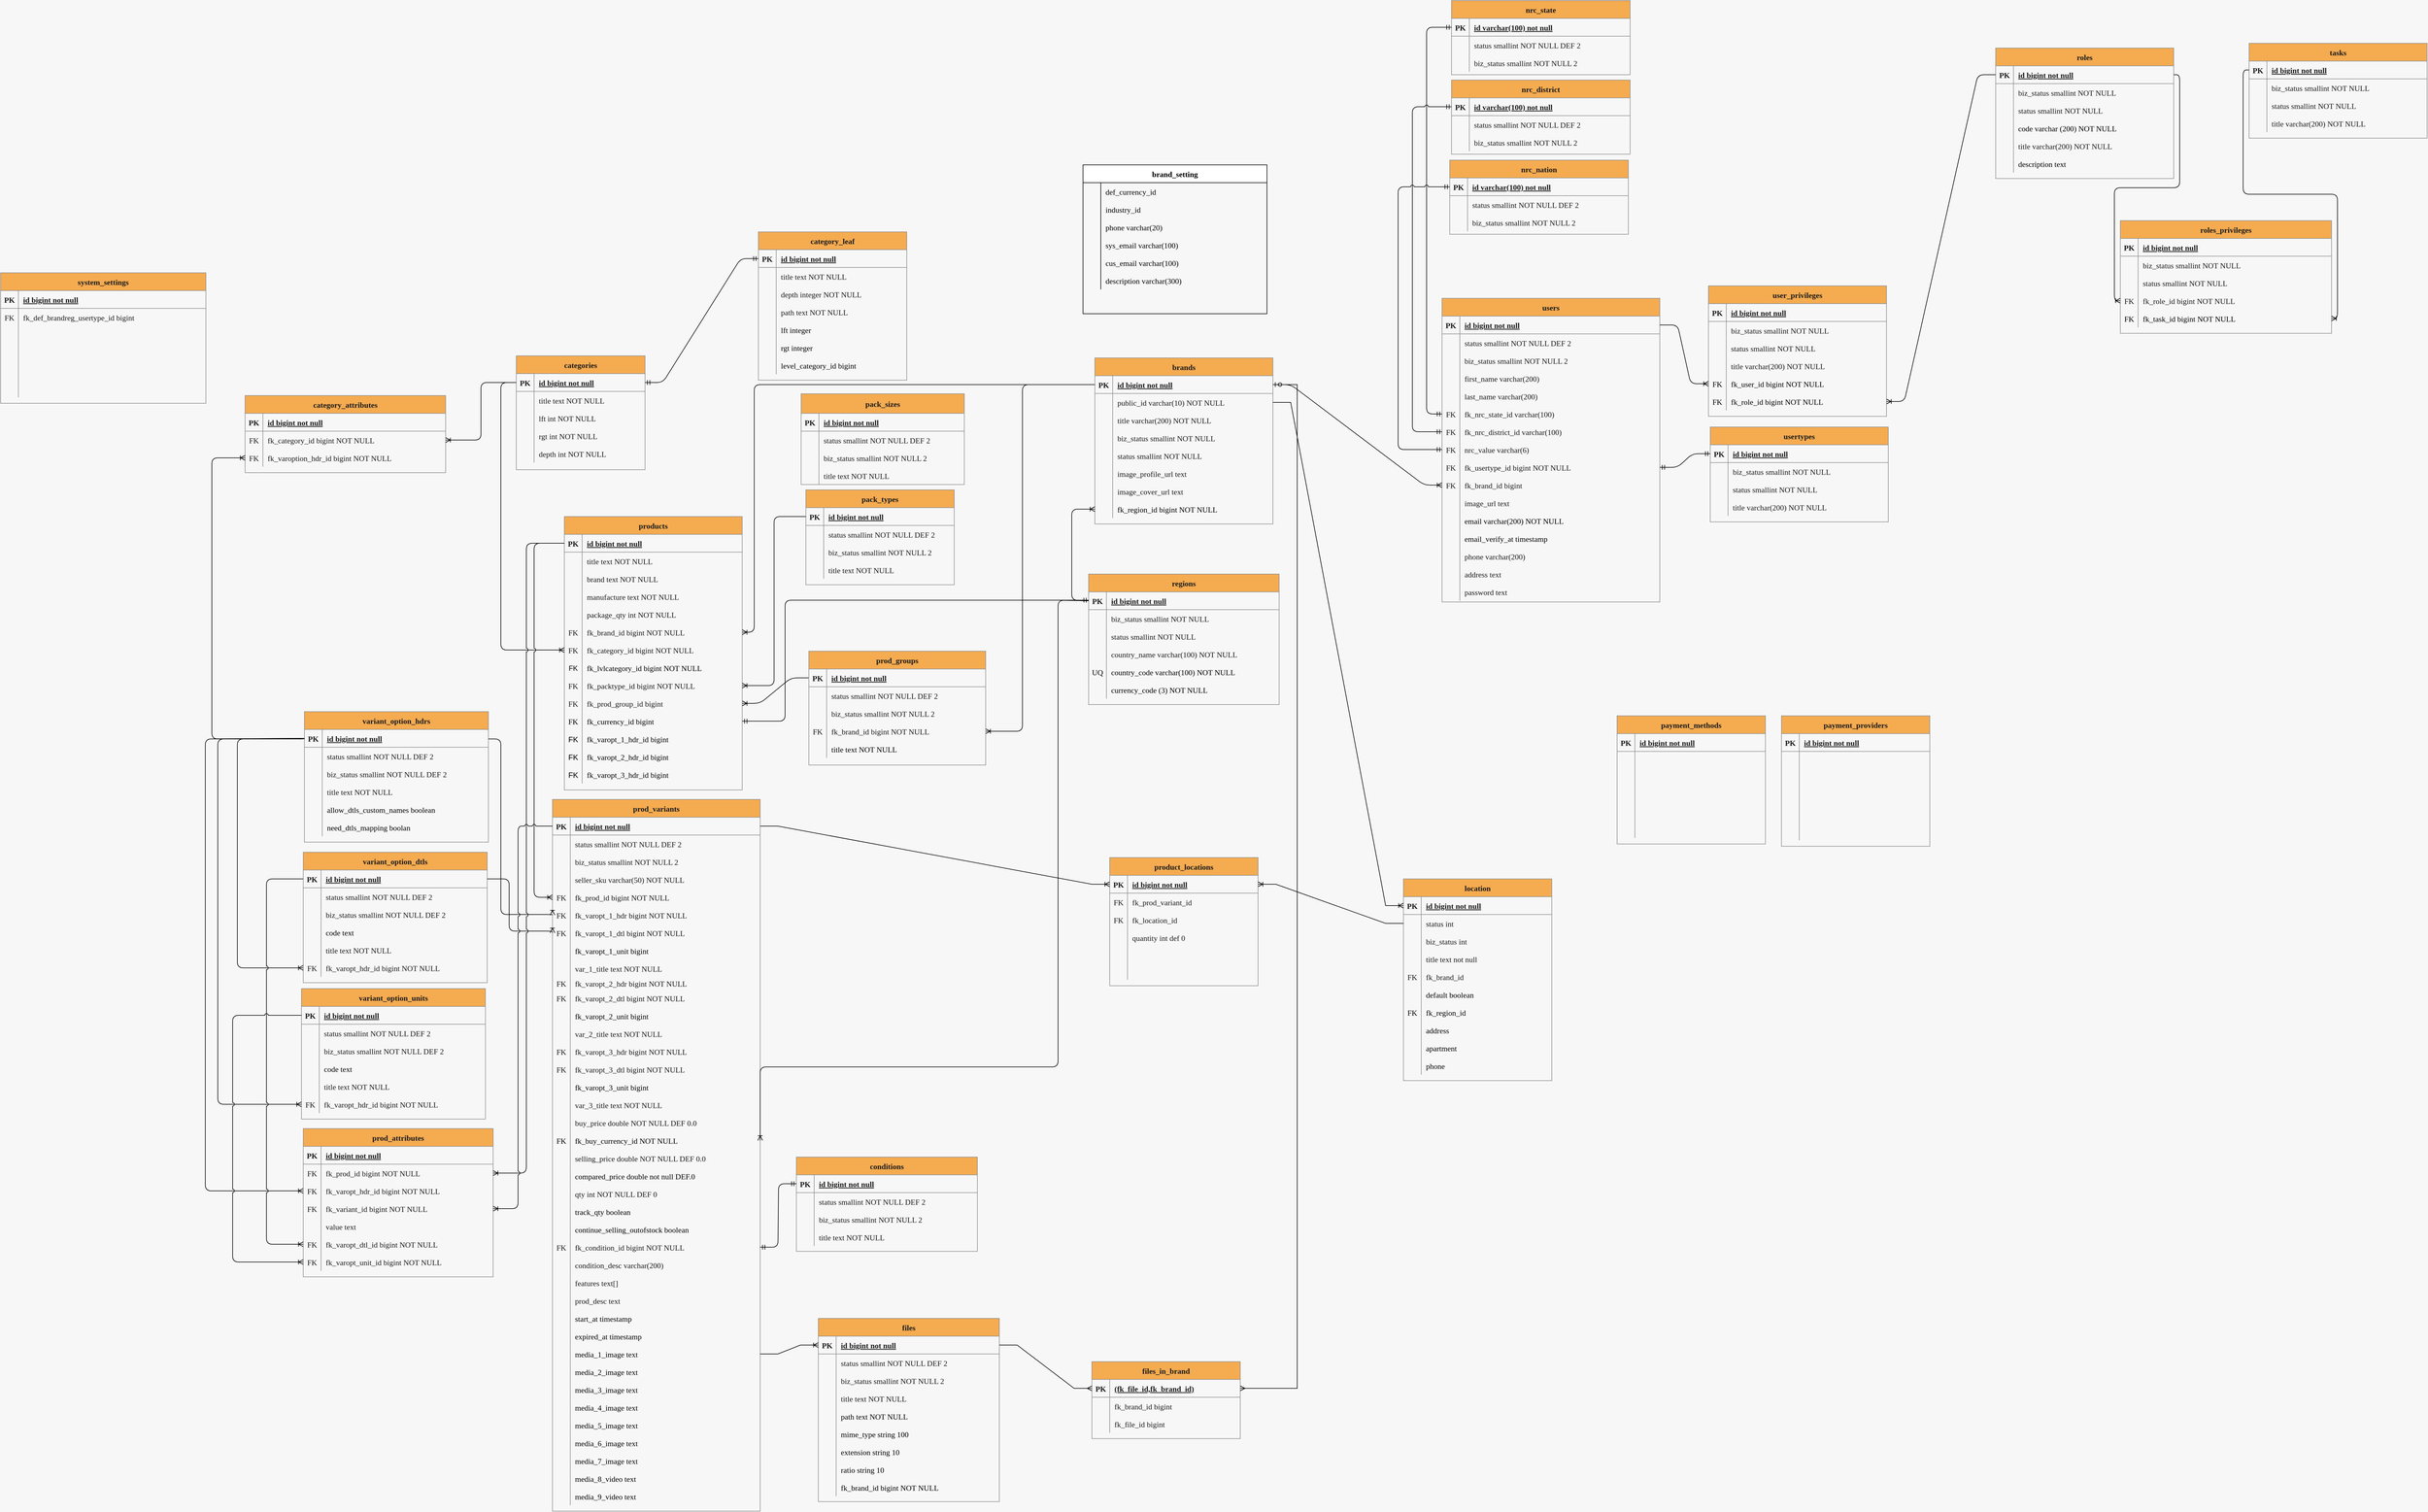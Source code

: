 <mxfile version="20.3.0" type="device" pages="2"><diagram id="R2lEEEUBdFMjLlhIrx00" name="ERD"><mxGraphModel dx="2249" dy="2034" grid="0" gridSize="10" guides="1" tooltips="1" connect="1" arrows="1" fold="1" page="1" pageScale="1" pageWidth="827" pageHeight="1169" background="#F7F7F7" math="0" shadow="0" extFonts="Permanent Marker^https://fonts.googleapis.com/css?family=Permanent+Marker"><root><mxCell id="0"/><mxCell id="1" parent="0"/><mxCell id="C-vyLk0tnHw3VtMMgP7b-23" value="categories" style="shape=table;startSize=30;container=1;collapsible=1;childLayout=tableLayout;fixedRows=1;rowLines=0;fontStyle=1;align=center;resizeLast=1;fontFamily=Lucida Console;fontSize=13;fillColor=#F5AB50;strokeColor=#909090;fontColor=#1A1A1A;" parent="1" vertex="1"><mxGeometry x="159" y="133" width="217" height="192" as="geometry"/></mxCell><mxCell id="C-vyLk0tnHw3VtMMgP7b-24" value="" style="shape=partialRectangle;collapsible=0;dropTarget=0;pointerEvents=0;fillColor=none;points=[[0,0.5],[1,0.5]];portConstraint=eastwest;top=0;left=0;right=0;bottom=1;fontFamily=Lucida Console;fontSize=13;strokeColor=#909090;fontColor=#1A1A1A;" parent="C-vyLk0tnHw3VtMMgP7b-23" vertex="1"><mxGeometry y="30" width="217" height="30" as="geometry"/></mxCell><mxCell id="C-vyLk0tnHw3VtMMgP7b-25" value="PK" style="shape=partialRectangle;overflow=hidden;connectable=0;fillColor=none;top=0;left=0;bottom=0;right=0;fontStyle=1;fontFamily=Lucida Console;fontSize=13;strokeColor=#909090;fontColor=#1A1A1A;" parent="C-vyLk0tnHw3VtMMgP7b-24" vertex="1"><mxGeometry width="30" height="30" as="geometry"><mxRectangle width="30" height="30" as="alternateBounds"/></mxGeometry></mxCell><mxCell id="C-vyLk0tnHw3VtMMgP7b-26" value="id bigint not null" style="shape=partialRectangle;overflow=hidden;connectable=0;fillColor=none;top=0;left=0;bottom=0;right=0;align=left;spacingLeft=6;fontStyle=5;fontFamily=Lucida Console;fontSize=13;strokeColor=#909090;fontColor=#1A1A1A;" parent="C-vyLk0tnHw3VtMMgP7b-24" vertex="1"><mxGeometry x="30" width="187" height="30" as="geometry"><mxRectangle width="187" height="30" as="alternateBounds"/></mxGeometry></mxCell><mxCell id="C-vyLk0tnHw3VtMMgP7b-27" value="" style="shape=partialRectangle;collapsible=0;dropTarget=0;pointerEvents=0;fillColor=none;points=[[0,0.5],[1,0.5]];portConstraint=eastwest;top=0;left=0;right=0;bottom=0;fontFamily=Lucida Console;fontSize=13;strokeColor=#909090;fontColor=#1A1A1A;" parent="C-vyLk0tnHw3VtMMgP7b-23" vertex="1"><mxGeometry y="60" width="217" height="30" as="geometry"/></mxCell><mxCell id="C-vyLk0tnHw3VtMMgP7b-28" value="" style="shape=partialRectangle;overflow=hidden;connectable=0;fillColor=none;top=0;left=0;bottom=0;right=0;fontFamily=Lucida Console;fontSize=13;strokeColor=#909090;fontColor=#1A1A1A;" parent="C-vyLk0tnHw3VtMMgP7b-27" vertex="1"><mxGeometry width="30" height="30" as="geometry"><mxRectangle width="30" height="30" as="alternateBounds"/></mxGeometry></mxCell><mxCell id="C-vyLk0tnHw3VtMMgP7b-29" value="title text NOT NULL" style="shape=partialRectangle;overflow=hidden;connectable=0;fillColor=none;top=0;left=0;bottom=0;right=0;align=left;spacingLeft=6;fontFamily=Lucida Console;fontSize=13;strokeColor=#909090;fontColor=#1A1A1A;" parent="C-vyLk0tnHw3VtMMgP7b-27" vertex="1"><mxGeometry x="30" width="187" height="30" as="geometry"><mxRectangle width="187" height="30" as="alternateBounds"/></mxGeometry></mxCell><mxCell id="HygKUuUOCL5ZFubHEJ42-1" value="" style="shape=tableRow;horizontal=0;startSize=0;swimlaneHead=0;swimlaneBody=0;fillColor=none;collapsible=0;dropTarget=0;points=[[0,0.5],[1,0.5]];portConstraint=eastwest;top=0;left=0;right=0;bottom=0;fontFamily=Lucida Console;fontSize=13;strokeColor=#909090;fontColor=#1A1A1A;" parent="C-vyLk0tnHw3VtMMgP7b-23" vertex="1"><mxGeometry y="90" width="217" height="30" as="geometry"/></mxCell><mxCell id="HygKUuUOCL5ZFubHEJ42-2" value="" style="shape=partialRectangle;connectable=0;fillColor=none;top=0;left=0;bottom=0;right=0;editable=1;overflow=hidden;fontFamily=Lucida Console;fontSize=13;strokeColor=#909090;fontColor=#1A1A1A;" parent="HygKUuUOCL5ZFubHEJ42-1" vertex="1"><mxGeometry width="30" height="30" as="geometry"><mxRectangle width="30" height="30" as="alternateBounds"/></mxGeometry></mxCell><mxCell id="HygKUuUOCL5ZFubHEJ42-3" value="lft int NOT NULL" style="shape=partialRectangle;connectable=0;fillColor=none;top=0;left=0;bottom=0;right=0;align=left;spacingLeft=6;overflow=hidden;fontFamily=Lucida Console;fontSize=13;strokeColor=#909090;fontColor=#1A1A1A;" parent="HygKUuUOCL5ZFubHEJ42-1" vertex="1"><mxGeometry x="30" width="187" height="30" as="geometry"><mxRectangle width="187" height="30" as="alternateBounds"/></mxGeometry></mxCell><mxCell id="HygKUuUOCL5ZFubHEJ42-4" value="" style="shape=tableRow;horizontal=0;startSize=0;swimlaneHead=0;swimlaneBody=0;fillColor=none;collapsible=0;dropTarget=0;points=[[0,0.5],[1,0.5]];portConstraint=eastwest;top=0;left=0;right=0;bottom=0;fontFamily=Lucida Console;fontSize=13;strokeColor=#909090;fontColor=#1A1A1A;" parent="C-vyLk0tnHw3VtMMgP7b-23" vertex="1"><mxGeometry y="120" width="217" height="30" as="geometry"/></mxCell><mxCell id="HygKUuUOCL5ZFubHEJ42-5" value="" style="shape=partialRectangle;connectable=0;fillColor=none;top=0;left=0;bottom=0;right=0;editable=1;overflow=hidden;fontFamily=Lucida Console;fontSize=13;strokeColor=#909090;fontColor=#1A1A1A;" parent="HygKUuUOCL5ZFubHEJ42-4" vertex="1"><mxGeometry width="30" height="30" as="geometry"><mxRectangle width="30" height="30" as="alternateBounds"/></mxGeometry></mxCell><mxCell id="HygKUuUOCL5ZFubHEJ42-6" value="rgt int NOT NULL" style="shape=partialRectangle;connectable=0;fillColor=none;top=0;left=0;bottom=0;right=0;align=left;spacingLeft=6;overflow=hidden;fontFamily=Lucida Console;fontSize=13;strokeColor=#909090;fontColor=#1A1A1A;" parent="HygKUuUOCL5ZFubHEJ42-4" vertex="1"><mxGeometry x="30" width="187" height="30" as="geometry"><mxRectangle width="187" height="30" as="alternateBounds"/></mxGeometry></mxCell><mxCell id="HygKUuUOCL5ZFubHEJ42-7" value="" style="shape=tableRow;horizontal=0;startSize=0;swimlaneHead=0;swimlaneBody=0;fillColor=none;collapsible=0;dropTarget=0;points=[[0,0.5],[1,0.5]];portConstraint=eastwest;top=0;left=0;right=0;bottom=0;fontFamily=Lucida Console;fontSize=13;strokeColor=#909090;fontColor=#1A1A1A;" parent="C-vyLk0tnHw3VtMMgP7b-23" vertex="1"><mxGeometry y="150" width="217" height="30" as="geometry"/></mxCell><mxCell id="HygKUuUOCL5ZFubHEJ42-8" value="" style="shape=partialRectangle;connectable=0;fillColor=none;top=0;left=0;bottom=0;right=0;editable=1;overflow=hidden;fontFamily=Lucida Console;fontSize=13;strokeColor=#909090;fontColor=#1A1A1A;" parent="HygKUuUOCL5ZFubHEJ42-7" vertex="1"><mxGeometry width="30" height="30" as="geometry"><mxRectangle width="30" height="30" as="alternateBounds"/></mxGeometry></mxCell><mxCell id="HygKUuUOCL5ZFubHEJ42-9" value="depth int NOT NULL" style="shape=partialRectangle;connectable=0;fillColor=none;top=0;left=0;bottom=0;right=0;align=left;spacingLeft=6;overflow=hidden;fontFamily=Lucida Console;fontSize=13;strokeColor=#909090;fontColor=#1A1A1A;" parent="HygKUuUOCL5ZFubHEJ42-7" vertex="1"><mxGeometry x="30" width="187" height="30" as="geometry"><mxRectangle width="187" height="30" as="alternateBounds"/></mxGeometry></mxCell><mxCell id="HygKUuUOCL5ZFubHEJ42-10" value="products" style="shape=table;startSize=30;container=1;collapsible=1;childLayout=tableLayout;fixedRows=1;rowLines=0;fontStyle=1;align=center;resizeLast=1;fontFamily=Lucida Console;fontSize=13;fillColor=#F5AB50;strokeColor=#909090;fontColor=#1A1A1A;" parent="1" vertex="1"><mxGeometry x="240" y="404" width="299.75" height="461" as="geometry"><mxRectangle x="245" y="465" width="100" height="30" as="alternateBounds"/></mxGeometry></mxCell><mxCell id="HygKUuUOCL5ZFubHEJ42-11" value="" style="shape=partialRectangle;collapsible=0;dropTarget=0;pointerEvents=0;fillColor=none;points=[[0,0.5],[1,0.5]];portConstraint=eastwest;top=0;left=0;right=0;bottom=1;fontFamily=Lucida Console;fontSize=13;strokeColor=#909090;fontColor=#1A1A1A;" parent="HygKUuUOCL5ZFubHEJ42-10" vertex="1"><mxGeometry y="30" width="299.75" height="30" as="geometry"/></mxCell><mxCell id="HygKUuUOCL5ZFubHEJ42-12" value="PK" style="shape=partialRectangle;overflow=hidden;connectable=0;fillColor=none;top=0;left=0;bottom=0;right=0;fontStyle=1;fontFamily=Lucida Console;fontSize=13;strokeColor=#909090;fontColor=#1A1A1A;" parent="HygKUuUOCL5ZFubHEJ42-11" vertex="1"><mxGeometry width="30" height="30" as="geometry"><mxRectangle width="30" height="30" as="alternateBounds"/></mxGeometry></mxCell><mxCell id="HygKUuUOCL5ZFubHEJ42-13" value="id bigint not null" style="shape=partialRectangle;overflow=hidden;connectable=0;fillColor=none;top=0;left=0;bottom=0;right=0;align=left;spacingLeft=6;fontStyle=5;fontFamily=Lucida Console;fontSize=13;strokeColor=#909090;fontColor=#1A1A1A;" parent="HygKUuUOCL5ZFubHEJ42-11" vertex="1"><mxGeometry x="30" width="269.75" height="30" as="geometry"><mxRectangle width="269.75" height="30" as="alternateBounds"/></mxGeometry></mxCell><mxCell id="HygKUuUOCL5ZFubHEJ42-14" value="" style="shape=partialRectangle;collapsible=0;dropTarget=0;pointerEvents=0;fillColor=none;points=[[0,0.5],[1,0.5]];portConstraint=eastwest;top=0;left=0;right=0;bottom=0;fontFamily=Lucida Console;fontSize=13;strokeColor=#909090;fontColor=#1A1A1A;" parent="HygKUuUOCL5ZFubHEJ42-10" vertex="1"><mxGeometry y="60" width="299.75" height="30" as="geometry"/></mxCell><mxCell id="HygKUuUOCL5ZFubHEJ42-15" value="" style="shape=partialRectangle;overflow=hidden;connectable=0;fillColor=none;top=0;left=0;bottom=0;right=0;fontFamily=Lucida Console;fontSize=13;strokeColor=#909090;fontColor=#1A1A1A;" parent="HygKUuUOCL5ZFubHEJ42-14" vertex="1"><mxGeometry width="30" height="30" as="geometry"><mxRectangle width="30" height="30" as="alternateBounds"/></mxGeometry></mxCell><mxCell id="HygKUuUOCL5ZFubHEJ42-16" value="title text NOT NULL" style="shape=partialRectangle;overflow=hidden;connectable=0;fillColor=none;top=0;left=0;bottom=0;right=0;align=left;spacingLeft=6;fontFamily=Lucida Console;fontSize=13;strokeColor=#909090;fontColor=#1A1A1A;" parent="HygKUuUOCL5ZFubHEJ42-14" vertex="1"><mxGeometry x="30" width="269.75" height="30" as="geometry"><mxRectangle width="269.75" height="30" as="alternateBounds"/></mxGeometry></mxCell><mxCell id="HygKUuUOCL5ZFubHEJ42-17" value="" style="shape=tableRow;horizontal=0;startSize=0;swimlaneHead=0;swimlaneBody=0;fillColor=none;collapsible=0;dropTarget=0;points=[[0,0.5],[1,0.5]];portConstraint=eastwest;top=0;left=0;right=0;bottom=0;fontFamily=Lucida Console;fontSize=13;strokeColor=#909090;fontColor=#1A1A1A;" parent="HygKUuUOCL5ZFubHEJ42-10" vertex="1"><mxGeometry y="90" width="299.75" height="30" as="geometry"/></mxCell><mxCell id="HygKUuUOCL5ZFubHEJ42-18" value="" style="shape=partialRectangle;connectable=0;fillColor=none;top=0;left=0;bottom=0;right=0;editable=1;overflow=hidden;fontFamily=Lucida Console;fontSize=13;strokeColor=#909090;fontColor=#1A1A1A;" parent="HygKUuUOCL5ZFubHEJ42-17" vertex="1"><mxGeometry width="30" height="30" as="geometry"><mxRectangle width="30" height="30" as="alternateBounds"/></mxGeometry></mxCell><mxCell id="HygKUuUOCL5ZFubHEJ42-19" value="brand text NOT NULL    " style="shape=partialRectangle;connectable=0;fillColor=none;top=0;left=0;bottom=0;right=0;align=left;spacingLeft=6;overflow=hidden;fontFamily=Lucida Console;fontSize=13;strokeColor=#909090;fontColor=#1A1A1A;" parent="HygKUuUOCL5ZFubHEJ42-17" vertex="1"><mxGeometry x="30" width="269.75" height="30" as="geometry"><mxRectangle width="269.75" height="30" as="alternateBounds"/></mxGeometry></mxCell><mxCell id="HygKUuUOCL5ZFubHEJ42-20" value="" style="shape=tableRow;horizontal=0;startSize=0;swimlaneHead=0;swimlaneBody=0;fillColor=none;collapsible=0;dropTarget=0;points=[[0,0.5],[1,0.5]];portConstraint=eastwest;top=0;left=0;right=0;bottom=0;fontFamily=Lucida Console;fontSize=13;strokeColor=#909090;fontColor=#1A1A1A;" parent="HygKUuUOCL5ZFubHEJ42-10" vertex="1"><mxGeometry y="120" width="299.75" height="30" as="geometry"/></mxCell><mxCell id="HygKUuUOCL5ZFubHEJ42-21" value="" style="shape=partialRectangle;connectable=0;fillColor=none;top=0;left=0;bottom=0;right=0;editable=1;overflow=hidden;fontFamily=Lucida Console;fontSize=13;strokeColor=#909090;fontColor=#1A1A1A;" parent="HygKUuUOCL5ZFubHEJ42-20" vertex="1"><mxGeometry width="30" height="30" as="geometry"><mxRectangle width="30" height="30" as="alternateBounds"/></mxGeometry></mxCell><mxCell id="HygKUuUOCL5ZFubHEJ42-22" value="manufacture text NOT NULL" style="shape=partialRectangle;connectable=0;fillColor=none;top=0;left=0;bottom=0;right=0;align=left;spacingLeft=6;overflow=hidden;fontFamily=Lucida Console;fontSize=13;strokeColor=#909090;fontColor=#1A1A1A;" parent="HygKUuUOCL5ZFubHEJ42-20" vertex="1"><mxGeometry x="30" width="269.75" height="30" as="geometry"><mxRectangle width="269.75" height="30" as="alternateBounds"/></mxGeometry></mxCell><mxCell id="HygKUuUOCL5ZFubHEJ42-26" value="" style="shape=tableRow;horizontal=0;startSize=0;swimlaneHead=0;swimlaneBody=0;fillColor=none;collapsible=0;dropTarget=0;points=[[0,0.5],[1,0.5]];portConstraint=eastwest;top=0;left=0;right=0;bottom=0;fontFamily=Lucida Console;fontSize=13;strokeColor=#909090;fontColor=#1A1A1A;" parent="HygKUuUOCL5ZFubHEJ42-10" vertex="1"><mxGeometry y="150" width="299.75" height="30" as="geometry"/></mxCell><mxCell id="HygKUuUOCL5ZFubHEJ42-27" value="" style="shape=partialRectangle;connectable=0;fillColor=none;top=0;left=0;bottom=0;right=0;editable=1;overflow=hidden;fontFamily=Lucida Console;fontSize=13;strokeColor=#909090;fontColor=#1A1A1A;" parent="HygKUuUOCL5ZFubHEJ42-26" vertex="1"><mxGeometry width="30" height="30" as="geometry"><mxRectangle width="30" height="30" as="alternateBounds"/></mxGeometry></mxCell><mxCell id="HygKUuUOCL5ZFubHEJ42-28" value="package_qty int NOT NULL" style="shape=partialRectangle;connectable=0;fillColor=none;top=0;left=0;bottom=0;right=0;align=left;spacingLeft=6;overflow=hidden;fontFamily=Lucida Console;fontSize=13;strokeColor=#909090;fontColor=#1A1A1A;" parent="HygKUuUOCL5ZFubHEJ42-26" vertex="1"><mxGeometry x="30" width="269.75" height="30" as="geometry"><mxRectangle width="269.75" height="30" as="alternateBounds"/></mxGeometry></mxCell><mxCell id="HygKUuUOCL5ZFubHEJ42-29" value="" style="shape=tableRow;horizontal=0;startSize=0;swimlaneHead=0;swimlaneBody=0;fillColor=none;collapsible=0;dropTarget=0;points=[[0,0.5],[1,0.5]];portConstraint=eastwest;top=0;left=0;right=0;bottom=0;fontFamily=Lucida Console;fontSize=13;strokeColor=#909090;fontColor=#1A1A1A;" parent="HygKUuUOCL5ZFubHEJ42-10" vertex="1"><mxGeometry y="180" width="299.75" height="30" as="geometry"/></mxCell><mxCell id="HygKUuUOCL5ZFubHEJ42-30" value="FK" style="shape=partialRectangle;connectable=0;fillColor=none;top=0;left=0;bottom=0;right=0;editable=1;overflow=hidden;fontFamily=Lucida Console;fontSize=13;strokeColor=#909090;fontColor=#1A1A1A;" parent="HygKUuUOCL5ZFubHEJ42-29" vertex="1"><mxGeometry width="30" height="30" as="geometry"><mxRectangle width="30" height="30" as="alternateBounds"/></mxGeometry></mxCell><mxCell id="HygKUuUOCL5ZFubHEJ42-31" value="fk_brand_id bigint NOT NULL" style="shape=partialRectangle;connectable=0;fillColor=none;top=0;left=0;bottom=0;right=0;align=left;spacingLeft=6;overflow=hidden;fontFamily=Lucida Console;fontSize=13;strokeColor=#909090;fontColor=#1A1A1A;" parent="HygKUuUOCL5ZFubHEJ42-29" vertex="1"><mxGeometry x="30" width="269.75" height="30" as="geometry"><mxRectangle width="269.75" height="30" as="alternateBounds"/></mxGeometry></mxCell><mxCell id="HygKUuUOCL5ZFubHEJ42-23" value="" style="shape=tableRow;horizontal=0;startSize=0;swimlaneHead=0;swimlaneBody=0;fillColor=none;collapsible=0;dropTarget=0;points=[[0,0.5],[1,0.5]];portConstraint=eastwest;top=0;left=0;right=0;bottom=0;fontFamily=Lucida Console;fontSize=13;strokeColor=#909090;fontColor=#1A1A1A;" parent="HygKUuUOCL5ZFubHEJ42-10" vertex="1"><mxGeometry y="210" width="299.75" height="30" as="geometry"/></mxCell><mxCell id="HygKUuUOCL5ZFubHEJ42-24" value="FK" style="shape=partialRectangle;connectable=0;fillColor=none;top=0;left=0;bottom=0;right=0;editable=1;overflow=hidden;fontFamily=Lucida Console;fontSize=13;strokeColor=#909090;fontColor=#1A1A1A;" parent="HygKUuUOCL5ZFubHEJ42-23" vertex="1"><mxGeometry width="30" height="30" as="geometry"><mxRectangle width="30" height="30" as="alternateBounds"/></mxGeometry></mxCell><mxCell id="HygKUuUOCL5ZFubHEJ42-25" value="fk_category_id bigint NOT NULL" style="shape=partialRectangle;connectable=0;fillColor=none;top=0;left=0;bottom=0;right=0;align=left;spacingLeft=6;overflow=hidden;fontFamily=Lucida Console;fontSize=13;strokeColor=#909090;fontColor=#1A1A1A;" parent="HygKUuUOCL5ZFubHEJ42-23" vertex="1"><mxGeometry x="30" width="269.75" height="30" as="geometry"><mxRectangle width="269.75" height="30" as="alternateBounds"/></mxGeometry></mxCell><mxCell id="4YQ2-Dj4Fbmpr4E3ZoWp-1" value="" style="shape=tableRow;horizontal=0;startSize=0;swimlaneHead=0;swimlaneBody=0;fillColor=none;collapsible=0;dropTarget=0;points=[[0,0.5],[1,0.5]];portConstraint=eastwest;top=0;left=0;right=0;bottom=0;" parent="HygKUuUOCL5ZFubHEJ42-10" vertex="1"><mxGeometry y="240" width="299.75" height="30" as="geometry"/></mxCell><mxCell id="4YQ2-Dj4Fbmpr4E3ZoWp-2" value="FK" style="shape=partialRectangle;connectable=0;fillColor=none;top=0;left=0;bottom=0;right=0;editable=1;overflow=hidden;" parent="4YQ2-Dj4Fbmpr4E3ZoWp-1" vertex="1"><mxGeometry width="30" height="30" as="geometry"><mxRectangle width="30" height="30" as="alternateBounds"/></mxGeometry></mxCell><mxCell id="4YQ2-Dj4Fbmpr4E3ZoWp-3" value="fk_lvlcategory_id bigint NOT NULL" style="shape=partialRectangle;connectable=0;fillColor=none;top=0;left=0;bottom=0;right=0;align=left;spacingLeft=6;overflow=hidden;fontFamily=Lucida Console;fontSize=13;" parent="4YQ2-Dj4Fbmpr4E3ZoWp-1" vertex="1"><mxGeometry x="30" width="269.75" height="30" as="geometry"><mxRectangle width="269.75" height="30" as="alternateBounds"/></mxGeometry></mxCell><mxCell id="GjBVH72DhQGvWu-bJc8N-2" value="" style="shape=tableRow;horizontal=0;startSize=0;swimlaneHead=0;swimlaneBody=0;fillColor=none;collapsible=0;dropTarget=0;points=[[0,0.5],[1,0.5]];portConstraint=eastwest;top=0;left=0;right=0;bottom=0;fontFamily=Lucida Console;fontSize=13;strokeColor=#909090;fontColor=#1A1A1A;" parent="HygKUuUOCL5ZFubHEJ42-10" vertex="1"><mxGeometry y="270" width="299.75" height="30" as="geometry"/></mxCell><mxCell id="GjBVH72DhQGvWu-bJc8N-3" value="FK" style="shape=partialRectangle;connectable=0;fillColor=none;top=0;left=0;bottom=0;right=0;editable=1;overflow=hidden;fontFamily=Lucida Console;fontSize=13;strokeColor=#909090;fontColor=#1A1A1A;" parent="GjBVH72DhQGvWu-bJc8N-2" vertex="1"><mxGeometry width="30" height="30" as="geometry"><mxRectangle width="30" height="30" as="alternateBounds"/></mxGeometry></mxCell><mxCell id="GjBVH72DhQGvWu-bJc8N-4" value="fk_packtype_id bigint NOT NULL" style="shape=partialRectangle;connectable=0;fillColor=none;top=0;left=0;bottom=0;right=0;align=left;spacingLeft=6;overflow=hidden;fontFamily=Lucida Console;fontSize=13;strokeColor=#909090;fontColor=#1A1A1A;" parent="GjBVH72DhQGvWu-bJc8N-2" vertex="1"><mxGeometry x="30" width="269.75" height="30" as="geometry"><mxRectangle width="269.75" height="30" as="alternateBounds"/></mxGeometry></mxCell><mxCell id="3ydnARZyfiaFLeseINyu-143" value="" style="shape=tableRow;horizontal=0;startSize=0;swimlaneHead=0;swimlaneBody=0;fillColor=none;collapsible=0;dropTarget=0;points=[[0,0.5],[1,0.5]];portConstraint=eastwest;top=0;left=0;right=0;bottom=0;fontFamily=Lucida Console;fontSize=13;fontColor=#1A1A1A;strokeColor=#909090;" parent="HygKUuUOCL5ZFubHEJ42-10" vertex="1"><mxGeometry y="300" width="299.75" height="30" as="geometry"/></mxCell><mxCell id="3ydnARZyfiaFLeseINyu-144" value="FK" style="shape=partialRectangle;connectable=0;fillColor=none;top=0;left=0;bottom=0;right=0;editable=1;overflow=hidden;fontFamily=Lucida Console;fontSize=13;fontColor=#1A1A1A;strokeColor=#909090;" parent="3ydnARZyfiaFLeseINyu-143" vertex="1"><mxGeometry width="30" height="30" as="geometry"><mxRectangle width="30" height="30" as="alternateBounds"/></mxGeometry></mxCell><mxCell id="3ydnARZyfiaFLeseINyu-145" value="fk_prod_group_id bigint" style="shape=partialRectangle;connectable=0;fillColor=none;top=0;left=0;bottom=0;right=0;align=left;spacingLeft=6;overflow=hidden;fontFamily=Lucida Console;fontSize=13;fontColor=#1A1A1A;strokeColor=#909090;" parent="3ydnARZyfiaFLeseINyu-143" vertex="1"><mxGeometry x="30" width="269.75" height="30" as="geometry"><mxRectangle width="269.75" height="30" as="alternateBounds"/></mxGeometry></mxCell><mxCell id="grlfIE7iSAruoOg0w7dT-13" value="" style="shape=partialRectangle;collapsible=0;dropTarget=0;pointerEvents=0;fillColor=none;top=0;left=0;bottom=0;right=0;points=[[0,0.5],[1,0.5]];portConstraint=eastwest;fontFamily=Lucida Console;fontSize=13;" parent="HygKUuUOCL5ZFubHEJ42-10" vertex="1"><mxGeometry y="330" width="299.75" height="30" as="geometry"/></mxCell><mxCell id="grlfIE7iSAruoOg0w7dT-14" value="FK" style="shape=partialRectangle;connectable=0;fillColor=none;top=0;left=0;bottom=0;right=0;editable=1;overflow=hidden;fontFamily=Lucida Console;fontSize=13;" parent="grlfIE7iSAruoOg0w7dT-13" vertex="1"><mxGeometry width="30" height="30" as="geometry"><mxRectangle width="30" height="30" as="alternateBounds"/></mxGeometry></mxCell><mxCell id="grlfIE7iSAruoOg0w7dT-15" value="fk_currency_id bigint" style="shape=partialRectangle;connectable=0;fillColor=none;top=0;left=0;bottom=0;right=0;align=left;spacingLeft=6;overflow=hidden;fontFamily=Lucida Console;fontSize=13;" parent="grlfIE7iSAruoOg0w7dT-13" vertex="1"><mxGeometry x="30" width="269.75" height="30" as="geometry"><mxRectangle width="269.75" height="30" as="alternateBounds"/></mxGeometry></mxCell><mxCell id="grlfIE7iSAruoOg0w7dT-23" value="" style="shape=partialRectangle;collapsible=0;dropTarget=0;pointerEvents=0;fillColor=none;top=0;left=0;bottom=0;right=0;points=[[0,0.5],[1,0.5]];portConstraint=eastwest;fontSize=13;" parent="HygKUuUOCL5ZFubHEJ42-10" vertex="1"><mxGeometry y="360" width="299.75" height="30" as="geometry"/></mxCell><mxCell id="grlfIE7iSAruoOg0w7dT-24" value="FK" style="shape=partialRectangle;connectable=0;fillColor=none;top=0;left=0;bottom=0;right=0;editable=1;overflow=hidden;fontSize=13;" parent="grlfIE7iSAruoOg0w7dT-23" vertex="1"><mxGeometry width="30" height="30" as="geometry"><mxRectangle width="30" height="30" as="alternateBounds"/></mxGeometry></mxCell><mxCell id="grlfIE7iSAruoOg0w7dT-25" value="fk_varopt_1_hdr_id bigint" style="shape=partialRectangle;connectable=0;fillColor=none;top=0;left=0;bottom=0;right=0;align=left;spacingLeft=6;overflow=hidden;fontFamily=Lucida Console;fontSize=13;" parent="grlfIE7iSAruoOg0w7dT-23" vertex="1"><mxGeometry x="30" width="269.75" height="30" as="geometry"><mxRectangle width="269.75" height="30" as="alternateBounds"/></mxGeometry></mxCell><mxCell id="grlfIE7iSAruoOg0w7dT-26" value="" style="shape=partialRectangle;collapsible=0;dropTarget=0;pointerEvents=0;fillColor=none;top=0;left=0;bottom=0;right=0;points=[[0,0.5],[1,0.5]];portConstraint=eastwest;fontSize=13;" parent="HygKUuUOCL5ZFubHEJ42-10" vertex="1"><mxGeometry y="390" width="299.75" height="30" as="geometry"/></mxCell><mxCell id="grlfIE7iSAruoOg0w7dT-27" value="FK" style="shape=partialRectangle;connectable=0;fillColor=none;top=0;left=0;bottom=0;right=0;editable=1;overflow=hidden;fontSize=13;" parent="grlfIE7iSAruoOg0w7dT-26" vertex="1"><mxGeometry width="30" height="30" as="geometry"><mxRectangle width="30" height="30" as="alternateBounds"/></mxGeometry></mxCell><mxCell id="grlfIE7iSAruoOg0w7dT-28" value="fk_varopt_2_hdr_id bigint" style="shape=partialRectangle;connectable=0;fillColor=none;top=0;left=0;bottom=0;right=0;align=left;spacingLeft=6;overflow=hidden;fontFamily=Lucida Console;fontSize=13;" parent="grlfIE7iSAruoOg0w7dT-26" vertex="1"><mxGeometry x="30" width="269.75" height="30" as="geometry"><mxRectangle width="269.75" height="30" as="alternateBounds"/></mxGeometry></mxCell><mxCell id="grlfIE7iSAruoOg0w7dT-29" value="" style="shape=partialRectangle;collapsible=0;dropTarget=0;pointerEvents=0;fillColor=none;top=0;left=0;bottom=0;right=0;points=[[0,0.5],[1,0.5]];portConstraint=eastwest;fontSize=13;" parent="HygKUuUOCL5ZFubHEJ42-10" vertex="1"><mxGeometry y="420" width="299.75" height="30" as="geometry"/></mxCell><mxCell id="grlfIE7iSAruoOg0w7dT-30" value="FK" style="shape=partialRectangle;connectable=0;fillColor=none;top=0;left=0;bottom=0;right=0;editable=1;overflow=hidden;fontSize=13;" parent="grlfIE7iSAruoOg0w7dT-29" vertex="1"><mxGeometry width="30" height="30" as="geometry"><mxRectangle width="30" height="30" as="alternateBounds"/></mxGeometry></mxCell><mxCell id="grlfIE7iSAruoOg0w7dT-31" value="fk_varopt_3_hdr_id bigint" style="shape=partialRectangle;connectable=0;fillColor=none;top=0;left=0;bottom=0;right=0;align=left;spacingLeft=6;overflow=hidden;fontFamily=Lucida Console;fontSize=13;" parent="grlfIE7iSAruoOg0w7dT-29" vertex="1"><mxGeometry x="30" width="269.75" height="30" as="geometry"><mxRectangle width="269.75" height="30" as="alternateBounds"/></mxGeometry></mxCell><mxCell id="GjBVH72DhQGvWu-bJc8N-7" value="" style="edgeStyle=orthogonalEdgeStyle;fontSize=13;html=1;endArrow=ERoneToMany;fontFamily=Courier New;exitX=0;exitY=0.5;exitDx=0;exitDy=0;strokeColor=#000000;fontColor=#1A1A1A;labelBackgroundColor=#EEEEEE;entryX=0;entryY=0.5;entryDx=0;entryDy=0;" parent="1" source="C-vyLk0tnHw3VtMMgP7b-24" target="HygKUuUOCL5ZFubHEJ42-23" edge="1"><mxGeometry width="100" height="100" relative="1" as="geometry"><mxPoint x="20" y="360" as="sourcePoint"/><mxPoint x="210" y="630" as="targetPoint"/><Array as="points"><mxPoint x="133" y="178"/><mxPoint x="133" y="629"/></Array></mxGeometry></mxCell><mxCell id="GjBVH72DhQGvWu-bJc8N-8" value="brands" style="shape=table;startSize=30;container=1;collapsible=1;childLayout=tableLayout;fixedRows=1;rowLines=0;fontStyle=1;align=center;resizeLast=1;fontFamily=Lucida Console;fontSize=13;fillColor=#F5AB50;strokeColor=#909090;fontColor=#1A1A1A;" parent="1" vertex="1"><mxGeometry x="1134" y="136.5" width="300" height="280" as="geometry"/></mxCell><mxCell id="GjBVH72DhQGvWu-bJc8N-9" value="" style="shape=partialRectangle;collapsible=0;dropTarget=0;pointerEvents=0;fillColor=none;points=[[0,0.5],[1,0.5]];portConstraint=eastwest;top=0;left=0;right=0;bottom=1;fontFamily=Lucida Console;fontSize=13;strokeColor=#909090;fontColor=#1A1A1A;" parent="GjBVH72DhQGvWu-bJc8N-8" vertex="1"><mxGeometry y="30" width="300" height="30" as="geometry"/></mxCell><mxCell id="GjBVH72DhQGvWu-bJc8N-10" value="PK" style="shape=partialRectangle;overflow=hidden;connectable=0;fillColor=none;top=0;left=0;bottom=0;right=0;fontStyle=1;fontFamily=Lucida Console;fontSize=13;strokeColor=#909090;fontColor=#1A1A1A;" parent="GjBVH72DhQGvWu-bJc8N-9" vertex="1"><mxGeometry width="30" height="30" as="geometry"><mxRectangle width="30" height="30" as="alternateBounds"/></mxGeometry></mxCell><mxCell id="GjBVH72DhQGvWu-bJc8N-11" value="id bigint not null" style="shape=partialRectangle;overflow=hidden;connectable=0;fillColor=none;top=0;left=0;bottom=0;right=0;align=left;spacingLeft=6;fontStyle=5;fontFamily=Lucida Console;fontSize=13;strokeColor=#909090;fontColor=#1A1A1A;" parent="GjBVH72DhQGvWu-bJc8N-9" vertex="1"><mxGeometry x="30" width="270" height="30" as="geometry"><mxRectangle width="270" height="30" as="alternateBounds"/></mxGeometry></mxCell><mxCell id="GjBVH72DhQGvWu-bJc8N-12" value="" style="shape=partialRectangle;collapsible=0;dropTarget=0;pointerEvents=0;fillColor=none;points=[[0,0.5],[1,0.5]];portConstraint=eastwest;top=0;left=0;right=0;bottom=0;fontFamily=Lucida Console;fontSize=13;strokeColor=#909090;fontColor=#1A1A1A;" parent="GjBVH72DhQGvWu-bJc8N-8" vertex="1"><mxGeometry y="60" width="300" height="30" as="geometry"/></mxCell><mxCell id="GjBVH72DhQGvWu-bJc8N-13" value="" style="shape=partialRectangle;overflow=hidden;connectable=0;fillColor=none;top=0;left=0;bottom=0;right=0;fontFamily=Lucida Console;fontSize=13;strokeColor=#909090;fontColor=#1A1A1A;" parent="GjBVH72DhQGvWu-bJc8N-12" vertex="1"><mxGeometry width="30" height="30" as="geometry"><mxRectangle width="30" height="30" as="alternateBounds"/></mxGeometry></mxCell><mxCell id="GjBVH72DhQGvWu-bJc8N-14" value="public_id varchar(10) NOT NULL" style="shape=partialRectangle;overflow=hidden;connectable=0;fillColor=none;top=0;left=0;bottom=0;right=0;align=left;spacingLeft=6;fontFamily=Lucida Console;fontSize=13;strokeColor=#909090;fontColor=#1A1A1A;" parent="GjBVH72DhQGvWu-bJc8N-12" vertex="1"><mxGeometry x="30" width="270" height="30" as="geometry"><mxRectangle width="270" height="30" as="alternateBounds"/></mxGeometry></mxCell><mxCell id="GjBVH72DhQGvWu-bJc8N-15" value="" style="shape=tableRow;horizontal=0;startSize=0;swimlaneHead=0;swimlaneBody=0;fillColor=none;collapsible=0;dropTarget=0;points=[[0,0.5],[1,0.5]];portConstraint=eastwest;top=0;left=0;right=0;bottom=0;fontFamily=Lucida Console;fontSize=13;strokeColor=#909090;fontColor=#1A1A1A;" parent="GjBVH72DhQGvWu-bJc8N-8" vertex="1"><mxGeometry y="90" width="300" height="30" as="geometry"/></mxCell><mxCell id="GjBVH72DhQGvWu-bJc8N-16" value="" style="shape=partialRectangle;connectable=0;fillColor=none;top=0;left=0;bottom=0;right=0;editable=1;overflow=hidden;fontFamily=Lucida Console;fontSize=13;strokeColor=#909090;fontColor=#1A1A1A;" parent="GjBVH72DhQGvWu-bJc8N-15" vertex="1"><mxGeometry width="30" height="30" as="geometry"><mxRectangle width="30" height="30" as="alternateBounds"/></mxGeometry></mxCell><mxCell id="GjBVH72DhQGvWu-bJc8N-17" value="title varchar(200) NOT NULL" style="shape=partialRectangle;connectable=0;fillColor=none;top=0;left=0;bottom=0;right=0;align=left;spacingLeft=6;overflow=hidden;fontFamily=Lucida Console;fontSize=13;strokeColor=#909090;fontColor=#1A1A1A;" parent="GjBVH72DhQGvWu-bJc8N-15" vertex="1"><mxGeometry x="30" width="270" height="30" as="geometry"><mxRectangle width="270" height="30" as="alternateBounds"/></mxGeometry></mxCell><mxCell id="GjBVH72DhQGvWu-bJc8N-18" value="" style="shape=tableRow;horizontal=0;startSize=0;swimlaneHead=0;swimlaneBody=0;fillColor=none;collapsible=0;dropTarget=0;points=[[0,0.5],[1,0.5]];portConstraint=eastwest;top=0;left=0;right=0;bottom=0;fontFamily=Lucida Console;fontSize=13;strokeColor=#909090;fontColor=#1A1A1A;" parent="GjBVH72DhQGvWu-bJc8N-8" vertex="1"><mxGeometry y="120" width="300" height="30" as="geometry"/></mxCell><mxCell id="GjBVH72DhQGvWu-bJc8N-19" value="" style="shape=partialRectangle;connectable=0;fillColor=none;top=0;left=0;bottom=0;right=0;editable=1;overflow=hidden;fontFamily=Lucida Console;fontSize=13;strokeColor=#909090;fontColor=#1A1A1A;" parent="GjBVH72DhQGvWu-bJc8N-18" vertex="1"><mxGeometry width="30" height="30" as="geometry"><mxRectangle width="30" height="30" as="alternateBounds"/></mxGeometry></mxCell><mxCell id="GjBVH72DhQGvWu-bJc8N-20" value="biz_status smallint NOT NULL" style="shape=partialRectangle;connectable=0;fillColor=none;top=0;left=0;bottom=0;right=0;align=left;spacingLeft=6;overflow=hidden;fontFamily=Lucida Console;fontSize=13;strokeColor=#909090;fontColor=#1A1A1A;" parent="GjBVH72DhQGvWu-bJc8N-18" vertex="1"><mxGeometry x="30" width="270" height="30" as="geometry"><mxRectangle width="270" height="30" as="alternateBounds"/></mxGeometry></mxCell><mxCell id="GjBVH72DhQGvWu-bJc8N-21" value="" style="shape=tableRow;horizontal=0;startSize=0;swimlaneHead=0;swimlaneBody=0;fillColor=none;collapsible=0;dropTarget=0;points=[[0,0.5],[1,0.5]];portConstraint=eastwest;top=0;left=0;right=0;bottom=0;fontFamily=Lucida Console;fontSize=13;strokeColor=#909090;fontColor=#1A1A1A;" parent="GjBVH72DhQGvWu-bJc8N-8" vertex="1"><mxGeometry y="150" width="300" height="30" as="geometry"/></mxCell><mxCell id="GjBVH72DhQGvWu-bJc8N-22" value="" style="shape=partialRectangle;connectable=0;fillColor=none;top=0;left=0;bottom=0;right=0;editable=1;overflow=hidden;fontFamily=Lucida Console;fontSize=13;strokeColor=#909090;fontColor=#1A1A1A;" parent="GjBVH72DhQGvWu-bJc8N-21" vertex="1"><mxGeometry width="30" height="30" as="geometry"><mxRectangle width="30" height="30" as="alternateBounds"/></mxGeometry></mxCell><mxCell id="GjBVH72DhQGvWu-bJc8N-23" value="status smallint NOT NULL" style="shape=partialRectangle;connectable=0;fillColor=none;top=0;left=0;bottom=0;right=0;align=left;spacingLeft=6;overflow=hidden;fontFamily=Lucida Console;fontSize=13;strokeColor=#909090;fontColor=#1A1A1A;" parent="GjBVH72DhQGvWu-bJc8N-21" vertex="1"><mxGeometry x="30" width="270" height="30" as="geometry"><mxRectangle width="270" height="30" as="alternateBounds"/></mxGeometry></mxCell><mxCell id="GjBVH72DhQGvWu-bJc8N-24" value="" style="shape=tableRow;horizontal=0;startSize=0;swimlaneHead=0;swimlaneBody=0;fillColor=none;collapsible=0;dropTarget=0;points=[[0,0.5],[1,0.5]];portConstraint=eastwest;top=0;left=0;right=0;bottom=0;fontFamily=Lucida Console;fontSize=13;strokeColor=#909090;fontColor=#1A1A1A;" parent="GjBVH72DhQGvWu-bJc8N-8" vertex="1"><mxGeometry y="180" width="300" height="30" as="geometry"/></mxCell><mxCell id="GjBVH72DhQGvWu-bJc8N-25" value="" style="shape=partialRectangle;connectable=0;fillColor=none;top=0;left=0;bottom=0;right=0;editable=1;overflow=hidden;fontFamily=Lucida Console;fontSize=13;strokeColor=#909090;fontColor=#1A1A1A;" parent="GjBVH72DhQGvWu-bJc8N-24" vertex="1"><mxGeometry width="30" height="30" as="geometry"><mxRectangle width="30" height="30" as="alternateBounds"/></mxGeometry></mxCell><mxCell id="GjBVH72DhQGvWu-bJc8N-26" value="image_profile_url text" style="shape=partialRectangle;connectable=0;fillColor=none;top=0;left=0;bottom=0;right=0;align=left;spacingLeft=6;overflow=hidden;fontFamily=Lucida Console;fontSize=13;strokeColor=#909090;fontColor=#1A1A1A;" parent="GjBVH72DhQGvWu-bJc8N-24" vertex="1"><mxGeometry x="30" width="270" height="30" as="geometry"><mxRectangle width="270" height="30" as="alternateBounds"/></mxGeometry></mxCell><mxCell id="GjBVH72DhQGvWu-bJc8N-27" value="" style="shape=tableRow;horizontal=0;startSize=0;swimlaneHead=0;swimlaneBody=0;fillColor=none;collapsible=0;dropTarget=0;points=[[0,0.5],[1,0.5]];portConstraint=eastwest;top=0;left=0;right=0;bottom=0;fontFamily=Lucida Console;fontSize=13;strokeColor=#909090;fontColor=#1A1A1A;" parent="GjBVH72DhQGvWu-bJc8N-8" vertex="1"><mxGeometry y="210" width="300" height="30" as="geometry"/></mxCell><mxCell id="GjBVH72DhQGvWu-bJc8N-28" value="" style="shape=partialRectangle;connectable=0;fillColor=none;top=0;left=0;bottom=0;right=0;editable=1;overflow=hidden;fontFamily=Lucida Console;fontSize=13;strokeColor=#909090;fontColor=#1A1A1A;" parent="GjBVH72DhQGvWu-bJc8N-27" vertex="1"><mxGeometry width="30" height="30" as="geometry"><mxRectangle width="30" height="30" as="alternateBounds"/></mxGeometry></mxCell><mxCell id="GjBVH72DhQGvWu-bJc8N-29" value="image_cover_url text" style="shape=partialRectangle;connectable=0;fillColor=none;top=0;left=0;bottom=0;right=0;align=left;spacingLeft=6;overflow=hidden;fontFamily=Lucida Console;fontSize=13;strokeColor=#909090;fontColor=#1A1A1A;" parent="GjBVH72DhQGvWu-bJc8N-27" vertex="1"><mxGeometry x="30" width="270" height="30" as="geometry"><mxRectangle width="270" height="30" as="alternateBounds"/></mxGeometry></mxCell><mxCell id="HcceOU5KmFRQTqludY5--6" value="" style="shape=tableRow;horizontal=0;startSize=0;swimlaneHead=0;swimlaneBody=0;fillColor=none;collapsible=0;dropTarget=0;points=[[0,0.5],[1,0.5]];portConstraint=eastwest;top=0;left=0;right=0;bottom=0;labelBackgroundColor=none;fontFamily=Lucida Console;fontSize=13;fontColor=default;strokeColor=#909090;" parent="GjBVH72DhQGvWu-bJc8N-8" vertex="1"><mxGeometry y="240" width="300" height="30" as="geometry"/></mxCell><mxCell id="HcceOU5KmFRQTqludY5--7" value="" style="shape=partialRectangle;connectable=0;fillColor=none;top=0;left=0;bottom=0;right=0;editable=1;overflow=hidden;labelBackgroundColor=none;fontFamily=Lucida Console;fontSize=13;fontColor=default;strokeColor=#909090;" parent="HcceOU5KmFRQTqludY5--6" vertex="1"><mxGeometry width="30" height="30" as="geometry"><mxRectangle width="30" height="30" as="alternateBounds"/></mxGeometry></mxCell><mxCell id="HcceOU5KmFRQTqludY5--8" value="fk_region_id bigint NOT NULL" style="shape=partialRectangle;connectable=0;fillColor=none;top=0;left=0;bottom=0;right=0;align=left;spacingLeft=6;overflow=hidden;labelBackgroundColor=none;fontFamily=Lucida Console;fontSize=13;fontColor=default;strokeColor=#909090;" parent="HcceOU5KmFRQTqludY5--6" vertex="1"><mxGeometry x="30" width="270" height="30" as="geometry"><mxRectangle width="270" height="30" as="alternateBounds"/></mxGeometry></mxCell><mxCell id="GjBVH72DhQGvWu-bJc8N-30" value="" style="edgeStyle=orthogonalEdgeStyle;fontSize=13;html=1;endArrow=ERoneToMany;fontFamily=Courier New;exitX=0;exitY=0.5;exitDx=0;exitDy=0;strokeColor=#000000;fontColor=#1A1A1A;labelBackgroundColor=#EEEEEE;entryX=1;entryY=0.5;entryDx=0;entryDy=0;" parent="1" source="GjBVH72DhQGvWu-bJc8N-9" target="HygKUuUOCL5ZFubHEJ42-29" edge="1"><mxGeometry width="100" height="100" relative="1" as="geometry"><mxPoint x="400" y="410" as="sourcePoint"/><mxPoint x="703" y="315" as="targetPoint"/><Array as="points"><mxPoint x="560" y="182"/><mxPoint x="560" y="599"/></Array></mxGeometry></mxCell><mxCell id="GjBVH72DhQGvWu-bJc8N-50" value="prod_variants" style="shape=table;startSize=30;container=1;collapsible=1;childLayout=tableLayout;fixedRows=1;rowLines=0;fontStyle=1;align=center;resizeLast=1;fontFamily=Lucida Console;fontSize=13;fillColor=#F5AB50;strokeColor=#909090;fontColor=#1A1A1A;flipH=1;" parent="1" vertex="1"><mxGeometry x="220" y="881" width="350" height="1200" as="geometry"/></mxCell><mxCell id="GjBVH72DhQGvWu-bJc8N-51" value="" style="shape=partialRectangle;collapsible=0;dropTarget=0;pointerEvents=0;fillColor=none;points=[[0,0.5],[1,0.5]];portConstraint=eastwest;top=0;left=0;right=0;bottom=1;fontFamily=Lucida Console;fontSize=13;strokeColor=#909090;fontColor=#1A1A1A;" parent="GjBVH72DhQGvWu-bJc8N-50" vertex="1"><mxGeometry y="30" width="350" height="30" as="geometry"/></mxCell><mxCell id="GjBVH72DhQGvWu-bJc8N-52" value="PK" style="shape=partialRectangle;overflow=hidden;connectable=0;fillColor=none;top=0;left=0;bottom=0;right=0;fontStyle=1;fontFamily=Lucida Console;fontSize=13;strokeColor=#909090;fontColor=#1A1A1A;" parent="GjBVH72DhQGvWu-bJc8N-51" vertex="1"><mxGeometry width="30" height="30" as="geometry"><mxRectangle width="30" height="30" as="alternateBounds"/></mxGeometry></mxCell><mxCell id="GjBVH72DhQGvWu-bJc8N-53" value="id bigint not null" style="shape=partialRectangle;overflow=hidden;connectable=0;fillColor=none;top=0;left=0;bottom=0;right=0;align=left;spacingLeft=6;fontStyle=5;fontFamily=Lucida Console;fontSize=13;strokeColor=#909090;fontColor=#1A1A1A;" parent="GjBVH72DhQGvWu-bJc8N-51" vertex="1"><mxGeometry x="30" width="320" height="30" as="geometry"><mxRectangle width="320" height="30" as="alternateBounds"/></mxGeometry></mxCell><mxCell id="GjBVH72DhQGvWu-bJc8N-54" value="" style="shape=partialRectangle;collapsible=0;dropTarget=0;pointerEvents=0;fillColor=none;points=[[0,0.5],[1,0.5]];portConstraint=eastwest;top=0;left=0;right=0;bottom=0;fontFamily=Lucida Console;fontSize=13;strokeColor=#909090;fontColor=#1A1A1A;" parent="GjBVH72DhQGvWu-bJc8N-50" vertex="1"><mxGeometry y="60" width="350" height="30" as="geometry"/></mxCell><mxCell id="GjBVH72DhQGvWu-bJc8N-55" value="" style="shape=partialRectangle;overflow=hidden;connectable=0;fillColor=none;top=0;left=0;bottom=0;right=0;fontFamily=Lucida Console;fontSize=13;strokeColor=#909090;fontColor=#1A1A1A;" parent="GjBVH72DhQGvWu-bJc8N-54" vertex="1"><mxGeometry width="30" height="30" as="geometry"><mxRectangle width="30" height="30" as="alternateBounds"/></mxGeometry></mxCell><mxCell id="GjBVH72DhQGvWu-bJc8N-56" value="status smallint NOT NULL DEF 2" style="shape=partialRectangle;overflow=hidden;connectable=0;fillColor=none;top=0;left=0;bottom=0;right=0;align=left;spacingLeft=6;fontFamily=Lucida Console;fontSize=13;strokeColor=#909090;fontColor=#1A1A1A;" parent="GjBVH72DhQGvWu-bJc8N-54" vertex="1"><mxGeometry x="30" width="320" height="30" as="geometry"><mxRectangle width="320" height="30" as="alternateBounds"/></mxGeometry></mxCell><mxCell id="GjBVH72DhQGvWu-bJc8N-57" value="" style="shape=tableRow;horizontal=0;startSize=0;swimlaneHead=0;swimlaneBody=0;fillColor=none;collapsible=0;dropTarget=0;points=[[0,0.5],[1,0.5]];portConstraint=eastwest;top=0;left=0;right=0;bottom=0;fontFamily=Lucida Console;fontSize=13;strokeColor=#909090;fontColor=#1A1A1A;" parent="GjBVH72DhQGvWu-bJc8N-50" vertex="1"><mxGeometry y="90" width="350" height="30" as="geometry"/></mxCell><mxCell id="GjBVH72DhQGvWu-bJc8N-58" value="" style="shape=partialRectangle;connectable=0;fillColor=none;top=0;left=0;bottom=0;right=0;editable=1;overflow=hidden;fontFamily=Lucida Console;fontSize=13;strokeColor=#909090;fontColor=#1A1A1A;" parent="GjBVH72DhQGvWu-bJc8N-57" vertex="1"><mxGeometry width="30" height="30" as="geometry"><mxRectangle width="30" height="30" as="alternateBounds"/></mxGeometry></mxCell><mxCell id="GjBVH72DhQGvWu-bJc8N-59" value="biz_status smallint NOT NULL 2" style="shape=partialRectangle;connectable=0;fillColor=none;top=0;left=0;bottom=0;right=0;align=left;spacingLeft=6;overflow=hidden;fontFamily=Lucida Console;fontSize=13;strokeColor=#909090;fontColor=#1A1A1A;" parent="GjBVH72DhQGvWu-bJc8N-57" vertex="1"><mxGeometry x="30" width="320" height="30" as="geometry"><mxRectangle width="320" height="30" as="alternateBounds"/></mxGeometry></mxCell><mxCell id="GjBVH72DhQGvWu-bJc8N-60" value="" style="shape=tableRow;horizontal=0;startSize=0;swimlaneHead=0;swimlaneBody=0;fillColor=none;collapsible=0;dropTarget=0;points=[[0,0.5],[1,0.5]];portConstraint=eastwest;top=0;left=0;right=0;bottom=0;fontFamily=Lucida Console;fontSize=13;strokeColor=#909090;fontColor=#1A1A1A;" parent="GjBVH72DhQGvWu-bJc8N-50" vertex="1"><mxGeometry y="120" width="350" height="30" as="geometry"/></mxCell><mxCell id="GjBVH72DhQGvWu-bJc8N-61" value="" style="shape=partialRectangle;connectable=0;fillColor=none;top=0;left=0;bottom=0;right=0;editable=1;overflow=hidden;fontFamily=Lucida Console;fontSize=13;strokeColor=#909090;fontColor=#1A1A1A;" parent="GjBVH72DhQGvWu-bJc8N-60" vertex="1"><mxGeometry width="30" height="30" as="geometry"><mxRectangle width="30" height="30" as="alternateBounds"/></mxGeometry></mxCell><mxCell id="GjBVH72DhQGvWu-bJc8N-62" value="seller_sku varchar(50) NOT NULL" style="shape=partialRectangle;connectable=0;fillColor=none;top=0;left=0;bottom=0;right=0;align=left;spacingLeft=6;overflow=hidden;fontFamily=Lucida Console;fontSize=13;strokeColor=#909090;fontColor=#1A1A1A;" parent="GjBVH72DhQGvWu-bJc8N-60" vertex="1"><mxGeometry x="30" width="320" height="30" as="geometry"><mxRectangle width="320" height="30" as="alternateBounds"/></mxGeometry></mxCell><mxCell id="GjBVH72DhQGvWu-bJc8N-63" value="" style="shape=tableRow;horizontal=0;startSize=0;swimlaneHead=0;swimlaneBody=0;fillColor=none;collapsible=0;dropTarget=0;points=[[0,0.5],[1,0.5]];portConstraint=eastwest;top=0;left=0;right=0;bottom=0;fontFamily=Lucida Console;fontSize=13;strokeColor=#909090;fontColor=#1A1A1A;" parent="GjBVH72DhQGvWu-bJc8N-50" vertex="1"><mxGeometry y="150" width="350" height="30" as="geometry"/></mxCell><mxCell id="GjBVH72DhQGvWu-bJc8N-64" value="FK" style="shape=partialRectangle;connectable=0;fillColor=none;top=0;left=0;bottom=0;right=0;editable=1;overflow=hidden;fontFamily=Lucida Console;fontSize=13;strokeColor=#909090;fontColor=#1A1A1A;" parent="GjBVH72DhQGvWu-bJc8N-63" vertex="1"><mxGeometry width="30" height="30" as="geometry"><mxRectangle width="30" height="30" as="alternateBounds"/></mxGeometry></mxCell><mxCell id="GjBVH72DhQGvWu-bJc8N-65" value="fk_prod_id bigint NOT NULL" style="shape=partialRectangle;connectable=0;fillColor=none;top=0;left=0;bottom=0;right=0;align=left;spacingLeft=6;overflow=hidden;fontFamily=Lucida Console;fontSize=13;strokeColor=#909090;fontColor=#1A1A1A;" parent="GjBVH72DhQGvWu-bJc8N-63" vertex="1"><mxGeometry x="30" width="320" height="30" as="geometry"><mxRectangle width="320" height="30" as="alternateBounds"/></mxGeometry></mxCell><mxCell id="GjBVH72DhQGvWu-bJc8N-66" value="" style="shape=tableRow;horizontal=0;startSize=0;swimlaneHead=0;swimlaneBody=0;fillColor=none;collapsible=0;dropTarget=0;points=[[0,0.5],[1,0.5]];portConstraint=eastwest;top=0;left=0;right=0;bottom=0;fontFamily=Lucida Console;fontSize=13;strokeColor=#909090;fontColor=#1A1A1A;" parent="GjBVH72DhQGvWu-bJc8N-50" vertex="1"><mxGeometry y="180" width="350" height="30" as="geometry"/></mxCell><mxCell id="GjBVH72DhQGvWu-bJc8N-67" value="FK" style="shape=partialRectangle;connectable=0;fillColor=none;top=0;left=0;bottom=0;right=0;editable=1;overflow=hidden;fontFamily=Lucida Console;fontSize=13;strokeColor=#909090;fontColor=#1A1A1A;" parent="GjBVH72DhQGvWu-bJc8N-66" vertex="1"><mxGeometry width="30" height="30" as="geometry"><mxRectangle width="30" height="30" as="alternateBounds"/></mxGeometry></mxCell><mxCell id="GjBVH72DhQGvWu-bJc8N-68" value="fk_varopt_1_hdr bigint NOT NULL" style="shape=partialRectangle;connectable=0;fillColor=none;top=0;left=0;bottom=0;right=0;align=left;spacingLeft=6;overflow=hidden;fontFamily=Lucida Console;fontSize=13;strokeColor=#909090;fontColor=#1A1A1A;" parent="GjBVH72DhQGvWu-bJc8N-66" vertex="1"><mxGeometry x="30" width="320" height="30" as="geometry"><mxRectangle width="320" height="30" as="alternateBounds"/></mxGeometry></mxCell><mxCell id="GjBVH72DhQGvWu-bJc8N-69" value="" style="shape=tableRow;horizontal=0;startSize=0;swimlaneHead=0;swimlaneBody=0;fillColor=none;collapsible=0;dropTarget=0;points=[[0,0.5],[1,0.5]];portConstraint=eastwest;top=0;left=0;right=0;bottom=0;fontFamily=Lucida Console;fontSize=13;strokeColor=#909090;fontColor=#1A1A1A;" parent="GjBVH72DhQGvWu-bJc8N-50" vertex="1"><mxGeometry y="210" width="350" height="30" as="geometry"/></mxCell><mxCell id="GjBVH72DhQGvWu-bJc8N-70" value="FK" style="shape=partialRectangle;connectable=0;fillColor=none;top=0;left=0;bottom=0;right=0;editable=1;overflow=hidden;fontFamily=Lucida Console;fontSize=13;strokeColor=#909090;fontColor=#1A1A1A;" parent="GjBVH72DhQGvWu-bJc8N-69" vertex="1"><mxGeometry width="30" height="30" as="geometry"><mxRectangle width="30" height="30" as="alternateBounds"/></mxGeometry></mxCell><mxCell id="GjBVH72DhQGvWu-bJc8N-71" value="fk_varopt_1_dtl bigint NOT NULL" style="shape=partialRectangle;connectable=0;fillColor=none;top=0;left=0;bottom=0;right=0;align=left;spacingLeft=6;overflow=hidden;fontFamily=Lucida Console;fontSize=13;strokeColor=#909090;fontColor=#1A1A1A;" parent="GjBVH72DhQGvWu-bJc8N-69" vertex="1"><mxGeometry x="30" width="320" height="30" as="geometry"><mxRectangle width="320" height="30" as="alternateBounds"/></mxGeometry></mxCell><mxCell id="oWzApw5UO2c1shbAphKv-1" value="" style="shape=tableRow;horizontal=0;startSize=0;swimlaneHead=0;swimlaneBody=0;fillColor=none;collapsible=0;dropTarget=0;points=[[0,0.5],[1,0.5]];portConstraint=eastwest;top=0;left=0;right=0;bottom=0;" vertex="1" parent="GjBVH72DhQGvWu-bJc8N-50"><mxGeometry y="240" width="350" height="30" as="geometry"/></mxCell><mxCell id="oWzApw5UO2c1shbAphKv-2" value="" style="shape=partialRectangle;connectable=0;fillColor=none;top=0;left=0;bottom=0;right=0;editable=1;overflow=hidden;" vertex="1" parent="oWzApw5UO2c1shbAphKv-1"><mxGeometry width="30" height="30" as="geometry"><mxRectangle width="30" height="30" as="alternateBounds"/></mxGeometry></mxCell><mxCell id="oWzApw5UO2c1shbAphKv-3" value="fk_varopt_1_unit bigint" style="shape=partialRectangle;connectable=0;fillColor=none;top=0;left=0;bottom=0;right=0;align=left;spacingLeft=6;overflow=hidden;fontSize=13;fontFamily=Lucida Console;" vertex="1" parent="oWzApw5UO2c1shbAphKv-1"><mxGeometry x="30" width="320" height="30" as="geometry"><mxRectangle width="320" height="30" as="alternateBounds"/></mxGeometry></mxCell><mxCell id="GjBVH72DhQGvWu-bJc8N-72" value="" style="shape=tableRow;horizontal=0;startSize=0;swimlaneHead=0;swimlaneBody=0;fillColor=none;collapsible=0;dropTarget=0;points=[[0,0.5],[1,0.5]];portConstraint=eastwest;top=0;left=0;right=0;bottom=0;fontFamily=Lucida Console;fontSize=13;strokeColor=#909090;fontColor=#1A1A1A;" parent="GjBVH72DhQGvWu-bJc8N-50" vertex="1"><mxGeometry y="270" width="350" height="30" as="geometry"/></mxCell><mxCell id="GjBVH72DhQGvWu-bJc8N-73" value="" style="shape=partialRectangle;connectable=0;fillColor=none;top=0;left=0;bottom=0;right=0;editable=1;overflow=hidden;fontFamily=Lucida Console;fontSize=13;strokeColor=#909090;fontColor=#1A1A1A;" parent="GjBVH72DhQGvWu-bJc8N-72" vertex="1"><mxGeometry width="30" height="30" as="geometry"><mxRectangle width="30" height="30" as="alternateBounds"/></mxGeometry></mxCell><mxCell id="GjBVH72DhQGvWu-bJc8N-74" value="var_1_title text NOT NULL" style="shape=partialRectangle;connectable=0;fillColor=none;top=0;left=0;bottom=0;right=0;align=left;spacingLeft=6;overflow=hidden;fontFamily=Lucida Console;fontSize=13;strokeColor=#909090;fontColor=#1A1A1A;" parent="GjBVH72DhQGvWu-bJc8N-72" vertex="1"><mxGeometry x="30" width="320" height="30" as="geometry"><mxRectangle width="320" height="30" as="alternateBounds"/></mxGeometry></mxCell><mxCell id="GjBVH72DhQGvWu-bJc8N-75" value="" style="shape=tableRow;horizontal=0;startSize=0;swimlaneHead=0;swimlaneBody=0;fillColor=none;collapsible=0;dropTarget=0;points=[[0,0.5],[1,0.5]];portConstraint=eastwest;top=0;left=0;right=0;bottom=0;fontFamily=Lucida Console;fontSize=13;strokeColor=#909090;fontColor=#1A1A1A;" parent="GjBVH72DhQGvWu-bJc8N-50" vertex="1"><mxGeometry y="300" width="350" height="20" as="geometry"/></mxCell><mxCell id="GjBVH72DhQGvWu-bJc8N-76" value="FK" style="shape=partialRectangle;connectable=0;fillColor=none;top=0;left=0;bottom=0;right=0;editable=1;overflow=hidden;fontFamily=Lucida Console;fontSize=13;strokeColor=#909090;fontColor=#1A1A1A;" parent="GjBVH72DhQGvWu-bJc8N-75" vertex="1"><mxGeometry width="30" height="20" as="geometry"><mxRectangle width="30" height="20" as="alternateBounds"/></mxGeometry></mxCell><mxCell id="GjBVH72DhQGvWu-bJc8N-77" value="fk_varopt_2_hdr bigint NOT NULL" style="shape=partialRectangle;connectable=0;fillColor=none;top=0;left=0;bottom=0;right=0;align=left;spacingLeft=6;overflow=hidden;fontFamily=Lucida Console;fontSize=13;strokeColor=#909090;fontColor=#1A1A1A;" parent="GjBVH72DhQGvWu-bJc8N-75" vertex="1"><mxGeometry x="30" width="320" height="20" as="geometry"><mxRectangle width="320" height="20" as="alternateBounds"/></mxGeometry></mxCell><mxCell id="GjBVH72DhQGvWu-bJc8N-78" value="" style="shape=tableRow;horizontal=0;startSize=0;swimlaneHead=0;swimlaneBody=0;fillColor=none;collapsible=0;dropTarget=0;points=[[0,0.5],[1,0.5]];portConstraint=eastwest;top=0;left=0;right=0;bottom=0;fontFamily=Lucida Console;fontSize=13;strokeColor=#909090;fontColor=#1A1A1A;" parent="GjBVH72DhQGvWu-bJc8N-50" vertex="1"><mxGeometry y="320" width="350" height="30" as="geometry"/></mxCell><mxCell id="GjBVH72DhQGvWu-bJc8N-79" value="FK" style="shape=partialRectangle;connectable=0;fillColor=none;top=0;left=0;bottom=0;right=0;editable=1;overflow=hidden;fontFamily=Lucida Console;fontSize=13;strokeColor=#909090;fontColor=#1A1A1A;" parent="GjBVH72DhQGvWu-bJc8N-78" vertex="1"><mxGeometry width="30" height="30" as="geometry"><mxRectangle width="30" height="30" as="alternateBounds"/></mxGeometry></mxCell><mxCell id="GjBVH72DhQGvWu-bJc8N-80" value="fk_varopt_2_dtl bigint NOT NULL" style="shape=partialRectangle;connectable=0;fillColor=none;top=0;left=0;bottom=0;right=0;align=left;spacingLeft=6;overflow=hidden;fontFamily=Lucida Console;fontSize=13;strokeColor=#909090;fontColor=#1A1A1A;" parent="GjBVH72DhQGvWu-bJc8N-78" vertex="1"><mxGeometry x="30" width="320" height="30" as="geometry"><mxRectangle width="320" height="30" as="alternateBounds"/></mxGeometry></mxCell><mxCell id="oWzApw5UO2c1shbAphKv-5" value="" style="shape=tableRow;horizontal=0;startSize=0;swimlaneHead=0;swimlaneBody=0;fillColor=none;collapsible=0;dropTarget=0;points=[[0,0.5],[1,0.5]];portConstraint=eastwest;top=0;left=0;right=0;bottom=0;fontFamily=Lucida Console;fontSize=13;" vertex="1" parent="GjBVH72DhQGvWu-bJc8N-50"><mxGeometry y="350" width="350" height="30" as="geometry"/></mxCell><mxCell id="oWzApw5UO2c1shbAphKv-6" value="" style="shape=partialRectangle;connectable=0;fillColor=none;top=0;left=0;bottom=0;right=0;editable=1;overflow=hidden;fontFamily=Lucida Console;fontSize=13;" vertex="1" parent="oWzApw5UO2c1shbAphKv-5"><mxGeometry width="30" height="30" as="geometry"><mxRectangle width="30" height="30" as="alternateBounds"/></mxGeometry></mxCell><mxCell id="oWzApw5UO2c1shbAphKv-7" value="fk_varopt_2_unit bigint" style="shape=partialRectangle;connectable=0;fillColor=none;top=0;left=0;bottom=0;right=0;align=left;spacingLeft=6;overflow=hidden;fontFamily=Lucida Console;fontSize=13;" vertex="1" parent="oWzApw5UO2c1shbAphKv-5"><mxGeometry x="30" width="320" height="30" as="geometry"><mxRectangle width="320" height="30" as="alternateBounds"/></mxGeometry></mxCell><mxCell id="GjBVH72DhQGvWu-bJc8N-81" value="" style="shape=tableRow;horizontal=0;startSize=0;swimlaneHead=0;swimlaneBody=0;fillColor=none;collapsible=0;dropTarget=0;points=[[0,0.5],[1,0.5]];portConstraint=eastwest;top=0;left=0;right=0;bottom=0;fontFamily=Lucida Console;fontSize=13;strokeColor=#909090;fontColor=#1A1A1A;" parent="GjBVH72DhQGvWu-bJc8N-50" vertex="1"><mxGeometry y="380" width="350" height="30" as="geometry"/></mxCell><mxCell id="GjBVH72DhQGvWu-bJc8N-82" value="" style="shape=partialRectangle;connectable=0;fillColor=none;top=0;left=0;bottom=0;right=0;editable=1;overflow=hidden;fontFamily=Lucida Console;fontSize=13;strokeColor=#909090;fontColor=#1A1A1A;" parent="GjBVH72DhQGvWu-bJc8N-81" vertex="1"><mxGeometry width="30" height="30" as="geometry"><mxRectangle width="30" height="30" as="alternateBounds"/></mxGeometry></mxCell><mxCell id="GjBVH72DhQGvWu-bJc8N-83" value="var_2_title text NOT NULL" style="shape=partialRectangle;connectable=0;fillColor=none;top=0;left=0;bottom=0;right=0;align=left;spacingLeft=6;overflow=hidden;fontFamily=Lucida Console;fontSize=13;strokeColor=#909090;fontColor=#1A1A1A;" parent="GjBVH72DhQGvWu-bJc8N-81" vertex="1"><mxGeometry x="30" width="320" height="30" as="geometry"><mxRectangle width="320" height="30" as="alternateBounds"/></mxGeometry></mxCell><mxCell id="GjBVH72DhQGvWu-bJc8N-84" value="" style="shape=tableRow;horizontal=0;startSize=0;swimlaneHead=0;swimlaneBody=0;fillColor=none;collapsible=0;dropTarget=0;points=[[0,0.5],[1,0.5]];portConstraint=eastwest;top=0;left=0;right=0;bottom=0;fontFamily=Lucida Console;fontSize=13;strokeColor=#909090;fontColor=#1A1A1A;" parent="GjBVH72DhQGvWu-bJc8N-50" vertex="1"><mxGeometry y="410" width="350" height="30" as="geometry"/></mxCell><mxCell id="GjBVH72DhQGvWu-bJc8N-85" value="FK" style="shape=partialRectangle;connectable=0;fillColor=none;top=0;left=0;bottom=0;right=0;editable=1;overflow=hidden;fontFamily=Lucida Console;fontSize=13;strokeColor=#909090;fontColor=#1A1A1A;" parent="GjBVH72DhQGvWu-bJc8N-84" vertex="1"><mxGeometry width="30" height="30" as="geometry"><mxRectangle width="30" height="30" as="alternateBounds"/></mxGeometry></mxCell><mxCell id="GjBVH72DhQGvWu-bJc8N-86" value="fk_varopt_3_hdr bigint NOT NULL" style="shape=partialRectangle;connectable=0;fillColor=none;top=0;left=0;bottom=0;right=0;align=left;spacingLeft=6;overflow=hidden;fontFamily=Lucida Console;fontSize=13;strokeColor=#909090;fontColor=#1A1A1A;" parent="GjBVH72DhQGvWu-bJc8N-84" vertex="1"><mxGeometry x="30" width="320" height="30" as="geometry"><mxRectangle width="320" height="30" as="alternateBounds"/></mxGeometry></mxCell><mxCell id="GjBVH72DhQGvWu-bJc8N-87" value="" style="shape=tableRow;horizontal=0;startSize=0;swimlaneHead=0;swimlaneBody=0;fillColor=none;collapsible=0;dropTarget=0;points=[[0,0.5],[1,0.5]];portConstraint=eastwest;top=0;left=0;right=0;bottom=0;fontFamily=Lucida Console;fontSize=13;strokeColor=#909090;fontColor=#1A1A1A;" parent="GjBVH72DhQGvWu-bJc8N-50" vertex="1"><mxGeometry y="440" width="350" height="30" as="geometry"/></mxCell><mxCell id="GjBVH72DhQGvWu-bJc8N-88" value="FK" style="shape=partialRectangle;connectable=0;fillColor=none;top=0;left=0;bottom=0;right=0;editable=1;overflow=hidden;fontFamily=Lucida Console;fontSize=13;strokeColor=#909090;fontColor=#1A1A1A;" parent="GjBVH72DhQGvWu-bJc8N-87" vertex="1"><mxGeometry width="30" height="30" as="geometry"><mxRectangle width="30" height="30" as="alternateBounds"/></mxGeometry></mxCell><mxCell id="GjBVH72DhQGvWu-bJc8N-89" value="fk_varopt_3_dtl bigint NOT NULL" style="shape=partialRectangle;connectable=0;fillColor=none;top=0;left=0;bottom=0;right=0;align=left;spacingLeft=6;overflow=hidden;fontFamily=Lucida Console;fontSize=13;strokeColor=#909090;fontColor=#1A1A1A;" parent="GjBVH72DhQGvWu-bJc8N-87" vertex="1"><mxGeometry x="30" width="320" height="30" as="geometry"><mxRectangle width="320" height="30" as="alternateBounds"/></mxGeometry></mxCell><mxCell id="oWzApw5UO2c1shbAphKv-8" value="" style="shape=tableRow;horizontal=0;startSize=0;swimlaneHead=0;swimlaneBody=0;fillColor=none;collapsible=0;dropTarget=0;points=[[0,0.5],[1,0.5]];portConstraint=eastwest;top=0;left=0;right=0;bottom=0;fontFamily=Lucida Console;fontSize=13;" vertex="1" parent="GjBVH72DhQGvWu-bJc8N-50"><mxGeometry y="470" width="350" height="30" as="geometry"/></mxCell><mxCell id="oWzApw5UO2c1shbAphKv-9" value="" style="shape=partialRectangle;connectable=0;fillColor=none;top=0;left=0;bottom=0;right=0;editable=1;overflow=hidden;fontFamily=Lucida Console;fontSize=13;" vertex="1" parent="oWzApw5UO2c1shbAphKv-8"><mxGeometry width="30" height="30" as="geometry"><mxRectangle width="30" height="30" as="alternateBounds"/></mxGeometry></mxCell><mxCell id="oWzApw5UO2c1shbAphKv-10" value="fk_varopt_3_unit bigint" style="shape=partialRectangle;connectable=0;fillColor=none;top=0;left=0;bottom=0;right=0;align=left;spacingLeft=6;overflow=hidden;fontFamily=Lucida Console;fontSize=13;" vertex="1" parent="oWzApw5UO2c1shbAphKv-8"><mxGeometry x="30" width="320" height="30" as="geometry"><mxRectangle width="320" height="30" as="alternateBounds"/></mxGeometry></mxCell><mxCell id="GjBVH72DhQGvWu-bJc8N-90" value="" style="shape=tableRow;horizontal=0;startSize=0;swimlaneHead=0;swimlaneBody=0;fillColor=none;collapsible=0;dropTarget=0;points=[[0,0.5],[1,0.5]];portConstraint=eastwest;top=0;left=0;right=0;bottom=0;fontFamily=Lucida Console;fontSize=13;strokeColor=#909090;fontColor=#1A1A1A;" parent="GjBVH72DhQGvWu-bJc8N-50" vertex="1"><mxGeometry y="500" width="350" height="30" as="geometry"/></mxCell><mxCell id="GjBVH72DhQGvWu-bJc8N-91" value="" style="shape=partialRectangle;connectable=0;fillColor=none;top=0;left=0;bottom=0;right=0;editable=1;overflow=hidden;fontFamily=Lucida Console;fontSize=13;strokeColor=#909090;fontColor=#1A1A1A;" parent="GjBVH72DhQGvWu-bJc8N-90" vertex="1"><mxGeometry width="30" height="30" as="geometry"><mxRectangle width="30" height="30" as="alternateBounds"/></mxGeometry></mxCell><mxCell id="GjBVH72DhQGvWu-bJc8N-92" value="var_3_title text NOT NULL" style="shape=partialRectangle;connectable=0;fillColor=none;top=0;left=0;bottom=0;right=0;align=left;spacingLeft=6;overflow=hidden;fontFamily=Lucida Console;fontSize=13;strokeColor=#909090;fontColor=#1A1A1A;" parent="GjBVH72DhQGvWu-bJc8N-90" vertex="1"><mxGeometry x="30" width="320" height="30" as="geometry"><mxRectangle width="320" height="30" as="alternateBounds"/></mxGeometry></mxCell><mxCell id="GjBVH72DhQGvWu-bJc8N-93" value="" style="shape=tableRow;horizontal=0;startSize=0;swimlaneHead=0;swimlaneBody=0;fillColor=none;collapsible=0;dropTarget=0;points=[[0,0.5],[1,0.5]];portConstraint=eastwest;top=0;left=0;right=0;bottom=0;fontFamily=Lucida Console;fontSize=13;strokeColor=#909090;fontColor=#1A1A1A;" parent="GjBVH72DhQGvWu-bJc8N-50" vertex="1"><mxGeometry y="530" width="350" height="30" as="geometry"/></mxCell><mxCell id="GjBVH72DhQGvWu-bJc8N-94" value="" style="shape=partialRectangle;connectable=0;fillColor=none;top=0;left=0;bottom=0;right=0;editable=1;overflow=hidden;fontFamily=Lucida Console;fontSize=13;strokeColor=#909090;fontColor=#1A1A1A;" parent="GjBVH72DhQGvWu-bJc8N-93" vertex="1"><mxGeometry width="30" height="30" as="geometry"><mxRectangle width="30" height="30" as="alternateBounds"/></mxGeometry></mxCell><mxCell id="GjBVH72DhQGvWu-bJc8N-95" value="buy_price double NOT NULL DEF 0.0" style="shape=partialRectangle;connectable=0;fillColor=none;top=0;left=0;bottom=0;right=0;align=left;spacingLeft=6;overflow=hidden;fontFamily=Lucida Console;fontSize=13;strokeColor=#909090;fontColor=#1A1A1A;" parent="GjBVH72DhQGvWu-bJc8N-93" vertex="1"><mxGeometry x="30" width="320" height="30" as="geometry"><mxRectangle width="320" height="30" as="alternateBounds"/></mxGeometry></mxCell><mxCell id="HcceOU5KmFRQTqludY5--28" value="" style="shape=tableRow;horizontal=0;startSize=0;swimlaneHead=0;swimlaneBody=0;fillColor=none;collapsible=0;dropTarget=0;points=[[0,0.5],[1,0.5]];portConstraint=eastwest;top=0;left=0;right=0;bottom=0;labelBackgroundColor=none;fontFamily=Lucida Console;fontSize=13;fontColor=default;strokeColor=#909090;" parent="GjBVH72DhQGvWu-bJc8N-50" vertex="1"><mxGeometry y="560" width="350" height="30" as="geometry"/></mxCell><mxCell id="HcceOU5KmFRQTqludY5--29" value="FK" style="shape=partialRectangle;connectable=0;fillColor=none;top=0;left=0;bottom=0;right=0;editable=1;overflow=hidden;labelBackgroundColor=none;fontFamily=Lucida Console;fontSize=13;fontColor=default;strokeColor=#909090;" parent="HcceOU5KmFRQTqludY5--28" vertex="1"><mxGeometry width="30" height="30" as="geometry"><mxRectangle width="30" height="30" as="alternateBounds"/></mxGeometry></mxCell><mxCell id="HcceOU5KmFRQTqludY5--30" value="fk_buy_currency_id NOT NULL" style="shape=partialRectangle;connectable=0;fillColor=none;top=0;left=0;bottom=0;right=0;align=left;spacingLeft=6;overflow=hidden;labelBackgroundColor=none;fontFamily=Lucida Console;fontSize=13;fontColor=default;strokeColor=#909090;" parent="HcceOU5KmFRQTqludY5--28" vertex="1"><mxGeometry x="30" width="320" height="30" as="geometry"><mxRectangle width="320" height="30" as="alternateBounds"/></mxGeometry></mxCell><mxCell id="GjBVH72DhQGvWu-bJc8N-96" value="" style="shape=tableRow;horizontal=0;startSize=0;swimlaneHead=0;swimlaneBody=0;fillColor=none;collapsible=0;dropTarget=0;points=[[0,0.5],[1,0.5]];portConstraint=eastwest;top=0;left=0;right=0;bottom=0;fontFamily=Lucida Console;fontSize=13;strokeColor=#909090;fontColor=#1A1A1A;" parent="GjBVH72DhQGvWu-bJc8N-50" vertex="1"><mxGeometry y="590" width="350" height="30" as="geometry"/></mxCell><mxCell id="GjBVH72DhQGvWu-bJc8N-97" value="" style="shape=partialRectangle;connectable=0;fillColor=none;top=0;left=0;bottom=0;right=0;editable=1;overflow=hidden;fontFamily=Lucida Console;fontSize=13;strokeColor=#909090;fontColor=#1A1A1A;" parent="GjBVH72DhQGvWu-bJc8N-96" vertex="1"><mxGeometry width="30" height="30" as="geometry"><mxRectangle width="30" height="30" as="alternateBounds"/></mxGeometry></mxCell><mxCell id="GjBVH72DhQGvWu-bJc8N-98" value="selling_price double NOT NULL DEF 0.0" style="shape=partialRectangle;connectable=0;fillColor=none;top=0;left=0;bottom=0;right=0;align=left;spacingLeft=6;overflow=hidden;fontFamily=Lucida Console;fontSize=13;strokeColor=#909090;fontColor=#1A1A1A;" parent="GjBVH72DhQGvWu-bJc8N-96" vertex="1"><mxGeometry x="30" width="320" height="30" as="geometry"><mxRectangle width="320" height="30" as="alternateBounds"/></mxGeometry></mxCell><mxCell id="Bp2yJ7tqfKu9R73OnENl-1" value="" style="shape=tableRow;horizontal=0;startSize=0;swimlaneHead=0;swimlaneBody=0;fillColor=none;collapsible=0;dropTarget=0;points=[[0,0.5],[1,0.5]];portConstraint=eastwest;top=0;left=0;right=0;bottom=0;" parent="GjBVH72DhQGvWu-bJc8N-50" vertex="1"><mxGeometry y="620" width="350" height="30" as="geometry"/></mxCell><mxCell id="Bp2yJ7tqfKu9R73OnENl-2" value="" style="shape=partialRectangle;connectable=0;fillColor=none;top=0;left=0;bottom=0;right=0;editable=1;overflow=hidden;" parent="Bp2yJ7tqfKu9R73OnENl-1" vertex="1"><mxGeometry width="30" height="30" as="geometry"><mxRectangle width="30" height="30" as="alternateBounds"/></mxGeometry></mxCell><mxCell id="Bp2yJ7tqfKu9R73OnENl-3" value="compared_price double not null DEF.0" style="shape=partialRectangle;connectable=0;fillColor=none;top=0;left=0;bottom=0;right=0;align=left;spacingLeft=6;overflow=hidden;fontSize=13;fontFamily=Lucida Console;" parent="Bp2yJ7tqfKu9R73OnENl-1" vertex="1"><mxGeometry x="30" width="320" height="30" as="geometry"><mxRectangle width="320" height="30" as="alternateBounds"/></mxGeometry></mxCell><mxCell id="GjBVH72DhQGvWu-bJc8N-99" value="" style="shape=tableRow;horizontal=0;startSize=0;swimlaneHead=0;swimlaneBody=0;fillColor=none;collapsible=0;dropTarget=0;points=[[0,0.5],[1,0.5]];portConstraint=eastwest;top=0;left=0;right=0;bottom=0;fontFamily=Lucida Console;fontSize=13;strokeColor=#909090;fontColor=#1A1A1A;" parent="GjBVH72DhQGvWu-bJc8N-50" vertex="1"><mxGeometry y="650" width="350" height="30" as="geometry"/></mxCell><mxCell id="GjBVH72DhQGvWu-bJc8N-100" value="" style="shape=partialRectangle;connectable=0;fillColor=none;top=0;left=0;bottom=0;right=0;editable=1;overflow=hidden;fontFamily=Lucida Console;fontSize=13;strokeColor=#909090;fontColor=#1A1A1A;" parent="GjBVH72DhQGvWu-bJc8N-99" vertex="1"><mxGeometry width="30" height="30" as="geometry"><mxRectangle width="30" height="30" as="alternateBounds"/></mxGeometry></mxCell><mxCell id="GjBVH72DhQGvWu-bJc8N-101" value="qty int NOT NULL DEF 0" style="shape=partialRectangle;connectable=0;fillColor=none;top=0;left=0;bottom=0;right=0;align=left;spacingLeft=6;overflow=hidden;fontFamily=Lucida Console;fontSize=13;strokeColor=#909090;fontColor=#1A1A1A;" parent="GjBVH72DhQGvWu-bJc8N-99" vertex="1"><mxGeometry x="30" width="320" height="30" as="geometry"><mxRectangle width="320" height="30" as="alternateBounds"/></mxGeometry></mxCell><mxCell id="SJAY3WFD43zdCmHC4Nb4-44" value="" style="shape=tableRow;horizontal=0;startSize=0;swimlaneHead=0;swimlaneBody=0;fillColor=none;collapsible=0;dropTarget=0;points=[[0,0.5],[1,0.5]];portConstraint=eastwest;top=0;left=0;right=0;bottom=0;" parent="GjBVH72DhQGvWu-bJc8N-50" vertex="1"><mxGeometry y="680" width="350" height="30" as="geometry"/></mxCell><mxCell id="SJAY3WFD43zdCmHC4Nb4-45" value="" style="shape=partialRectangle;connectable=0;fillColor=none;top=0;left=0;bottom=0;right=0;editable=1;overflow=hidden;" parent="SJAY3WFD43zdCmHC4Nb4-44" vertex="1"><mxGeometry width="30" height="30" as="geometry"><mxRectangle width="30" height="30" as="alternateBounds"/></mxGeometry></mxCell><mxCell id="SJAY3WFD43zdCmHC4Nb4-46" value="track_qty boolean" style="shape=partialRectangle;connectable=0;fillColor=none;top=0;left=0;bottom=0;right=0;align=left;spacingLeft=6;overflow=hidden;fontFamily=Lucida Console;fontSize=13;" parent="SJAY3WFD43zdCmHC4Nb4-44" vertex="1"><mxGeometry x="30" width="320" height="30" as="geometry"><mxRectangle width="320" height="30" as="alternateBounds"/></mxGeometry></mxCell><mxCell id="SJAY3WFD43zdCmHC4Nb4-47" value="" style="shape=tableRow;horizontal=0;startSize=0;swimlaneHead=0;swimlaneBody=0;fillColor=none;collapsible=0;dropTarget=0;points=[[0,0.5],[1,0.5]];portConstraint=eastwest;top=0;left=0;right=0;bottom=0;fontFamily=Lucida Console;fontSize=13;" parent="GjBVH72DhQGvWu-bJc8N-50" vertex="1"><mxGeometry y="710" width="350" height="30" as="geometry"/></mxCell><mxCell id="SJAY3WFD43zdCmHC4Nb4-48" value="" style="shape=partialRectangle;connectable=0;fillColor=none;top=0;left=0;bottom=0;right=0;editable=1;overflow=hidden;fontFamily=Lucida Console;fontSize=13;" parent="SJAY3WFD43zdCmHC4Nb4-47" vertex="1"><mxGeometry width="30" height="30" as="geometry"><mxRectangle width="30" height="30" as="alternateBounds"/></mxGeometry></mxCell><mxCell id="SJAY3WFD43zdCmHC4Nb4-49" value="continue_selling_outofstock boolean" style="shape=partialRectangle;connectable=0;fillColor=none;top=0;left=0;bottom=0;right=0;align=left;spacingLeft=6;overflow=hidden;fontFamily=Lucida Console;fontSize=13;" parent="SJAY3WFD43zdCmHC4Nb4-47" vertex="1"><mxGeometry x="30" width="320" height="30" as="geometry"><mxRectangle width="320" height="30" as="alternateBounds"/></mxGeometry></mxCell><mxCell id="GjBVH72DhQGvWu-bJc8N-102" value="" style="shape=tableRow;horizontal=0;startSize=0;swimlaneHead=0;swimlaneBody=0;fillColor=none;collapsible=0;dropTarget=0;points=[[0,0.5],[1,0.5]];portConstraint=eastwest;top=0;left=0;right=0;bottom=0;fontFamily=Lucida Console;fontSize=13;strokeColor=#909090;fontColor=#1A1A1A;" parent="GjBVH72DhQGvWu-bJc8N-50" vertex="1"><mxGeometry y="740" width="350" height="30" as="geometry"/></mxCell><mxCell id="GjBVH72DhQGvWu-bJc8N-103" value="FK" style="shape=partialRectangle;connectable=0;fillColor=none;top=0;left=0;bottom=0;right=0;editable=1;overflow=hidden;fontFamily=Lucida Console;fontSize=13;strokeColor=#909090;fontColor=#1A1A1A;" parent="GjBVH72DhQGvWu-bJc8N-102" vertex="1"><mxGeometry width="30" height="30" as="geometry"><mxRectangle width="30" height="30" as="alternateBounds"/></mxGeometry></mxCell><mxCell id="GjBVH72DhQGvWu-bJc8N-104" value="fk_condition_id bigint NOT NULL" style="shape=partialRectangle;connectable=0;fillColor=none;top=0;left=0;bottom=0;right=0;align=left;spacingLeft=6;overflow=hidden;fontFamily=Lucida Console;fontSize=13;strokeColor=#909090;fontColor=#1A1A1A;" parent="GjBVH72DhQGvWu-bJc8N-102" vertex="1"><mxGeometry x="30" width="320" height="30" as="geometry"><mxRectangle width="320" height="30" as="alternateBounds"/></mxGeometry></mxCell><mxCell id="GjBVH72DhQGvWu-bJc8N-105" value="" style="shape=tableRow;horizontal=0;startSize=0;swimlaneHead=0;swimlaneBody=0;fillColor=none;collapsible=0;dropTarget=0;points=[[0,0.5],[1,0.5]];portConstraint=eastwest;top=0;left=0;right=0;bottom=0;fontFamily=Lucida Console;fontSize=13;strokeColor=#909090;fontColor=#1A1A1A;" parent="GjBVH72DhQGvWu-bJc8N-50" vertex="1"><mxGeometry y="770" width="350" height="30" as="geometry"/></mxCell><mxCell id="GjBVH72DhQGvWu-bJc8N-106" value="" style="shape=partialRectangle;connectable=0;fillColor=none;top=0;left=0;bottom=0;right=0;editable=1;overflow=hidden;fontFamily=Lucida Console;fontSize=13;strokeColor=#909090;fontColor=#1A1A1A;" parent="GjBVH72DhQGvWu-bJc8N-105" vertex="1"><mxGeometry width="30" height="30" as="geometry"><mxRectangle width="30" height="30" as="alternateBounds"/></mxGeometry></mxCell><mxCell id="GjBVH72DhQGvWu-bJc8N-107" value="condition_desc varchar(200) " style="shape=partialRectangle;connectable=0;fillColor=none;top=0;left=0;bottom=0;right=0;align=left;spacingLeft=6;overflow=hidden;fontFamily=Lucida Console;fontSize=13;strokeColor=#909090;fontColor=#1A1A1A;" parent="GjBVH72DhQGvWu-bJc8N-105" vertex="1"><mxGeometry x="30" width="320" height="30" as="geometry"><mxRectangle width="320" height="30" as="alternateBounds"/></mxGeometry></mxCell><mxCell id="GjBVH72DhQGvWu-bJc8N-114" value="" style="shape=tableRow;horizontal=0;startSize=0;swimlaneHead=0;swimlaneBody=0;fillColor=none;collapsible=0;dropTarget=0;points=[[0,0.5],[1,0.5]];portConstraint=eastwest;top=0;left=0;right=0;bottom=0;fontFamily=Lucida Console;fontSize=13;strokeColor=#909090;fontColor=#1A1A1A;" parent="GjBVH72DhQGvWu-bJc8N-50" vertex="1"><mxGeometry y="800" width="350" height="30" as="geometry"/></mxCell><mxCell id="GjBVH72DhQGvWu-bJc8N-115" value="" style="shape=partialRectangle;connectable=0;fillColor=none;top=0;left=0;bottom=0;right=0;editable=1;overflow=hidden;fontFamily=Lucida Console;fontSize=13;strokeColor=#909090;fontColor=#1A1A1A;" parent="GjBVH72DhQGvWu-bJc8N-114" vertex="1"><mxGeometry width="30" height="30" as="geometry"><mxRectangle width="30" height="30" as="alternateBounds"/></mxGeometry></mxCell><mxCell id="GjBVH72DhQGvWu-bJc8N-116" value="features text[] " style="shape=partialRectangle;connectable=0;fillColor=none;top=0;left=0;bottom=0;right=0;align=left;spacingLeft=6;overflow=hidden;fontFamily=Lucida Console;fontSize=13;strokeColor=#909090;fontColor=#1A1A1A;" parent="GjBVH72DhQGvWu-bJc8N-114" vertex="1"><mxGeometry x="30" width="320" height="30" as="geometry"><mxRectangle width="320" height="30" as="alternateBounds"/></mxGeometry></mxCell><mxCell id="GjBVH72DhQGvWu-bJc8N-117" value="" style="shape=tableRow;horizontal=0;startSize=0;swimlaneHead=0;swimlaneBody=0;fillColor=none;collapsible=0;dropTarget=0;points=[[0,0.5],[1,0.5]];portConstraint=eastwest;top=0;left=0;right=0;bottom=0;fontFamily=Lucida Console;fontSize=13;strokeColor=#909090;fontColor=#1A1A1A;" parent="GjBVH72DhQGvWu-bJc8N-50" vertex="1"><mxGeometry y="830" width="350" height="30" as="geometry"/></mxCell><mxCell id="GjBVH72DhQGvWu-bJc8N-118" value="" style="shape=partialRectangle;connectable=0;fillColor=none;top=0;left=0;bottom=0;right=0;editable=1;overflow=hidden;fontFamily=Lucida Console;fontSize=13;strokeColor=#909090;fontColor=#1A1A1A;" parent="GjBVH72DhQGvWu-bJc8N-117" vertex="1"><mxGeometry width="30" height="30" as="geometry"><mxRectangle width="30" height="30" as="alternateBounds"/></mxGeometry></mxCell><mxCell id="GjBVH72DhQGvWu-bJc8N-119" value="prod_desc text" style="shape=partialRectangle;connectable=0;fillColor=none;top=0;left=0;bottom=0;right=0;align=left;spacingLeft=6;overflow=hidden;fontFamily=Lucida Console;fontSize=13;strokeColor=#909090;fontColor=#1A1A1A;" parent="GjBVH72DhQGvWu-bJc8N-117" vertex="1"><mxGeometry x="30" width="320" height="30" as="geometry"><mxRectangle width="320" height="30" as="alternateBounds"/></mxGeometry></mxCell><mxCell id="grlfIE7iSAruoOg0w7dT-17" value="" style="shape=partialRectangle;collapsible=0;dropTarget=0;pointerEvents=0;fillColor=none;top=0;left=0;bottom=0;right=0;points=[[0,0.5],[1,0.5]];portConstraint=eastwest;fontFamily=Lucida Console;fontSize=13;" parent="GjBVH72DhQGvWu-bJc8N-50" vertex="1"><mxGeometry y="860" width="350" height="30" as="geometry"/></mxCell><mxCell id="grlfIE7iSAruoOg0w7dT-18" value="" style="shape=partialRectangle;connectable=0;fillColor=none;top=0;left=0;bottom=0;right=0;editable=1;overflow=hidden;fontFamily=Lucida Console;fontSize=13;" parent="grlfIE7iSAruoOg0w7dT-17" vertex="1"><mxGeometry width="30" height="30" as="geometry"><mxRectangle width="30" height="30" as="alternateBounds"/></mxGeometry></mxCell><mxCell id="grlfIE7iSAruoOg0w7dT-19" value="start_at timestamp" style="shape=partialRectangle;connectable=0;fillColor=none;top=0;left=0;bottom=0;right=0;align=left;spacingLeft=6;overflow=hidden;fontFamily=Lucida Console;fontSize=13;" parent="grlfIE7iSAruoOg0w7dT-17" vertex="1"><mxGeometry x="30" width="320" height="30" as="geometry"><mxRectangle width="320" height="30" as="alternateBounds"/></mxGeometry></mxCell><mxCell id="grlfIE7iSAruoOg0w7dT-20" value="" style="shape=partialRectangle;collapsible=0;dropTarget=0;pointerEvents=0;fillColor=none;top=0;left=0;bottom=0;right=0;points=[[0,0.5],[1,0.5]];portConstraint=eastwest;fontFamily=Lucida Console;fontSize=13;" parent="GjBVH72DhQGvWu-bJc8N-50" vertex="1"><mxGeometry y="890" width="350" height="30" as="geometry"/></mxCell><mxCell id="grlfIE7iSAruoOg0w7dT-21" value="" style="shape=partialRectangle;connectable=0;fillColor=none;top=0;left=0;bottom=0;right=0;editable=1;overflow=hidden;fontFamily=Lucida Console;fontSize=13;" parent="grlfIE7iSAruoOg0w7dT-20" vertex="1"><mxGeometry width="30" height="30" as="geometry"><mxRectangle width="30" height="30" as="alternateBounds"/></mxGeometry></mxCell><mxCell id="grlfIE7iSAruoOg0w7dT-22" value="expired_at timestamp" style="shape=partialRectangle;connectable=0;fillColor=none;top=0;left=0;bottom=0;right=0;align=left;spacingLeft=6;overflow=hidden;fontFamily=Lucida Console;fontSize=13;" parent="grlfIE7iSAruoOg0w7dT-20" vertex="1"><mxGeometry x="30" width="320" height="30" as="geometry"><mxRectangle width="320" height="30" as="alternateBounds"/></mxGeometry></mxCell><mxCell id="Qvsxk4MwbH0_GcQG-3dR-1" value="" style="shape=tableRow;horizontal=0;startSize=0;swimlaneHead=0;swimlaneBody=0;fillColor=none;collapsible=0;dropTarget=0;points=[[0,0.5],[1,0.5]];portConstraint=eastwest;top=0;left=0;right=0;bottom=0;fontSize=13;" parent="GjBVH72DhQGvWu-bJc8N-50" vertex="1"><mxGeometry y="920" width="350" height="30" as="geometry"/></mxCell><mxCell id="Qvsxk4MwbH0_GcQG-3dR-2" value="" style="shape=partialRectangle;connectable=0;fillColor=none;top=0;left=0;bottom=0;right=0;editable=1;overflow=hidden;fontSize=13;" parent="Qvsxk4MwbH0_GcQG-3dR-1" vertex="1"><mxGeometry width="30" height="30" as="geometry"><mxRectangle width="30" height="30" as="alternateBounds"/></mxGeometry></mxCell><mxCell id="Qvsxk4MwbH0_GcQG-3dR-3" value="media_1_image text" style="shape=partialRectangle;connectable=0;fillColor=none;top=0;left=0;bottom=0;right=0;align=left;spacingLeft=6;overflow=hidden;fontFamily=Lucida Console;fontSize=13;" parent="Qvsxk4MwbH0_GcQG-3dR-1" vertex="1"><mxGeometry x="30" width="320" height="30" as="geometry"><mxRectangle width="320" height="30" as="alternateBounds"/></mxGeometry></mxCell><mxCell id="Qvsxk4MwbH0_GcQG-3dR-4" value="" style="shape=tableRow;horizontal=0;startSize=0;swimlaneHead=0;swimlaneBody=0;fillColor=none;collapsible=0;dropTarget=0;points=[[0,0.5],[1,0.5]];portConstraint=eastwest;top=0;left=0;right=0;bottom=0;fontSize=13;" parent="GjBVH72DhQGvWu-bJc8N-50" vertex="1"><mxGeometry y="950" width="350" height="30" as="geometry"/></mxCell><mxCell id="Qvsxk4MwbH0_GcQG-3dR-5" value="" style="shape=partialRectangle;connectable=0;fillColor=none;top=0;left=0;bottom=0;right=0;editable=1;overflow=hidden;fontSize=13;" parent="Qvsxk4MwbH0_GcQG-3dR-4" vertex="1"><mxGeometry width="30" height="30" as="geometry"><mxRectangle width="30" height="30" as="alternateBounds"/></mxGeometry></mxCell><mxCell id="Qvsxk4MwbH0_GcQG-3dR-6" value="media_2_image text" style="shape=partialRectangle;connectable=0;fillColor=none;top=0;left=0;bottom=0;right=0;align=left;spacingLeft=6;overflow=hidden;fontFamily=Lucida Console;fontSize=13;" parent="Qvsxk4MwbH0_GcQG-3dR-4" vertex="1"><mxGeometry x="30" width="320" height="30" as="geometry"><mxRectangle width="320" height="30" as="alternateBounds"/></mxGeometry></mxCell><mxCell id="Qvsxk4MwbH0_GcQG-3dR-7" value="" style="shape=tableRow;horizontal=0;startSize=0;swimlaneHead=0;swimlaneBody=0;fillColor=none;collapsible=0;dropTarget=0;points=[[0,0.5],[1,0.5]];portConstraint=eastwest;top=0;left=0;right=0;bottom=0;fontSize=13;" parent="GjBVH72DhQGvWu-bJc8N-50" vertex="1"><mxGeometry y="980" width="350" height="30" as="geometry"/></mxCell><mxCell id="Qvsxk4MwbH0_GcQG-3dR-8" value="" style="shape=partialRectangle;connectable=0;fillColor=none;top=0;left=0;bottom=0;right=0;editable=1;overflow=hidden;fontSize=13;" parent="Qvsxk4MwbH0_GcQG-3dR-7" vertex="1"><mxGeometry width="30" height="30" as="geometry"><mxRectangle width="30" height="30" as="alternateBounds"/></mxGeometry></mxCell><mxCell id="Qvsxk4MwbH0_GcQG-3dR-9" value="media_3_image text" style="shape=partialRectangle;connectable=0;fillColor=none;top=0;left=0;bottom=0;right=0;align=left;spacingLeft=6;overflow=hidden;fontFamily=Lucida Console;fontSize=13;" parent="Qvsxk4MwbH0_GcQG-3dR-7" vertex="1"><mxGeometry x="30" width="320" height="30" as="geometry"><mxRectangle width="320" height="30" as="alternateBounds"/></mxGeometry></mxCell><mxCell id="Qvsxk4MwbH0_GcQG-3dR-10" value="" style="shape=tableRow;horizontal=0;startSize=0;swimlaneHead=0;swimlaneBody=0;fillColor=none;collapsible=0;dropTarget=0;points=[[0,0.5],[1,0.5]];portConstraint=eastwest;top=0;left=0;right=0;bottom=0;fontSize=13;" parent="GjBVH72DhQGvWu-bJc8N-50" vertex="1"><mxGeometry y="1010" width="350" height="30" as="geometry"/></mxCell><mxCell id="Qvsxk4MwbH0_GcQG-3dR-11" value="" style="shape=partialRectangle;connectable=0;fillColor=none;top=0;left=0;bottom=0;right=0;editable=1;overflow=hidden;fontSize=13;" parent="Qvsxk4MwbH0_GcQG-3dR-10" vertex="1"><mxGeometry width="30" height="30" as="geometry"><mxRectangle width="30" height="30" as="alternateBounds"/></mxGeometry></mxCell><mxCell id="Qvsxk4MwbH0_GcQG-3dR-12" value="media_4_image text" style="shape=partialRectangle;connectable=0;fillColor=none;top=0;left=0;bottom=0;right=0;align=left;spacingLeft=6;overflow=hidden;fontFamily=Lucida Console;fontSize=13;" parent="Qvsxk4MwbH0_GcQG-3dR-10" vertex="1"><mxGeometry x="30" width="320" height="30" as="geometry"><mxRectangle width="320" height="30" as="alternateBounds"/></mxGeometry></mxCell><mxCell id="Qvsxk4MwbH0_GcQG-3dR-13" value="" style="shape=tableRow;horizontal=0;startSize=0;swimlaneHead=0;swimlaneBody=0;fillColor=none;collapsible=0;dropTarget=0;points=[[0,0.5],[1,0.5]];portConstraint=eastwest;top=0;left=0;right=0;bottom=0;fontSize=13;" parent="GjBVH72DhQGvWu-bJc8N-50" vertex="1"><mxGeometry y="1040" width="350" height="30" as="geometry"/></mxCell><mxCell id="Qvsxk4MwbH0_GcQG-3dR-14" value="" style="shape=partialRectangle;connectable=0;fillColor=none;top=0;left=0;bottom=0;right=0;editable=1;overflow=hidden;fontSize=13;" parent="Qvsxk4MwbH0_GcQG-3dR-13" vertex="1"><mxGeometry width="30" height="30" as="geometry"><mxRectangle width="30" height="30" as="alternateBounds"/></mxGeometry></mxCell><mxCell id="Qvsxk4MwbH0_GcQG-3dR-15" value="media_5_image text" style="shape=partialRectangle;connectable=0;fillColor=none;top=0;left=0;bottom=0;right=0;align=left;spacingLeft=6;overflow=hidden;fontFamily=Lucida Console;fontSize=13;" parent="Qvsxk4MwbH0_GcQG-3dR-13" vertex="1"><mxGeometry x="30" width="320" height="30" as="geometry"><mxRectangle width="320" height="30" as="alternateBounds"/></mxGeometry></mxCell><mxCell id="Qvsxk4MwbH0_GcQG-3dR-16" value="" style="shape=tableRow;horizontal=0;startSize=0;swimlaneHead=0;swimlaneBody=0;fillColor=none;collapsible=0;dropTarget=0;points=[[0,0.5],[1,0.5]];portConstraint=eastwest;top=0;left=0;right=0;bottom=0;fontSize=13;" parent="GjBVH72DhQGvWu-bJc8N-50" vertex="1"><mxGeometry y="1070" width="350" height="30" as="geometry"/></mxCell><mxCell id="Qvsxk4MwbH0_GcQG-3dR-17" value="" style="shape=partialRectangle;connectable=0;fillColor=none;top=0;left=0;bottom=0;right=0;editable=1;overflow=hidden;fontSize=13;" parent="Qvsxk4MwbH0_GcQG-3dR-16" vertex="1"><mxGeometry width="30" height="30" as="geometry"><mxRectangle width="30" height="30" as="alternateBounds"/></mxGeometry></mxCell><mxCell id="Qvsxk4MwbH0_GcQG-3dR-18" value="media_6_image text" style="shape=partialRectangle;connectable=0;fillColor=none;top=0;left=0;bottom=0;right=0;align=left;spacingLeft=6;overflow=hidden;fontFamily=Lucida Console;fontSize=13;" parent="Qvsxk4MwbH0_GcQG-3dR-16" vertex="1"><mxGeometry x="30" width="320" height="30" as="geometry"><mxRectangle width="320" height="30" as="alternateBounds"/></mxGeometry></mxCell><mxCell id="Qvsxk4MwbH0_GcQG-3dR-19" value="" style="shape=tableRow;horizontal=0;startSize=0;swimlaneHead=0;swimlaneBody=0;fillColor=none;collapsible=0;dropTarget=0;points=[[0,0.5],[1,0.5]];portConstraint=eastwest;top=0;left=0;right=0;bottom=0;fontSize=13;" parent="GjBVH72DhQGvWu-bJc8N-50" vertex="1"><mxGeometry y="1100" width="350" height="30" as="geometry"/></mxCell><mxCell id="Qvsxk4MwbH0_GcQG-3dR-20" value="" style="shape=partialRectangle;connectable=0;fillColor=none;top=0;left=0;bottom=0;right=0;editable=1;overflow=hidden;fontSize=13;" parent="Qvsxk4MwbH0_GcQG-3dR-19" vertex="1"><mxGeometry width="30" height="30" as="geometry"><mxRectangle width="30" height="30" as="alternateBounds"/></mxGeometry></mxCell><mxCell id="Qvsxk4MwbH0_GcQG-3dR-21" value="media_7_image text" style="shape=partialRectangle;connectable=0;fillColor=none;top=0;left=0;bottom=0;right=0;align=left;spacingLeft=6;overflow=hidden;fontFamily=Lucida Console;fontSize=13;" parent="Qvsxk4MwbH0_GcQG-3dR-19" vertex="1"><mxGeometry x="30" width="320" height="30" as="geometry"><mxRectangle width="320" height="30" as="alternateBounds"/></mxGeometry></mxCell><mxCell id="Qvsxk4MwbH0_GcQG-3dR-22" value="" style="shape=tableRow;horizontal=0;startSize=0;swimlaneHead=0;swimlaneBody=0;fillColor=none;collapsible=0;dropTarget=0;points=[[0,0.5],[1,0.5]];portConstraint=eastwest;top=0;left=0;right=0;bottom=0;fontSize=13;" parent="GjBVH72DhQGvWu-bJc8N-50" vertex="1"><mxGeometry y="1130" width="350" height="30" as="geometry"/></mxCell><mxCell id="Qvsxk4MwbH0_GcQG-3dR-23" value="" style="shape=partialRectangle;connectable=0;fillColor=none;top=0;left=0;bottom=0;right=0;editable=1;overflow=hidden;fontSize=13;" parent="Qvsxk4MwbH0_GcQG-3dR-22" vertex="1"><mxGeometry width="30" height="30" as="geometry"><mxRectangle width="30" height="30" as="alternateBounds"/></mxGeometry></mxCell><mxCell id="Qvsxk4MwbH0_GcQG-3dR-24" value="media_8_video text" style="shape=partialRectangle;connectable=0;fillColor=none;top=0;left=0;bottom=0;right=0;align=left;spacingLeft=6;overflow=hidden;fontFamily=Lucida Console;fontSize=13;" parent="Qvsxk4MwbH0_GcQG-3dR-22" vertex="1"><mxGeometry x="30" width="320" height="30" as="geometry"><mxRectangle width="320" height="30" as="alternateBounds"/></mxGeometry></mxCell><mxCell id="Qvsxk4MwbH0_GcQG-3dR-25" value="" style="shape=tableRow;horizontal=0;startSize=0;swimlaneHead=0;swimlaneBody=0;fillColor=none;collapsible=0;dropTarget=0;points=[[0,0.5],[1,0.5]];portConstraint=eastwest;top=0;left=0;right=0;bottom=0;fontSize=13;" parent="GjBVH72DhQGvWu-bJc8N-50" vertex="1"><mxGeometry y="1160" width="350" height="30" as="geometry"/></mxCell><mxCell id="Qvsxk4MwbH0_GcQG-3dR-26" value="" style="shape=partialRectangle;connectable=0;fillColor=none;top=0;left=0;bottom=0;right=0;editable=1;overflow=hidden;fontSize=13;" parent="Qvsxk4MwbH0_GcQG-3dR-25" vertex="1"><mxGeometry width="30" height="30" as="geometry"><mxRectangle width="30" height="30" as="alternateBounds"/></mxGeometry></mxCell><mxCell id="Qvsxk4MwbH0_GcQG-3dR-27" value="media_9_video text" style="shape=partialRectangle;connectable=0;fillColor=none;top=0;left=0;bottom=0;right=0;align=left;spacingLeft=6;overflow=hidden;fontFamily=Lucida Console;fontSize=13;" parent="Qvsxk4MwbH0_GcQG-3dR-25" vertex="1"><mxGeometry x="30" width="320" height="30" as="geometry"><mxRectangle width="320" height="30" as="alternateBounds"/></mxGeometry></mxCell><mxCell id="GjBVH72DhQGvWu-bJc8N-120" value="" style="edgeStyle=orthogonalEdgeStyle;fontSize=13;html=1;endArrow=ERoneToMany;fontFamily=Courier New;entryX=0;entryY=0.5;entryDx=0;entryDy=0;strokeColor=#000000;fontColor=#1A1A1A;jumpStyle=arc;labelBackgroundColor=#EEEEEE;exitX=0;exitY=0.5;exitDx=0;exitDy=0;" parent="1" source="HygKUuUOCL5ZFubHEJ42-11" target="GjBVH72DhQGvWu-bJc8N-63" edge="1"><mxGeometry width="100" height="100" relative="1" as="geometry"><mxPoint x="250" y="460" as="sourcePoint"/><mxPoint x="680" y="620" as="targetPoint"/><Array as="points"><mxPoint x="189" y="449"/><mxPoint x="189" y="1046"/></Array></mxGeometry></mxCell><mxCell id="GjBVH72DhQGvWu-bJc8N-121" value="variant_option_hdrs" style="shape=table;startSize=30;container=1;collapsible=1;childLayout=tableLayout;fixedRows=1;rowLines=0;fontStyle=1;align=center;resizeLast=1;fontFamily=Lucida Console;fontSize=13;fillColor=#F5AB50;strokeColor=#909090;fontColor=#1A1A1A;" parent="1" vertex="1"><mxGeometry x="-198" y="733" width="310" height="220" as="geometry"/></mxCell><mxCell id="GjBVH72DhQGvWu-bJc8N-122" value="" style="shape=partialRectangle;collapsible=0;dropTarget=0;pointerEvents=0;fillColor=none;points=[[0,0.5],[1,0.5]];portConstraint=eastwest;top=0;left=0;right=0;bottom=1;fontFamily=Lucida Console;fontSize=13;strokeColor=#909090;fontColor=#1A1A1A;" parent="GjBVH72DhQGvWu-bJc8N-121" vertex="1"><mxGeometry y="30" width="310" height="30" as="geometry"/></mxCell><mxCell id="GjBVH72DhQGvWu-bJc8N-123" value="PK" style="shape=partialRectangle;overflow=hidden;connectable=0;fillColor=none;top=0;left=0;bottom=0;right=0;fontStyle=1;fontFamily=Lucida Console;fontSize=13;strokeColor=#909090;fontColor=#1A1A1A;" parent="GjBVH72DhQGvWu-bJc8N-122" vertex="1"><mxGeometry width="30" height="30" as="geometry"><mxRectangle width="30" height="30" as="alternateBounds"/></mxGeometry></mxCell><mxCell id="GjBVH72DhQGvWu-bJc8N-124" value="id bigint not null" style="shape=partialRectangle;overflow=hidden;connectable=0;fillColor=none;top=0;left=0;bottom=0;right=0;align=left;spacingLeft=6;fontStyle=5;fontFamily=Lucida Console;fontSize=13;strokeColor=#909090;fontColor=#1A1A1A;" parent="GjBVH72DhQGvWu-bJc8N-122" vertex="1"><mxGeometry x="30" width="280" height="30" as="geometry"><mxRectangle width="280" height="30" as="alternateBounds"/></mxGeometry></mxCell><mxCell id="GjBVH72DhQGvWu-bJc8N-125" value="" style="shape=partialRectangle;collapsible=0;dropTarget=0;pointerEvents=0;fillColor=none;points=[[0,0.5],[1,0.5]];portConstraint=eastwest;top=0;left=0;right=0;bottom=0;fontFamily=Lucida Console;fontSize=13;strokeColor=#909090;fontColor=#1A1A1A;" parent="GjBVH72DhQGvWu-bJc8N-121" vertex="1"><mxGeometry y="60" width="310" height="30" as="geometry"/></mxCell><mxCell id="GjBVH72DhQGvWu-bJc8N-126" value="" style="shape=partialRectangle;overflow=hidden;connectable=0;fillColor=none;top=0;left=0;bottom=0;right=0;fontFamily=Lucida Console;fontSize=13;strokeColor=#909090;fontColor=#1A1A1A;" parent="GjBVH72DhQGvWu-bJc8N-125" vertex="1"><mxGeometry width="30" height="30" as="geometry"><mxRectangle width="30" height="30" as="alternateBounds"/></mxGeometry></mxCell><mxCell id="GjBVH72DhQGvWu-bJc8N-127" value="status smallint NOT NULL DEF 2" style="shape=partialRectangle;overflow=hidden;connectable=0;fillColor=none;top=0;left=0;bottom=0;right=0;align=left;spacingLeft=6;fontFamily=Lucida Console;fontSize=13;strokeColor=#909090;fontColor=#1A1A1A;" parent="GjBVH72DhQGvWu-bJc8N-125" vertex="1"><mxGeometry x="30" width="280" height="30" as="geometry"><mxRectangle width="280" height="30" as="alternateBounds"/></mxGeometry></mxCell><mxCell id="GjBVH72DhQGvWu-bJc8N-128" value="" style="shape=tableRow;horizontal=0;startSize=0;swimlaneHead=0;swimlaneBody=0;fillColor=none;collapsible=0;dropTarget=0;points=[[0,0.5],[1,0.5]];portConstraint=eastwest;top=0;left=0;right=0;bottom=0;fontFamily=Lucida Console;fontSize=13;strokeColor=#909090;fontColor=#1A1A1A;" parent="GjBVH72DhQGvWu-bJc8N-121" vertex="1"><mxGeometry y="90" width="310" height="30" as="geometry"/></mxCell><mxCell id="GjBVH72DhQGvWu-bJc8N-129" value="" style="shape=partialRectangle;connectable=0;fillColor=none;top=0;left=0;bottom=0;right=0;editable=1;overflow=hidden;fontFamily=Lucida Console;fontSize=13;strokeColor=#909090;fontColor=#1A1A1A;" parent="GjBVH72DhQGvWu-bJc8N-128" vertex="1"><mxGeometry width="30" height="30" as="geometry"><mxRectangle width="30" height="30" as="alternateBounds"/></mxGeometry></mxCell><mxCell id="GjBVH72DhQGvWu-bJc8N-130" value="biz_status smallint NOT NULL DEF 2" style="shape=partialRectangle;connectable=0;fillColor=none;top=0;left=0;bottom=0;right=0;align=left;spacingLeft=6;overflow=hidden;fontFamily=Lucida Console;fontSize=13;strokeColor=#909090;fontColor=#1A1A1A;" parent="GjBVH72DhQGvWu-bJc8N-128" vertex="1"><mxGeometry x="30" width="280" height="30" as="geometry"><mxRectangle width="280" height="30" as="alternateBounds"/></mxGeometry></mxCell><mxCell id="GjBVH72DhQGvWu-bJc8N-131" value="" style="shape=tableRow;horizontal=0;startSize=0;swimlaneHead=0;swimlaneBody=0;fillColor=none;collapsible=0;dropTarget=0;points=[[0,0.5],[1,0.5]];portConstraint=eastwest;top=0;left=0;right=0;bottom=0;fontFamily=Lucida Console;fontSize=13;strokeColor=#909090;fontColor=#1A1A1A;" parent="GjBVH72DhQGvWu-bJc8N-121" vertex="1"><mxGeometry y="120" width="310" height="30" as="geometry"/></mxCell><mxCell id="GjBVH72DhQGvWu-bJc8N-132" value="" style="shape=partialRectangle;connectable=0;fillColor=none;top=0;left=0;bottom=0;right=0;editable=1;overflow=hidden;fontFamily=Lucida Console;fontSize=13;strokeColor=#909090;fontColor=#1A1A1A;" parent="GjBVH72DhQGvWu-bJc8N-131" vertex="1"><mxGeometry width="30" height="30" as="geometry"><mxRectangle width="30" height="30" as="alternateBounds"/></mxGeometry></mxCell><mxCell id="GjBVH72DhQGvWu-bJc8N-133" value="title text NOT NULL" style="shape=partialRectangle;connectable=0;fillColor=none;top=0;left=0;bottom=0;right=0;align=left;spacingLeft=6;overflow=hidden;fontFamily=Lucida Console;fontSize=13;strokeColor=#909090;fontColor=#1A1A1A;" parent="GjBVH72DhQGvWu-bJc8N-131" vertex="1"><mxGeometry x="30" width="280" height="30" as="geometry"><mxRectangle width="280" height="30" as="alternateBounds"/></mxGeometry></mxCell><mxCell id="grlfIE7iSAruoOg0w7dT-1" value="" style="shape=partialRectangle;collapsible=0;dropTarget=0;pointerEvents=0;fillColor=none;top=0;left=0;bottom=0;right=0;points=[[0,0.5],[1,0.5]];portConstraint=eastwest;fontSize=13;" parent="GjBVH72DhQGvWu-bJc8N-121" vertex="1"><mxGeometry y="150" width="310" height="30" as="geometry"/></mxCell><mxCell id="grlfIE7iSAruoOg0w7dT-2" value="" style="shape=partialRectangle;connectable=0;fillColor=none;top=0;left=0;bottom=0;right=0;editable=1;overflow=hidden;fontSize=13;" parent="grlfIE7iSAruoOg0w7dT-1" vertex="1"><mxGeometry width="30" height="30" as="geometry"><mxRectangle width="30" height="30" as="alternateBounds"/></mxGeometry></mxCell><mxCell id="grlfIE7iSAruoOg0w7dT-3" value="allow_dtls_custom_names boolean" style="shape=partialRectangle;connectable=0;fillColor=none;top=0;left=0;bottom=0;right=0;align=left;spacingLeft=6;overflow=hidden;fontFamily=Lucida Console;fontSize=13;" parent="grlfIE7iSAruoOg0w7dT-1" vertex="1"><mxGeometry x="30" width="280" height="30" as="geometry"><mxRectangle width="280" height="30" as="alternateBounds"/></mxGeometry></mxCell><mxCell id="grlfIE7iSAruoOg0w7dT-4" value="" style="shape=partialRectangle;collapsible=0;dropTarget=0;pointerEvents=0;fillColor=none;top=0;left=0;bottom=0;right=0;points=[[0,0.5],[1,0.5]];portConstraint=eastwest;fontSize=13;" parent="GjBVH72DhQGvWu-bJc8N-121" vertex="1"><mxGeometry y="180" width="310" height="30" as="geometry"/></mxCell><mxCell id="grlfIE7iSAruoOg0w7dT-5" value="" style="shape=partialRectangle;connectable=0;fillColor=none;top=0;left=0;bottom=0;right=0;editable=1;overflow=hidden;fontSize=13;" parent="grlfIE7iSAruoOg0w7dT-4" vertex="1"><mxGeometry width="30" height="30" as="geometry"><mxRectangle width="30" height="30" as="alternateBounds"/></mxGeometry></mxCell><mxCell id="grlfIE7iSAruoOg0w7dT-6" value="need_dtls_mapping boolan" style="shape=partialRectangle;connectable=0;fillColor=none;top=0;left=0;bottom=0;right=0;align=left;spacingLeft=6;overflow=hidden;fontFamily=Lucida Console;fontSize=13;" parent="grlfIE7iSAruoOg0w7dT-4" vertex="1"><mxGeometry x="30" width="280" height="30" as="geometry"><mxRectangle width="280" height="30" as="alternateBounds"/></mxGeometry></mxCell><mxCell id="GjBVH72DhQGvWu-bJc8N-140" value="variant_option_dtls" style="shape=table;startSize=30;container=1;collapsible=1;childLayout=tableLayout;fixedRows=1;rowLines=0;fontStyle=1;align=center;resizeLast=1;fontFamily=Lucida Console;fontSize=13;fillColor=#F5AB50;strokeColor=#909090;fontColor=#1A1A1A;" parent="1" vertex="1"><mxGeometry x="-200" y="970" width="310" height="220" as="geometry"/></mxCell><mxCell id="GjBVH72DhQGvWu-bJc8N-141" value="" style="shape=partialRectangle;collapsible=0;dropTarget=0;pointerEvents=0;fillColor=none;points=[[0,0.5],[1,0.5]];portConstraint=eastwest;top=0;left=0;right=0;bottom=1;fontFamily=Lucida Console;fontSize=13;strokeColor=#909090;fontColor=#1A1A1A;" parent="GjBVH72DhQGvWu-bJc8N-140" vertex="1"><mxGeometry y="30" width="310" height="30" as="geometry"/></mxCell><mxCell id="GjBVH72DhQGvWu-bJc8N-142" value="PK" style="shape=partialRectangle;overflow=hidden;connectable=0;fillColor=none;top=0;left=0;bottom=0;right=0;fontStyle=1;fontFamily=Lucida Console;fontSize=13;strokeColor=#909090;fontColor=#1A1A1A;" parent="GjBVH72DhQGvWu-bJc8N-141" vertex="1"><mxGeometry width="30" height="30" as="geometry"><mxRectangle width="30" height="30" as="alternateBounds"/></mxGeometry></mxCell><mxCell id="GjBVH72DhQGvWu-bJc8N-143" value="id bigint not null" style="shape=partialRectangle;overflow=hidden;connectable=0;fillColor=none;top=0;left=0;bottom=0;right=0;align=left;spacingLeft=6;fontStyle=5;fontFamily=Lucida Console;fontSize=13;strokeColor=#909090;fontColor=#1A1A1A;" parent="GjBVH72DhQGvWu-bJc8N-141" vertex="1"><mxGeometry x="30" width="280" height="30" as="geometry"><mxRectangle width="280" height="30" as="alternateBounds"/></mxGeometry></mxCell><mxCell id="GjBVH72DhQGvWu-bJc8N-144" value="" style="shape=partialRectangle;collapsible=0;dropTarget=0;pointerEvents=0;fillColor=none;points=[[0,0.5],[1,0.5]];portConstraint=eastwest;top=0;left=0;right=0;bottom=0;fontFamily=Lucida Console;fontSize=13;strokeColor=#909090;fontColor=#1A1A1A;" parent="GjBVH72DhQGvWu-bJc8N-140" vertex="1"><mxGeometry y="60" width="310" height="30" as="geometry"/></mxCell><mxCell id="GjBVH72DhQGvWu-bJc8N-145" value="" style="shape=partialRectangle;overflow=hidden;connectable=0;fillColor=none;top=0;left=0;bottom=0;right=0;fontFamily=Lucida Console;fontSize=13;strokeColor=#909090;fontColor=#1A1A1A;" parent="GjBVH72DhQGvWu-bJc8N-144" vertex="1"><mxGeometry width="30" height="30" as="geometry"><mxRectangle width="30" height="30" as="alternateBounds"/></mxGeometry></mxCell><mxCell id="GjBVH72DhQGvWu-bJc8N-146" value="status smallint NOT NULL DEF 2" style="shape=partialRectangle;overflow=hidden;connectable=0;fillColor=none;top=0;left=0;bottom=0;right=0;align=left;spacingLeft=6;fontFamily=Lucida Console;fontSize=13;strokeColor=#909090;fontColor=#1A1A1A;" parent="GjBVH72DhQGvWu-bJc8N-144" vertex="1"><mxGeometry x="30" width="280" height="30" as="geometry"><mxRectangle width="280" height="30" as="alternateBounds"/></mxGeometry></mxCell><mxCell id="GjBVH72DhQGvWu-bJc8N-147" value="" style="shape=tableRow;horizontal=0;startSize=0;swimlaneHead=0;swimlaneBody=0;fillColor=none;collapsible=0;dropTarget=0;points=[[0,0.5],[1,0.5]];portConstraint=eastwest;top=0;left=0;right=0;bottom=0;fontFamily=Lucida Console;fontSize=13;strokeColor=#909090;fontColor=#1A1A1A;" parent="GjBVH72DhQGvWu-bJc8N-140" vertex="1"><mxGeometry y="90" width="310" height="30" as="geometry"/></mxCell><mxCell id="GjBVH72DhQGvWu-bJc8N-148" value="" style="shape=partialRectangle;connectable=0;fillColor=none;top=0;left=0;bottom=0;right=0;editable=1;overflow=hidden;fontFamily=Lucida Console;fontSize=13;strokeColor=#909090;fontColor=#1A1A1A;" parent="GjBVH72DhQGvWu-bJc8N-147" vertex="1"><mxGeometry width="30" height="30" as="geometry"><mxRectangle width="30" height="30" as="alternateBounds"/></mxGeometry></mxCell><mxCell id="GjBVH72DhQGvWu-bJc8N-149" value="biz_status smallint NOT NULL DEF 2" style="shape=partialRectangle;connectable=0;fillColor=none;top=0;left=0;bottom=0;right=0;align=left;spacingLeft=6;overflow=hidden;fontFamily=Lucida Console;fontSize=13;strokeColor=#909090;fontColor=#1A1A1A;" parent="GjBVH72DhQGvWu-bJc8N-147" vertex="1"><mxGeometry x="30" width="280" height="30" as="geometry"><mxRectangle width="280" height="30" as="alternateBounds"/></mxGeometry></mxCell><mxCell id="grlfIE7iSAruoOg0w7dT-7" value="" style="shape=partialRectangle;collapsible=0;dropTarget=0;pointerEvents=0;fillColor=none;top=0;left=0;bottom=0;right=0;points=[[0,0.5],[1,0.5]];portConstraint=eastwest;fontFamily=Lucida Console;fontSize=13;" parent="GjBVH72DhQGvWu-bJc8N-140" vertex="1"><mxGeometry y="120" width="310" height="30" as="geometry"/></mxCell><mxCell id="grlfIE7iSAruoOg0w7dT-8" value="" style="shape=partialRectangle;connectable=0;fillColor=none;top=0;left=0;bottom=0;right=0;editable=1;overflow=hidden;fontFamily=Lucida Console;fontSize=13;" parent="grlfIE7iSAruoOg0w7dT-7" vertex="1"><mxGeometry width="30" height="30" as="geometry"><mxRectangle width="30" height="30" as="alternateBounds"/></mxGeometry></mxCell><mxCell id="grlfIE7iSAruoOg0w7dT-9" value="code text" style="shape=partialRectangle;connectable=0;fillColor=none;top=0;left=0;bottom=0;right=0;align=left;spacingLeft=6;overflow=hidden;fontFamily=Lucida Console;fontSize=13;" parent="grlfIE7iSAruoOg0w7dT-7" vertex="1"><mxGeometry x="30" width="280" height="30" as="geometry"><mxRectangle width="280" height="30" as="alternateBounds"/></mxGeometry></mxCell><mxCell id="GjBVH72DhQGvWu-bJc8N-150" value="" style="shape=tableRow;horizontal=0;startSize=0;swimlaneHead=0;swimlaneBody=0;fillColor=none;collapsible=0;dropTarget=0;points=[[0,0.5],[1,0.5]];portConstraint=eastwest;top=0;left=0;right=0;bottom=0;fontFamily=Lucida Console;fontSize=13;strokeColor=#909090;fontColor=#1A1A1A;" parent="GjBVH72DhQGvWu-bJc8N-140" vertex="1"><mxGeometry y="150" width="310" height="30" as="geometry"/></mxCell><mxCell id="GjBVH72DhQGvWu-bJc8N-151" value="" style="shape=partialRectangle;connectable=0;fillColor=none;top=0;left=0;bottom=0;right=0;editable=1;overflow=hidden;fontFamily=Lucida Console;fontSize=13;strokeColor=#909090;fontColor=#1A1A1A;" parent="GjBVH72DhQGvWu-bJc8N-150" vertex="1"><mxGeometry width="30" height="30" as="geometry"><mxRectangle width="30" height="30" as="alternateBounds"/></mxGeometry></mxCell><mxCell id="GjBVH72DhQGvWu-bJc8N-152" value="title text NOT NULL" style="shape=partialRectangle;connectable=0;fillColor=none;top=0;left=0;bottom=0;right=0;align=left;spacingLeft=6;overflow=hidden;fontFamily=Lucida Console;fontSize=13;strokeColor=#909090;fontColor=#1A1A1A;" parent="GjBVH72DhQGvWu-bJc8N-150" vertex="1"><mxGeometry x="30" width="280" height="30" as="geometry"><mxRectangle width="280" height="30" as="alternateBounds"/></mxGeometry></mxCell><mxCell id="GjBVH72DhQGvWu-bJc8N-153" value="" style="shape=tableRow;horizontal=0;startSize=0;swimlaneHead=0;swimlaneBody=0;fillColor=none;collapsible=0;dropTarget=0;points=[[0,0.5],[1,0.5]];portConstraint=eastwest;top=0;left=0;right=0;bottom=0;fontFamily=Lucida Console;fontSize=13;strokeColor=#909090;fontColor=#1A1A1A;" parent="GjBVH72DhQGvWu-bJc8N-140" vertex="1"><mxGeometry y="180" width="310" height="30" as="geometry"/></mxCell><mxCell id="GjBVH72DhQGvWu-bJc8N-154" value="FK" style="shape=partialRectangle;connectable=0;fillColor=none;top=0;left=0;bottom=0;right=0;editable=1;overflow=hidden;fontFamily=Lucida Console;fontSize=13;strokeColor=#909090;fontColor=#1A1A1A;" parent="GjBVH72DhQGvWu-bJc8N-153" vertex="1"><mxGeometry width="30" height="30" as="geometry"><mxRectangle width="30" height="30" as="alternateBounds"/></mxGeometry></mxCell><mxCell id="GjBVH72DhQGvWu-bJc8N-155" value="fk_varopt_hdr_id bigint NOT NULL" style="shape=partialRectangle;connectable=0;fillColor=none;top=0;left=0;bottom=0;right=0;align=left;spacingLeft=6;overflow=hidden;fontFamily=Lucida Console;fontSize=13;strokeColor=#909090;fontColor=#1A1A1A;" parent="GjBVH72DhQGvWu-bJc8N-153" vertex="1"><mxGeometry x="30" width="280" height="30" as="geometry"><mxRectangle width="280" height="30" as="alternateBounds"/></mxGeometry></mxCell><mxCell id="GjBVH72DhQGvWu-bJc8N-156" value="" style="edgeStyle=orthogonalEdgeStyle;fontSize=13;html=1;endArrow=ERoneToMany;fontFamily=Courier New;exitX=0;exitY=0.5;exitDx=0;exitDy=0;strokeColor=#000000;fontColor=#1A1A1A;entryX=0;entryY=0.5;entryDx=0;entryDy=0;labelBackgroundColor=#EEEEEE;" parent="1" source="GjBVH72DhQGvWu-bJc8N-122" target="GjBVH72DhQGvWu-bJc8N-153" edge="1"><mxGeometry width="100" height="100" relative="1" as="geometry"><mxPoint x="-230" y="1000" as="sourcePoint"/><mxPoint x="-230" y="1040" as="targetPoint"/><Array as="points"><mxPoint x="-311" y="779"/><mxPoint x="-311" y="1165"/></Array></mxGeometry></mxCell><mxCell id="GjBVH72DhQGvWu-bJc8N-157" value="" style="edgeStyle=orthogonalEdgeStyle;fontSize=13;html=1;endArrow=ERoneToMany;fontFamily=Courier New;strokeColor=#000000;fontColor=#1A1A1A;labelBackgroundColor=#EEEEEE;entryX=0;entryY=0.5;entryDx=0;entryDy=0;" parent="1" source="GjBVH72DhQGvWu-bJc8N-122" target="GjBVH72DhQGvWu-bJc8N-66" edge="1"><mxGeometry width="100" height="100" relative="1" as="geometry"><mxPoint x="-20" y="760" as="sourcePoint"/><mxPoint x="80" y="660" as="targetPoint"/><Array as="points"><mxPoint x="133" y="779"/><mxPoint x="133" y="1075"/></Array></mxGeometry></mxCell><mxCell id="GjBVH72DhQGvWu-bJc8N-158" value="" style="edgeStyle=orthogonalEdgeStyle;fontSize=13;html=1;endArrow=ERoneToMany;fontColor=#1A1A1A;strokeColor=#000000;labelBackgroundColor=#EEEEEE;fontFamily=Courier New;entryX=0;entryY=0.5;entryDx=0;entryDy=0;" parent="1" source="GjBVH72DhQGvWu-bJc8N-141" target="GjBVH72DhQGvWu-bJc8N-69" edge="1"><mxGeometry width="100" height="100" relative="1" as="geometry"><mxPoint x="70" y="1120" as="sourcePoint"/><mxPoint x="170" y="1020" as="targetPoint"/><Array as="points"><mxPoint x="147" y="1015"/><mxPoint x="147" y="1103"/><mxPoint x="220" y="1103"/></Array></mxGeometry></mxCell><mxCell id="3ydnARZyfiaFLeseINyu-1" value="prod_attributes" style="shape=table;startSize=30;container=1;collapsible=1;childLayout=tableLayout;fixedRows=1;rowLines=0;fontStyle=1;align=center;resizeLast=1;fontFamily=Lucida Console;fontSize=13;fillColor=#F5AB50;strokeColor=#909090;fontColor=#1A1A1A;" parent="1" vertex="1"><mxGeometry x="-200" y="1436" width="320" height="250" as="geometry"><mxRectangle x="630" y="810" width="150" height="30" as="alternateBounds"/></mxGeometry></mxCell><mxCell id="3ydnARZyfiaFLeseINyu-2" value="" style="shape=partialRectangle;collapsible=0;dropTarget=0;pointerEvents=0;fillColor=none;points=[[0,0.5],[1,0.5]];portConstraint=eastwest;top=0;left=0;right=0;bottom=1;fontFamily=Lucida Console;fontSize=13;strokeColor=#909090;fontColor=#1A1A1A;" parent="3ydnARZyfiaFLeseINyu-1" vertex="1"><mxGeometry y="30" width="320" height="30" as="geometry"/></mxCell><mxCell id="3ydnARZyfiaFLeseINyu-3" value="PK" style="shape=partialRectangle;overflow=hidden;connectable=0;fillColor=none;top=0;left=0;bottom=0;right=0;fontStyle=1;fontFamily=Lucida Console;fontSize=13;strokeColor=#909090;fontColor=#1A1A1A;" parent="3ydnARZyfiaFLeseINyu-2" vertex="1"><mxGeometry width="30" height="30" as="geometry"><mxRectangle width="30" height="30" as="alternateBounds"/></mxGeometry></mxCell><mxCell id="3ydnARZyfiaFLeseINyu-4" value="id bigint not null" style="shape=partialRectangle;overflow=hidden;connectable=0;fillColor=none;top=0;left=0;bottom=0;right=0;align=left;spacingLeft=6;fontStyle=5;fontFamily=Lucida Console;fontSize=13;strokeColor=#909090;fontColor=#1A1A1A;" parent="3ydnARZyfiaFLeseINyu-2" vertex="1"><mxGeometry x="30" width="290" height="30" as="geometry"><mxRectangle width="290" height="30" as="alternateBounds"/></mxGeometry></mxCell><mxCell id="3ydnARZyfiaFLeseINyu-5" value="" style="shape=partialRectangle;collapsible=0;dropTarget=0;pointerEvents=0;fillColor=none;points=[[0,0.5],[1,0.5]];portConstraint=eastwest;top=0;left=0;right=0;bottom=0;fontFamily=Lucida Console;fontSize=13;strokeColor=#909090;fontColor=#1A1A1A;" parent="3ydnARZyfiaFLeseINyu-1" vertex="1"><mxGeometry y="60" width="320" height="30" as="geometry"/></mxCell><mxCell id="3ydnARZyfiaFLeseINyu-6" value="FK" style="shape=partialRectangle;overflow=hidden;connectable=0;fillColor=none;top=0;left=0;bottom=0;right=0;fontFamily=Lucida Console;fontSize=13;strokeColor=#909090;fontColor=#1A1A1A;" parent="3ydnARZyfiaFLeseINyu-5" vertex="1"><mxGeometry width="30" height="30" as="geometry"><mxRectangle width="30" height="30" as="alternateBounds"/></mxGeometry></mxCell><mxCell id="3ydnARZyfiaFLeseINyu-7" value="fk_prod_id bigint NOT NULL" style="shape=partialRectangle;overflow=hidden;connectable=0;fillColor=none;top=0;left=0;bottom=0;right=0;align=left;spacingLeft=6;fontFamily=Lucida Console;fontSize=13;strokeColor=#909090;fontColor=#1A1A1A;" parent="3ydnARZyfiaFLeseINyu-5" vertex="1"><mxGeometry x="30" width="290" height="30" as="geometry"><mxRectangle width="290" height="30" as="alternateBounds"/></mxGeometry></mxCell><mxCell id="3ydnARZyfiaFLeseINyu-8" value="" style="shape=tableRow;horizontal=0;startSize=0;swimlaneHead=0;swimlaneBody=0;fillColor=none;collapsible=0;dropTarget=0;points=[[0,0.5],[1,0.5]];portConstraint=eastwest;top=0;left=0;right=0;bottom=0;fontFamily=Lucida Console;fontSize=13;strokeColor=#909090;fontColor=#1A1A1A;" parent="3ydnARZyfiaFLeseINyu-1" vertex="1"><mxGeometry y="90" width="320" height="30" as="geometry"/></mxCell><mxCell id="3ydnARZyfiaFLeseINyu-9" value="FK" style="shape=partialRectangle;connectable=0;fillColor=none;top=0;left=0;bottom=0;right=0;editable=1;overflow=hidden;fontFamily=Lucida Console;fontSize=13;strokeColor=#909090;fontColor=#1A1A1A;" parent="3ydnARZyfiaFLeseINyu-8" vertex="1"><mxGeometry width="30" height="30" as="geometry"><mxRectangle width="30" height="30" as="alternateBounds"/></mxGeometry></mxCell><mxCell id="3ydnARZyfiaFLeseINyu-10" value="fk_varopt_hdr_id bigint NOT NULL" style="shape=partialRectangle;connectable=0;fillColor=none;top=0;left=0;bottom=0;right=0;align=left;spacingLeft=6;overflow=hidden;fontFamily=Lucida Console;fontSize=13;strokeColor=#909090;fontColor=#1A1A1A;" parent="3ydnARZyfiaFLeseINyu-8" vertex="1"><mxGeometry x="30" width="290" height="30" as="geometry"><mxRectangle width="290" height="30" as="alternateBounds"/></mxGeometry></mxCell><mxCell id="3ydnARZyfiaFLeseINyu-11" value="" style="shape=tableRow;horizontal=0;startSize=0;swimlaneHead=0;swimlaneBody=0;fillColor=none;collapsible=0;dropTarget=0;points=[[0,0.5],[1,0.5]];portConstraint=eastwest;top=0;left=0;right=0;bottom=0;fontFamily=Lucida Console;fontSize=13;strokeColor=#909090;fontColor=#1A1A1A;" parent="3ydnARZyfiaFLeseINyu-1" vertex="1"><mxGeometry y="120" width="320" height="30" as="geometry"/></mxCell><mxCell id="3ydnARZyfiaFLeseINyu-12" value="FK" style="shape=partialRectangle;connectable=0;fillColor=none;top=0;left=0;bottom=0;right=0;editable=1;overflow=hidden;fontFamily=Lucida Console;fontSize=13;strokeColor=#909090;fontColor=#1A1A1A;" parent="3ydnARZyfiaFLeseINyu-11" vertex="1"><mxGeometry width="30" height="30" as="geometry"><mxRectangle width="30" height="30" as="alternateBounds"/></mxGeometry></mxCell><mxCell id="3ydnARZyfiaFLeseINyu-13" value="fk_variant_id bigint NOT NULL" style="shape=partialRectangle;connectable=0;fillColor=none;top=0;left=0;bottom=0;right=0;align=left;spacingLeft=6;overflow=hidden;fontFamily=Lucida Console;fontSize=13;strokeColor=#909090;fontColor=#1A1A1A;" parent="3ydnARZyfiaFLeseINyu-11" vertex="1"><mxGeometry x="30" width="290" height="30" as="geometry"><mxRectangle width="290" height="30" as="alternateBounds"/></mxGeometry></mxCell><mxCell id="3ydnARZyfiaFLeseINyu-14" value="" style="shape=tableRow;horizontal=0;startSize=0;swimlaneHead=0;swimlaneBody=0;fillColor=none;collapsible=0;dropTarget=0;points=[[0,0.5],[1,0.5]];portConstraint=eastwest;top=0;left=0;right=0;bottom=0;fontFamily=Lucida Console;fontSize=13;strokeColor=#909090;fontColor=#1A1A1A;" parent="3ydnARZyfiaFLeseINyu-1" vertex="1"><mxGeometry y="150" width="320" height="30" as="geometry"/></mxCell><mxCell id="3ydnARZyfiaFLeseINyu-15" value="" style="shape=partialRectangle;connectable=0;fillColor=none;top=0;left=0;bottom=0;right=0;editable=1;overflow=hidden;fontFamily=Lucida Console;fontSize=13;strokeColor=#909090;fontColor=#1A1A1A;" parent="3ydnARZyfiaFLeseINyu-14" vertex="1"><mxGeometry width="30" height="30" as="geometry"><mxRectangle width="30" height="30" as="alternateBounds"/></mxGeometry></mxCell><mxCell id="3ydnARZyfiaFLeseINyu-16" value="value text " style="shape=partialRectangle;connectable=0;fillColor=none;top=0;left=0;bottom=0;right=0;align=left;spacingLeft=6;overflow=hidden;fontFamily=Lucida Console;fontSize=13;strokeColor=#909090;fontColor=#1A1A1A;" parent="3ydnARZyfiaFLeseINyu-14" vertex="1"><mxGeometry x="30" width="290" height="30" as="geometry"><mxRectangle width="290" height="30" as="alternateBounds"/></mxGeometry></mxCell><mxCell id="3ydnARZyfiaFLeseINyu-17" value="" style="shape=tableRow;horizontal=0;startSize=0;swimlaneHead=0;swimlaneBody=0;fillColor=none;collapsible=0;dropTarget=0;points=[[0,0.5],[1,0.5]];portConstraint=eastwest;top=0;left=0;right=0;bottom=0;fontFamily=Lucida Console;fontSize=13;strokeColor=#909090;fontColor=#1A1A1A;" parent="3ydnARZyfiaFLeseINyu-1" vertex="1"><mxGeometry y="180" width="320" height="30" as="geometry"/></mxCell><mxCell id="3ydnARZyfiaFLeseINyu-18" value="FK" style="shape=partialRectangle;connectable=0;fillColor=none;top=0;left=0;bottom=0;right=0;editable=1;overflow=hidden;fontFamily=Lucida Console;fontSize=13;strokeColor=#909090;fontColor=#1A1A1A;" parent="3ydnARZyfiaFLeseINyu-17" vertex="1"><mxGeometry width="30" height="30" as="geometry"><mxRectangle width="30" height="30" as="alternateBounds"/></mxGeometry></mxCell><mxCell id="3ydnARZyfiaFLeseINyu-19" value="fk_varopt_dtl_id bigint NOT NULL" style="shape=partialRectangle;connectable=0;fillColor=none;top=0;left=0;bottom=0;right=0;align=left;spacingLeft=6;overflow=hidden;fontFamily=Lucida Console;fontSize=13;strokeColor=#909090;fontColor=#1A1A1A;" parent="3ydnARZyfiaFLeseINyu-17" vertex="1"><mxGeometry x="30" width="290" height="30" as="geometry"><mxRectangle width="290" height="30" as="alternateBounds"/></mxGeometry></mxCell><mxCell id="3ydnARZyfiaFLeseINyu-92" value="" style="shape=tableRow;horizontal=0;startSize=0;swimlaneHead=0;swimlaneBody=0;fillColor=none;collapsible=0;dropTarget=0;points=[[0,0.5],[1,0.5]];portConstraint=eastwest;top=0;left=0;right=0;bottom=0;fontFamily=Lucida Console;fontColor=#1A1A1A;strokeColor=#909090;fontSize=13;" parent="3ydnARZyfiaFLeseINyu-1" vertex="1"><mxGeometry y="210" width="320" height="30" as="geometry"/></mxCell><mxCell id="3ydnARZyfiaFLeseINyu-93" value="FK" style="shape=partialRectangle;connectable=0;fillColor=none;top=0;left=0;bottom=0;right=0;editable=1;overflow=hidden;fontFamily=Lucida Console;fontColor=#1A1A1A;strokeColor=#909090;fontSize=13;" parent="3ydnARZyfiaFLeseINyu-92" vertex="1"><mxGeometry width="30" height="30" as="geometry"><mxRectangle width="30" height="30" as="alternateBounds"/></mxGeometry></mxCell><mxCell id="3ydnARZyfiaFLeseINyu-94" value="fk_varopt_unit_id bigint NOT NULL" style="shape=partialRectangle;connectable=0;fillColor=none;top=0;left=0;bottom=0;right=0;align=left;spacingLeft=6;overflow=hidden;fontFamily=Lucida Console;fontColor=#1A1A1A;strokeColor=#909090;fontSize=13;" parent="3ydnARZyfiaFLeseINyu-92" vertex="1"><mxGeometry x="30" width="290" height="30" as="geometry"><mxRectangle width="290" height="30" as="alternateBounds"/></mxGeometry></mxCell><mxCell id="3ydnARZyfiaFLeseINyu-21" value="variant_option_units" style="shape=table;startSize=30;container=1;collapsible=1;childLayout=tableLayout;fixedRows=1;rowLines=0;fontStyle=1;align=center;resizeLast=1;fontFamily=Lucida Console;fontSize=13;fillColor=#F5AB50;strokeColor=#909090;fontColor=#1A1A1A;" parent="1" vertex="1"><mxGeometry x="-203" y="1200" width="310" height="220" as="geometry"/></mxCell><mxCell id="3ydnARZyfiaFLeseINyu-22" value="" style="shape=partialRectangle;collapsible=0;dropTarget=0;pointerEvents=0;fillColor=none;points=[[0,0.5],[1,0.5]];portConstraint=eastwest;top=0;left=0;right=0;bottom=1;fontFamily=Lucida Console;fontSize=13;strokeColor=#909090;fontColor=#1A1A1A;" parent="3ydnARZyfiaFLeseINyu-21" vertex="1"><mxGeometry y="30" width="310" height="30" as="geometry"/></mxCell><mxCell id="3ydnARZyfiaFLeseINyu-23" value="PK" style="shape=partialRectangle;overflow=hidden;connectable=0;fillColor=none;top=0;left=0;bottom=0;right=0;fontStyle=1;fontFamily=Lucida Console;fontSize=13;strokeColor=#909090;fontColor=#1A1A1A;" parent="3ydnARZyfiaFLeseINyu-22" vertex="1"><mxGeometry width="30" height="30" as="geometry"><mxRectangle width="30" height="30" as="alternateBounds"/></mxGeometry></mxCell><mxCell id="3ydnARZyfiaFLeseINyu-24" value="id bigint not null" style="shape=partialRectangle;overflow=hidden;connectable=0;fillColor=none;top=0;left=0;bottom=0;right=0;align=left;spacingLeft=6;fontStyle=5;fontFamily=Lucida Console;fontSize=13;strokeColor=#909090;fontColor=#1A1A1A;" parent="3ydnARZyfiaFLeseINyu-22" vertex="1"><mxGeometry x="30" width="280" height="30" as="geometry"><mxRectangle width="280" height="30" as="alternateBounds"/></mxGeometry></mxCell><mxCell id="3ydnARZyfiaFLeseINyu-25" value="" style="shape=partialRectangle;collapsible=0;dropTarget=0;pointerEvents=0;fillColor=none;points=[[0,0.5],[1,0.5]];portConstraint=eastwest;top=0;left=0;right=0;bottom=0;fontFamily=Lucida Console;fontSize=13;strokeColor=#909090;fontColor=#1A1A1A;" parent="3ydnARZyfiaFLeseINyu-21" vertex="1"><mxGeometry y="60" width="310" height="30" as="geometry"/></mxCell><mxCell id="3ydnARZyfiaFLeseINyu-26" value="" style="shape=partialRectangle;overflow=hidden;connectable=0;fillColor=none;top=0;left=0;bottom=0;right=0;fontFamily=Lucida Console;fontSize=13;strokeColor=#909090;fontColor=#1A1A1A;" parent="3ydnARZyfiaFLeseINyu-25" vertex="1"><mxGeometry width="30" height="30" as="geometry"><mxRectangle width="30" height="30" as="alternateBounds"/></mxGeometry></mxCell><mxCell id="3ydnARZyfiaFLeseINyu-27" value="status smallint NOT NULL DEF 2" style="shape=partialRectangle;overflow=hidden;connectable=0;fillColor=none;top=0;left=0;bottom=0;right=0;align=left;spacingLeft=6;fontFamily=Lucida Console;fontSize=13;strokeColor=#909090;fontColor=#1A1A1A;" parent="3ydnARZyfiaFLeseINyu-25" vertex="1"><mxGeometry x="30" width="280" height="30" as="geometry"><mxRectangle width="280" height="30" as="alternateBounds"/></mxGeometry></mxCell><mxCell id="3ydnARZyfiaFLeseINyu-28" value="" style="shape=tableRow;horizontal=0;startSize=0;swimlaneHead=0;swimlaneBody=0;fillColor=none;collapsible=0;dropTarget=0;points=[[0,0.5],[1,0.5]];portConstraint=eastwest;top=0;left=0;right=0;bottom=0;fontFamily=Lucida Console;fontSize=13;strokeColor=#909090;fontColor=#1A1A1A;" parent="3ydnARZyfiaFLeseINyu-21" vertex="1"><mxGeometry y="90" width="310" height="30" as="geometry"/></mxCell><mxCell id="3ydnARZyfiaFLeseINyu-29" value="" style="shape=partialRectangle;connectable=0;fillColor=none;top=0;left=0;bottom=0;right=0;editable=1;overflow=hidden;fontFamily=Lucida Console;fontSize=13;strokeColor=#909090;fontColor=#1A1A1A;" parent="3ydnARZyfiaFLeseINyu-28" vertex="1"><mxGeometry width="30" height="30" as="geometry"><mxRectangle width="30" height="30" as="alternateBounds"/></mxGeometry></mxCell><mxCell id="3ydnARZyfiaFLeseINyu-30" value="biz_status smallint NOT NULL DEF 2" style="shape=partialRectangle;connectable=0;fillColor=none;top=0;left=0;bottom=0;right=0;align=left;spacingLeft=6;overflow=hidden;fontFamily=Lucida Console;fontSize=13;strokeColor=#909090;fontColor=#1A1A1A;" parent="3ydnARZyfiaFLeseINyu-28" vertex="1"><mxGeometry x="30" width="280" height="30" as="geometry"><mxRectangle width="280" height="30" as="alternateBounds"/></mxGeometry></mxCell><mxCell id="grlfIE7iSAruoOg0w7dT-10" value="" style="shape=partialRectangle;collapsible=0;dropTarget=0;pointerEvents=0;fillColor=none;top=0;left=0;bottom=0;right=0;points=[[0,0.5],[1,0.5]];portConstraint=eastwest;fontFamily=Lucida Console;fontSize=13;" parent="3ydnARZyfiaFLeseINyu-21" vertex="1"><mxGeometry y="120" width="310" height="30" as="geometry"/></mxCell><mxCell id="grlfIE7iSAruoOg0w7dT-11" value="" style="shape=partialRectangle;connectable=0;fillColor=none;top=0;left=0;bottom=0;right=0;editable=1;overflow=hidden;fontFamily=Lucida Console;fontSize=13;" parent="grlfIE7iSAruoOg0w7dT-10" vertex="1"><mxGeometry width="30" height="30" as="geometry"><mxRectangle width="30" height="30" as="alternateBounds"/></mxGeometry></mxCell><mxCell id="grlfIE7iSAruoOg0w7dT-12" value="code text " style="shape=partialRectangle;connectable=0;fillColor=none;top=0;left=0;bottom=0;right=0;align=left;spacingLeft=6;overflow=hidden;fontFamily=Lucida Console;fontSize=13;" parent="grlfIE7iSAruoOg0w7dT-10" vertex="1"><mxGeometry x="30" width="280" height="30" as="geometry"><mxRectangle width="280" height="30" as="alternateBounds"/></mxGeometry></mxCell><mxCell id="3ydnARZyfiaFLeseINyu-31" value="" style="shape=tableRow;horizontal=0;startSize=0;swimlaneHead=0;swimlaneBody=0;fillColor=none;collapsible=0;dropTarget=0;points=[[0,0.5],[1,0.5]];portConstraint=eastwest;top=0;left=0;right=0;bottom=0;fontFamily=Lucida Console;fontSize=13;strokeColor=#909090;fontColor=#1A1A1A;" parent="3ydnARZyfiaFLeseINyu-21" vertex="1"><mxGeometry y="150" width="310" height="30" as="geometry"/></mxCell><mxCell id="3ydnARZyfiaFLeseINyu-32" value="" style="shape=partialRectangle;connectable=0;fillColor=none;top=0;left=0;bottom=0;right=0;editable=1;overflow=hidden;fontFamily=Lucida Console;fontSize=13;strokeColor=#909090;fontColor=#1A1A1A;" parent="3ydnARZyfiaFLeseINyu-31" vertex="1"><mxGeometry width="30" height="30" as="geometry"><mxRectangle width="30" height="30" as="alternateBounds"/></mxGeometry></mxCell><mxCell id="3ydnARZyfiaFLeseINyu-33" value="title text NOT NULL" style="shape=partialRectangle;connectable=0;fillColor=none;top=0;left=0;bottom=0;right=0;align=left;spacingLeft=6;overflow=hidden;fontFamily=Lucida Console;fontSize=13;strokeColor=#909090;fontColor=#1A1A1A;" parent="3ydnARZyfiaFLeseINyu-31" vertex="1"><mxGeometry x="30" width="280" height="30" as="geometry"><mxRectangle width="280" height="30" as="alternateBounds"/></mxGeometry></mxCell><mxCell id="3ydnARZyfiaFLeseINyu-34" value="" style="shape=tableRow;horizontal=0;startSize=0;swimlaneHead=0;swimlaneBody=0;fillColor=none;collapsible=0;dropTarget=0;points=[[0,0.5],[1,0.5]];portConstraint=eastwest;top=0;left=0;right=0;bottom=0;fontFamily=Lucida Console;fontSize=13;strokeColor=#909090;fontColor=#1A1A1A;" parent="3ydnARZyfiaFLeseINyu-21" vertex="1"><mxGeometry y="180" width="310" height="30" as="geometry"/></mxCell><mxCell id="3ydnARZyfiaFLeseINyu-35" value="FK" style="shape=partialRectangle;connectable=0;fillColor=none;top=0;left=0;bottom=0;right=0;editable=1;overflow=hidden;fontFamily=Lucida Console;fontSize=13;strokeColor=#909090;fontColor=#1A1A1A;" parent="3ydnARZyfiaFLeseINyu-34" vertex="1"><mxGeometry width="30" height="30" as="geometry"><mxRectangle width="30" height="30" as="alternateBounds"/></mxGeometry></mxCell><mxCell id="3ydnARZyfiaFLeseINyu-36" value="fk_varopt_hdr_id bigint NOT NULL" style="shape=partialRectangle;connectable=0;fillColor=none;top=0;left=0;bottom=0;right=0;align=left;spacingLeft=6;overflow=hidden;fontFamily=Lucida Console;fontSize=13;strokeColor=#909090;fontColor=#1A1A1A;" parent="3ydnARZyfiaFLeseINyu-34" vertex="1"><mxGeometry x="30" width="280" height="30" as="geometry"><mxRectangle width="280" height="30" as="alternateBounds"/></mxGeometry></mxCell><mxCell id="3ydnARZyfiaFLeseINyu-37" value="" style="edgeStyle=orthogonalEdgeStyle;fontSize=13;html=1;endArrow=ERoneToMany;entryX=0;entryY=0.5;entryDx=0;entryDy=0;exitX=0;exitY=0.5;exitDx=0;exitDy=0;labelBackgroundColor=#EEEEEE;strokeColor=#000000;fontColor=#1A1A1A;fontFamily=Courier New;" parent="1" source="GjBVH72DhQGvWu-bJc8N-122" target="3ydnARZyfiaFLeseINyu-34" edge="1"><mxGeometry width="100" height="100" relative="1" as="geometry"><mxPoint x="-330" y="1420" as="sourcePoint"/><mxPoint x="-230" y="1320" as="targetPoint"/><Array as="points"><mxPoint x="-344" y="779"/><mxPoint x="-344" y="1395"/></Array></mxGeometry></mxCell><mxCell id="3ydnARZyfiaFLeseINyu-38" value="category_attributes" style="shape=table;startSize=30;container=1;collapsible=1;childLayout=tableLayout;fixedRows=1;rowLines=0;fontStyle=1;align=center;resizeLast=1;fontFamily=Lucida Console;fontSize=13;fillColor=#F5AB50;strokeColor=#909090;fontColor=#1A1A1A;" parent="1" vertex="1"><mxGeometry x="-298" y="200" width="338" height="130" as="geometry"/></mxCell><mxCell id="3ydnARZyfiaFLeseINyu-39" value="" style="shape=partialRectangle;collapsible=0;dropTarget=0;pointerEvents=0;fillColor=none;points=[[0,0.5],[1,0.5]];portConstraint=eastwest;top=0;left=0;right=0;bottom=1;fontFamily=Lucida Console;fontSize=13;strokeColor=#909090;fontColor=#1A1A1A;" parent="3ydnARZyfiaFLeseINyu-38" vertex="1"><mxGeometry y="30" width="338" height="30" as="geometry"/></mxCell><mxCell id="3ydnARZyfiaFLeseINyu-40" value="PK" style="shape=partialRectangle;overflow=hidden;connectable=0;fillColor=none;top=0;left=0;bottom=0;right=0;fontStyle=1;fontFamily=Lucida Console;fontSize=13;strokeColor=#909090;fontColor=#1A1A1A;" parent="3ydnARZyfiaFLeseINyu-39" vertex="1"><mxGeometry width="30" height="30" as="geometry"><mxRectangle width="30" height="30" as="alternateBounds"/></mxGeometry></mxCell><mxCell id="3ydnARZyfiaFLeseINyu-41" value="id bigint not null" style="shape=partialRectangle;overflow=hidden;connectable=0;fillColor=none;top=0;left=0;bottom=0;right=0;align=left;spacingLeft=6;fontStyle=5;fontFamily=Lucida Console;fontSize=13;strokeColor=#909090;fontColor=#1A1A1A;" parent="3ydnARZyfiaFLeseINyu-39" vertex="1"><mxGeometry x="30" width="308" height="30" as="geometry"><mxRectangle width="308" height="30" as="alternateBounds"/></mxGeometry></mxCell><mxCell id="3ydnARZyfiaFLeseINyu-42" value="" style="shape=partialRectangle;collapsible=0;dropTarget=0;pointerEvents=0;fillColor=none;points=[[0,0.5],[1,0.5]];portConstraint=eastwest;top=0;left=0;right=0;bottom=0;fontFamily=Lucida Console;fontSize=13;strokeColor=#909090;fontColor=#1A1A1A;" parent="3ydnARZyfiaFLeseINyu-38" vertex="1"><mxGeometry y="60" width="338" height="30" as="geometry"/></mxCell><mxCell id="3ydnARZyfiaFLeseINyu-43" value="FK" style="shape=partialRectangle;overflow=hidden;connectable=0;fillColor=none;top=0;left=0;bottom=0;right=0;fontFamily=Lucida Console;fontSize=13;strokeColor=#909090;fontColor=#1A1A1A;" parent="3ydnARZyfiaFLeseINyu-42" vertex="1"><mxGeometry width="30" height="30" as="geometry"><mxRectangle width="30" height="30" as="alternateBounds"/></mxGeometry></mxCell><mxCell id="3ydnARZyfiaFLeseINyu-44" value="fk_category_id bigint NOT NULL" style="shape=partialRectangle;overflow=hidden;connectable=0;fillColor=none;top=0;left=0;bottom=0;right=0;align=left;spacingLeft=6;fontFamily=Lucida Console;fontSize=13;strokeColor=#909090;fontColor=#1A1A1A;" parent="3ydnARZyfiaFLeseINyu-42" vertex="1"><mxGeometry x="30" width="308" height="30" as="geometry"><mxRectangle width="308" height="30" as="alternateBounds"/></mxGeometry></mxCell><mxCell id="3ydnARZyfiaFLeseINyu-45" value="" style="shape=tableRow;horizontal=0;startSize=0;swimlaneHead=0;swimlaneBody=0;fillColor=none;collapsible=0;dropTarget=0;points=[[0,0.5],[1,0.5]];portConstraint=eastwest;top=0;left=0;right=0;bottom=0;fontFamily=Lucida Console;fontSize=13;strokeColor=#909090;fontColor=#1A1A1A;" parent="3ydnARZyfiaFLeseINyu-38" vertex="1"><mxGeometry y="90" width="338" height="30" as="geometry"/></mxCell><mxCell id="3ydnARZyfiaFLeseINyu-46" value="FK" style="shape=partialRectangle;connectable=0;fillColor=none;top=0;left=0;bottom=0;right=0;editable=1;overflow=hidden;fontFamily=Lucida Console;fontSize=13;strokeColor=#909090;fontColor=#1A1A1A;" parent="3ydnARZyfiaFLeseINyu-45" vertex="1"><mxGeometry width="30" height="30" as="geometry"><mxRectangle width="30" height="30" as="alternateBounds"/></mxGeometry></mxCell><mxCell id="3ydnARZyfiaFLeseINyu-47" value="fk_varoption_hdr_id bigint NOT NULL" style="shape=partialRectangle;connectable=0;fillColor=none;top=0;left=0;bottom=0;right=0;align=left;spacingLeft=6;overflow=hidden;fontFamily=Lucida Console;fontSize=13;strokeColor=#909090;fontColor=#1A1A1A;" parent="3ydnARZyfiaFLeseINyu-45" vertex="1"><mxGeometry x="30" width="308" height="30" as="geometry"><mxRectangle width="308" height="30" as="alternateBounds"/></mxGeometry></mxCell><mxCell id="3ydnARZyfiaFLeseINyu-57" value="" style="edgeStyle=orthogonalEdgeStyle;fontSize=13;html=1;endArrow=ERoneToMany;exitX=0;exitY=0.5;exitDx=0;exitDy=0;jumpStyle=arc;labelBackgroundColor=#EEEEEE;strokeColor=#000000;fontColor=#1A1A1A;fontFamily=Courier New;entryX=1;entryY=0.5;entryDx=0;entryDy=0;" parent="1" source="C-vyLk0tnHw3VtMMgP7b-24" target="3ydnARZyfiaFLeseINyu-42" edge="1"><mxGeometry width="100" height="100" relative="1" as="geometry"><mxPoint x="50" y="90" as="sourcePoint"/><mxPoint x="100" y="-159" as="targetPoint"/></mxGeometry></mxCell><mxCell id="3ydnARZyfiaFLeseINyu-58" value="" style="edgeStyle=orthogonalEdgeStyle;fontSize=13;html=1;endArrow=ERoneToMany;exitX=0;exitY=0.5;exitDx=0;exitDy=0;elbow=vertical;jumpStyle=arc;labelBackgroundColor=#EEEEEE;strokeColor=#000000;fontColor=#1A1A1A;entryX=0;entryY=0.5;entryDx=0;entryDy=0;fontFamily=Courier New;" parent="1" source="GjBVH72DhQGvWu-bJc8N-122" target="3ydnARZyfiaFLeseINyu-45" edge="1"><mxGeometry width="100" height="100" relative="1" as="geometry"><mxPoint x="40" y="490" as="sourcePoint"/><mxPoint x="190" y="-110" as="targetPoint"/><Array as="points"><mxPoint x="-354" y="779"/><mxPoint x="-354" y="305"/></Array></mxGeometry></mxCell><mxCell id="3ydnARZyfiaFLeseINyu-72" value="category_leaf" style="shape=table;startSize=30;container=1;collapsible=1;childLayout=tableLayout;fixedRows=1;rowLines=0;fontStyle=1;align=center;resizeLast=1;fontFamily=Lucida Console;fontSize=13;fillColor=#F5AB50;strokeColor=#909090;fontColor=#1A1A1A;" parent="1" vertex="1"><mxGeometry x="567" y="-76" width="250" height="250" as="geometry"/></mxCell><mxCell id="3ydnARZyfiaFLeseINyu-73" value="" style="shape=partialRectangle;collapsible=0;dropTarget=0;pointerEvents=0;fillColor=none;points=[[0,0.5],[1,0.5]];portConstraint=eastwest;top=0;left=0;right=0;bottom=1;fontFamily=Lucida Console;fontSize=13;strokeColor=#909090;fontColor=#1A1A1A;" parent="3ydnARZyfiaFLeseINyu-72" vertex="1"><mxGeometry y="30" width="250" height="30" as="geometry"/></mxCell><mxCell id="3ydnARZyfiaFLeseINyu-74" value="PK" style="shape=partialRectangle;overflow=hidden;connectable=0;fillColor=none;top=0;left=0;bottom=0;right=0;fontStyle=1;fontFamily=Lucida Console;fontSize=13;strokeColor=#909090;fontColor=#1A1A1A;" parent="3ydnARZyfiaFLeseINyu-73" vertex="1"><mxGeometry width="30" height="30" as="geometry"><mxRectangle width="30" height="30" as="alternateBounds"/></mxGeometry></mxCell><mxCell id="3ydnARZyfiaFLeseINyu-75" value="id bigint not null" style="shape=partialRectangle;overflow=hidden;connectable=0;fillColor=none;top=0;left=0;bottom=0;right=0;align=left;spacingLeft=6;fontStyle=5;fontFamily=Lucida Console;fontSize=13;strokeColor=#909090;fontColor=#1A1A1A;" parent="3ydnARZyfiaFLeseINyu-73" vertex="1"><mxGeometry x="30" width="220" height="30" as="geometry"><mxRectangle width="220" height="30" as="alternateBounds"/></mxGeometry></mxCell><mxCell id="3ydnARZyfiaFLeseINyu-76" value="" style="shape=partialRectangle;collapsible=0;dropTarget=0;pointerEvents=0;fillColor=none;points=[[0,0.5],[1,0.5]];portConstraint=eastwest;top=0;left=0;right=0;bottom=0;fontFamily=Lucida Console;fontSize=13;strokeColor=#909090;fontColor=#1A1A1A;" parent="3ydnARZyfiaFLeseINyu-72" vertex="1"><mxGeometry y="60" width="250" height="30" as="geometry"/></mxCell><mxCell id="3ydnARZyfiaFLeseINyu-77" value="" style="shape=partialRectangle;overflow=hidden;connectable=0;fillColor=none;top=0;left=0;bottom=0;right=0;fontFamily=Lucida Console;fontSize=13;strokeColor=#909090;fontColor=#1A1A1A;" parent="3ydnARZyfiaFLeseINyu-76" vertex="1"><mxGeometry width="30" height="30" as="geometry"><mxRectangle width="30" height="30" as="alternateBounds"/></mxGeometry></mxCell><mxCell id="3ydnARZyfiaFLeseINyu-78" value="title text NOT NULL" style="shape=partialRectangle;overflow=hidden;connectable=0;fillColor=none;top=0;left=0;bottom=0;right=0;align=left;spacingLeft=6;fontFamily=Lucida Console;fontSize=13;strokeColor=#909090;fontColor=#1A1A1A;" parent="3ydnARZyfiaFLeseINyu-76" vertex="1"><mxGeometry x="30" width="220" height="30" as="geometry"><mxRectangle width="220" height="30" as="alternateBounds"/></mxGeometry></mxCell><mxCell id="3ydnARZyfiaFLeseINyu-79" value="" style="shape=tableRow;horizontal=0;startSize=0;swimlaneHead=0;swimlaneBody=0;fillColor=none;collapsible=0;dropTarget=0;points=[[0,0.5],[1,0.5]];portConstraint=eastwest;top=0;left=0;right=0;bottom=0;fontFamily=Lucida Console;fontSize=13;strokeColor=#909090;fontColor=#1A1A1A;" parent="3ydnARZyfiaFLeseINyu-72" vertex="1"><mxGeometry y="90" width="250" height="30" as="geometry"/></mxCell><mxCell id="3ydnARZyfiaFLeseINyu-80" value="" style="shape=partialRectangle;connectable=0;fillColor=none;top=0;left=0;bottom=0;right=0;editable=1;overflow=hidden;fontFamily=Lucida Console;fontSize=13;strokeColor=#909090;fontColor=#1A1A1A;" parent="3ydnARZyfiaFLeseINyu-79" vertex="1"><mxGeometry width="30" height="30" as="geometry"><mxRectangle width="30" height="30" as="alternateBounds"/></mxGeometry></mxCell><mxCell id="3ydnARZyfiaFLeseINyu-81" value="depth integer NOT NULL" style="shape=partialRectangle;connectable=0;fillColor=none;top=0;left=0;bottom=0;right=0;align=left;spacingLeft=6;overflow=hidden;fontFamily=Lucida Console;fontSize=13;strokeColor=#909090;fontColor=#1A1A1A;" parent="3ydnARZyfiaFLeseINyu-79" vertex="1"><mxGeometry x="30" width="220" height="30" as="geometry"><mxRectangle width="220" height="30" as="alternateBounds"/></mxGeometry></mxCell><mxCell id="3ydnARZyfiaFLeseINyu-82" value="" style="shape=tableRow;horizontal=0;startSize=0;swimlaneHead=0;swimlaneBody=0;fillColor=none;collapsible=0;dropTarget=0;points=[[0,0.5],[1,0.5]];portConstraint=eastwest;top=0;left=0;right=0;bottom=0;fontFamily=Lucida Console;fontSize=13;strokeColor=#909090;fontColor=#1A1A1A;" parent="3ydnARZyfiaFLeseINyu-72" vertex="1"><mxGeometry y="120" width="250" height="30" as="geometry"/></mxCell><mxCell id="3ydnARZyfiaFLeseINyu-83" value="" style="shape=partialRectangle;connectable=0;fillColor=none;top=0;left=0;bottom=0;right=0;editable=1;overflow=hidden;fontFamily=Lucida Console;fontSize=13;strokeColor=#909090;fontColor=#1A1A1A;" parent="3ydnARZyfiaFLeseINyu-82" vertex="1"><mxGeometry width="30" height="30" as="geometry"><mxRectangle width="30" height="30" as="alternateBounds"/></mxGeometry></mxCell><mxCell id="3ydnARZyfiaFLeseINyu-84" value="path text NOT NULL" style="shape=partialRectangle;connectable=0;fillColor=none;top=0;left=0;bottom=0;right=0;align=left;spacingLeft=6;overflow=hidden;fontFamily=Lucida Console;fontSize=13;strokeColor=#909090;fontColor=#1A1A1A;" parent="3ydnARZyfiaFLeseINyu-82" vertex="1"><mxGeometry x="30" width="220" height="30" as="geometry"><mxRectangle width="220" height="30" as="alternateBounds"/></mxGeometry></mxCell><mxCell id="AdqpuxF_6MFiFu1iTVTM-39" value="" style="shape=partialRectangle;collapsible=0;dropTarget=0;pointerEvents=0;fillColor=none;top=0;left=0;bottom=0;right=0;points=[[0,0.5],[1,0.5]];portConstraint=eastwest;fontSize=13;" parent="3ydnARZyfiaFLeseINyu-72" vertex="1"><mxGeometry y="150" width="250" height="30" as="geometry"/></mxCell><mxCell id="AdqpuxF_6MFiFu1iTVTM-40" value="" style="shape=partialRectangle;connectable=0;fillColor=none;top=0;left=0;bottom=0;right=0;editable=1;overflow=hidden;fontSize=13;" parent="AdqpuxF_6MFiFu1iTVTM-39" vertex="1"><mxGeometry width="30" height="30" as="geometry"><mxRectangle width="30" height="30" as="alternateBounds"/></mxGeometry></mxCell><mxCell id="AdqpuxF_6MFiFu1iTVTM-41" value="lft integer " style="shape=partialRectangle;connectable=0;fillColor=none;top=0;left=0;bottom=0;right=0;align=left;spacingLeft=6;overflow=hidden;fontFamily=Lucida Console;fontSize=13;" parent="AdqpuxF_6MFiFu1iTVTM-39" vertex="1"><mxGeometry x="30" width="220" height="30" as="geometry"><mxRectangle width="220" height="30" as="alternateBounds"/></mxGeometry></mxCell><mxCell id="AdqpuxF_6MFiFu1iTVTM-42" value="" style="shape=partialRectangle;collapsible=0;dropTarget=0;pointerEvents=0;fillColor=none;top=0;left=0;bottom=0;right=0;points=[[0,0.5],[1,0.5]];portConstraint=eastwest;fontSize=13;" parent="3ydnARZyfiaFLeseINyu-72" vertex="1"><mxGeometry y="180" width="250" height="30" as="geometry"/></mxCell><mxCell id="AdqpuxF_6MFiFu1iTVTM-43" value="" style="shape=partialRectangle;connectable=0;fillColor=none;top=0;left=0;bottom=0;right=0;editable=1;overflow=hidden;fontSize=13;" parent="AdqpuxF_6MFiFu1iTVTM-42" vertex="1"><mxGeometry width="30" height="30" as="geometry"><mxRectangle width="30" height="30" as="alternateBounds"/></mxGeometry></mxCell><mxCell id="AdqpuxF_6MFiFu1iTVTM-44" value="rgt integer" style="shape=partialRectangle;connectable=0;fillColor=none;top=0;left=0;bottom=0;right=0;align=left;spacingLeft=6;overflow=hidden;fontFamily=Lucida Console;fontSize=13;" parent="AdqpuxF_6MFiFu1iTVTM-42" vertex="1"><mxGeometry x="30" width="220" height="30" as="geometry"><mxRectangle width="220" height="30" as="alternateBounds"/></mxGeometry></mxCell><mxCell id="LYCHjhb-TuTszdka9UqJ-1" value="" style="shape=partialRectangle;collapsible=0;dropTarget=0;pointerEvents=0;fillColor=none;top=0;left=0;bottom=0;right=0;points=[[0,0.5],[1,0.5]];portConstraint=eastwest;fontSize=13;" parent="3ydnARZyfiaFLeseINyu-72" vertex="1"><mxGeometry y="210" width="250" height="30" as="geometry"/></mxCell><mxCell id="LYCHjhb-TuTszdka9UqJ-2" value="" style="shape=partialRectangle;connectable=0;fillColor=none;top=0;left=0;bottom=0;right=0;editable=1;overflow=hidden;fontSize=13;" parent="LYCHjhb-TuTszdka9UqJ-1" vertex="1"><mxGeometry width="30" height="30" as="geometry"><mxRectangle width="30" height="30" as="alternateBounds"/></mxGeometry></mxCell><mxCell id="LYCHjhb-TuTszdka9UqJ-3" value="level_category_id bigint" style="shape=partialRectangle;connectable=0;fillColor=none;top=0;left=0;bottom=0;right=0;align=left;spacingLeft=6;overflow=hidden;fontFamily=Lucida Console;fontSize=13;" parent="LYCHjhb-TuTszdka9UqJ-1" vertex="1"><mxGeometry x="30" width="220" height="30" as="geometry"><mxRectangle width="220" height="30" as="alternateBounds"/></mxGeometry></mxCell><mxCell id="3ydnARZyfiaFLeseINyu-91" value="" style="edgeStyle=entityRelationEdgeStyle;fontSize=13;html=1;endArrow=ERmandOne;startArrow=ERmandOne;fontColor=#1A1A1A;strokeColor=#000000;exitX=1;exitY=0.5;exitDx=0;exitDy=0;entryX=0;entryY=0.5;entryDx=0;entryDy=0;fontFamily=Courier New;" parent="1" source="C-vyLk0tnHw3VtMMgP7b-24" target="3ydnARZyfiaFLeseINyu-73" edge="1"><mxGeometry width="100" height="100" relative="1" as="geometry"><mxPoint x="560" y="72" as="sourcePoint"/><mxPoint x="660" y="-28" as="targetPoint"/></mxGeometry></mxCell><mxCell id="3ydnARZyfiaFLeseINyu-95" value="" style="edgeStyle=orthogonalEdgeStyle;fontSize=13;html=1;endArrow=ERoneToMany;fontFamily=Courier New;fontColor=#1A1A1A;strokeColor=#000000;exitX=0;exitY=0.5;exitDx=0;exitDy=0;jumpStyle=arc;entryX=1;entryY=0.5;entryDx=0;entryDy=0;" parent="1" source="HygKUuUOCL5ZFubHEJ42-11" target="3ydnARZyfiaFLeseINyu-5" edge="1"><mxGeometry width="100" height="100" relative="1" as="geometry"><mxPoint x="130" y="1670" as="sourcePoint"/><mxPoint x="160" y="1520" as="targetPoint"/><Array as="points"><mxPoint x="176" y="449"/><mxPoint x="176" y="1511"/></Array></mxGeometry></mxCell><mxCell id="3ydnARZyfiaFLeseINyu-96" value="" style="edgeStyle=orthogonalEdgeStyle;fontSize=13;html=1;endArrow=ERoneToMany;fontFamily=Courier New;fontColor=#1A1A1A;strokeColor=#000000;jumpStyle=arc;entryX=0;entryY=0.5;entryDx=0;entryDy=0;exitX=0;exitY=0.5;exitDx=0;exitDy=0;" parent="1" source="GjBVH72DhQGvWu-bJc8N-122" target="3ydnARZyfiaFLeseINyu-8" edge="1"><mxGeometry width="100" height="100" relative="1" as="geometry"><mxPoint x="-470" y="1490" as="sourcePoint"/><mxPoint x="-370" y="1390" as="targetPoint"/><Array as="points"><mxPoint x="-365" y="779"/><mxPoint x="-365" y="1541"/></Array></mxGeometry></mxCell><mxCell id="3ydnARZyfiaFLeseINyu-97" value="" style="edgeStyle=orthogonalEdgeStyle;fontSize=13;html=1;endArrow=ERoneToMany;fontFamily=Courier New;fontColor=#1A1A1A;strokeColor=#000000;jumpStyle=arc;entryX=1;entryY=0.5;entryDx=0;entryDy=0;exitX=0;exitY=0.5;exitDx=0;exitDy=0;" parent="1" source="GjBVH72DhQGvWu-bJc8N-51" target="3ydnARZyfiaFLeseINyu-11" edge="1"><mxGeometry width="100" height="100" relative="1" as="geometry"><mxPoint x="190" y="1690" as="sourcePoint"/><mxPoint x="290" y="1596" as="targetPoint"/><Array as="points"><mxPoint x="162" y="926"/><mxPoint x="162" y="1571"/></Array></mxGeometry></mxCell><mxCell id="3ydnARZyfiaFLeseINyu-98" value="" style="edgeStyle=orthogonalEdgeStyle;fontSize=13;html=1;endArrow=ERoneToMany;fontFamily=Courier New;fontColor=#1A1A1A;strokeColor=#000000;jumpStyle=arc;entryX=0;entryY=0.5;entryDx=0;entryDy=0;exitX=0;exitY=0.5;exitDx=0;exitDy=0;" parent="1" source="GjBVH72DhQGvWu-bJc8N-141" target="3ydnARZyfiaFLeseINyu-17" edge="1"><mxGeometry width="100" height="100" relative="1" as="geometry"><mxPoint x="-466" y="1557" as="sourcePoint"/><mxPoint x="-366" y="1457" as="targetPoint"/><Array as="points"><mxPoint x="-262" y="1015"/><mxPoint x="-262" y="1631"/></Array></mxGeometry></mxCell><mxCell id="3ydnARZyfiaFLeseINyu-99" value="" style="edgeStyle=orthogonalEdgeStyle;fontSize=13;html=1;endArrow=ERoneToMany;fontFamily=Courier New;fontColor=#1A1A1A;strokeColor=#000000;jumpStyle=arc;entryX=0;entryY=0.5;entryDx=0;entryDy=0;exitX=0;exitY=0.5;exitDx=0;exitDy=0;" parent="1" source="3ydnARZyfiaFLeseINyu-22" target="3ydnARZyfiaFLeseINyu-92" edge="1"><mxGeometry width="100" height="100" relative="1" as="geometry"><mxPoint x="-433" y="1638" as="sourcePoint"/><mxPoint x="-333" y="1538" as="targetPoint"/><Array as="points"><mxPoint x="-319" y="1245"/><mxPoint x="-319" y="1661"/></Array></mxGeometry></mxCell><mxCell id="3ydnARZyfiaFLeseINyu-100" value="conditions" style="shape=table;startSize=30;container=1;collapsible=1;childLayout=tableLayout;fixedRows=1;rowLines=0;fontStyle=1;align=center;resizeLast=1;fontFamily=Lucida Console;fontSize=13;fillColor=#F5AB50;strokeColor=#909090;fontColor=#1A1A1A;" parent="1" vertex="1"><mxGeometry x="631" y="1484" width="305" height="159" as="geometry"/></mxCell><mxCell id="3ydnARZyfiaFLeseINyu-101" value="" style="shape=partialRectangle;collapsible=0;dropTarget=0;pointerEvents=0;fillColor=none;points=[[0,0.5],[1,0.5]];portConstraint=eastwest;top=0;left=0;right=0;bottom=1;fontFamily=Lucida Console;fontSize=13;strokeColor=#909090;fontColor=#1A1A1A;" parent="3ydnARZyfiaFLeseINyu-100" vertex="1"><mxGeometry y="30" width="305" height="30" as="geometry"/></mxCell><mxCell id="3ydnARZyfiaFLeseINyu-102" value="PK" style="shape=partialRectangle;overflow=hidden;connectable=0;fillColor=none;top=0;left=0;bottom=0;right=0;fontStyle=1;fontFamily=Lucida Console;fontSize=13;strokeColor=#909090;fontColor=#1A1A1A;" parent="3ydnARZyfiaFLeseINyu-101" vertex="1"><mxGeometry width="30" height="30" as="geometry"><mxRectangle width="30" height="30" as="alternateBounds"/></mxGeometry></mxCell><mxCell id="3ydnARZyfiaFLeseINyu-103" value="id bigint not null" style="shape=partialRectangle;overflow=hidden;connectable=0;fillColor=none;top=0;left=0;bottom=0;right=0;align=left;spacingLeft=6;fontStyle=5;fontFamily=Lucida Console;fontSize=13;strokeColor=#909090;fontColor=#1A1A1A;" parent="3ydnARZyfiaFLeseINyu-101" vertex="1"><mxGeometry x="30" width="275" height="30" as="geometry"><mxRectangle width="275" height="30" as="alternateBounds"/></mxGeometry></mxCell><mxCell id="3ydnARZyfiaFLeseINyu-104" value="" style="shape=partialRectangle;collapsible=0;dropTarget=0;pointerEvents=0;fillColor=none;points=[[0,0.5],[1,0.5]];portConstraint=eastwest;top=0;left=0;right=0;bottom=0;fontFamily=Lucida Console;fontSize=13;strokeColor=#909090;fontColor=#1A1A1A;" parent="3ydnARZyfiaFLeseINyu-100" vertex="1"><mxGeometry y="60" width="305" height="30" as="geometry"/></mxCell><mxCell id="3ydnARZyfiaFLeseINyu-105" value="" style="shape=partialRectangle;overflow=hidden;connectable=0;fillColor=none;top=0;left=0;bottom=0;right=0;fontFamily=Lucida Console;fontSize=13;strokeColor=#909090;fontColor=#1A1A1A;" parent="3ydnARZyfiaFLeseINyu-104" vertex="1"><mxGeometry width="30" height="30" as="geometry"><mxRectangle width="30" height="30" as="alternateBounds"/></mxGeometry></mxCell><mxCell id="3ydnARZyfiaFLeseINyu-106" value="status smallint NOT NULL DEF 2" style="shape=partialRectangle;overflow=hidden;connectable=0;fillColor=none;top=0;left=0;bottom=0;right=0;align=left;spacingLeft=6;fontFamily=Lucida Console;fontSize=13;strokeColor=#909090;fontColor=#1A1A1A;" parent="3ydnARZyfiaFLeseINyu-104" vertex="1"><mxGeometry x="30" width="275" height="30" as="geometry"><mxRectangle width="275" height="30" as="alternateBounds"/></mxGeometry></mxCell><mxCell id="3ydnARZyfiaFLeseINyu-107" value="" style="shape=tableRow;horizontal=0;startSize=0;swimlaneHead=0;swimlaneBody=0;fillColor=none;collapsible=0;dropTarget=0;points=[[0,0.5],[1,0.5]];portConstraint=eastwest;top=0;left=0;right=0;bottom=0;fontFamily=Lucida Console;fontSize=13;strokeColor=#909090;fontColor=#1A1A1A;" parent="3ydnARZyfiaFLeseINyu-100" vertex="1"><mxGeometry y="90" width="305" height="30" as="geometry"/></mxCell><mxCell id="3ydnARZyfiaFLeseINyu-108" value="" style="shape=partialRectangle;connectable=0;fillColor=none;top=0;left=0;bottom=0;right=0;editable=1;overflow=hidden;fontFamily=Lucida Console;fontSize=13;strokeColor=#909090;fontColor=#1A1A1A;" parent="3ydnARZyfiaFLeseINyu-107" vertex="1"><mxGeometry width="30" height="30" as="geometry"><mxRectangle width="30" height="30" as="alternateBounds"/></mxGeometry></mxCell><mxCell id="3ydnARZyfiaFLeseINyu-109" value="biz_status smallint NOT NULL 2" style="shape=partialRectangle;connectable=0;fillColor=none;top=0;left=0;bottom=0;right=0;align=left;spacingLeft=6;overflow=hidden;fontFamily=Lucida Console;fontSize=13;strokeColor=#909090;fontColor=#1A1A1A;" parent="3ydnARZyfiaFLeseINyu-107" vertex="1"><mxGeometry x="30" width="275" height="30" as="geometry"><mxRectangle width="275" height="30" as="alternateBounds"/></mxGeometry></mxCell><mxCell id="3ydnARZyfiaFLeseINyu-110" value="" style="shape=tableRow;horizontal=0;startSize=0;swimlaneHead=0;swimlaneBody=0;fillColor=none;collapsible=0;dropTarget=0;points=[[0,0.5],[1,0.5]];portConstraint=eastwest;top=0;left=0;right=0;bottom=0;fontFamily=Lucida Console;fontSize=13;strokeColor=#909090;fontColor=#1A1A1A;" parent="3ydnARZyfiaFLeseINyu-100" vertex="1"><mxGeometry y="120" width="305" height="30" as="geometry"/></mxCell><mxCell id="3ydnARZyfiaFLeseINyu-111" value="" style="shape=partialRectangle;connectable=0;fillColor=none;top=0;left=0;bottom=0;right=0;editable=1;overflow=hidden;fontFamily=Lucida Console;fontSize=13;strokeColor=#909090;fontColor=#1A1A1A;" parent="3ydnARZyfiaFLeseINyu-110" vertex="1"><mxGeometry width="30" height="30" as="geometry"><mxRectangle width="30" height="30" as="alternateBounds"/></mxGeometry></mxCell><mxCell id="3ydnARZyfiaFLeseINyu-112" value="title text NOT NULL" style="shape=partialRectangle;connectable=0;fillColor=none;top=0;left=0;bottom=0;right=0;align=left;spacingLeft=6;overflow=hidden;fontFamily=Lucida Console;fontSize=13;strokeColor=#909090;fontColor=#1A1A1A;" parent="3ydnARZyfiaFLeseINyu-110" vertex="1"><mxGeometry x="30" width="275" height="30" as="geometry"><mxRectangle width="275" height="30" as="alternateBounds"/></mxGeometry></mxCell><mxCell id="3ydnARZyfiaFLeseINyu-119" value="" style="edgeStyle=entityRelationEdgeStyle;fontSize=13;html=1;endArrow=ERmandOne;startArrow=ERmandOne;fontFamily=Courier New;fontColor=#1A1A1A;strokeColor=#000000;jumpStyle=arc;entryX=0;entryY=0.5;entryDx=0;entryDy=0;exitX=1;exitY=0.5;exitDx=0;exitDy=0;" parent="1" source="GjBVH72DhQGvWu-bJc8N-102" target="3ydnARZyfiaFLeseINyu-101" edge="1"><mxGeometry width="100" height="100" relative="1" as="geometry"><mxPoint x="537" y="1694" as="sourcePoint"/><mxPoint x="637" y="1594" as="targetPoint"/></mxGeometry></mxCell><mxCell id="3ydnARZyfiaFLeseINyu-146" value="" style="edgeStyle=orthogonalEdgeStyle;fontSize=13;html=1;endArrow=ERoneToMany;fontFamily=Courier New;fontColor=#1A1A1A;strokeColor=#000000;jumpStyle=arc;entryX=1;entryY=0.5;entryDx=0;entryDy=0;exitX=0;exitY=0.5;exitDx=0;exitDy=0;" parent="1" source="GjBVH72DhQGvWu-bJc8N-9" target="3ydnARZyfiaFLeseINyu-130" edge="1"><mxGeometry width="100" height="100" relative="1" as="geometry"><mxPoint x="1030" y="577" as="sourcePoint"/><mxPoint x="1130" y="477" as="targetPoint"/><Array as="points"><mxPoint x="1012" y="182"/><mxPoint x="1012" y="766"/></Array></mxGeometry></mxCell><mxCell id="3ydnARZyfiaFLeseINyu-147" value="" style="edgeStyle=entityRelationEdgeStyle;fontSize=13;html=1;endArrow=ERoneToMany;fontFamily=Courier New;fontColor=#1A1A1A;strokeColor=#000000;jumpStyle=arc;entryX=1;entryY=0.5;entryDx=0;entryDy=0;exitX=0;exitY=0.5;exitDx=0;exitDy=0;" parent="1" source="3ydnARZyfiaFLeseINyu-121" target="3ydnARZyfiaFLeseINyu-143" edge="1"><mxGeometry width="100" height="100" relative="1" as="geometry"><mxPoint x="713" y="919" as="sourcePoint"/><mxPoint x="813" y="819" as="targetPoint"/></mxGeometry></mxCell><mxCell id="3ydnARZyfiaFLeseINyu-165" value="users" style="shape=table;startSize=30;container=1;collapsible=1;childLayout=tableLayout;fixedRows=1;rowLines=0;fontStyle=1;align=center;resizeLast=1;fontFamily=Lucida Console;fontSize=13;fillColor=#F5AB50;strokeColor=#909090;fontColor=#1A1A1A;" parent="1" vertex="1"><mxGeometry x="1719" y="36" width="367" height="512" as="geometry"/></mxCell><mxCell id="3ydnARZyfiaFLeseINyu-166" value="" style="shape=partialRectangle;collapsible=0;dropTarget=0;pointerEvents=0;fillColor=none;points=[[0,0.5],[1,0.5]];portConstraint=eastwest;top=0;left=0;right=0;bottom=1;fontFamily=Lucida Console;fontSize=13;strokeColor=#909090;fontColor=#1A1A1A;" parent="3ydnARZyfiaFLeseINyu-165" vertex="1"><mxGeometry y="30" width="367" height="30" as="geometry"/></mxCell><mxCell id="3ydnARZyfiaFLeseINyu-167" value="PK" style="shape=partialRectangle;overflow=hidden;connectable=0;fillColor=none;top=0;left=0;bottom=0;right=0;fontStyle=1;fontFamily=Lucida Console;fontSize=13;strokeColor=#909090;fontColor=#1A1A1A;" parent="3ydnARZyfiaFLeseINyu-166" vertex="1"><mxGeometry width="30" height="30" as="geometry"><mxRectangle width="30" height="30" as="alternateBounds"/></mxGeometry></mxCell><mxCell id="3ydnARZyfiaFLeseINyu-168" value="id bigint not null" style="shape=partialRectangle;overflow=hidden;connectable=0;fillColor=none;top=0;left=0;bottom=0;right=0;align=left;spacingLeft=6;fontStyle=5;fontFamily=Lucida Console;fontSize=13;strokeColor=#909090;fontColor=#1A1A1A;" parent="3ydnARZyfiaFLeseINyu-166" vertex="1"><mxGeometry x="30" width="337" height="30" as="geometry"><mxRectangle width="337" height="30" as="alternateBounds"/></mxGeometry></mxCell><mxCell id="3ydnARZyfiaFLeseINyu-184" value="" style="shape=tableRow;horizontal=0;startSize=0;swimlaneHead=0;swimlaneBody=0;fillColor=none;collapsible=0;dropTarget=0;points=[[0,0.5],[1,0.5]];portConstraint=eastwest;top=0;left=0;right=0;bottom=0;fontFamily=Lucida Console;fontSize=13;fontColor=#1A1A1A;strokeColor=#909090;" parent="3ydnARZyfiaFLeseINyu-165" vertex="1"><mxGeometry y="60" width="367" height="30" as="geometry"/></mxCell><mxCell id="3ydnARZyfiaFLeseINyu-185" value="" style="shape=partialRectangle;connectable=0;fillColor=none;top=0;left=0;bottom=0;right=0;editable=1;overflow=hidden;fontFamily=Lucida Console;fontSize=13;fontColor=#1A1A1A;strokeColor=#909090;" parent="3ydnARZyfiaFLeseINyu-184" vertex="1"><mxGeometry width="30" height="30" as="geometry"><mxRectangle width="30" height="30" as="alternateBounds"/></mxGeometry></mxCell><mxCell id="3ydnARZyfiaFLeseINyu-186" value="status smallint NOT NULL DEF 2" style="shape=partialRectangle;connectable=0;fillColor=none;top=0;left=0;bottom=0;right=0;align=left;spacingLeft=6;overflow=hidden;fontFamily=Lucida Console;fontSize=13;fontColor=#1A1A1A;strokeColor=#909090;" parent="3ydnARZyfiaFLeseINyu-184" vertex="1"><mxGeometry x="30" width="337" height="30" as="geometry"><mxRectangle width="337" height="30" as="alternateBounds"/></mxGeometry></mxCell><mxCell id="3ydnARZyfiaFLeseINyu-187" value="" style="shape=tableRow;horizontal=0;startSize=0;swimlaneHead=0;swimlaneBody=0;fillColor=none;collapsible=0;dropTarget=0;points=[[0,0.5],[1,0.5]];portConstraint=eastwest;top=0;left=0;right=0;bottom=0;fontFamily=Lucida Console;fontSize=13;fontColor=#1A1A1A;strokeColor=#909090;" parent="3ydnARZyfiaFLeseINyu-165" vertex="1"><mxGeometry y="90" width="367" height="30" as="geometry"/></mxCell><mxCell id="3ydnARZyfiaFLeseINyu-188" value="" style="shape=partialRectangle;connectable=0;fillColor=none;top=0;left=0;bottom=0;right=0;editable=1;overflow=hidden;fontFamily=Lucida Console;fontSize=13;fontColor=#1A1A1A;strokeColor=#909090;" parent="3ydnARZyfiaFLeseINyu-187" vertex="1"><mxGeometry width="30" height="30" as="geometry"><mxRectangle width="30" height="30" as="alternateBounds"/></mxGeometry></mxCell><mxCell id="3ydnARZyfiaFLeseINyu-189" value="biz_status smallint NOT NULL 2" style="shape=partialRectangle;connectable=0;fillColor=none;top=0;left=0;bottom=0;right=0;align=left;spacingLeft=6;overflow=hidden;fontFamily=Lucida Console;fontSize=13;fontColor=#1A1A1A;strokeColor=#909090;" parent="3ydnARZyfiaFLeseINyu-187" vertex="1"><mxGeometry x="30" width="337" height="30" as="geometry"><mxRectangle width="337" height="30" as="alternateBounds"/></mxGeometry></mxCell><mxCell id="3ydnARZyfiaFLeseINyu-190" value="" style="shape=tableRow;horizontal=0;startSize=0;swimlaneHead=0;swimlaneBody=0;fillColor=none;collapsible=0;dropTarget=0;points=[[0,0.5],[1,0.5]];portConstraint=eastwest;top=0;left=0;right=0;bottom=0;fontFamily=Lucida Console;fontSize=13;fontColor=#1A1A1A;strokeColor=#909090;" parent="3ydnARZyfiaFLeseINyu-165" vertex="1"><mxGeometry y="120" width="367" height="30" as="geometry"/></mxCell><mxCell id="3ydnARZyfiaFLeseINyu-191" value="" style="shape=partialRectangle;connectable=0;fillColor=none;top=0;left=0;bottom=0;right=0;editable=1;overflow=hidden;fontFamily=Lucida Console;fontSize=13;fontColor=#1A1A1A;strokeColor=#909090;" parent="3ydnARZyfiaFLeseINyu-190" vertex="1"><mxGeometry width="30" height="30" as="geometry"><mxRectangle width="30" height="30" as="alternateBounds"/></mxGeometry></mxCell><mxCell id="3ydnARZyfiaFLeseINyu-192" value="first_name varchar(200)" style="shape=partialRectangle;connectable=0;fillColor=none;top=0;left=0;bottom=0;right=0;align=left;spacingLeft=6;overflow=hidden;fontFamily=Lucida Console;fontSize=13;fontColor=#1A1A1A;strokeColor=#909090;" parent="3ydnARZyfiaFLeseINyu-190" vertex="1"><mxGeometry x="30" width="337" height="30" as="geometry"><mxRectangle width="337" height="30" as="alternateBounds"/></mxGeometry></mxCell><mxCell id="3ydnARZyfiaFLeseINyu-169" value="" style="shape=partialRectangle;collapsible=0;dropTarget=0;pointerEvents=0;fillColor=none;points=[[0,0.5],[1,0.5]];portConstraint=eastwest;top=0;left=0;right=0;bottom=0;fontFamily=Lucida Console;fontSize=13;strokeColor=#909090;fontColor=#1A1A1A;" parent="3ydnARZyfiaFLeseINyu-165" vertex="1"><mxGeometry y="150" width="367" height="30" as="geometry"/></mxCell><mxCell id="3ydnARZyfiaFLeseINyu-170" value="" style="shape=partialRectangle;overflow=hidden;connectable=0;fillColor=none;top=0;left=0;bottom=0;right=0;fontFamily=Lucida Console;fontSize=13;strokeColor=#909090;fontColor=#1A1A1A;" parent="3ydnARZyfiaFLeseINyu-169" vertex="1"><mxGeometry width="30" height="30" as="geometry"><mxRectangle width="30" height="30" as="alternateBounds"/></mxGeometry></mxCell><mxCell id="3ydnARZyfiaFLeseINyu-171" value="last_name varchar(200) " style="shape=partialRectangle;overflow=hidden;connectable=0;fillColor=none;top=0;left=0;bottom=0;right=0;align=left;spacingLeft=6;fontFamily=Lucida Console;fontSize=13;strokeColor=#909090;fontColor=#1A1A1A;" parent="3ydnARZyfiaFLeseINyu-169" vertex="1"><mxGeometry x="30" width="337" height="30" as="geometry"><mxRectangle width="337" height="30" as="alternateBounds"/></mxGeometry></mxCell><mxCell id="3ydnARZyfiaFLeseINyu-172" value="" style="shape=tableRow;horizontal=0;startSize=0;swimlaneHead=0;swimlaneBody=0;fillColor=none;collapsible=0;dropTarget=0;points=[[0,0.5],[1,0.5]];portConstraint=eastwest;top=0;left=0;right=0;bottom=0;fontFamily=Lucida Console;fontSize=13;strokeColor=#909090;fontColor=#1A1A1A;" parent="3ydnARZyfiaFLeseINyu-165" vertex="1"><mxGeometry y="180" width="367" height="30" as="geometry"/></mxCell><mxCell id="3ydnARZyfiaFLeseINyu-173" value="FK" style="shape=partialRectangle;connectable=0;fillColor=none;top=0;left=0;bottom=0;right=0;editable=1;overflow=hidden;fontFamily=Lucida Console;fontSize=13;strokeColor=#909090;fontColor=#1A1A1A;" parent="3ydnARZyfiaFLeseINyu-172" vertex="1"><mxGeometry width="30" height="30" as="geometry"><mxRectangle width="30" height="30" as="alternateBounds"/></mxGeometry></mxCell><mxCell id="3ydnARZyfiaFLeseINyu-174" value="fk_nrc_state_id varchar(100)" style="shape=partialRectangle;connectable=0;fillColor=none;top=0;left=0;bottom=0;right=0;align=left;spacingLeft=6;overflow=hidden;fontFamily=Lucida Console;fontSize=13;strokeColor=#909090;fontColor=#1A1A1A;" parent="3ydnARZyfiaFLeseINyu-172" vertex="1"><mxGeometry x="30" width="337" height="30" as="geometry"><mxRectangle width="337" height="30" as="alternateBounds"/></mxGeometry></mxCell><mxCell id="3ydnARZyfiaFLeseINyu-175" value="" style="shape=tableRow;horizontal=0;startSize=0;swimlaneHead=0;swimlaneBody=0;fillColor=none;collapsible=0;dropTarget=0;points=[[0,0.5],[1,0.5]];portConstraint=eastwest;top=0;left=0;right=0;bottom=0;fontFamily=Lucida Console;fontSize=13;strokeColor=#909090;fontColor=#1A1A1A;" parent="3ydnARZyfiaFLeseINyu-165" vertex="1"><mxGeometry y="210" width="367" height="30" as="geometry"/></mxCell><mxCell id="3ydnARZyfiaFLeseINyu-176" value="FK" style="shape=partialRectangle;connectable=0;fillColor=none;top=0;left=0;bottom=0;right=0;editable=1;overflow=hidden;fontFamily=Lucida Console;fontSize=13;strokeColor=#909090;fontColor=#1A1A1A;" parent="3ydnARZyfiaFLeseINyu-175" vertex="1"><mxGeometry width="30" height="30" as="geometry"><mxRectangle width="30" height="30" as="alternateBounds"/></mxGeometry></mxCell><mxCell id="3ydnARZyfiaFLeseINyu-177" value="fk_nrc_district_id varchar(100)" style="shape=partialRectangle;connectable=0;fillColor=none;top=0;left=0;bottom=0;right=0;align=left;spacingLeft=6;overflow=hidden;fontFamily=Lucida Console;fontSize=13;strokeColor=#909090;fontColor=#1A1A1A;" parent="3ydnARZyfiaFLeseINyu-175" vertex="1"><mxGeometry x="30" width="337" height="30" as="geometry"><mxRectangle width="337" height="30" as="alternateBounds"/></mxGeometry></mxCell><mxCell id="3ydnARZyfiaFLeseINyu-178" value="" style="shape=tableRow;horizontal=0;startSize=0;swimlaneHead=0;swimlaneBody=0;fillColor=none;collapsible=0;dropTarget=0;points=[[0,0.5],[1,0.5]];portConstraint=eastwest;top=0;left=0;right=0;bottom=0;fontFamily=Lucida Console;fontSize=13;strokeColor=#909090;fontColor=#1A1A1A;" parent="3ydnARZyfiaFLeseINyu-165" vertex="1"><mxGeometry y="240" width="367" height="30" as="geometry"/></mxCell><mxCell id="3ydnARZyfiaFLeseINyu-179" value="FK" style="shape=partialRectangle;connectable=0;fillColor=none;top=0;left=0;bottom=0;right=0;editable=1;overflow=hidden;fontFamily=Lucida Console;fontSize=13;strokeColor=#909090;fontColor=#1A1A1A;" parent="3ydnARZyfiaFLeseINyu-178" vertex="1"><mxGeometry width="30" height="30" as="geometry"><mxRectangle width="30" height="30" as="alternateBounds"/></mxGeometry></mxCell><mxCell id="3ydnARZyfiaFLeseINyu-180" value="nrc_value varchar(6) " style="shape=partialRectangle;connectable=0;fillColor=none;top=0;left=0;bottom=0;right=0;align=left;spacingLeft=6;overflow=hidden;fontFamily=Lucida Console;fontSize=13;strokeColor=#909090;fontColor=#1A1A1A;" parent="3ydnARZyfiaFLeseINyu-178" vertex="1"><mxGeometry x="30" width="337" height="30" as="geometry"><mxRectangle width="337" height="30" as="alternateBounds"/></mxGeometry></mxCell><mxCell id="3ydnARZyfiaFLeseINyu-181" value="" style="shape=tableRow;horizontal=0;startSize=0;swimlaneHead=0;swimlaneBody=0;fillColor=none;collapsible=0;dropTarget=0;points=[[0,0.5],[1,0.5]];portConstraint=eastwest;top=0;left=0;right=0;bottom=0;fontFamily=Lucida Console;fontSize=13;strokeColor=#909090;fontColor=#1A1A1A;" parent="3ydnARZyfiaFLeseINyu-165" vertex="1"><mxGeometry y="270" width="367" height="30" as="geometry"/></mxCell><mxCell id="3ydnARZyfiaFLeseINyu-182" value="FK" style="shape=partialRectangle;connectable=0;fillColor=none;top=0;left=0;bottom=0;right=0;editable=1;overflow=hidden;fontFamily=Lucida Console;fontSize=13;strokeColor=#909090;fontColor=#1A1A1A;" parent="3ydnARZyfiaFLeseINyu-181" vertex="1"><mxGeometry width="30" height="30" as="geometry"><mxRectangle width="30" height="30" as="alternateBounds"/></mxGeometry></mxCell><mxCell id="3ydnARZyfiaFLeseINyu-183" value="fk_usertype_id bigint NOT NULL" style="shape=partialRectangle;connectable=0;fillColor=none;top=0;left=0;bottom=0;right=0;align=left;spacingLeft=6;overflow=hidden;fontFamily=Lucida Console;fontSize=13;strokeColor=#909090;fontColor=#1A1A1A;" parent="3ydnARZyfiaFLeseINyu-181" vertex="1"><mxGeometry x="30" width="337" height="30" as="geometry"><mxRectangle width="337" height="30" as="alternateBounds"/></mxGeometry></mxCell><mxCell id="3ydnARZyfiaFLeseINyu-288" value="" style="shape=tableRow;horizontal=0;startSize=0;swimlaneHead=0;swimlaneBody=0;fillColor=none;collapsible=0;dropTarget=0;points=[[0,0.5],[1,0.5]];portConstraint=eastwest;top=0;left=0;right=0;bottom=0;fontFamily=Lucida Console;fontSize=13;fontColor=#1A1A1A;strokeColor=#909090;" parent="3ydnARZyfiaFLeseINyu-165" vertex="1"><mxGeometry y="300" width="367" height="30" as="geometry"/></mxCell><mxCell id="3ydnARZyfiaFLeseINyu-289" value="FK" style="shape=partialRectangle;connectable=0;fillColor=none;top=0;left=0;bottom=0;right=0;editable=1;overflow=hidden;fontFamily=Lucida Console;fontSize=13;fontColor=#1A1A1A;strokeColor=#909090;" parent="3ydnARZyfiaFLeseINyu-288" vertex="1"><mxGeometry width="30" height="30" as="geometry"><mxRectangle width="30" height="30" as="alternateBounds"/></mxGeometry></mxCell><mxCell id="3ydnARZyfiaFLeseINyu-290" value="fk_brand_id bigint" style="shape=partialRectangle;connectable=0;fillColor=none;top=0;left=0;bottom=0;right=0;align=left;spacingLeft=6;overflow=hidden;fontFamily=Lucida Console;fontSize=13;fontColor=#1A1A1A;strokeColor=#909090;" parent="3ydnARZyfiaFLeseINyu-288" vertex="1"><mxGeometry x="30" width="337" height="30" as="geometry"><mxRectangle width="337" height="30" as="alternateBounds"/></mxGeometry></mxCell><mxCell id="3ydnARZyfiaFLeseINyu-294" value="" style="shape=tableRow;horizontal=0;startSize=0;swimlaneHead=0;swimlaneBody=0;fillColor=none;collapsible=0;dropTarget=0;points=[[0,0.5],[1,0.5]];portConstraint=eastwest;top=0;left=0;right=0;bottom=0;fontFamily=Lucida Console;fontSize=13;fontColor=#1A1A1A;strokeColor=#909090;" parent="3ydnARZyfiaFLeseINyu-165" vertex="1"><mxGeometry y="330" width="367" height="30" as="geometry"/></mxCell><mxCell id="3ydnARZyfiaFLeseINyu-295" value="" style="shape=partialRectangle;connectable=0;fillColor=none;top=0;left=0;bottom=0;right=0;editable=1;overflow=hidden;fontFamily=Lucida Console;fontSize=13;fontColor=#1A1A1A;strokeColor=#909090;" parent="3ydnARZyfiaFLeseINyu-294" vertex="1"><mxGeometry width="30" height="30" as="geometry"><mxRectangle width="30" height="30" as="alternateBounds"/></mxGeometry></mxCell><mxCell id="3ydnARZyfiaFLeseINyu-296" value="image_url text" style="shape=partialRectangle;connectable=0;fillColor=none;top=0;left=0;bottom=0;right=0;align=left;spacingLeft=6;overflow=hidden;fontFamily=Lucida Console;fontSize=13;fontColor=#1A1A1A;strokeColor=#909090;" parent="3ydnARZyfiaFLeseINyu-294" vertex="1"><mxGeometry x="30" width="337" height="30" as="geometry"><mxRectangle width="337" height="30" as="alternateBounds"/></mxGeometry></mxCell><mxCell id="3ydnARZyfiaFLeseINyu-297" value="" style="shape=tableRow;horizontal=0;startSize=0;swimlaneHead=0;swimlaneBody=0;fillColor=none;collapsible=0;dropTarget=0;points=[[0,0.5],[1,0.5]];portConstraint=eastwest;top=0;left=0;right=0;bottom=0;fontFamily=Lucida Console;fontSize=13;fontColor=#99FFFF;strokeColor=#909090;" parent="3ydnARZyfiaFLeseINyu-165" vertex="1"><mxGeometry y="360" width="367" height="30" as="geometry"/></mxCell><mxCell id="3ydnARZyfiaFLeseINyu-298" value="" style="shape=partialRectangle;connectable=0;fillColor=none;top=0;left=0;bottom=0;right=0;editable=1;overflow=hidden;fontFamily=Lucida Console;fontSize=13;fontColor=#1A1A1A;strokeColor=#909090;" parent="3ydnARZyfiaFLeseINyu-297" vertex="1"><mxGeometry width="30" height="30" as="geometry"><mxRectangle width="30" height="30" as="alternateBounds"/></mxGeometry></mxCell><mxCell id="3ydnARZyfiaFLeseINyu-299" value="email varchar(200) NOT NULL" style="shape=partialRectangle;connectable=0;fillColor=none;top=0;left=0;bottom=0;right=0;align=left;spacingLeft=6;overflow=hidden;fontFamily=Lucida Console;fontSize=13;fontColor=default;strokeColor=#909090;" parent="3ydnARZyfiaFLeseINyu-297" vertex="1"><mxGeometry x="30" width="337" height="30" as="geometry"><mxRectangle width="337" height="30" as="alternateBounds"/></mxGeometry></mxCell><mxCell id="3ydnARZyfiaFLeseINyu-311" value="" style="shape=tableRow;horizontal=0;startSize=0;swimlaneHead=0;swimlaneBody=0;fillColor=none;collapsible=0;dropTarget=0;points=[[0,0.5],[1,0.5]];portConstraint=eastwest;top=0;left=0;right=0;bottom=0;fontFamily=Lucida Console;fontSize=13;fontColor=default;strokeColor=#909090;" parent="3ydnARZyfiaFLeseINyu-165" vertex="1"><mxGeometry y="390" width="367" height="30" as="geometry"/></mxCell><mxCell id="3ydnARZyfiaFLeseINyu-312" value="" style="shape=partialRectangle;connectable=0;fillColor=none;top=0;left=0;bottom=0;right=0;editable=1;overflow=hidden;fontFamily=Lucida Console;fontSize=13;fontColor=default;strokeColor=#909090;" parent="3ydnARZyfiaFLeseINyu-311" vertex="1"><mxGeometry width="30" height="30" as="geometry"><mxRectangle width="30" height="30" as="alternateBounds"/></mxGeometry></mxCell><mxCell id="3ydnARZyfiaFLeseINyu-313" value="email_verify_at timestamp" style="shape=partialRectangle;connectable=0;fillColor=none;top=0;left=0;bottom=0;right=0;align=left;spacingLeft=6;overflow=hidden;fontFamily=Lucida Console;fontSize=13;fontColor=default;strokeColor=#909090;" parent="3ydnARZyfiaFLeseINyu-311" vertex="1"><mxGeometry x="30" width="337" height="30" as="geometry"><mxRectangle width="337" height="30" as="alternateBounds"/></mxGeometry></mxCell><mxCell id="3ydnARZyfiaFLeseINyu-300" value="" style="shape=tableRow;horizontal=0;startSize=0;swimlaneHead=0;swimlaneBody=0;fillColor=none;collapsible=0;dropTarget=0;points=[[0,0.5],[1,0.5]];portConstraint=eastwest;top=0;left=0;right=0;bottom=0;fontFamily=Lucida Console;fontSize=13;fontColor=#1A1A1A;strokeColor=#909090;" parent="3ydnARZyfiaFLeseINyu-165" vertex="1"><mxGeometry y="420" width="367" height="30" as="geometry"/></mxCell><mxCell id="3ydnARZyfiaFLeseINyu-301" value="" style="shape=partialRectangle;connectable=0;fillColor=none;top=0;left=0;bottom=0;right=0;editable=1;overflow=hidden;fontFamily=Lucida Console;fontSize=13;fontColor=#1A1A1A;strokeColor=#909090;" parent="3ydnARZyfiaFLeseINyu-300" vertex="1"><mxGeometry width="30" height="30" as="geometry"><mxRectangle width="30" height="30" as="alternateBounds"/></mxGeometry></mxCell><mxCell id="3ydnARZyfiaFLeseINyu-302" value="phone varchar(200)" style="shape=partialRectangle;connectable=0;fillColor=none;top=0;left=0;bottom=0;right=0;align=left;spacingLeft=6;overflow=hidden;fontFamily=Lucida Console;fontSize=13;fontColor=#1A1A1A;strokeColor=#909090;" parent="3ydnARZyfiaFLeseINyu-300" vertex="1"><mxGeometry x="30" width="337" height="30" as="geometry"><mxRectangle width="337" height="30" as="alternateBounds"/></mxGeometry></mxCell><mxCell id="3ydnARZyfiaFLeseINyu-303" value="" style="shape=tableRow;horizontal=0;startSize=0;swimlaneHead=0;swimlaneBody=0;fillColor=none;collapsible=0;dropTarget=0;points=[[0,0.5],[1,0.5]];portConstraint=eastwest;top=0;left=0;right=0;bottom=0;fontFamily=Lucida Console;fontSize=13;fontColor=#1A1A1A;strokeColor=#909090;" parent="3ydnARZyfiaFLeseINyu-165" vertex="1"><mxGeometry y="450" width="367" height="30" as="geometry"/></mxCell><mxCell id="3ydnARZyfiaFLeseINyu-304" value="" style="shape=partialRectangle;connectable=0;fillColor=none;top=0;left=0;bottom=0;right=0;editable=1;overflow=hidden;fontFamily=Lucida Console;fontSize=13;fontColor=#1A1A1A;strokeColor=#909090;" parent="3ydnARZyfiaFLeseINyu-303" vertex="1"><mxGeometry width="30" height="30" as="geometry"><mxRectangle width="30" height="30" as="alternateBounds"/></mxGeometry></mxCell><mxCell id="3ydnARZyfiaFLeseINyu-305" value="address text" style="shape=partialRectangle;connectable=0;fillColor=none;top=0;left=0;bottom=0;right=0;align=left;spacingLeft=6;overflow=hidden;fontFamily=Lucida Console;fontSize=13;fontColor=#1A1A1A;strokeColor=#909090;" parent="3ydnARZyfiaFLeseINyu-303" vertex="1"><mxGeometry x="30" width="337" height="30" as="geometry"><mxRectangle width="337" height="30" as="alternateBounds"/></mxGeometry></mxCell><mxCell id="3ydnARZyfiaFLeseINyu-308" value="" style="shape=tableRow;horizontal=0;startSize=0;swimlaneHead=0;swimlaneBody=0;fillColor=none;collapsible=0;dropTarget=0;points=[[0,0.5],[1,0.5]];portConstraint=eastwest;top=0;left=0;right=0;bottom=0;fontFamily=Lucida Console;fontSize=13;fontColor=#1A1A1A;strokeColor=#909090;" parent="3ydnARZyfiaFLeseINyu-165" vertex="1"><mxGeometry y="480" width="367" height="30" as="geometry"/></mxCell><mxCell id="3ydnARZyfiaFLeseINyu-309" value="" style="shape=partialRectangle;connectable=0;fillColor=none;top=0;left=0;bottom=0;right=0;editable=1;overflow=hidden;fontFamily=Lucida Console;fontSize=13;fontColor=#1A1A1A;strokeColor=#909090;" parent="3ydnARZyfiaFLeseINyu-308" vertex="1"><mxGeometry width="30" height="30" as="geometry"><mxRectangle width="30" height="30" as="alternateBounds"/></mxGeometry></mxCell><mxCell id="3ydnARZyfiaFLeseINyu-310" value="password text" style="shape=partialRectangle;connectable=0;fillColor=none;top=0;left=0;bottom=0;right=0;align=left;spacingLeft=6;overflow=hidden;fontFamily=Lucida Console;fontSize=13;fontColor=#1A1A1A;strokeColor=#909090;" parent="3ydnARZyfiaFLeseINyu-308" vertex="1"><mxGeometry x="30" width="337" height="30" as="geometry"><mxRectangle width="337" height="30" as="alternateBounds"/></mxGeometry></mxCell><mxCell id="3ydnARZyfiaFLeseINyu-193" value="nrc_state" style="shape=table;startSize=30;container=1;collapsible=1;childLayout=tableLayout;fixedRows=1;rowLines=0;fontStyle=1;align=center;resizeLast=1;fontFamily=Lucida Console;fontSize=13;fillColor=#F5AB50;strokeColor=#909090;fontColor=#1A1A1A;" parent="1" vertex="1"><mxGeometry x="1735" y="-466" width="301" height="125" as="geometry"><mxRectangle x="1654" y="-380" width="100" height="30" as="alternateBounds"/></mxGeometry></mxCell><mxCell id="3ydnARZyfiaFLeseINyu-194" value="" style="shape=partialRectangle;collapsible=0;dropTarget=0;pointerEvents=0;fillColor=none;points=[[0,0.5],[1,0.5]];portConstraint=eastwest;top=0;left=0;right=0;bottom=1;fontFamily=Lucida Console;fontSize=13;strokeColor=#909090;fontColor=#1A1A1A;" parent="3ydnARZyfiaFLeseINyu-193" vertex="1"><mxGeometry y="30" width="301" height="30" as="geometry"/></mxCell><mxCell id="3ydnARZyfiaFLeseINyu-195" value="PK" style="shape=partialRectangle;overflow=hidden;connectable=0;fillColor=none;top=0;left=0;bottom=0;right=0;fontStyle=1;fontFamily=Lucida Console;fontSize=13;strokeColor=#909090;fontColor=#1A1A1A;" parent="3ydnARZyfiaFLeseINyu-194" vertex="1"><mxGeometry width="30" height="30" as="geometry"><mxRectangle width="30" height="30" as="alternateBounds"/></mxGeometry></mxCell><mxCell id="3ydnARZyfiaFLeseINyu-196" value="id varchar(100) not null" style="shape=partialRectangle;overflow=hidden;connectable=0;fillColor=none;top=0;left=0;bottom=0;right=0;align=left;spacingLeft=6;fontStyle=5;fontFamily=Lucida Console;fontSize=13;strokeColor=#909090;fontColor=#1A1A1A;" parent="3ydnARZyfiaFLeseINyu-194" vertex="1"><mxGeometry x="30" width="271" height="30" as="geometry"><mxRectangle width="271" height="30" as="alternateBounds"/></mxGeometry></mxCell><mxCell id="3ydnARZyfiaFLeseINyu-197" value="" style="shape=tableRow;horizontal=0;startSize=0;swimlaneHead=0;swimlaneBody=0;fillColor=none;collapsible=0;dropTarget=0;points=[[0,0.5],[1,0.5]];portConstraint=eastwest;top=0;left=0;right=0;bottom=0;fontFamily=Lucida Console;fontSize=13;fontColor=#1A1A1A;strokeColor=#909090;" parent="3ydnARZyfiaFLeseINyu-193" vertex="1"><mxGeometry y="60" width="301" height="30" as="geometry"/></mxCell><mxCell id="3ydnARZyfiaFLeseINyu-198" value="" style="shape=partialRectangle;connectable=0;fillColor=none;top=0;left=0;bottom=0;right=0;editable=1;overflow=hidden;fontFamily=Lucida Console;fontSize=13;fontColor=#1A1A1A;strokeColor=#909090;" parent="3ydnARZyfiaFLeseINyu-197" vertex="1"><mxGeometry width="30" height="30" as="geometry"><mxRectangle width="30" height="30" as="alternateBounds"/></mxGeometry></mxCell><mxCell id="3ydnARZyfiaFLeseINyu-199" value="status smallint NOT NULL DEF 2" style="shape=partialRectangle;connectable=0;fillColor=none;top=0;left=0;bottom=0;right=0;align=left;spacingLeft=6;overflow=hidden;fontFamily=Lucida Console;fontSize=13;fontColor=#1A1A1A;strokeColor=#909090;" parent="3ydnARZyfiaFLeseINyu-197" vertex="1"><mxGeometry x="30" width="271" height="30" as="geometry"><mxRectangle width="271" height="30" as="alternateBounds"/></mxGeometry></mxCell><mxCell id="3ydnARZyfiaFLeseINyu-200" value="" style="shape=tableRow;horizontal=0;startSize=0;swimlaneHead=0;swimlaneBody=0;fillColor=none;collapsible=0;dropTarget=0;points=[[0,0.5],[1,0.5]];portConstraint=eastwest;top=0;left=0;right=0;bottom=0;fontFamily=Lucida Console;fontSize=13;fontColor=#1A1A1A;strokeColor=#909090;" parent="3ydnARZyfiaFLeseINyu-193" vertex="1"><mxGeometry y="90" width="301" height="30" as="geometry"/></mxCell><mxCell id="3ydnARZyfiaFLeseINyu-201" value="" style="shape=partialRectangle;connectable=0;fillColor=none;top=0;left=0;bottom=0;right=0;editable=1;overflow=hidden;fontFamily=Lucida Console;fontSize=13;fontColor=#1A1A1A;strokeColor=#909090;" parent="3ydnARZyfiaFLeseINyu-200" vertex="1"><mxGeometry width="30" height="30" as="geometry"><mxRectangle width="30" height="30" as="alternateBounds"/></mxGeometry></mxCell><mxCell id="3ydnARZyfiaFLeseINyu-202" value="biz_status smallint NOT NULL 2" style="shape=partialRectangle;connectable=0;fillColor=none;top=0;left=0;bottom=0;right=0;align=left;spacingLeft=6;overflow=hidden;fontFamily=Lucida Console;fontSize=13;fontColor=#1A1A1A;strokeColor=#909090;" parent="3ydnARZyfiaFLeseINyu-200" vertex="1"><mxGeometry x="30" width="271" height="30" as="geometry"><mxRectangle width="271" height="30" as="alternateBounds"/></mxGeometry></mxCell><mxCell id="3ydnARZyfiaFLeseINyu-221" value="nrc_district" style="shape=table;startSize=30;container=1;collapsible=1;childLayout=tableLayout;fixedRows=1;rowLines=0;fontStyle=1;align=center;resizeLast=1;fontFamily=Lucida Console;fontSize=13;fillColor=#F5AB50;strokeColor=#909090;fontColor=#1A1A1A;" parent="1" vertex="1"><mxGeometry x="1735" y="-332" width="301" height="125" as="geometry"><mxRectangle x="1654" y="-330" width="124" height="30" as="alternateBounds"/></mxGeometry></mxCell><mxCell id="3ydnARZyfiaFLeseINyu-222" value="" style="shape=partialRectangle;collapsible=0;dropTarget=0;pointerEvents=0;fillColor=none;points=[[0,0.5],[1,0.5]];portConstraint=eastwest;top=0;left=0;right=0;bottom=1;fontFamily=Lucida Console;fontSize=13;strokeColor=#909090;fontColor=#1A1A1A;" parent="3ydnARZyfiaFLeseINyu-221" vertex="1"><mxGeometry y="30" width="301" height="30" as="geometry"/></mxCell><mxCell id="3ydnARZyfiaFLeseINyu-223" value="PK" style="shape=partialRectangle;overflow=hidden;connectable=0;fillColor=none;top=0;left=0;bottom=0;right=0;fontStyle=1;fontFamily=Lucida Console;fontSize=13;strokeColor=#909090;fontColor=#1A1A1A;" parent="3ydnARZyfiaFLeseINyu-222" vertex="1"><mxGeometry width="30" height="30" as="geometry"><mxRectangle width="30" height="30" as="alternateBounds"/></mxGeometry></mxCell><mxCell id="3ydnARZyfiaFLeseINyu-224" value="id varchar(100) not null" style="shape=partialRectangle;overflow=hidden;connectable=0;fillColor=none;top=0;left=0;bottom=0;right=0;align=left;spacingLeft=6;fontStyle=5;fontFamily=Lucida Console;fontSize=13;strokeColor=#909090;fontColor=#1A1A1A;" parent="3ydnARZyfiaFLeseINyu-222" vertex="1"><mxGeometry x="30" width="271" height="30" as="geometry"><mxRectangle width="271" height="30" as="alternateBounds"/></mxGeometry></mxCell><mxCell id="3ydnARZyfiaFLeseINyu-225" value="" style="shape=tableRow;horizontal=0;startSize=0;swimlaneHead=0;swimlaneBody=0;fillColor=none;collapsible=0;dropTarget=0;points=[[0,0.5],[1,0.5]];portConstraint=eastwest;top=0;left=0;right=0;bottom=0;fontFamily=Lucida Console;fontSize=13;fontColor=#1A1A1A;strokeColor=#909090;" parent="3ydnARZyfiaFLeseINyu-221" vertex="1"><mxGeometry y="60" width="301" height="30" as="geometry"/></mxCell><mxCell id="3ydnARZyfiaFLeseINyu-226" value="" style="shape=partialRectangle;connectable=0;fillColor=none;top=0;left=0;bottom=0;right=0;editable=1;overflow=hidden;fontFamily=Lucida Console;fontSize=13;fontColor=#1A1A1A;strokeColor=#909090;" parent="3ydnARZyfiaFLeseINyu-225" vertex="1"><mxGeometry width="30" height="30" as="geometry"><mxRectangle width="30" height="30" as="alternateBounds"/></mxGeometry></mxCell><mxCell id="3ydnARZyfiaFLeseINyu-227" value="status smallint NOT NULL DEF 2" style="shape=partialRectangle;connectable=0;fillColor=none;top=0;left=0;bottom=0;right=0;align=left;spacingLeft=6;overflow=hidden;fontFamily=Lucida Console;fontSize=13;fontColor=#1A1A1A;strokeColor=#909090;" parent="3ydnARZyfiaFLeseINyu-225" vertex="1"><mxGeometry x="30" width="271" height="30" as="geometry"><mxRectangle width="271" height="30" as="alternateBounds"/></mxGeometry></mxCell><mxCell id="3ydnARZyfiaFLeseINyu-228" value="" style="shape=tableRow;horizontal=0;startSize=0;swimlaneHead=0;swimlaneBody=0;fillColor=none;collapsible=0;dropTarget=0;points=[[0,0.5],[1,0.5]];portConstraint=eastwest;top=0;left=0;right=0;bottom=0;fontFamily=Lucida Console;fontSize=13;fontColor=#1A1A1A;strokeColor=#909090;" parent="3ydnARZyfiaFLeseINyu-221" vertex="1"><mxGeometry y="90" width="301" height="30" as="geometry"/></mxCell><mxCell id="3ydnARZyfiaFLeseINyu-229" value="" style="shape=partialRectangle;connectable=0;fillColor=none;top=0;left=0;bottom=0;right=0;editable=1;overflow=hidden;fontFamily=Lucida Console;fontSize=13;fontColor=#1A1A1A;strokeColor=#909090;" parent="3ydnARZyfiaFLeseINyu-228" vertex="1"><mxGeometry width="30" height="30" as="geometry"><mxRectangle width="30" height="30" as="alternateBounds"/></mxGeometry></mxCell><mxCell id="3ydnARZyfiaFLeseINyu-230" value="biz_status smallint NOT NULL 2" style="shape=partialRectangle;connectable=0;fillColor=none;top=0;left=0;bottom=0;right=0;align=left;spacingLeft=6;overflow=hidden;fontFamily=Lucida Console;fontSize=13;fontColor=#1A1A1A;strokeColor=#909090;" parent="3ydnARZyfiaFLeseINyu-228" vertex="1"><mxGeometry x="30" width="271" height="30" as="geometry"><mxRectangle width="271" height="30" as="alternateBounds"/></mxGeometry></mxCell><mxCell id="3ydnARZyfiaFLeseINyu-231" value="nrc_nation" style="shape=table;startSize=30;container=1;collapsible=1;childLayout=tableLayout;fixedRows=1;rowLines=0;fontStyle=1;align=center;resizeLast=1;fontFamily=Lucida Console;fontSize=13;fillColor=#F5AB50;strokeColor=#909090;fontColor=#1A1A1A;" parent="1" vertex="1"><mxGeometry x="1732" y="-197" width="301" height="125" as="geometry"><mxRectangle x="1654" y="-280" width="108" height="30" as="alternateBounds"/></mxGeometry></mxCell><mxCell id="3ydnARZyfiaFLeseINyu-232" value="" style="shape=partialRectangle;collapsible=0;dropTarget=0;pointerEvents=0;fillColor=none;points=[[0,0.5],[1,0.5]];portConstraint=eastwest;top=0;left=0;right=0;bottom=1;fontFamily=Lucida Console;fontSize=13;strokeColor=#909090;fontColor=#1A1A1A;" parent="3ydnARZyfiaFLeseINyu-231" vertex="1"><mxGeometry y="30" width="301" height="30" as="geometry"/></mxCell><mxCell id="3ydnARZyfiaFLeseINyu-233" value="PK" style="shape=partialRectangle;overflow=hidden;connectable=0;fillColor=none;top=0;left=0;bottom=0;right=0;fontStyle=1;fontFamily=Lucida Console;fontSize=13;strokeColor=#909090;fontColor=#1A1A1A;" parent="3ydnARZyfiaFLeseINyu-232" vertex="1"><mxGeometry width="30" height="30" as="geometry"><mxRectangle width="30" height="30" as="alternateBounds"/></mxGeometry></mxCell><mxCell id="3ydnARZyfiaFLeseINyu-234" value="id varchar(100) not null" style="shape=partialRectangle;overflow=hidden;connectable=0;fillColor=none;top=0;left=0;bottom=0;right=0;align=left;spacingLeft=6;fontStyle=5;fontFamily=Lucida Console;fontSize=13;strokeColor=#909090;fontColor=#1A1A1A;" parent="3ydnARZyfiaFLeseINyu-232" vertex="1"><mxGeometry x="30" width="271" height="30" as="geometry"><mxRectangle width="271" height="30" as="alternateBounds"/></mxGeometry></mxCell><mxCell id="3ydnARZyfiaFLeseINyu-235" value="" style="shape=tableRow;horizontal=0;startSize=0;swimlaneHead=0;swimlaneBody=0;fillColor=none;collapsible=0;dropTarget=0;points=[[0,0.5],[1,0.5]];portConstraint=eastwest;top=0;left=0;right=0;bottom=0;fontFamily=Lucida Console;fontSize=13;fontColor=#1A1A1A;strokeColor=#909090;" parent="3ydnARZyfiaFLeseINyu-231" vertex="1"><mxGeometry y="60" width="301" height="30" as="geometry"/></mxCell><mxCell id="3ydnARZyfiaFLeseINyu-236" value="" style="shape=partialRectangle;connectable=0;fillColor=none;top=0;left=0;bottom=0;right=0;editable=1;overflow=hidden;fontFamily=Lucida Console;fontSize=13;fontColor=#1A1A1A;strokeColor=#909090;" parent="3ydnARZyfiaFLeseINyu-235" vertex="1"><mxGeometry width="30" height="30" as="geometry"><mxRectangle width="30" height="30" as="alternateBounds"/></mxGeometry></mxCell><mxCell id="3ydnARZyfiaFLeseINyu-237" value="status smallint NOT NULL DEF 2" style="shape=partialRectangle;connectable=0;fillColor=none;top=0;left=0;bottom=0;right=0;align=left;spacingLeft=6;overflow=hidden;fontFamily=Lucida Console;fontSize=13;fontColor=#1A1A1A;strokeColor=#909090;" parent="3ydnARZyfiaFLeseINyu-235" vertex="1"><mxGeometry x="30" width="271" height="30" as="geometry"><mxRectangle width="271" height="30" as="alternateBounds"/></mxGeometry></mxCell><mxCell id="3ydnARZyfiaFLeseINyu-238" value="" style="shape=tableRow;horizontal=0;startSize=0;swimlaneHead=0;swimlaneBody=0;fillColor=none;collapsible=0;dropTarget=0;points=[[0,0.5],[1,0.5]];portConstraint=eastwest;top=0;left=0;right=0;bottom=0;fontFamily=Lucida Console;fontSize=13;fontColor=#1A1A1A;strokeColor=#909090;" parent="3ydnARZyfiaFLeseINyu-231" vertex="1"><mxGeometry y="90" width="301" height="30" as="geometry"/></mxCell><mxCell id="3ydnARZyfiaFLeseINyu-239" value="" style="shape=partialRectangle;connectable=0;fillColor=none;top=0;left=0;bottom=0;right=0;editable=1;overflow=hidden;fontFamily=Lucida Console;fontSize=13;fontColor=#1A1A1A;strokeColor=#909090;" parent="3ydnARZyfiaFLeseINyu-238" vertex="1"><mxGeometry width="30" height="30" as="geometry"><mxRectangle width="30" height="30" as="alternateBounds"/></mxGeometry></mxCell><mxCell id="3ydnARZyfiaFLeseINyu-240" value="biz_status smallint NOT NULL 2" style="shape=partialRectangle;connectable=0;fillColor=none;top=0;left=0;bottom=0;right=0;align=left;spacingLeft=6;overflow=hidden;fontFamily=Lucida Console;fontSize=13;fontColor=#1A1A1A;strokeColor=#909090;" parent="3ydnARZyfiaFLeseINyu-238" vertex="1"><mxGeometry x="30" width="271" height="30" as="geometry"><mxRectangle width="271" height="30" as="alternateBounds"/></mxGeometry></mxCell><mxCell id="3ydnARZyfiaFLeseINyu-241" value="" style="edgeStyle=orthogonalEdgeStyle;fontSize=13;html=1;endArrow=ERmandOne;startArrow=ERmandOne;fontFamily=Courier New;fontColor=#1A1A1A;strokeColor=#000000;jumpStyle=arc;exitX=0;exitY=0.5;exitDx=0;exitDy=0;entryX=0;entryY=0.5;entryDx=0;entryDy=0;" parent="1" source="3ydnARZyfiaFLeseINyu-172" target="3ydnARZyfiaFLeseINyu-194" edge="1"><mxGeometry width="100" height="100" relative="1" as="geometry"><mxPoint x="1573" y="-211" as="sourcePoint"/><mxPoint x="1673" y="-311" as="targetPoint"/><Array as="points"><mxPoint x="1693" y="231"/><mxPoint x="1693" y="-421"/></Array></mxGeometry></mxCell><mxCell id="3ydnARZyfiaFLeseINyu-242" value="" style="edgeStyle=orthogonalEdgeStyle;fontSize=13;html=1;endArrow=ERmandOne;startArrow=ERmandOne;fontFamily=Courier New;fontColor=#1A1A1A;strokeColor=#000000;jumpStyle=arc;exitX=0;exitY=0.5;exitDx=0;exitDy=0;entryX=0;entryY=0.5;entryDx=0;entryDy=0;" parent="1" source="3ydnARZyfiaFLeseINyu-175" target="3ydnARZyfiaFLeseINyu-222" edge="1"><mxGeometry width="100" height="100" relative="1" as="geometry"><mxPoint x="1729" y="241" as="sourcePoint"/><mxPoint x="1719" y="-321" as="targetPoint"/><Array as="points"><mxPoint x="1669" y="261"/><mxPoint x="1669" y="-287"/></Array></mxGeometry></mxCell><mxCell id="3ydnARZyfiaFLeseINyu-243" value="" style="edgeStyle=orthogonalEdgeStyle;fontSize=13;html=1;endArrow=ERmandOne;startArrow=ERmandOne;fontFamily=Courier New;fontColor=#1A1A1A;strokeColor=#000000;jumpStyle=arc;entryX=0;entryY=0.5;entryDx=0;entryDy=0;exitX=0;exitY=0.5;exitDx=0;exitDy=0;" parent="1" source="3ydnARZyfiaFLeseINyu-178" target="3ydnARZyfiaFLeseINyu-232" edge="1"><mxGeometry width="100" height="100" relative="1" as="geometry"><mxPoint x="1482" y="72" as="sourcePoint"/><mxPoint x="1582" y="-28" as="targetPoint"/><Array as="points"><mxPoint x="1645" y="291"/><mxPoint x="1645" y="-152"/></Array></mxGeometry></mxCell><mxCell id="3ydnARZyfiaFLeseINyu-268" value="usertypes" style="shape=table;startSize=30;container=1;collapsible=1;childLayout=tableLayout;fixedRows=1;rowLines=0;fontStyle=1;align=center;resizeLast=1;fontFamily=Lucida Console;fontSize=13;fillColor=#F5AB50;strokeColor=#909090;fontColor=#1A1A1A;" parent="1" vertex="1"><mxGeometry x="2171" y="253" width="300" height="160" as="geometry"/></mxCell><mxCell id="3ydnARZyfiaFLeseINyu-269" value="" style="shape=partialRectangle;collapsible=0;dropTarget=0;pointerEvents=0;fillColor=none;points=[[0,0.5],[1,0.5]];portConstraint=eastwest;top=0;left=0;right=0;bottom=1;fontFamily=Lucida Console;fontSize=13;strokeColor=#909090;fontColor=#1A1A1A;" parent="3ydnARZyfiaFLeseINyu-268" vertex="1"><mxGeometry y="30" width="300" height="30" as="geometry"/></mxCell><mxCell id="3ydnARZyfiaFLeseINyu-270" value="PK" style="shape=partialRectangle;overflow=hidden;connectable=0;fillColor=none;top=0;left=0;bottom=0;right=0;fontStyle=1;fontFamily=Lucida Console;fontSize=13;strokeColor=#909090;fontColor=#1A1A1A;" parent="3ydnARZyfiaFLeseINyu-269" vertex="1"><mxGeometry width="30" height="30" as="geometry"><mxRectangle width="30" height="30" as="alternateBounds"/></mxGeometry></mxCell><mxCell id="3ydnARZyfiaFLeseINyu-271" value="id bigint not null" style="shape=partialRectangle;overflow=hidden;connectable=0;fillColor=none;top=0;left=0;bottom=0;right=0;align=left;spacingLeft=6;fontStyle=5;fontFamily=Lucida Console;fontSize=13;strokeColor=#909090;fontColor=#1A1A1A;" parent="3ydnARZyfiaFLeseINyu-269" vertex="1"><mxGeometry x="30" width="270" height="30" as="geometry"><mxRectangle width="270" height="30" as="alternateBounds"/></mxGeometry></mxCell><mxCell id="3ydnARZyfiaFLeseINyu-278" value="" style="shape=tableRow;horizontal=0;startSize=0;swimlaneHead=0;swimlaneBody=0;fillColor=none;collapsible=0;dropTarget=0;points=[[0,0.5],[1,0.5]];portConstraint=eastwest;top=0;left=0;right=0;bottom=0;fontFamily=Lucida Console;fontSize=13;strokeColor=#909090;fontColor=#1A1A1A;" parent="3ydnARZyfiaFLeseINyu-268" vertex="1"><mxGeometry y="60" width="300" height="30" as="geometry"/></mxCell><mxCell id="3ydnARZyfiaFLeseINyu-279" value="" style="shape=partialRectangle;connectable=0;fillColor=none;top=0;left=0;bottom=0;right=0;editable=1;overflow=hidden;fontFamily=Lucida Console;fontSize=13;strokeColor=#909090;fontColor=#1A1A1A;" parent="3ydnARZyfiaFLeseINyu-278" vertex="1"><mxGeometry width="30" height="30" as="geometry"><mxRectangle width="30" height="30" as="alternateBounds"/></mxGeometry></mxCell><mxCell id="3ydnARZyfiaFLeseINyu-280" value="biz_status smallint NOT NULL" style="shape=partialRectangle;connectable=0;fillColor=none;top=0;left=0;bottom=0;right=0;align=left;spacingLeft=6;overflow=hidden;fontFamily=Lucida Console;fontSize=13;strokeColor=#909090;fontColor=#1A1A1A;" parent="3ydnARZyfiaFLeseINyu-278" vertex="1"><mxGeometry x="30" width="270" height="30" as="geometry"><mxRectangle width="270" height="30" as="alternateBounds"/></mxGeometry></mxCell><mxCell id="3ydnARZyfiaFLeseINyu-281" value="" style="shape=tableRow;horizontal=0;startSize=0;swimlaneHead=0;swimlaneBody=0;fillColor=none;collapsible=0;dropTarget=0;points=[[0,0.5],[1,0.5]];portConstraint=eastwest;top=0;left=0;right=0;bottom=0;fontFamily=Lucida Console;fontSize=13;strokeColor=#909090;fontColor=#1A1A1A;" parent="3ydnARZyfiaFLeseINyu-268" vertex="1"><mxGeometry y="90" width="300" height="30" as="geometry"/></mxCell><mxCell id="3ydnARZyfiaFLeseINyu-282" value="" style="shape=partialRectangle;connectable=0;fillColor=none;top=0;left=0;bottom=0;right=0;editable=1;overflow=hidden;fontFamily=Lucida Console;fontSize=13;strokeColor=#909090;fontColor=#1A1A1A;" parent="3ydnARZyfiaFLeseINyu-281" vertex="1"><mxGeometry width="30" height="30" as="geometry"><mxRectangle width="30" height="30" as="alternateBounds"/></mxGeometry></mxCell><mxCell id="3ydnARZyfiaFLeseINyu-283" value="status smallint NOT NULL" style="shape=partialRectangle;connectable=0;fillColor=none;top=0;left=0;bottom=0;right=0;align=left;spacingLeft=6;overflow=hidden;fontFamily=Lucida Console;fontSize=13;strokeColor=#909090;fontColor=#1A1A1A;" parent="3ydnARZyfiaFLeseINyu-281" vertex="1"><mxGeometry x="30" width="270" height="30" as="geometry"><mxRectangle width="270" height="30" as="alternateBounds"/></mxGeometry></mxCell><mxCell id="3ydnARZyfiaFLeseINyu-284" value="" style="shape=tableRow;horizontal=0;startSize=0;swimlaneHead=0;swimlaneBody=0;fillColor=none;collapsible=0;dropTarget=0;points=[[0,0.5],[1,0.5]];portConstraint=eastwest;top=0;left=0;right=0;bottom=0;fontFamily=Lucida Console;fontSize=13;fontColor=#1A1A1A;strokeColor=#909090;" parent="3ydnARZyfiaFLeseINyu-268" vertex="1"><mxGeometry y="120" width="300" height="30" as="geometry"/></mxCell><mxCell id="3ydnARZyfiaFLeseINyu-285" value="" style="shape=partialRectangle;connectable=0;fillColor=none;top=0;left=0;bottom=0;right=0;editable=1;overflow=hidden;fontFamily=Lucida Console;fontSize=13;fontColor=#1A1A1A;strokeColor=#909090;" parent="3ydnARZyfiaFLeseINyu-284" vertex="1"><mxGeometry width="30" height="30" as="geometry"><mxRectangle width="30" height="30" as="alternateBounds"/></mxGeometry></mxCell><mxCell id="3ydnARZyfiaFLeseINyu-286" value="title varchar(200) NOT NULL" style="shape=partialRectangle;connectable=0;fillColor=none;top=0;left=0;bottom=0;right=0;align=left;spacingLeft=6;overflow=hidden;fontFamily=Lucida Console;fontSize=13;fontColor=#1A1A1A;strokeColor=#909090;" parent="3ydnARZyfiaFLeseINyu-284" vertex="1"><mxGeometry x="30" width="270" height="30" as="geometry"><mxRectangle width="270" height="30" as="alternateBounds"/></mxGeometry></mxCell><mxCell id="3ydnARZyfiaFLeseINyu-291" value="" style="edgeStyle=entityRelationEdgeStyle;fontSize=13;html=1;endArrow=ERmandOne;startArrow=ERmandOne;fontFamily=Courier New;fontColor=#1A1A1A;strokeColor=#000000;jumpStyle=arc;entryX=0;entryY=0.5;entryDx=0;entryDy=0;exitX=1;exitY=0.5;exitDx=0;exitDy=0;" parent="1" source="3ydnARZyfiaFLeseINyu-181" target="3ydnARZyfiaFLeseINyu-269" edge="1"><mxGeometry width="100" height="100" relative="1" as="geometry"><mxPoint x="2304" y="277" as="sourcePoint"/><mxPoint x="2404" y="177" as="targetPoint"/></mxGeometry></mxCell><mxCell id="3ydnARZyfiaFLeseINyu-293" value="" style="edgeStyle=entityRelationEdgeStyle;fontSize=13;html=1;endArrow=ERoneToMany;startArrow=ERzeroToOne;fontFamily=Courier New;fontColor=#1A1A1A;strokeColor=#000000;jumpStyle=arc;entryX=0;entryY=0.5;entryDx=0;entryDy=0;exitX=1;exitY=0.5;exitDx=0;exitDy=0;" parent="1" source="GjBVH72DhQGvWu-bJc8N-9" target="3ydnARZyfiaFLeseINyu-288" edge="1"><mxGeometry width="100" height="100" relative="1" as="geometry"><mxPoint x="1408" y="302" as="sourcePoint"/><mxPoint x="1508" y="202" as="targetPoint"/></mxGeometry></mxCell><mxCell id="7jPCh0DzL_kyZn5FbJuA-1" value="roles" style="shape=table;startSize=30;container=1;collapsible=1;childLayout=tableLayout;fixedRows=1;rowLines=0;fontStyle=1;align=center;resizeLast=1;fontFamily=Lucida Console;fontSize=13;fillColor=#F5AB50;strokeColor=#909090;fontColor=#1A1A1A;" parent="1" vertex="1"><mxGeometry x="2652" y="-386" width="300" height="220" as="geometry"/></mxCell><mxCell id="7jPCh0DzL_kyZn5FbJuA-2" value="" style="shape=partialRectangle;collapsible=0;dropTarget=0;pointerEvents=0;fillColor=none;points=[[0,0.5],[1,0.5]];portConstraint=eastwest;top=0;left=0;right=0;bottom=1;fontFamily=Lucida Console;fontSize=13;strokeColor=#909090;fontColor=#1A1A1A;" parent="7jPCh0DzL_kyZn5FbJuA-1" vertex="1"><mxGeometry y="30" width="300" height="30" as="geometry"/></mxCell><mxCell id="7jPCh0DzL_kyZn5FbJuA-3" value="PK" style="shape=partialRectangle;overflow=hidden;connectable=0;fillColor=none;top=0;left=0;bottom=0;right=0;fontStyle=1;fontFamily=Lucida Console;fontSize=13;strokeColor=#909090;fontColor=#1A1A1A;" parent="7jPCh0DzL_kyZn5FbJuA-2" vertex="1"><mxGeometry width="30" height="30" as="geometry"><mxRectangle width="30" height="30" as="alternateBounds"/></mxGeometry></mxCell><mxCell id="7jPCh0DzL_kyZn5FbJuA-4" value="id bigint not null" style="shape=partialRectangle;overflow=hidden;connectable=0;fillColor=none;top=0;left=0;bottom=0;right=0;align=left;spacingLeft=6;fontStyle=5;fontFamily=Lucida Console;fontSize=13;strokeColor=#909090;fontColor=#1A1A1A;" parent="7jPCh0DzL_kyZn5FbJuA-2" vertex="1"><mxGeometry x="30" width="270" height="30" as="geometry"><mxRectangle width="270" height="30" as="alternateBounds"/></mxGeometry></mxCell><mxCell id="7jPCh0DzL_kyZn5FbJuA-5" value="" style="shape=tableRow;horizontal=0;startSize=0;swimlaneHead=0;swimlaneBody=0;fillColor=none;collapsible=0;dropTarget=0;points=[[0,0.5],[1,0.5]];portConstraint=eastwest;top=0;left=0;right=0;bottom=0;fontFamily=Lucida Console;fontSize=13;strokeColor=#909090;fontColor=#1A1A1A;" parent="7jPCh0DzL_kyZn5FbJuA-1" vertex="1"><mxGeometry y="60" width="300" height="30" as="geometry"/></mxCell><mxCell id="7jPCh0DzL_kyZn5FbJuA-6" value="" style="shape=partialRectangle;connectable=0;fillColor=none;top=0;left=0;bottom=0;right=0;editable=1;overflow=hidden;fontFamily=Lucida Console;fontSize=13;strokeColor=#909090;fontColor=#1A1A1A;" parent="7jPCh0DzL_kyZn5FbJuA-5" vertex="1"><mxGeometry width="30" height="30" as="geometry"><mxRectangle width="30" height="30" as="alternateBounds"/></mxGeometry></mxCell><mxCell id="7jPCh0DzL_kyZn5FbJuA-7" value="biz_status smallint NOT NULL" style="shape=partialRectangle;connectable=0;fillColor=none;top=0;left=0;bottom=0;right=0;align=left;spacingLeft=6;overflow=hidden;fontFamily=Lucida Console;fontSize=13;strokeColor=#909090;fontColor=#1A1A1A;" parent="7jPCh0DzL_kyZn5FbJuA-5" vertex="1"><mxGeometry x="30" width="270" height="30" as="geometry"><mxRectangle width="270" height="30" as="alternateBounds"/></mxGeometry></mxCell><mxCell id="7jPCh0DzL_kyZn5FbJuA-8" value="" style="shape=tableRow;horizontal=0;startSize=0;swimlaneHead=0;swimlaneBody=0;fillColor=none;collapsible=0;dropTarget=0;points=[[0,0.5],[1,0.5]];portConstraint=eastwest;top=0;left=0;right=0;bottom=0;fontFamily=Lucida Console;fontSize=13;strokeColor=#909090;fontColor=#1A1A1A;" parent="7jPCh0DzL_kyZn5FbJuA-1" vertex="1"><mxGeometry y="90" width="300" height="30" as="geometry"/></mxCell><mxCell id="7jPCh0DzL_kyZn5FbJuA-9" value="" style="shape=partialRectangle;connectable=0;fillColor=none;top=0;left=0;bottom=0;right=0;editable=1;overflow=hidden;fontFamily=Lucida Console;fontSize=13;strokeColor=#909090;fontColor=#1A1A1A;" parent="7jPCh0DzL_kyZn5FbJuA-8" vertex="1"><mxGeometry width="30" height="30" as="geometry"><mxRectangle width="30" height="30" as="alternateBounds"/></mxGeometry></mxCell><mxCell id="7jPCh0DzL_kyZn5FbJuA-10" value="status smallint NOT NULL" style="shape=partialRectangle;connectable=0;fillColor=none;top=0;left=0;bottom=0;right=0;align=left;spacingLeft=6;overflow=hidden;fontFamily=Lucida Console;fontSize=13;strokeColor=#909090;fontColor=#1A1A1A;" parent="7jPCh0DzL_kyZn5FbJuA-8" vertex="1"><mxGeometry x="30" width="270" height="30" as="geometry"><mxRectangle width="270" height="30" as="alternateBounds"/></mxGeometry></mxCell><mxCell id="kuwswkxZVZlMUDWJ1DfY-1" value="" style="shape=partialRectangle;collapsible=0;dropTarget=0;pointerEvents=0;fillColor=none;top=0;left=0;bottom=0;right=0;points=[[0,0.5],[1,0.5]];portConstraint=eastwest;fontSize=13;" parent="7jPCh0DzL_kyZn5FbJuA-1" vertex="1"><mxGeometry y="120" width="300" height="30" as="geometry"/></mxCell><mxCell id="kuwswkxZVZlMUDWJ1DfY-2" value="" style="shape=partialRectangle;connectable=0;fillColor=none;top=0;left=0;bottom=0;right=0;editable=1;overflow=hidden;fontSize=13;" parent="kuwswkxZVZlMUDWJ1DfY-1" vertex="1"><mxGeometry width="30" height="30" as="geometry"><mxRectangle width="30" height="30" as="alternateBounds"/></mxGeometry></mxCell><mxCell id="kuwswkxZVZlMUDWJ1DfY-3" value="code varchar (200) NOT NULL" style="shape=partialRectangle;connectable=0;fillColor=none;top=0;left=0;bottom=0;right=0;align=left;spacingLeft=6;overflow=hidden;fontFamily=Lucida Console;fontSize=13;" parent="kuwswkxZVZlMUDWJ1DfY-1" vertex="1"><mxGeometry x="30" width="270" height="30" as="geometry"><mxRectangle width="270" height="30" as="alternateBounds"/></mxGeometry></mxCell><mxCell id="7jPCh0DzL_kyZn5FbJuA-11" value="" style="shape=tableRow;horizontal=0;startSize=0;swimlaneHead=0;swimlaneBody=0;fillColor=none;collapsible=0;dropTarget=0;points=[[0,0.5],[1,0.5]];portConstraint=eastwest;top=0;left=0;right=0;bottom=0;fontFamily=Lucida Console;fontSize=13;fontColor=#1A1A1A;strokeColor=#909090;" parent="7jPCh0DzL_kyZn5FbJuA-1" vertex="1"><mxGeometry y="150" width="300" height="30" as="geometry"/></mxCell><mxCell id="7jPCh0DzL_kyZn5FbJuA-12" value="" style="shape=partialRectangle;connectable=0;fillColor=none;top=0;left=0;bottom=0;right=0;editable=1;overflow=hidden;fontFamily=Lucida Console;fontSize=13;fontColor=#1A1A1A;strokeColor=#909090;" parent="7jPCh0DzL_kyZn5FbJuA-11" vertex="1"><mxGeometry width="30" height="30" as="geometry"><mxRectangle width="30" height="30" as="alternateBounds"/></mxGeometry></mxCell><mxCell id="7jPCh0DzL_kyZn5FbJuA-13" value="title varchar(200) NOT NULL" style="shape=partialRectangle;connectable=0;fillColor=none;top=0;left=0;bottom=0;right=0;align=left;spacingLeft=6;overflow=hidden;fontFamily=Lucida Console;fontSize=13;fontColor=#1A1A1A;strokeColor=#909090;" parent="7jPCh0DzL_kyZn5FbJuA-11" vertex="1"><mxGeometry x="30" width="270" height="30" as="geometry"><mxRectangle width="270" height="30" as="alternateBounds"/></mxGeometry></mxCell><mxCell id="kuwswkxZVZlMUDWJ1DfY-4" value="" style="shape=partialRectangle;collapsible=0;dropTarget=0;pointerEvents=0;fillColor=none;top=0;left=0;bottom=0;right=0;points=[[0,0.5],[1,0.5]];portConstraint=eastwest;fontFamily=Lucida Console;fontSize=13;" parent="7jPCh0DzL_kyZn5FbJuA-1" vertex="1"><mxGeometry y="180" width="300" height="30" as="geometry"/></mxCell><mxCell id="kuwswkxZVZlMUDWJ1DfY-5" value="" style="shape=partialRectangle;connectable=0;fillColor=none;top=0;left=0;bottom=0;right=0;editable=1;overflow=hidden;fontFamily=Lucida Console;fontSize=13;" parent="kuwswkxZVZlMUDWJ1DfY-4" vertex="1"><mxGeometry width="30" height="30" as="geometry"><mxRectangle width="30" height="30" as="alternateBounds"/></mxGeometry></mxCell><mxCell id="kuwswkxZVZlMUDWJ1DfY-6" value="description text" style="shape=partialRectangle;connectable=0;fillColor=none;top=0;left=0;bottom=0;right=0;align=left;spacingLeft=6;overflow=hidden;fontFamily=Lucida Console;fontSize=13;" parent="kuwswkxZVZlMUDWJ1DfY-4" vertex="1"><mxGeometry x="30" width="270" height="30" as="geometry"><mxRectangle width="270" height="30" as="alternateBounds"/></mxGeometry></mxCell><mxCell id="7jPCh0DzL_kyZn5FbJuA-14" value="tasks" style="shape=table;startSize=30;container=1;collapsible=1;childLayout=tableLayout;fixedRows=1;rowLines=0;fontStyle=1;align=center;resizeLast=1;fontFamily=Lucida Console;fontSize=13;fillColor=#F5AB50;strokeColor=#909090;fontColor=#1A1A1A;" parent="1" vertex="1"><mxGeometry x="3079" y="-394" width="300" height="160" as="geometry"/></mxCell><mxCell id="7jPCh0DzL_kyZn5FbJuA-15" value="" style="shape=partialRectangle;collapsible=0;dropTarget=0;pointerEvents=0;fillColor=none;points=[[0,0.5],[1,0.5]];portConstraint=eastwest;top=0;left=0;right=0;bottom=1;fontFamily=Lucida Console;fontSize=13;strokeColor=#909090;fontColor=#1A1A1A;" parent="7jPCh0DzL_kyZn5FbJuA-14" vertex="1"><mxGeometry y="30" width="300" height="30" as="geometry"/></mxCell><mxCell id="7jPCh0DzL_kyZn5FbJuA-16" value="PK" style="shape=partialRectangle;overflow=hidden;connectable=0;fillColor=none;top=0;left=0;bottom=0;right=0;fontStyle=1;fontFamily=Lucida Console;fontSize=13;strokeColor=#909090;fontColor=#1A1A1A;" parent="7jPCh0DzL_kyZn5FbJuA-15" vertex="1"><mxGeometry width="30" height="30" as="geometry"><mxRectangle width="30" height="30" as="alternateBounds"/></mxGeometry></mxCell><mxCell id="7jPCh0DzL_kyZn5FbJuA-17" value="id bigint not null" style="shape=partialRectangle;overflow=hidden;connectable=0;fillColor=none;top=0;left=0;bottom=0;right=0;align=left;spacingLeft=6;fontStyle=5;fontFamily=Lucida Console;fontSize=13;strokeColor=#909090;fontColor=#1A1A1A;" parent="7jPCh0DzL_kyZn5FbJuA-15" vertex="1"><mxGeometry x="30" width="270" height="30" as="geometry"><mxRectangle width="270" height="30" as="alternateBounds"/></mxGeometry></mxCell><mxCell id="7jPCh0DzL_kyZn5FbJuA-18" value="" style="shape=tableRow;horizontal=0;startSize=0;swimlaneHead=0;swimlaneBody=0;fillColor=none;collapsible=0;dropTarget=0;points=[[0,0.5],[1,0.5]];portConstraint=eastwest;top=0;left=0;right=0;bottom=0;fontFamily=Lucida Console;fontSize=13;strokeColor=#909090;fontColor=#1A1A1A;" parent="7jPCh0DzL_kyZn5FbJuA-14" vertex="1"><mxGeometry y="60" width="300" height="30" as="geometry"/></mxCell><mxCell id="7jPCh0DzL_kyZn5FbJuA-19" value="" style="shape=partialRectangle;connectable=0;fillColor=none;top=0;left=0;bottom=0;right=0;editable=1;overflow=hidden;fontFamily=Lucida Console;fontSize=13;strokeColor=#909090;fontColor=#1A1A1A;" parent="7jPCh0DzL_kyZn5FbJuA-18" vertex="1"><mxGeometry width="30" height="30" as="geometry"><mxRectangle width="30" height="30" as="alternateBounds"/></mxGeometry></mxCell><mxCell id="7jPCh0DzL_kyZn5FbJuA-20" value="biz_status smallint NOT NULL" style="shape=partialRectangle;connectable=0;fillColor=none;top=0;left=0;bottom=0;right=0;align=left;spacingLeft=6;overflow=hidden;fontFamily=Lucida Console;fontSize=13;strokeColor=#909090;fontColor=#1A1A1A;" parent="7jPCh0DzL_kyZn5FbJuA-18" vertex="1"><mxGeometry x="30" width="270" height="30" as="geometry"><mxRectangle width="270" height="30" as="alternateBounds"/></mxGeometry></mxCell><mxCell id="7jPCh0DzL_kyZn5FbJuA-21" value="" style="shape=tableRow;horizontal=0;startSize=0;swimlaneHead=0;swimlaneBody=0;fillColor=none;collapsible=0;dropTarget=0;points=[[0,0.5],[1,0.5]];portConstraint=eastwest;top=0;left=0;right=0;bottom=0;fontFamily=Lucida Console;fontSize=13;strokeColor=#909090;fontColor=#1A1A1A;" parent="7jPCh0DzL_kyZn5FbJuA-14" vertex="1"><mxGeometry y="90" width="300" height="30" as="geometry"/></mxCell><mxCell id="7jPCh0DzL_kyZn5FbJuA-22" value="" style="shape=partialRectangle;connectable=0;fillColor=none;top=0;left=0;bottom=0;right=0;editable=1;overflow=hidden;fontFamily=Lucida Console;fontSize=13;strokeColor=#909090;fontColor=#1A1A1A;" parent="7jPCh0DzL_kyZn5FbJuA-21" vertex="1"><mxGeometry width="30" height="30" as="geometry"><mxRectangle width="30" height="30" as="alternateBounds"/></mxGeometry></mxCell><mxCell id="7jPCh0DzL_kyZn5FbJuA-23" value="status smallint NOT NULL" style="shape=partialRectangle;connectable=0;fillColor=none;top=0;left=0;bottom=0;right=0;align=left;spacingLeft=6;overflow=hidden;fontFamily=Lucida Console;fontSize=13;strokeColor=#909090;fontColor=#1A1A1A;" parent="7jPCh0DzL_kyZn5FbJuA-21" vertex="1"><mxGeometry x="30" width="270" height="30" as="geometry"><mxRectangle width="270" height="30" as="alternateBounds"/></mxGeometry></mxCell><mxCell id="7jPCh0DzL_kyZn5FbJuA-24" value="" style="shape=tableRow;horizontal=0;startSize=0;swimlaneHead=0;swimlaneBody=0;fillColor=none;collapsible=0;dropTarget=0;points=[[0,0.5],[1,0.5]];portConstraint=eastwest;top=0;left=0;right=0;bottom=0;fontFamily=Lucida Console;fontSize=13;fontColor=#1A1A1A;strokeColor=#909090;" parent="7jPCh0DzL_kyZn5FbJuA-14" vertex="1"><mxGeometry y="120" width="300" height="30" as="geometry"/></mxCell><mxCell id="7jPCh0DzL_kyZn5FbJuA-25" value="" style="shape=partialRectangle;connectable=0;fillColor=none;top=0;left=0;bottom=0;right=0;editable=1;overflow=hidden;fontFamily=Lucida Console;fontSize=13;fontColor=#1A1A1A;strokeColor=#909090;" parent="7jPCh0DzL_kyZn5FbJuA-24" vertex="1"><mxGeometry width="30" height="30" as="geometry"><mxRectangle width="30" height="30" as="alternateBounds"/></mxGeometry></mxCell><mxCell id="7jPCh0DzL_kyZn5FbJuA-26" value="title varchar(200) NOT NULL" style="shape=partialRectangle;connectable=0;fillColor=none;top=0;left=0;bottom=0;right=0;align=left;spacingLeft=6;overflow=hidden;fontFamily=Lucida Console;fontSize=13;fontColor=#1A1A1A;strokeColor=#909090;" parent="7jPCh0DzL_kyZn5FbJuA-24" vertex="1"><mxGeometry x="30" width="270" height="30" as="geometry"><mxRectangle width="270" height="30" as="alternateBounds"/></mxGeometry></mxCell><mxCell id="QF8onzOp4XoyD-v5VkUD-1" value="roles_privileges" style="shape=table;startSize=30;container=1;collapsible=1;childLayout=tableLayout;fixedRows=1;rowLines=0;fontStyle=1;align=center;resizeLast=1;fontFamily=Lucida Console;fontSize=13;fillColor=#F5AB50;strokeColor=#909090;fontColor=#1A1A1A;" parent="1" vertex="1"><mxGeometry x="2862" y="-95" width="356" height="190" as="geometry"/></mxCell><mxCell id="QF8onzOp4XoyD-v5VkUD-2" value="" style="shape=partialRectangle;collapsible=0;dropTarget=0;pointerEvents=0;fillColor=none;points=[[0,0.5],[1,0.5]];portConstraint=eastwest;top=0;left=0;right=0;bottom=1;fontFamily=Lucida Console;fontSize=13;strokeColor=#909090;fontColor=#1A1A1A;" parent="QF8onzOp4XoyD-v5VkUD-1" vertex="1"><mxGeometry y="30" width="356" height="30" as="geometry"/></mxCell><mxCell id="QF8onzOp4XoyD-v5VkUD-3" value="PK" style="shape=partialRectangle;overflow=hidden;connectable=0;fillColor=none;top=0;left=0;bottom=0;right=0;fontStyle=1;fontFamily=Lucida Console;fontSize=13;strokeColor=#909090;fontColor=#1A1A1A;" parent="QF8onzOp4XoyD-v5VkUD-2" vertex="1"><mxGeometry width="30" height="30" as="geometry"><mxRectangle width="30" height="30" as="alternateBounds"/></mxGeometry></mxCell><mxCell id="QF8onzOp4XoyD-v5VkUD-4" value="id bigint not null" style="shape=partialRectangle;overflow=hidden;connectable=0;fillColor=none;top=0;left=0;bottom=0;right=0;align=left;spacingLeft=6;fontStyle=5;fontFamily=Lucida Console;fontSize=13;strokeColor=#909090;fontColor=#1A1A1A;" parent="QF8onzOp4XoyD-v5VkUD-2" vertex="1"><mxGeometry x="30" width="326" height="30" as="geometry"><mxRectangle width="326" height="30" as="alternateBounds"/></mxGeometry></mxCell><mxCell id="QF8onzOp4XoyD-v5VkUD-5" value="" style="shape=tableRow;horizontal=0;startSize=0;swimlaneHead=0;swimlaneBody=0;fillColor=none;collapsible=0;dropTarget=0;points=[[0,0.5],[1,0.5]];portConstraint=eastwest;top=0;left=0;right=0;bottom=0;fontFamily=Lucida Console;fontSize=13;strokeColor=#909090;fontColor=#1A1A1A;" parent="QF8onzOp4XoyD-v5VkUD-1" vertex="1"><mxGeometry y="60" width="356" height="30" as="geometry"/></mxCell><mxCell id="QF8onzOp4XoyD-v5VkUD-6" value="" style="shape=partialRectangle;connectable=0;fillColor=none;top=0;left=0;bottom=0;right=0;editable=1;overflow=hidden;fontFamily=Lucida Console;fontSize=13;strokeColor=#909090;fontColor=#1A1A1A;" parent="QF8onzOp4XoyD-v5VkUD-5" vertex="1"><mxGeometry width="30" height="30" as="geometry"><mxRectangle width="30" height="30" as="alternateBounds"/></mxGeometry></mxCell><mxCell id="QF8onzOp4XoyD-v5VkUD-7" value="biz_status smallint NOT NULL" style="shape=partialRectangle;connectable=0;fillColor=none;top=0;left=0;bottom=0;right=0;align=left;spacingLeft=6;overflow=hidden;fontFamily=Lucida Console;fontSize=13;strokeColor=#909090;fontColor=#1A1A1A;" parent="QF8onzOp4XoyD-v5VkUD-5" vertex="1"><mxGeometry x="30" width="326" height="30" as="geometry"><mxRectangle width="326" height="30" as="alternateBounds"/></mxGeometry></mxCell><mxCell id="QF8onzOp4XoyD-v5VkUD-8" value="" style="shape=tableRow;horizontal=0;startSize=0;swimlaneHead=0;swimlaneBody=0;fillColor=none;collapsible=0;dropTarget=0;points=[[0,0.5],[1,0.5]];portConstraint=eastwest;top=0;left=0;right=0;bottom=0;fontFamily=Lucida Console;fontSize=13;strokeColor=#909090;fontColor=#1A1A1A;" parent="QF8onzOp4XoyD-v5VkUD-1" vertex="1"><mxGeometry y="90" width="356" height="30" as="geometry"/></mxCell><mxCell id="QF8onzOp4XoyD-v5VkUD-9" value="" style="shape=partialRectangle;connectable=0;fillColor=none;top=0;left=0;bottom=0;right=0;editable=1;overflow=hidden;fontFamily=Lucida Console;fontSize=13;strokeColor=#909090;fontColor=#1A1A1A;" parent="QF8onzOp4XoyD-v5VkUD-8" vertex="1"><mxGeometry width="30" height="30" as="geometry"><mxRectangle width="30" height="30" as="alternateBounds"/></mxGeometry></mxCell><mxCell id="QF8onzOp4XoyD-v5VkUD-10" value="status smallint NOT NULL" style="shape=partialRectangle;connectable=0;fillColor=none;top=0;left=0;bottom=0;right=0;align=left;spacingLeft=6;overflow=hidden;fontFamily=Lucida Console;fontSize=13;strokeColor=#909090;fontColor=#1A1A1A;" parent="QF8onzOp4XoyD-v5VkUD-8" vertex="1"><mxGeometry x="30" width="326" height="30" as="geometry"><mxRectangle width="326" height="30" as="alternateBounds"/></mxGeometry></mxCell><mxCell id="QF8onzOp4XoyD-v5VkUD-11" value="" style="shape=tableRow;horizontal=0;startSize=0;swimlaneHead=0;swimlaneBody=0;fillColor=none;collapsible=0;dropTarget=0;points=[[0,0.5],[1,0.5]];portConstraint=eastwest;top=0;left=0;right=0;bottom=0;fontFamily=Lucida Console;fontSize=13;fontColor=#1A1A1A;strokeColor=#909090;" parent="QF8onzOp4XoyD-v5VkUD-1" vertex="1"><mxGeometry y="120" width="356" height="30" as="geometry"/></mxCell><mxCell id="QF8onzOp4XoyD-v5VkUD-12" value="FK" style="shape=partialRectangle;connectable=0;fillColor=none;top=0;left=0;bottom=0;right=0;editable=1;overflow=hidden;fontFamily=Lucida Console;fontSize=13;fontColor=#1A1A1A;strokeColor=#909090;" parent="QF8onzOp4XoyD-v5VkUD-11" vertex="1"><mxGeometry width="30" height="30" as="geometry"><mxRectangle width="30" height="30" as="alternateBounds"/></mxGeometry></mxCell><mxCell id="QF8onzOp4XoyD-v5VkUD-13" value="fk_role_id bigint NOT NULL" style="shape=partialRectangle;connectable=0;fillColor=none;top=0;left=0;bottom=0;right=0;align=left;spacingLeft=6;overflow=hidden;fontFamily=Lucida Console;fontSize=13;fontColor=#1A1A1A;strokeColor=#909090;" parent="QF8onzOp4XoyD-v5VkUD-11" vertex="1"><mxGeometry x="30" width="326" height="30" as="geometry"><mxRectangle width="326" height="30" as="alternateBounds"/></mxGeometry></mxCell><mxCell id="QF8onzOp4XoyD-v5VkUD-14" value="" style="shape=tableRow;horizontal=0;startSize=0;swimlaneHead=0;swimlaneBody=0;fillColor=none;collapsible=0;dropTarget=0;points=[[0,0.5],[1,0.5]];portConstraint=eastwest;top=0;left=0;right=0;bottom=0;labelBackgroundColor=none;fontFamily=Lucida Console;fontSize=13;fontColor=default;strokeColor=#909090;" parent="QF8onzOp4XoyD-v5VkUD-1" vertex="1"><mxGeometry y="150" width="356" height="30" as="geometry"/></mxCell><mxCell id="QF8onzOp4XoyD-v5VkUD-15" value="FK" style="shape=partialRectangle;connectable=0;fillColor=none;top=0;left=0;bottom=0;right=0;editable=1;overflow=hidden;labelBackgroundColor=none;fontFamily=Lucida Console;fontSize=13;fontColor=default;strokeColor=#909090;" parent="QF8onzOp4XoyD-v5VkUD-14" vertex="1"><mxGeometry width="30" height="30" as="geometry"><mxRectangle width="30" height="30" as="alternateBounds"/></mxGeometry></mxCell><mxCell id="QF8onzOp4XoyD-v5VkUD-16" value="fk_task_id bigint NOT NULL" style="shape=partialRectangle;connectable=0;fillColor=none;top=0;left=0;bottom=0;right=0;align=left;spacingLeft=6;overflow=hidden;labelBackgroundColor=none;fontFamily=Lucida Console;fontSize=13;fontColor=default;strokeColor=#909090;" parent="QF8onzOp4XoyD-v5VkUD-14" vertex="1"><mxGeometry x="30" width="326" height="30" as="geometry"><mxRectangle width="326" height="30" as="alternateBounds"/></mxGeometry></mxCell><mxCell id="xx0syUJ4Dr1e9AgDBaxq-1" value="" style="edgeStyle=orthogonalEdgeStyle;fontSize=13;html=1;endArrow=ERoneToMany;fontFamily=Courier New;fontColor=default;strokeColor=#000000;jumpStyle=arc;entryX=0;entryY=0.5;entryDx=0;entryDy=0;exitX=1;exitY=0.5;exitDx=0;exitDy=0;" parent="1" source="7jPCh0DzL_kyZn5FbJuA-2" target="QF8onzOp4XoyD-v5VkUD-11" edge="1"><mxGeometry width="100" height="100" relative="1" as="geometry"><mxPoint x="2586" y="79" as="sourcePoint"/><mxPoint x="2686" y="-21" as="targetPoint"/></mxGeometry></mxCell><mxCell id="xx0syUJ4Dr1e9AgDBaxq-2" value="" style="edgeStyle=orthogonalEdgeStyle;fontSize=13;html=1;endArrow=ERoneToMany;fontFamily=Courier New;fontColor=default;strokeColor=#000000;jumpStyle=arc;entryX=1;entryY=0.5;entryDx=0;entryDy=0;exitX=0;exitY=0.5;exitDx=0;exitDy=0;" parent="1" source="7jPCh0DzL_kyZn5FbJuA-15" target="QF8onzOp4XoyD-v5VkUD-14" edge="1"><mxGeometry width="100" height="100" relative="1" as="geometry"><mxPoint x="2990" y="-218" as="sourcePoint"/><mxPoint x="3090" y="-318" as="targetPoint"/></mxGeometry></mxCell><mxCell id="xx0syUJ4Dr1e9AgDBaxq-3" value="user_privileges" style="shape=table;startSize=30;container=1;collapsible=1;childLayout=tableLayout;fixedRows=1;rowLines=0;fontStyle=1;align=center;resizeLast=1;fontFamily=Lucida Console;fontSize=13;fillColor=#F5AB50;strokeColor=#909090;fontColor=#1A1A1A;" parent="1" vertex="1"><mxGeometry x="2168" y="15" width="300" height="220" as="geometry"/></mxCell><mxCell id="xx0syUJ4Dr1e9AgDBaxq-4" value="" style="shape=partialRectangle;collapsible=0;dropTarget=0;pointerEvents=0;fillColor=none;points=[[0,0.5],[1,0.5]];portConstraint=eastwest;top=0;left=0;right=0;bottom=1;fontFamily=Lucida Console;fontSize=13;strokeColor=#909090;fontColor=#1A1A1A;" parent="xx0syUJ4Dr1e9AgDBaxq-3" vertex="1"><mxGeometry y="30" width="300" height="30" as="geometry"/></mxCell><mxCell id="xx0syUJ4Dr1e9AgDBaxq-5" value="PK" style="shape=partialRectangle;overflow=hidden;connectable=0;fillColor=none;top=0;left=0;bottom=0;right=0;fontStyle=1;fontFamily=Lucida Console;fontSize=13;strokeColor=#909090;fontColor=#1A1A1A;" parent="xx0syUJ4Dr1e9AgDBaxq-4" vertex="1"><mxGeometry width="30" height="30" as="geometry"><mxRectangle width="30" height="30" as="alternateBounds"/></mxGeometry></mxCell><mxCell id="xx0syUJ4Dr1e9AgDBaxq-6" value="id bigint not null" style="shape=partialRectangle;overflow=hidden;connectable=0;fillColor=none;top=0;left=0;bottom=0;right=0;align=left;spacingLeft=6;fontStyle=5;fontFamily=Lucida Console;fontSize=13;strokeColor=#909090;fontColor=#1A1A1A;" parent="xx0syUJ4Dr1e9AgDBaxq-4" vertex="1"><mxGeometry x="30" width="270" height="30" as="geometry"><mxRectangle width="270" height="30" as="alternateBounds"/></mxGeometry></mxCell><mxCell id="xx0syUJ4Dr1e9AgDBaxq-7" value="" style="shape=tableRow;horizontal=0;startSize=0;swimlaneHead=0;swimlaneBody=0;fillColor=none;collapsible=0;dropTarget=0;points=[[0,0.5],[1,0.5]];portConstraint=eastwest;top=0;left=0;right=0;bottom=0;fontFamily=Lucida Console;fontSize=13;strokeColor=#909090;fontColor=#1A1A1A;" parent="xx0syUJ4Dr1e9AgDBaxq-3" vertex="1"><mxGeometry y="60" width="300" height="30" as="geometry"/></mxCell><mxCell id="xx0syUJ4Dr1e9AgDBaxq-8" value="" style="shape=partialRectangle;connectable=0;fillColor=none;top=0;left=0;bottom=0;right=0;editable=1;overflow=hidden;fontFamily=Lucida Console;fontSize=13;strokeColor=#909090;fontColor=#1A1A1A;" parent="xx0syUJ4Dr1e9AgDBaxq-7" vertex="1"><mxGeometry width="30" height="30" as="geometry"><mxRectangle width="30" height="30" as="alternateBounds"/></mxGeometry></mxCell><mxCell id="xx0syUJ4Dr1e9AgDBaxq-9" value="biz_status smallint NOT NULL" style="shape=partialRectangle;connectable=0;fillColor=none;top=0;left=0;bottom=0;right=0;align=left;spacingLeft=6;overflow=hidden;fontFamily=Lucida Console;fontSize=13;strokeColor=#909090;fontColor=#1A1A1A;" parent="xx0syUJ4Dr1e9AgDBaxq-7" vertex="1"><mxGeometry x="30" width="270" height="30" as="geometry"><mxRectangle width="270" height="30" as="alternateBounds"/></mxGeometry></mxCell><mxCell id="xx0syUJ4Dr1e9AgDBaxq-10" value="" style="shape=tableRow;horizontal=0;startSize=0;swimlaneHead=0;swimlaneBody=0;fillColor=none;collapsible=0;dropTarget=0;points=[[0,0.5],[1,0.5]];portConstraint=eastwest;top=0;left=0;right=0;bottom=0;fontFamily=Lucida Console;fontSize=13;strokeColor=#909090;fontColor=#1A1A1A;" parent="xx0syUJ4Dr1e9AgDBaxq-3" vertex="1"><mxGeometry y="90" width="300" height="30" as="geometry"/></mxCell><mxCell id="xx0syUJ4Dr1e9AgDBaxq-11" value="" style="shape=partialRectangle;connectable=0;fillColor=none;top=0;left=0;bottom=0;right=0;editable=1;overflow=hidden;fontFamily=Lucida Console;fontSize=13;strokeColor=#909090;fontColor=#1A1A1A;" parent="xx0syUJ4Dr1e9AgDBaxq-10" vertex="1"><mxGeometry width="30" height="30" as="geometry"><mxRectangle width="30" height="30" as="alternateBounds"/></mxGeometry></mxCell><mxCell id="xx0syUJ4Dr1e9AgDBaxq-12" value="status smallint NOT NULL" style="shape=partialRectangle;connectable=0;fillColor=none;top=0;left=0;bottom=0;right=0;align=left;spacingLeft=6;overflow=hidden;fontFamily=Lucida Console;fontSize=13;strokeColor=#909090;fontColor=#1A1A1A;" parent="xx0syUJ4Dr1e9AgDBaxq-10" vertex="1"><mxGeometry x="30" width="270" height="30" as="geometry"><mxRectangle width="270" height="30" as="alternateBounds"/></mxGeometry></mxCell><mxCell id="xx0syUJ4Dr1e9AgDBaxq-13" value="" style="shape=tableRow;horizontal=0;startSize=0;swimlaneHead=0;swimlaneBody=0;fillColor=none;collapsible=0;dropTarget=0;points=[[0,0.5],[1,0.5]];portConstraint=eastwest;top=0;left=0;right=0;bottom=0;fontFamily=Lucida Console;fontSize=13;fontColor=#1A1A1A;strokeColor=#909090;" parent="xx0syUJ4Dr1e9AgDBaxq-3" vertex="1"><mxGeometry y="120" width="300" height="30" as="geometry"/></mxCell><mxCell id="xx0syUJ4Dr1e9AgDBaxq-14" value="" style="shape=partialRectangle;connectable=0;fillColor=none;top=0;left=0;bottom=0;right=0;editable=1;overflow=hidden;fontFamily=Lucida Console;fontSize=13;fontColor=#1A1A1A;strokeColor=#909090;" parent="xx0syUJ4Dr1e9AgDBaxq-13" vertex="1"><mxGeometry width="30" height="30" as="geometry"><mxRectangle width="30" height="30" as="alternateBounds"/></mxGeometry></mxCell><mxCell id="xx0syUJ4Dr1e9AgDBaxq-15" value="title varchar(200) NOT NULL" style="shape=partialRectangle;connectable=0;fillColor=none;top=0;left=0;bottom=0;right=0;align=left;spacingLeft=6;overflow=hidden;fontFamily=Lucida Console;fontSize=13;fontColor=#1A1A1A;strokeColor=#909090;" parent="xx0syUJ4Dr1e9AgDBaxq-13" vertex="1"><mxGeometry x="30" width="270" height="30" as="geometry"><mxRectangle width="270" height="30" as="alternateBounds"/></mxGeometry></mxCell><mxCell id="xx0syUJ4Dr1e9AgDBaxq-16" value="" style="shape=tableRow;horizontal=0;startSize=0;swimlaneHead=0;swimlaneBody=0;fillColor=none;collapsible=0;dropTarget=0;points=[[0,0.5],[1,0.5]];portConstraint=eastwest;top=0;left=0;right=0;bottom=0;labelBackgroundColor=none;fontFamily=Lucida Console;fontSize=13;fontColor=default;strokeColor=#909090;" parent="xx0syUJ4Dr1e9AgDBaxq-3" vertex="1"><mxGeometry y="150" width="300" height="30" as="geometry"/></mxCell><mxCell id="xx0syUJ4Dr1e9AgDBaxq-17" value="FK" style="shape=partialRectangle;connectable=0;fillColor=none;top=0;left=0;bottom=0;right=0;editable=1;overflow=hidden;labelBackgroundColor=none;fontFamily=Lucida Console;fontSize=13;fontColor=default;strokeColor=#909090;" parent="xx0syUJ4Dr1e9AgDBaxq-16" vertex="1"><mxGeometry width="30" height="30" as="geometry"><mxRectangle width="30" height="30" as="alternateBounds"/></mxGeometry></mxCell><mxCell id="xx0syUJ4Dr1e9AgDBaxq-18" value="fk_user_id bigint NOT NULL" style="shape=partialRectangle;connectable=0;fillColor=none;top=0;left=0;bottom=0;right=0;align=left;spacingLeft=6;overflow=hidden;labelBackgroundColor=none;fontFamily=Lucida Console;fontSize=13;fontColor=default;strokeColor=#909090;" parent="xx0syUJ4Dr1e9AgDBaxq-16" vertex="1"><mxGeometry x="30" width="270" height="30" as="geometry"><mxRectangle width="270" height="30" as="alternateBounds"/></mxGeometry></mxCell><mxCell id="HcceOU5KmFRQTqludY5--1" value="" style="shape=tableRow;horizontal=0;startSize=0;swimlaneHead=0;swimlaneBody=0;fillColor=none;collapsible=0;dropTarget=0;points=[[0,0.5],[1,0.5]];portConstraint=eastwest;top=0;left=0;right=0;bottom=0;labelBackgroundColor=none;fontFamily=Lucida Console;fontSize=13;fontColor=default;strokeColor=#909090;" parent="xx0syUJ4Dr1e9AgDBaxq-3" vertex="1"><mxGeometry y="180" width="300" height="30" as="geometry"/></mxCell><mxCell id="HcceOU5KmFRQTqludY5--2" value="FK" style="shape=partialRectangle;connectable=0;fillColor=none;top=0;left=0;bottom=0;right=0;editable=1;overflow=hidden;labelBackgroundColor=none;fontFamily=Lucida Console;fontSize=13;fontColor=default;strokeColor=#909090;" parent="HcceOU5KmFRQTqludY5--1" vertex="1"><mxGeometry width="30" height="30" as="geometry"><mxRectangle width="30" height="30" as="alternateBounds"/></mxGeometry></mxCell><mxCell id="HcceOU5KmFRQTqludY5--3" value="fk_role_id bigint NOT NULL" style="shape=partialRectangle;connectable=0;fillColor=none;top=0;left=0;bottom=0;right=0;align=left;spacingLeft=6;overflow=hidden;labelBackgroundColor=none;fontFamily=Lucida Console;fontSize=13;fontColor=default;strokeColor=#909090;" parent="HcceOU5KmFRQTqludY5--1" vertex="1"><mxGeometry x="30" width="270" height="30" as="geometry"><mxRectangle width="270" height="30" as="alternateBounds"/></mxGeometry></mxCell><mxCell id="HcceOU5KmFRQTqludY5--4" value="" style="edgeStyle=entityRelationEdgeStyle;fontSize=13;html=1;endArrow=ERoneToMany;fontFamily=Courier New;fontColor=default;strokeColor=#000000;jumpStyle=arc;exitX=1;exitY=0.5;exitDx=0;exitDy=0;entryX=0;entryY=0.5;entryDx=0;entryDy=0;" parent="1" source="3ydnARZyfiaFLeseINyu-166" target="xx0syUJ4Dr1e9AgDBaxq-16" edge="1"><mxGeometry width="100" height="100" relative="1" as="geometry"><mxPoint x="2236" y="220" as="sourcePoint"/><mxPoint x="2336" y="120" as="targetPoint"/></mxGeometry></mxCell><mxCell id="HcceOU5KmFRQTqludY5--5" value="" style="edgeStyle=entityRelationEdgeStyle;fontSize=13;html=1;endArrow=ERoneToMany;fontFamily=Courier New;fontColor=default;strokeColor=#000000;jumpStyle=arc;entryX=1;entryY=0.5;entryDx=0;entryDy=0;exitX=0;exitY=0.5;exitDx=0;exitDy=0;" parent="1" source="7jPCh0DzL_kyZn5FbJuA-2" target="HcceOU5KmFRQTqludY5--1" edge="1"><mxGeometry width="100" height="100" relative="1" as="geometry"><mxPoint x="2637" y="323" as="sourcePoint"/><mxPoint x="2737" y="223" as="targetPoint"/></mxGeometry></mxCell><mxCell id="HcceOU5KmFRQTqludY5--9" value="regions" style="shape=table;startSize=30;container=1;collapsible=1;childLayout=tableLayout;fixedRows=1;rowLines=0;fontStyle=1;align=center;resizeLast=1;fontFamily=Lucida Console;fontSize=13;fillColor=#F5AB50;strokeColor=#909090;fontColor=#1A1A1A;" parent="1" vertex="1"><mxGeometry x="1123.5" y="501" width="321" height="220" as="geometry"/></mxCell><mxCell id="HcceOU5KmFRQTqludY5--10" value="" style="shape=partialRectangle;collapsible=0;dropTarget=0;pointerEvents=0;fillColor=none;points=[[0,0.5],[1,0.5]];portConstraint=eastwest;top=0;left=0;right=0;bottom=1;fontFamily=Lucida Console;fontSize=13;strokeColor=#909090;fontColor=#1A1A1A;" parent="HcceOU5KmFRQTqludY5--9" vertex="1"><mxGeometry y="30" width="321" height="30" as="geometry"/></mxCell><mxCell id="HcceOU5KmFRQTqludY5--11" value="PK" style="shape=partialRectangle;overflow=hidden;connectable=0;fillColor=none;top=0;left=0;bottom=0;right=0;fontStyle=1;fontFamily=Lucida Console;fontSize=13;strokeColor=#909090;fontColor=#1A1A1A;" parent="HcceOU5KmFRQTqludY5--10" vertex="1"><mxGeometry width="30" height="30" as="geometry"><mxRectangle width="30" height="30" as="alternateBounds"/></mxGeometry></mxCell><mxCell id="HcceOU5KmFRQTqludY5--12" value="id bigint not null" style="shape=partialRectangle;overflow=hidden;connectable=0;fillColor=none;top=0;left=0;bottom=0;right=0;align=left;spacingLeft=6;fontStyle=5;fontFamily=Lucida Console;fontSize=13;strokeColor=#909090;fontColor=#1A1A1A;" parent="HcceOU5KmFRQTqludY5--10" vertex="1"><mxGeometry x="30" width="291" height="30" as="geometry"><mxRectangle width="291" height="30" as="alternateBounds"/></mxGeometry></mxCell><mxCell id="HcceOU5KmFRQTqludY5--13" value="" style="shape=tableRow;horizontal=0;startSize=0;swimlaneHead=0;swimlaneBody=0;fillColor=none;collapsible=0;dropTarget=0;points=[[0,0.5],[1,0.5]];portConstraint=eastwest;top=0;left=0;right=0;bottom=0;fontFamily=Lucida Console;fontSize=13;strokeColor=#909090;fontColor=#1A1A1A;" parent="HcceOU5KmFRQTqludY5--9" vertex="1"><mxGeometry y="60" width="321" height="30" as="geometry"/></mxCell><mxCell id="HcceOU5KmFRQTqludY5--14" value="" style="shape=partialRectangle;connectable=0;fillColor=none;top=0;left=0;bottom=0;right=0;editable=1;overflow=hidden;fontFamily=Lucida Console;fontSize=13;strokeColor=#909090;fontColor=#1A1A1A;" parent="HcceOU5KmFRQTqludY5--13" vertex="1"><mxGeometry width="30" height="30" as="geometry"><mxRectangle width="30" height="30" as="alternateBounds"/></mxGeometry></mxCell><mxCell id="HcceOU5KmFRQTqludY5--15" value="biz_status smallint NOT NULL" style="shape=partialRectangle;connectable=0;fillColor=none;top=0;left=0;bottom=0;right=0;align=left;spacingLeft=6;overflow=hidden;fontFamily=Lucida Console;fontSize=13;strokeColor=#909090;fontColor=#1A1A1A;" parent="HcceOU5KmFRQTqludY5--13" vertex="1"><mxGeometry x="30" width="291" height="30" as="geometry"><mxRectangle width="291" height="30" as="alternateBounds"/></mxGeometry></mxCell><mxCell id="HcceOU5KmFRQTqludY5--16" value="" style="shape=tableRow;horizontal=0;startSize=0;swimlaneHead=0;swimlaneBody=0;fillColor=none;collapsible=0;dropTarget=0;points=[[0,0.5],[1,0.5]];portConstraint=eastwest;top=0;left=0;right=0;bottom=0;fontFamily=Lucida Console;fontSize=13;strokeColor=#909090;fontColor=#1A1A1A;" parent="HcceOU5KmFRQTqludY5--9" vertex="1"><mxGeometry y="90" width="321" height="30" as="geometry"/></mxCell><mxCell id="HcceOU5KmFRQTqludY5--17" value="" style="shape=partialRectangle;connectable=0;fillColor=none;top=0;left=0;bottom=0;right=0;editable=1;overflow=hidden;fontFamily=Lucida Console;fontSize=13;strokeColor=#909090;fontColor=#1A1A1A;" parent="HcceOU5KmFRQTqludY5--16" vertex="1"><mxGeometry width="30" height="30" as="geometry"><mxRectangle width="30" height="30" as="alternateBounds"/></mxGeometry></mxCell><mxCell id="HcceOU5KmFRQTqludY5--18" value="status smallint NOT NULL" style="shape=partialRectangle;connectable=0;fillColor=none;top=0;left=0;bottom=0;right=0;align=left;spacingLeft=6;overflow=hidden;fontFamily=Lucida Console;fontSize=13;strokeColor=#909090;fontColor=#1A1A1A;" parent="HcceOU5KmFRQTqludY5--16" vertex="1"><mxGeometry x="30" width="291" height="30" as="geometry"><mxRectangle width="291" height="30" as="alternateBounds"/></mxGeometry></mxCell><mxCell id="HcceOU5KmFRQTqludY5--19" value="" style="shape=tableRow;horizontal=0;startSize=0;swimlaneHead=0;swimlaneBody=0;fillColor=none;collapsible=0;dropTarget=0;points=[[0,0.5],[1,0.5]];portConstraint=eastwest;top=0;left=0;right=0;bottom=0;fontFamily=Lucida Console;fontSize=13;fontColor=#1A1A1A;strokeColor=#909090;" parent="HcceOU5KmFRQTqludY5--9" vertex="1"><mxGeometry y="120" width="321" height="30" as="geometry"/></mxCell><mxCell id="HcceOU5KmFRQTqludY5--20" value="" style="shape=partialRectangle;connectable=0;fillColor=none;top=0;left=0;bottom=0;right=0;editable=1;overflow=hidden;fontFamily=Lucida Console;fontSize=13;fontColor=#1A1A1A;strokeColor=#909090;" parent="HcceOU5KmFRQTqludY5--19" vertex="1"><mxGeometry width="30" height="30" as="geometry"><mxRectangle width="30" height="30" as="alternateBounds"/></mxGeometry></mxCell><mxCell id="HcceOU5KmFRQTqludY5--21" value="country_name varchar(100) NOT NULL" style="shape=partialRectangle;connectable=0;fillColor=none;top=0;left=0;bottom=0;right=0;align=left;spacingLeft=6;overflow=hidden;fontFamily=Lucida Console;fontSize=13;fontColor=#1A1A1A;strokeColor=#909090;" parent="HcceOU5KmFRQTqludY5--19" vertex="1"><mxGeometry x="30" width="291" height="30" as="geometry"><mxRectangle width="291" height="30" as="alternateBounds"/></mxGeometry></mxCell><mxCell id="HcceOU5KmFRQTqludY5--22" value="" style="shape=tableRow;horizontal=0;startSize=0;swimlaneHead=0;swimlaneBody=0;fillColor=none;collapsible=0;dropTarget=0;points=[[0,0.5],[1,0.5]];portConstraint=eastwest;top=0;left=0;right=0;bottom=0;labelBackgroundColor=none;fontFamily=Lucida Console;fontSize=13;fontColor=default;strokeColor=#909090;" parent="HcceOU5KmFRQTqludY5--9" vertex="1"><mxGeometry y="150" width="321" height="30" as="geometry"/></mxCell><mxCell id="HcceOU5KmFRQTqludY5--23" value="UQ" style="shape=partialRectangle;connectable=0;fillColor=none;top=0;left=0;bottom=0;right=0;editable=1;overflow=hidden;labelBackgroundColor=none;fontFamily=Lucida Console;fontSize=13;fontColor=default;strokeColor=#909090;" parent="HcceOU5KmFRQTqludY5--22" vertex="1"><mxGeometry width="30" height="30" as="geometry"><mxRectangle width="30" height="30" as="alternateBounds"/></mxGeometry></mxCell><mxCell id="HcceOU5KmFRQTqludY5--24" value="country_code varchar(100) NOT NULL " style="shape=partialRectangle;connectable=0;fillColor=none;top=0;left=0;bottom=0;right=0;align=left;spacingLeft=6;overflow=hidden;labelBackgroundColor=none;fontFamily=Lucida Console;fontSize=13;fontColor=default;strokeColor=#909090;" parent="HcceOU5KmFRQTqludY5--22" vertex="1"><mxGeometry x="30" width="291" height="30" as="geometry"><mxRectangle width="291" height="30" as="alternateBounds"/></mxGeometry></mxCell><mxCell id="HcceOU5KmFRQTqludY5--25" value="" style="shape=tableRow;horizontal=0;startSize=0;swimlaneHead=0;swimlaneBody=0;fillColor=none;collapsible=0;dropTarget=0;points=[[0,0.5],[1,0.5]];portConstraint=eastwest;top=0;left=0;right=0;bottom=0;labelBackgroundColor=none;fontFamily=Lucida Console;fontSize=13;fontColor=default;strokeColor=#909090;" parent="HcceOU5KmFRQTqludY5--9" vertex="1"><mxGeometry y="180" width="321" height="30" as="geometry"/></mxCell><mxCell id="HcceOU5KmFRQTqludY5--26" value="" style="shape=partialRectangle;connectable=0;fillColor=none;top=0;left=0;bottom=0;right=0;editable=1;overflow=hidden;labelBackgroundColor=none;fontFamily=Lucida Console;fontSize=13;fontColor=default;strokeColor=#909090;" parent="HcceOU5KmFRQTqludY5--25" vertex="1"><mxGeometry width="30" height="30" as="geometry"><mxRectangle width="30" height="30" as="alternateBounds"/></mxGeometry></mxCell><mxCell id="HcceOU5KmFRQTqludY5--27" value="currency_code (3) NOT NULL" style="shape=partialRectangle;connectable=0;fillColor=none;top=0;left=0;bottom=0;right=0;align=left;spacingLeft=6;overflow=hidden;labelBackgroundColor=none;fontFamily=Lucida Console;fontSize=13;fontColor=default;strokeColor=#909090;" parent="HcceOU5KmFRQTqludY5--25" vertex="1"><mxGeometry x="30" width="291" height="30" as="geometry"><mxRectangle width="291" height="30" as="alternateBounds"/></mxGeometry></mxCell><mxCell id="HcceOU5KmFRQTqludY5--37" value="" style="edgeStyle=orthogonalEdgeStyle;fontSize=13;html=1;endArrow=ERoneToMany;fontFamily=Courier New;fontColor=default;strokeColor=#000000;jumpStyle=arc;entryX=1;entryY=0.5;entryDx=0;entryDy=0;exitX=0;exitY=0.5;exitDx=0;exitDy=0;" parent="1" source="HcceOU5KmFRQTqludY5--10" target="HcceOU5KmFRQTqludY5--28" edge="1"><mxGeometry width="100" height="100" relative="1" as="geometry"><mxPoint x="1071" y="1204" as="sourcePoint"/><mxPoint x="1171" y="1104" as="targetPoint"/><Array as="points"><mxPoint x="1072" y="545"/><mxPoint x="1072" y="1332"/></Array></mxGeometry></mxCell><mxCell id="HcceOU5KmFRQTqludY5--38" value="" style="edgeStyle=orthogonalEdgeStyle;fontSize=13;html=1;endArrow=ERoneToMany;fontFamily=Courier New;fontColor=default;strokeColor=#000000;jumpStyle=arc;entryX=0;entryY=0.5;entryDx=0;entryDy=0;exitX=0;exitY=0.5;exitDx=0;exitDy=0;" parent="1" source="HcceOU5KmFRQTqludY5--10" target="HcceOU5KmFRQTqludY5--6" edge="1"><mxGeometry width="100" height="100" relative="1" as="geometry"><mxPoint x="1021" y="564" as="sourcePoint"/><mxPoint x="1121" y="464" as="targetPoint"/><Array as="points"><mxPoint x="1095" y="545"/><mxPoint x="1095" y="392"/></Array></mxGeometry></mxCell><mxCell id="3ydnARZyfiaFLeseINyu-120" value="prod_groups" style="shape=table;startSize=30;container=1;collapsible=1;childLayout=tableLayout;fixedRows=1;rowLines=0;fontStyle=1;align=center;resizeLast=1;fontFamily=Lucida Console;fontSize=13;fillColor=#F5AB50;strokeColor=#909090;fontColor=#1A1A1A;" parent="1" vertex="1"><mxGeometry x="652" y="631" width="298" height="192" as="geometry"/></mxCell><mxCell id="3ydnARZyfiaFLeseINyu-121" value="" style="shape=partialRectangle;collapsible=0;dropTarget=0;pointerEvents=0;fillColor=none;points=[[0,0.5],[1,0.5]];portConstraint=eastwest;top=0;left=0;right=0;bottom=1;fontFamily=Lucida Console;fontSize=13;strokeColor=#909090;fontColor=#1A1A1A;" parent="3ydnARZyfiaFLeseINyu-120" vertex="1"><mxGeometry y="30" width="298" height="30" as="geometry"/></mxCell><mxCell id="3ydnARZyfiaFLeseINyu-122" value="PK" style="shape=partialRectangle;overflow=hidden;connectable=0;fillColor=none;top=0;left=0;bottom=0;right=0;fontStyle=1;fontFamily=Lucida Console;fontSize=13;strokeColor=#909090;fontColor=#1A1A1A;" parent="3ydnARZyfiaFLeseINyu-121" vertex="1"><mxGeometry width="30" height="30" as="geometry"><mxRectangle width="30" height="30" as="alternateBounds"/></mxGeometry></mxCell><mxCell id="3ydnARZyfiaFLeseINyu-123" value="id bigint not null" style="shape=partialRectangle;overflow=hidden;connectable=0;fillColor=none;top=0;left=0;bottom=0;right=0;align=left;spacingLeft=6;fontStyle=5;fontFamily=Lucida Console;fontSize=13;strokeColor=#909090;fontColor=#1A1A1A;" parent="3ydnARZyfiaFLeseINyu-121" vertex="1"><mxGeometry x="30" width="268" height="30" as="geometry"><mxRectangle width="268" height="30" as="alternateBounds"/></mxGeometry></mxCell><mxCell id="3ydnARZyfiaFLeseINyu-124" value="" style="shape=partialRectangle;collapsible=0;dropTarget=0;pointerEvents=0;fillColor=none;points=[[0,0.5],[1,0.5]];portConstraint=eastwest;top=0;left=0;right=0;bottom=0;fontFamily=Lucida Console;fontSize=13;strokeColor=#909090;fontColor=#1A1A1A;" parent="3ydnARZyfiaFLeseINyu-120" vertex="1"><mxGeometry y="60" width="298" height="30" as="geometry"/></mxCell><mxCell id="3ydnARZyfiaFLeseINyu-125" value="" style="shape=partialRectangle;overflow=hidden;connectable=0;fillColor=none;top=0;left=0;bottom=0;right=0;fontFamily=Lucida Console;fontSize=13;strokeColor=#909090;fontColor=#1A1A1A;" parent="3ydnARZyfiaFLeseINyu-124" vertex="1"><mxGeometry width="30" height="30" as="geometry"><mxRectangle width="30" height="30" as="alternateBounds"/></mxGeometry></mxCell><mxCell id="3ydnARZyfiaFLeseINyu-126" value="status smallint NOT NULL DEF 2" style="shape=partialRectangle;overflow=hidden;connectable=0;fillColor=none;top=0;left=0;bottom=0;right=0;align=left;spacingLeft=6;fontFamily=Lucida Console;fontSize=13;strokeColor=#909090;fontColor=#1A1A1A;" parent="3ydnARZyfiaFLeseINyu-124" vertex="1"><mxGeometry x="30" width="268" height="30" as="geometry"><mxRectangle width="268" height="30" as="alternateBounds"/></mxGeometry></mxCell><mxCell id="3ydnARZyfiaFLeseINyu-127" value="" style="shape=tableRow;horizontal=0;startSize=0;swimlaneHead=0;swimlaneBody=0;fillColor=none;collapsible=0;dropTarget=0;points=[[0,0.5],[1,0.5]];portConstraint=eastwest;top=0;left=0;right=0;bottom=0;fontFamily=Lucida Console;fontSize=13;strokeColor=#909090;fontColor=#1A1A1A;" parent="3ydnARZyfiaFLeseINyu-120" vertex="1"><mxGeometry y="90" width="298" height="30" as="geometry"/></mxCell><mxCell id="3ydnARZyfiaFLeseINyu-128" value="" style="shape=partialRectangle;connectable=0;fillColor=none;top=0;left=0;bottom=0;right=0;editable=1;overflow=hidden;fontFamily=Lucida Console;fontSize=13;strokeColor=#909090;fontColor=#1A1A1A;" parent="3ydnARZyfiaFLeseINyu-127" vertex="1"><mxGeometry width="30" height="30" as="geometry"><mxRectangle width="30" height="30" as="alternateBounds"/></mxGeometry></mxCell><mxCell id="3ydnARZyfiaFLeseINyu-129" value="biz_status smallint NOT NULL 2" style="shape=partialRectangle;connectable=0;fillColor=none;top=0;left=0;bottom=0;right=0;align=left;spacingLeft=6;overflow=hidden;fontFamily=Lucida Console;fontSize=13;strokeColor=#909090;fontColor=#1A1A1A;" parent="3ydnARZyfiaFLeseINyu-127" vertex="1"><mxGeometry x="30" width="268" height="30" as="geometry"><mxRectangle width="268" height="30" as="alternateBounds"/></mxGeometry></mxCell><mxCell id="3ydnARZyfiaFLeseINyu-130" value="" style="shape=tableRow;horizontal=0;startSize=0;swimlaneHead=0;swimlaneBody=0;fillColor=none;collapsible=0;dropTarget=0;points=[[0,0.5],[1,0.5]];portConstraint=eastwest;top=0;left=0;right=0;bottom=0;fontFamily=Lucida Console;fontSize=13;strokeColor=#909090;fontColor=#1A1A1A;" parent="3ydnARZyfiaFLeseINyu-120" vertex="1"><mxGeometry y="120" width="298" height="30" as="geometry"/></mxCell><mxCell id="3ydnARZyfiaFLeseINyu-131" value="FK" style="shape=partialRectangle;connectable=0;fillColor=none;top=0;left=0;bottom=0;right=0;editable=1;overflow=hidden;fontFamily=Lucida Console;fontSize=13;strokeColor=#909090;fontColor=#1A1A1A;" parent="3ydnARZyfiaFLeseINyu-130" vertex="1"><mxGeometry width="30" height="30" as="geometry"><mxRectangle width="30" height="30" as="alternateBounds"/></mxGeometry></mxCell><mxCell id="3ydnARZyfiaFLeseINyu-132" value="fk_brand_id bigint NOT NULL" style="shape=partialRectangle;connectable=0;fillColor=none;top=0;left=0;bottom=0;right=0;align=left;spacingLeft=6;overflow=hidden;fontFamily=Lucida Console;fontSize=13;strokeColor=#909090;fontColor=#1A1A1A;" parent="3ydnARZyfiaFLeseINyu-130" vertex="1"><mxGeometry x="30" width="268" height="30" as="geometry"><mxRectangle width="268" height="30" as="alternateBounds"/></mxGeometry></mxCell><mxCell id="gLUt0fTb74YBquY3Pz9W-22" value="" style="shape=tableRow;horizontal=0;startSize=0;swimlaneHead=0;swimlaneBody=0;fillColor=none;collapsible=0;dropTarget=0;points=[[0,0.5],[1,0.5]];portConstraint=eastwest;top=0;left=0;right=0;bottom=0;fontFamily=Lucida Console;fontSize=13;" parent="3ydnARZyfiaFLeseINyu-120" vertex="1"><mxGeometry y="150" width="298" height="30" as="geometry"/></mxCell><mxCell id="gLUt0fTb74YBquY3Pz9W-23" value="" style="shape=partialRectangle;connectable=0;fillColor=none;top=0;left=0;bottom=0;right=0;editable=1;overflow=hidden;fontFamily=Lucida Console;fontSize=13;" parent="gLUt0fTb74YBquY3Pz9W-22" vertex="1"><mxGeometry width="30" height="30" as="geometry"><mxRectangle width="30" height="30" as="alternateBounds"/></mxGeometry></mxCell><mxCell id="gLUt0fTb74YBquY3Pz9W-24" value="title text NOT NULL" style="shape=partialRectangle;connectable=0;fillColor=none;top=0;left=0;bottom=0;right=0;align=left;spacingLeft=6;overflow=hidden;fontFamily=Lucida Console;fontSize=13;" parent="gLUt0fTb74YBquY3Pz9W-22" vertex="1"><mxGeometry x="30" width="268" height="30" as="geometry"><mxRectangle width="268" height="30" as="alternateBounds"/></mxGeometry></mxCell><mxCell id="gLUt0fTb74YBquY3Pz9W-2" value="pack_types" style="shape=table;startSize=30;container=1;collapsible=1;childLayout=tableLayout;fixedRows=1;rowLines=0;fontStyle=1;align=center;resizeLast=1;fontFamily=Lucida Console;fontSize=13;fillColor=#F5AB50;strokeColor=#909090;fontColor=#1A1A1A;" parent="1" vertex="1"><mxGeometry x="647" y="359" width="250" height="160" as="geometry"/></mxCell><mxCell id="gLUt0fTb74YBquY3Pz9W-3" value="" style="shape=partialRectangle;collapsible=0;dropTarget=0;pointerEvents=0;fillColor=none;points=[[0,0.5],[1,0.5]];portConstraint=eastwest;top=0;left=0;right=0;bottom=1;fontFamily=Lucida Console;fontSize=13;strokeColor=#909090;fontColor=#1A1A1A;" parent="gLUt0fTb74YBquY3Pz9W-2" vertex="1"><mxGeometry y="30" width="250" height="30" as="geometry"/></mxCell><mxCell id="gLUt0fTb74YBquY3Pz9W-4" value="PK" style="shape=partialRectangle;overflow=hidden;connectable=0;fillColor=none;top=0;left=0;bottom=0;right=0;fontStyle=1;fontFamily=Lucida Console;fontSize=13;strokeColor=#909090;fontColor=#1A1A1A;" parent="gLUt0fTb74YBquY3Pz9W-3" vertex="1"><mxGeometry width="30" height="30" as="geometry"><mxRectangle width="30" height="30" as="alternateBounds"/></mxGeometry></mxCell><mxCell id="gLUt0fTb74YBquY3Pz9W-5" value="id bigint not null" style="shape=partialRectangle;overflow=hidden;connectable=0;fillColor=none;top=0;left=0;bottom=0;right=0;align=left;spacingLeft=6;fontStyle=5;fontFamily=Lucida Console;fontSize=13;strokeColor=#909090;fontColor=#1A1A1A;" parent="gLUt0fTb74YBquY3Pz9W-3" vertex="1"><mxGeometry x="30" width="220" height="30" as="geometry"><mxRectangle width="220" height="30" as="alternateBounds"/></mxGeometry></mxCell><mxCell id="gLUt0fTb74YBquY3Pz9W-6" value="" style="shape=partialRectangle;collapsible=0;dropTarget=0;pointerEvents=0;fillColor=none;points=[[0,0.5],[1,0.5]];portConstraint=eastwest;top=0;left=0;right=0;bottom=0;fontFamily=Lucida Console;fontSize=13;strokeColor=#909090;fontColor=#1A1A1A;" parent="gLUt0fTb74YBquY3Pz9W-2" vertex="1"><mxGeometry y="60" width="250" height="30" as="geometry"/></mxCell><mxCell id="gLUt0fTb74YBquY3Pz9W-7" value="" style="shape=partialRectangle;overflow=hidden;connectable=0;fillColor=none;top=0;left=0;bottom=0;right=0;fontFamily=Lucida Console;fontSize=13;strokeColor=#909090;fontColor=#1A1A1A;" parent="gLUt0fTb74YBquY3Pz9W-6" vertex="1"><mxGeometry width="30" height="30" as="geometry"><mxRectangle width="30" height="30" as="alternateBounds"/></mxGeometry></mxCell><mxCell id="gLUt0fTb74YBquY3Pz9W-8" value="status smallint NOT NULL DEF 2" style="shape=partialRectangle;overflow=hidden;connectable=0;fillColor=none;top=0;left=0;bottom=0;right=0;align=left;spacingLeft=6;fontFamily=Lucida Console;fontSize=13;strokeColor=#909090;fontColor=#1A1A1A;" parent="gLUt0fTb74YBquY3Pz9W-6" vertex="1"><mxGeometry x="30" width="220" height="30" as="geometry"><mxRectangle width="220" height="30" as="alternateBounds"/></mxGeometry></mxCell><mxCell id="gLUt0fTb74YBquY3Pz9W-9" value="" style="shape=tableRow;horizontal=0;startSize=0;swimlaneHead=0;swimlaneBody=0;fillColor=none;collapsible=0;dropTarget=0;points=[[0,0.5],[1,0.5]];portConstraint=eastwest;top=0;left=0;right=0;bottom=0;fontFamily=Lucida Console;fontSize=13;strokeColor=#909090;fontColor=#1A1A1A;" parent="gLUt0fTb74YBquY3Pz9W-2" vertex="1"><mxGeometry y="90" width="250" height="30" as="geometry"/></mxCell><mxCell id="gLUt0fTb74YBquY3Pz9W-10" value="" style="shape=partialRectangle;connectable=0;fillColor=none;top=0;left=0;bottom=0;right=0;editable=1;overflow=hidden;fontFamily=Lucida Console;fontSize=13;strokeColor=#909090;fontColor=#1A1A1A;" parent="gLUt0fTb74YBquY3Pz9W-9" vertex="1"><mxGeometry width="30" height="30" as="geometry"><mxRectangle width="30" height="30" as="alternateBounds"/></mxGeometry></mxCell><mxCell id="gLUt0fTb74YBquY3Pz9W-11" value="biz_status smallint NOT NULL 2" style="shape=partialRectangle;connectable=0;fillColor=none;top=0;left=0;bottom=0;right=0;align=left;spacingLeft=6;overflow=hidden;fontFamily=Lucida Console;fontSize=13;strokeColor=#909090;fontColor=#1A1A1A;" parent="gLUt0fTb74YBquY3Pz9W-9" vertex="1"><mxGeometry x="30" width="220" height="30" as="geometry"><mxRectangle width="220" height="30" as="alternateBounds"/></mxGeometry></mxCell><mxCell id="gLUt0fTb74YBquY3Pz9W-12" value="" style="shape=tableRow;horizontal=0;startSize=0;swimlaneHead=0;swimlaneBody=0;fillColor=none;collapsible=0;dropTarget=0;points=[[0,0.5],[1,0.5]];portConstraint=eastwest;top=0;left=0;right=0;bottom=0;fontFamily=Lucida Console;fontSize=13;strokeColor=#909090;fontColor=#1A1A1A;" parent="gLUt0fTb74YBquY3Pz9W-2" vertex="1"><mxGeometry y="120" width="250" height="30" as="geometry"/></mxCell><mxCell id="gLUt0fTb74YBquY3Pz9W-13" value="" style="shape=partialRectangle;connectable=0;fillColor=none;top=0;left=0;bottom=0;right=0;editable=1;overflow=hidden;fontFamily=Lucida Console;fontSize=13;strokeColor=#909090;fontColor=#1A1A1A;" parent="gLUt0fTb74YBquY3Pz9W-12" vertex="1"><mxGeometry width="30" height="30" as="geometry"><mxRectangle width="30" height="30" as="alternateBounds"/></mxGeometry></mxCell><mxCell id="gLUt0fTb74YBquY3Pz9W-14" value="title text NOT NULL" style="shape=partialRectangle;connectable=0;fillColor=none;top=0;left=0;bottom=0;right=0;align=left;spacingLeft=6;overflow=hidden;fontFamily=Lucida Console;fontSize=13;strokeColor=#909090;fontColor=#1A1A1A;" parent="gLUt0fTb74YBquY3Pz9W-12" vertex="1"><mxGeometry x="30" width="220" height="30" as="geometry"><mxRectangle width="220" height="30" as="alternateBounds"/></mxGeometry></mxCell><mxCell id="gLUt0fTb74YBquY3Pz9W-21" value="" style="edgeStyle=orthogonalEdgeStyle;fontSize=13;html=1;endArrow=ERoneToMany;fontFamily=Courier New;entryX=1;entryY=0.5;entryDx=0;entryDy=0;exitX=0;exitY=0.5;exitDx=0;exitDy=0;strokeColor=#000000;" parent="1" source="gLUt0fTb74YBquY3Pz9W-3" target="GjBVH72DhQGvWu-bJc8N-2" edge="1"><mxGeometry width="100" height="100" relative="1" as="geometry"><mxPoint x="579" y="589" as="sourcePoint"/><mxPoint x="679" y="489" as="targetPoint"/></mxGeometry></mxCell><mxCell id="FV6tkgBDymQC400u9Kip-1" value="pack_sizes" style="shape=table;startSize=33;container=1;collapsible=1;childLayout=tableLayout;fixedRows=1;rowLines=0;fontStyle=1;align=center;resizeLast=1;fontFamily=Lucida Console;fontSize=13;fillColor=#F5AB50;strokeColor=#909090;fontColor=#1A1A1A;" parent="1" vertex="1"><mxGeometry x="639" y="197" width="275" height="153" as="geometry"/></mxCell><mxCell id="FV6tkgBDymQC400u9Kip-2" value="" style="shape=partialRectangle;collapsible=0;dropTarget=0;pointerEvents=0;fillColor=none;points=[[0,0.5],[1,0.5]];portConstraint=eastwest;top=0;left=0;right=0;bottom=1;fontFamily=Lucida Console;fontSize=13;strokeColor=#909090;fontColor=#1A1A1A;" parent="FV6tkgBDymQC400u9Kip-1" vertex="1"><mxGeometry y="33" width="275" height="30" as="geometry"/></mxCell><mxCell id="FV6tkgBDymQC400u9Kip-3" value="PK" style="shape=partialRectangle;overflow=hidden;connectable=0;fillColor=none;top=0;left=0;bottom=0;right=0;fontStyle=1;fontFamily=Lucida Console;fontSize=13;strokeColor=#909090;fontColor=#1A1A1A;" parent="FV6tkgBDymQC400u9Kip-2" vertex="1"><mxGeometry width="30" height="30" as="geometry"><mxRectangle width="30" height="30" as="alternateBounds"/></mxGeometry></mxCell><mxCell id="FV6tkgBDymQC400u9Kip-4" value="id bigint not null" style="shape=partialRectangle;overflow=hidden;connectable=0;fillColor=none;top=0;left=0;bottom=0;right=0;align=left;spacingLeft=6;fontStyle=5;fontFamily=Lucida Console;fontSize=13;strokeColor=#909090;fontColor=#1A1A1A;" parent="FV6tkgBDymQC400u9Kip-2" vertex="1"><mxGeometry x="30" width="245" height="30" as="geometry"><mxRectangle width="245" height="30" as="alternateBounds"/></mxGeometry></mxCell><mxCell id="FV6tkgBDymQC400u9Kip-5" value="" style="shape=partialRectangle;collapsible=0;dropTarget=0;pointerEvents=0;fillColor=none;points=[[0,0.5],[1,0.5]];portConstraint=eastwest;top=0;left=0;right=0;bottom=0;fontFamily=Lucida Console;fontSize=13;strokeColor=#909090;fontColor=#1A1A1A;" parent="FV6tkgBDymQC400u9Kip-1" vertex="1"><mxGeometry y="63" width="275" height="30" as="geometry"/></mxCell><mxCell id="FV6tkgBDymQC400u9Kip-6" value="" style="shape=partialRectangle;overflow=hidden;connectable=0;fillColor=none;top=0;left=0;bottom=0;right=0;fontFamily=Lucida Console;fontSize=13;strokeColor=#909090;fontColor=#1A1A1A;" parent="FV6tkgBDymQC400u9Kip-5" vertex="1"><mxGeometry width="30" height="30" as="geometry"><mxRectangle width="30" height="30" as="alternateBounds"/></mxGeometry></mxCell><mxCell id="FV6tkgBDymQC400u9Kip-7" value="status smallint NOT NULL DEF 2" style="shape=partialRectangle;overflow=hidden;connectable=0;fillColor=none;top=0;left=0;bottom=0;right=0;align=left;spacingLeft=6;fontFamily=Lucida Console;fontSize=13;strokeColor=#909090;fontColor=#1A1A1A;" parent="FV6tkgBDymQC400u9Kip-5" vertex="1"><mxGeometry x="30" width="245" height="30" as="geometry"><mxRectangle width="245" height="30" as="alternateBounds"/></mxGeometry></mxCell><mxCell id="FV6tkgBDymQC400u9Kip-8" value="" style="shape=tableRow;horizontal=0;startSize=0;swimlaneHead=0;swimlaneBody=0;fillColor=none;collapsible=0;dropTarget=0;points=[[0,0.5],[1,0.5]];portConstraint=eastwest;top=0;left=0;right=0;bottom=0;fontFamily=Lucida Console;fontSize=13;strokeColor=#909090;fontColor=#1A1A1A;" parent="FV6tkgBDymQC400u9Kip-1" vertex="1"><mxGeometry y="93" width="275" height="30" as="geometry"/></mxCell><mxCell id="FV6tkgBDymQC400u9Kip-9" value="" style="shape=partialRectangle;connectable=0;fillColor=none;top=0;left=0;bottom=0;right=0;editable=1;overflow=hidden;fontFamily=Lucida Console;fontSize=13;strokeColor=#909090;fontColor=#1A1A1A;" parent="FV6tkgBDymQC400u9Kip-8" vertex="1"><mxGeometry width="30" height="30" as="geometry"><mxRectangle width="30" height="30" as="alternateBounds"/></mxGeometry></mxCell><mxCell id="FV6tkgBDymQC400u9Kip-10" value="biz_status smallint NOT NULL 2" style="shape=partialRectangle;connectable=0;fillColor=none;top=0;left=0;bottom=0;right=0;align=left;spacingLeft=6;overflow=hidden;fontFamily=Lucida Console;fontSize=13;strokeColor=#909090;fontColor=#1A1A1A;" parent="FV6tkgBDymQC400u9Kip-8" vertex="1"><mxGeometry x="30" width="245" height="30" as="geometry"><mxRectangle width="245" height="30" as="alternateBounds"/></mxGeometry></mxCell><mxCell id="FV6tkgBDymQC400u9Kip-11" value="" style="shape=tableRow;horizontal=0;startSize=0;swimlaneHead=0;swimlaneBody=0;fillColor=none;collapsible=0;dropTarget=0;points=[[0,0.5],[1,0.5]];portConstraint=eastwest;top=0;left=0;right=0;bottom=0;fontFamily=Lucida Console;fontSize=13;strokeColor=#909090;fontColor=#1A1A1A;" parent="FV6tkgBDymQC400u9Kip-1" vertex="1"><mxGeometry y="123" width="275" height="30" as="geometry"/></mxCell><mxCell id="FV6tkgBDymQC400u9Kip-12" value="" style="shape=partialRectangle;connectable=0;fillColor=none;top=0;left=0;bottom=0;right=0;editable=1;overflow=hidden;fontFamily=Lucida Console;fontSize=13;strokeColor=#909090;fontColor=#1A1A1A;" parent="FV6tkgBDymQC400u9Kip-11" vertex="1"><mxGeometry width="30" height="30" as="geometry"><mxRectangle width="30" height="30" as="alternateBounds"/></mxGeometry></mxCell><mxCell id="FV6tkgBDymQC400u9Kip-13" value="title text NOT NULL" style="shape=partialRectangle;connectable=0;fillColor=none;top=0;left=0;bottom=0;right=0;align=left;spacingLeft=6;overflow=hidden;fontFamily=Lucida Console;fontSize=13;strokeColor=#909090;fontColor=#1A1A1A;" parent="FV6tkgBDymQC400u9Kip-11" vertex="1"><mxGeometry x="30" width="245" height="30" as="geometry"><mxRectangle width="245" height="30" as="alternateBounds"/></mxGeometry></mxCell><mxCell id="vv9pzrJaaEvrLAyxNlv9-1" value="system_settings" style="shape=table;startSize=30;container=1;collapsible=1;childLayout=tableLayout;fixedRows=1;rowLines=0;fontStyle=1;align=center;resizeLast=1;fontFamily=Lucida Console;fontSize=13;fillColor=#F5AB50;strokeColor=#909090;fontColor=#1A1A1A;" parent="1" vertex="1"><mxGeometry x="-710" y="-7" width="346" height="220" as="geometry"/></mxCell><mxCell id="vv9pzrJaaEvrLAyxNlv9-2" value="" style="shape=partialRectangle;collapsible=0;dropTarget=0;pointerEvents=0;fillColor=none;points=[[0,0.5],[1,0.5]];portConstraint=eastwest;top=0;left=0;right=0;bottom=1;fontFamily=Lucida Console;fontSize=13;strokeColor=#909090;fontColor=#1A1A1A;" parent="vv9pzrJaaEvrLAyxNlv9-1" vertex="1"><mxGeometry y="30" width="346" height="30" as="geometry"/></mxCell><mxCell id="vv9pzrJaaEvrLAyxNlv9-3" value="PK" style="shape=partialRectangle;overflow=hidden;connectable=0;fillColor=none;top=0;left=0;bottom=0;right=0;fontStyle=1;fontFamily=Lucida Console;fontSize=13;strokeColor=#909090;fontColor=#1A1A1A;" parent="vv9pzrJaaEvrLAyxNlv9-2" vertex="1"><mxGeometry width="30" height="30" as="geometry"><mxRectangle width="30" height="30" as="alternateBounds"/></mxGeometry></mxCell><mxCell id="vv9pzrJaaEvrLAyxNlv9-4" value="id bigint not null" style="shape=partialRectangle;overflow=hidden;connectable=0;fillColor=none;top=0;left=0;bottom=0;right=0;align=left;spacingLeft=6;fontStyle=5;fontFamily=Lucida Console;fontSize=13;strokeColor=#909090;fontColor=#1A1A1A;" parent="vv9pzrJaaEvrLAyxNlv9-2" vertex="1"><mxGeometry x="30" width="316" height="30" as="geometry"><mxRectangle width="316" height="30" as="alternateBounds"/></mxGeometry></mxCell><mxCell id="vv9pzrJaaEvrLAyxNlv9-5" value="" style="shape=partialRectangle;collapsible=0;dropTarget=0;pointerEvents=0;fillColor=none;points=[[0,0.5],[1,0.5]];portConstraint=eastwest;top=0;left=0;right=0;bottom=0;fontFamily=Lucida Console;fontSize=13;strokeColor=#909090;fontColor=#1A1A1A;" parent="vv9pzrJaaEvrLAyxNlv9-1" vertex="1"><mxGeometry y="60" width="346" height="30" as="geometry"/></mxCell><mxCell id="vv9pzrJaaEvrLAyxNlv9-6" value="FK" style="shape=partialRectangle;overflow=hidden;connectable=0;fillColor=none;top=0;left=0;bottom=0;right=0;fontFamily=Lucida Console;fontSize=13;strokeColor=#909090;fontColor=#1A1A1A;" parent="vv9pzrJaaEvrLAyxNlv9-5" vertex="1"><mxGeometry width="30" height="30" as="geometry"><mxRectangle width="30" height="30" as="alternateBounds"/></mxGeometry></mxCell><mxCell id="vv9pzrJaaEvrLAyxNlv9-7" value="fk_def_brandreg_usertype_id bigint" style="shape=partialRectangle;overflow=hidden;connectable=0;fillColor=none;top=0;left=0;bottom=0;right=0;align=left;spacingLeft=6;fontFamily=Lucida Console;fontSize=13;strokeColor=#909090;fontColor=#1A1A1A;" parent="vv9pzrJaaEvrLAyxNlv9-5" vertex="1"><mxGeometry x="30" width="316" height="30" as="geometry"><mxRectangle width="316" height="30" as="alternateBounds"/></mxGeometry></mxCell><mxCell id="vv9pzrJaaEvrLAyxNlv9-8" value="" style="shape=tableRow;horizontal=0;startSize=0;swimlaneHead=0;swimlaneBody=0;fillColor=none;collapsible=0;dropTarget=0;points=[[0,0.5],[1,0.5]];portConstraint=eastwest;top=0;left=0;right=0;bottom=0;fontFamily=Lucida Console;fontSize=13;strokeColor=#909090;fontColor=#1A1A1A;" parent="vv9pzrJaaEvrLAyxNlv9-1" vertex="1"><mxGeometry y="90" width="346" height="30" as="geometry"/></mxCell><mxCell id="vv9pzrJaaEvrLAyxNlv9-9" value="" style="shape=partialRectangle;connectable=0;fillColor=none;top=0;left=0;bottom=0;right=0;editable=1;overflow=hidden;fontFamily=Lucida Console;fontSize=13;strokeColor=#909090;fontColor=#1A1A1A;" parent="vv9pzrJaaEvrLAyxNlv9-8" vertex="1"><mxGeometry width="30" height="30" as="geometry"><mxRectangle width="30" height="30" as="alternateBounds"/></mxGeometry></mxCell><mxCell id="vv9pzrJaaEvrLAyxNlv9-10" value="" style="shape=partialRectangle;connectable=0;fillColor=none;top=0;left=0;bottom=0;right=0;align=left;spacingLeft=6;overflow=hidden;fontFamily=Lucida Console;fontSize=13;strokeColor=#909090;fontColor=#1A1A1A;" parent="vv9pzrJaaEvrLAyxNlv9-8" vertex="1"><mxGeometry x="30" width="316" height="30" as="geometry"><mxRectangle width="316" height="30" as="alternateBounds"/></mxGeometry></mxCell><mxCell id="vv9pzrJaaEvrLAyxNlv9-11" value="" style="shape=tableRow;horizontal=0;startSize=0;swimlaneHead=0;swimlaneBody=0;fillColor=none;collapsible=0;dropTarget=0;points=[[0,0.5],[1,0.5]];portConstraint=eastwest;top=0;left=0;right=0;bottom=0;fontFamily=Lucida Console;fontSize=13;strokeColor=#909090;fontColor=#1A1A1A;" parent="vv9pzrJaaEvrLAyxNlv9-1" vertex="1"><mxGeometry y="120" width="346" height="30" as="geometry"/></mxCell><mxCell id="vv9pzrJaaEvrLAyxNlv9-12" value="" style="shape=partialRectangle;connectable=0;fillColor=none;top=0;left=0;bottom=0;right=0;editable=1;overflow=hidden;fontFamily=Lucida Console;fontSize=13;strokeColor=#909090;fontColor=#1A1A1A;" parent="vv9pzrJaaEvrLAyxNlv9-11" vertex="1"><mxGeometry width="30" height="30" as="geometry"><mxRectangle width="30" height="30" as="alternateBounds"/></mxGeometry></mxCell><mxCell id="vv9pzrJaaEvrLAyxNlv9-13" value="" style="shape=partialRectangle;connectable=0;fillColor=none;top=0;left=0;bottom=0;right=0;align=left;spacingLeft=6;overflow=hidden;fontFamily=Lucida Console;fontSize=13;strokeColor=#909090;fontColor=#1A1A1A;" parent="vv9pzrJaaEvrLAyxNlv9-11" vertex="1"><mxGeometry x="30" width="316" height="30" as="geometry"><mxRectangle width="316" height="30" as="alternateBounds"/></mxGeometry></mxCell><mxCell id="vv9pzrJaaEvrLAyxNlv9-14" value="" style="shape=tableRow;horizontal=0;startSize=0;swimlaneHead=0;swimlaneBody=0;fillColor=none;collapsible=0;dropTarget=0;points=[[0,0.5],[1,0.5]];portConstraint=eastwest;top=0;left=0;right=0;bottom=0;fontFamily=Lucida Console;fontSize=13;strokeColor=#909090;fontColor=#1A1A1A;" parent="vv9pzrJaaEvrLAyxNlv9-1" vertex="1"><mxGeometry y="150" width="346" height="30" as="geometry"/></mxCell><mxCell id="vv9pzrJaaEvrLAyxNlv9-15" value="" style="shape=partialRectangle;connectable=0;fillColor=none;top=0;left=0;bottom=0;right=0;editable=1;overflow=hidden;fontFamily=Lucida Console;fontSize=13;strokeColor=#909090;fontColor=#1A1A1A;" parent="vv9pzrJaaEvrLAyxNlv9-14" vertex="1"><mxGeometry width="30" height="30" as="geometry"><mxRectangle width="30" height="30" as="alternateBounds"/></mxGeometry></mxCell><mxCell id="vv9pzrJaaEvrLAyxNlv9-16" value="" style="shape=partialRectangle;connectable=0;fillColor=none;top=0;left=0;bottom=0;right=0;align=left;spacingLeft=6;overflow=hidden;fontFamily=Lucida Console;fontSize=13;strokeColor=#909090;fontColor=#1A1A1A;" parent="vv9pzrJaaEvrLAyxNlv9-14" vertex="1"><mxGeometry x="30" width="316" height="30" as="geometry"><mxRectangle width="316" height="30" as="alternateBounds"/></mxGeometry></mxCell><mxCell id="vv9pzrJaaEvrLAyxNlv9-17" value="" style="shape=tableRow;horizontal=0;startSize=0;swimlaneHead=0;swimlaneBody=0;fillColor=none;collapsible=0;dropTarget=0;points=[[0,0.5],[1,0.5]];portConstraint=eastwest;top=0;left=0;right=0;bottom=0;fontFamily=Lucida Console;fontSize=13;strokeColor=#909090;fontColor=#1A1A1A;" parent="vv9pzrJaaEvrLAyxNlv9-1" vertex="1"><mxGeometry y="180" width="346" height="30" as="geometry"/></mxCell><mxCell id="vv9pzrJaaEvrLAyxNlv9-18" value="" style="shape=partialRectangle;connectable=0;fillColor=none;top=0;left=0;bottom=0;right=0;editable=1;overflow=hidden;fontFamily=Lucida Console;fontSize=13;strokeColor=#909090;fontColor=#1A1A1A;" parent="vv9pzrJaaEvrLAyxNlv9-17" vertex="1"><mxGeometry width="30" height="30" as="geometry"><mxRectangle width="30" height="30" as="alternateBounds"/></mxGeometry></mxCell><mxCell id="vv9pzrJaaEvrLAyxNlv9-19" value="" style="shape=partialRectangle;connectable=0;fillColor=none;top=0;left=0;bottom=0;right=0;align=left;spacingLeft=6;overflow=hidden;fontFamily=Lucida Console;fontSize=13;strokeColor=#909090;fontColor=#1A1A1A;" parent="vv9pzrJaaEvrLAyxNlv9-17" vertex="1"><mxGeometry x="30" width="316" height="30" as="geometry"><mxRectangle width="316" height="30" as="alternateBounds"/></mxGeometry></mxCell><mxCell id="AdqpuxF_6MFiFu1iTVTM-1" value="payment_methods" style="shape=table;startSize=30;container=1;collapsible=1;childLayout=tableLayout;fixedRows=1;rowLines=0;fontStyle=1;align=center;resizeLast=1;fontFamily=Lucida Console;fontSize=13;fillColor=#F5AB50;strokeColor=#909090;fontColor=#1A1A1A;" parent="1" vertex="1"><mxGeometry x="2014" y="740" width="250" height="216.174" as="geometry"/></mxCell><mxCell id="AdqpuxF_6MFiFu1iTVTM-2" value="" style="shape=partialRectangle;collapsible=0;dropTarget=0;pointerEvents=0;fillColor=none;points=[[0,0.5],[1,0.5]];portConstraint=eastwest;top=0;left=0;right=0;bottom=1;fontFamily=Lucida Console;fontSize=13;strokeColor=#909090;fontColor=#1A1A1A;" parent="AdqpuxF_6MFiFu1iTVTM-1" vertex="1"><mxGeometry y="30" width="250" height="30" as="geometry"/></mxCell><mxCell id="AdqpuxF_6MFiFu1iTVTM-3" value="PK" style="shape=partialRectangle;overflow=hidden;connectable=0;fillColor=none;top=0;left=0;bottom=0;right=0;fontStyle=1;fontFamily=Lucida Console;fontSize=13;strokeColor=#909090;fontColor=#1A1A1A;" parent="AdqpuxF_6MFiFu1iTVTM-2" vertex="1"><mxGeometry width="30" height="30" as="geometry"><mxRectangle width="30" height="30" as="alternateBounds"/></mxGeometry></mxCell><mxCell id="AdqpuxF_6MFiFu1iTVTM-4" value="id bigint not null" style="shape=partialRectangle;overflow=hidden;connectable=0;fillColor=none;top=0;left=0;bottom=0;right=0;align=left;spacingLeft=6;fontStyle=5;fontFamily=Lucida Console;fontSize=13;strokeColor=#909090;fontColor=#1A1A1A;" parent="AdqpuxF_6MFiFu1iTVTM-2" vertex="1"><mxGeometry x="30" width="220" height="30" as="geometry"><mxRectangle width="220" height="30" as="alternateBounds"/></mxGeometry></mxCell><mxCell id="AdqpuxF_6MFiFu1iTVTM-5" value="" style="shape=partialRectangle;collapsible=0;dropTarget=0;pointerEvents=0;fillColor=none;points=[[0,0.5],[1,0.5]];portConstraint=eastwest;top=0;left=0;right=0;bottom=0;fontFamily=Lucida Console;fontSize=13;strokeColor=#909090;fontColor=#1A1A1A;" parent="AdqpuxF_6MFiFu1iTVTM-1" vertex="1"><mxGeometry y="60" width="250" height="30" as="geometry"/></mxCell><mxCell id="AdqpuxF_6MFiFu1iTVTM-6" value="" style="shape=partialRectangle;overflow=hidden;connectable=0;fillColor=none;top=0;left=0;bottom=0;right=0;fontFamily=Lucida Console;fontSize=13;strokeColor=#909090;fontColor=#1A1A1A;" parent="AdqpuxF_6MFiFu1iTVTM-5" vertex="1"><mxGeometry width="30" height="30" as="geometry"><mxRectangle width="30" height="30" as="alternateBounds"/></mxGeometry></mxCell><mxCell id="AdqpuxF_6MFiFu1iTVTM-7" value="" style="shape=partialRectangle;overflow=hidden;connectable=0;fillColor=none;top=0;left=0;bottom=0;right=0;align=left;spacingLeft=6;fontFamily=Lucida Console;fontSize=13;strokeColor=#909090;fontColor=#1A1A1A;" parent="AdqpuxF_6MFiFu1iTVTM-5" vertex="1"><mxGeometry x="30" width="220" height="30" as="geometry"><mxRectangle width="220" height="30" as="alternateBounds"/></mxGeometry></mxCell><mxCell id="AdqpuxF_6MFiFu1iTVTM-8" value="" style="shape=tableRow;horizontal=0;startSize=0;swimlaneHead=0;swimlaneBody=0;fillColor=none;collapsible=0;dropTarget=0;points=[[0,0.5],[1,0.5]];portConstraint=eastwest;top=0;left=0;right=0;bottom=0;fontFamily=Lucida Console;fontSize=13;strokeColor=#909090;fontColor=#1A1A1A;" parent="AdqpuxF_6MFiFu1iTVTM-1" vertex="1"><mxGeometry y="90" width="250" height="30" as="geometry"/></mxCell><mxCell id="AdqpuxF_6MFiFu1iTVTM-9" value="" style="shape=partialRectangle;connectable=0;fillColor=none;top=0;left=0;bottom=0;right=0;editable=1;overflow=hidden;fontFamily=Lucida Console;fontSize=13;strokeColor=#909090;fontColor=#1A1A1A;" parent="AdqpuxF_6MFiFu1iTVTM-8" vertex="1"><mxGeometry width="30" height="30" as="geometry"><mxRectangle width="30" height="30" as="alternateBounds"/></mxGeometry></mxCell><mxCell id="AdqpuxF_6MFiFu1iTVTM-10" value="" style="shape=partialRectangle;connectable=0;fillColor=none;top=0;left=0;bottom=0;right=0;align=left;spacingLeft=6;overflow=hidden;fontFamily=Lucida Console;fontSize=13;strokeColor=#909090;fontColor=#1A1A1A;" parent="AdqpuxF_6MFiFu1iTVTM-8" vertex="1"><mxGeometry x="30" width="220" height="30" as="geometry"><mxRectangle width="220" height="30" as="alternateBounds"/></mxGeometry></mxCell><mxCell id="AdqpuxF_6MFiFu1iTVTM-11" value="" style="shape=tableRow;horizontal=0;startSize=0;swimlaneHead=0;swimlaneBody=0;fillColor=none;collapsible=0;dropTarget=0;points=[[0,0.5],[1,0.5]];portConstraint=eastwest;top=0;left=0;right=0;bottom=0;fontFamily=Lucida Console;fontSize=13;strokeColor=#909090;fontColor=#1A1A1A;" parent="AdqpuxF_6MFiFu1iTVTM-1" vertex="1"><mxGeometry y="120" width="250" height="30" as="geometry"/></mxCell><mxCell id="AdqpuxF_6MFiFu1iTVTM-12" value="" style="shape=partialRectangle;connectable=0;fillColor=none;top=0;left=0;bottom=0;right=0;editable=1;overflow=hidden;fontFamily=Lucida Console;fontSize=13;strokeColor=#909090;fontColor=#1A1A1A;" parent="AdqpuxF_6MFiFu1iTVTM-11" vertex="1"><mxGeometry width="30" height="30" as="geometry"><mxRectangle width="30" height="30" as="alternateBounds"/></mxGeometry></mxCell><mxCell id="AdqpuxF_6MFiFu1iTVTM-13" value="" style="shape=partialRectangle;connectable=0;fillColor=none;top=0;left=0;bottom=0;right=0;align=left;spacingLeft=6;overflow=hidden;fontFamily=Lucida Console;fontSize=13;strokeColor=#909090;fontColor=#1A1A1A;" parent="AdqpuxF_6MFiFu1iTVTM-11" vertex="1"><mxGeometry x="30" width="220" height="30" as="geometry"><mxRectangle width="220" height="30" as="alternateBounds"/></mxGeometry></mxCell><mxCell id="AdqpuxF_6MFiFu1iTVTM-14" value="" style="shape=tableRow;horizontal=0;startSize=0;swimlaneHead=0;swimlaneBody=0;fillColor=none;collapsible=0;dropTarget=0;points=[[0,0.5],[1,0.5]];portConstraint=eastwest;top=0;left=0;right=0;bottom=0;fontFamily=Lucida Console;fontSize=13;strokeColor=#909090;fontColor=#1A1A1A;" parent="AdqpuxF_6MFiFu1iTVTM-1" vertex="1"><mxGeometry y="150" width="250" height="30" as="geometry"/></mxCell><mxCell id="AdqpuxF_6MFiFu1iTVTM-15" value="" style="shape=partialRectangle;connectable=0;fillColor=none;top=0;left=0;bottom=0;right=0;editable=1;overflow=hidden;fontFamily=Lucida Console;fontSize=13;strokeColor=#909090;fontColor=#1A1A1A;" parent="AdqpuxF_6MFiFu1iTVTM-14" vertex="1"><mxGeometry width="30" height="30" as="geometry"><mxRectangle width="30" height="30" as="alternateBounds"/></mxGeometry></mxCell><mxCell id="AdqpuxF_6MFiFu1iTVTM-16" value="" style="shape=partialRectangle;connectable=0;fillColor=none;top=0;left=0;bottom=0;right=0;align=left;spacingLeft=6;overflow=hidden;fontFamily=Lucida Console;fontSize=13;strokeColor=#909090;fontColor=#1A1A1A;" parent="AdqpuxF_6MFiFu1iTVTM-14" vertex="1"><mxGeometry x="30" width="220" height="30" as="geometry"><mxRectangle width="220" height="30" as="alternateBounds"/></mxGeometry></mxCell><mxCell id="AdqpuxF_6MFiFu1iTVTM-17" value="" style="shape=tableRow;horizontal=0;startSize=0;swimlaneHead=0;swimlaneBody=0;fillColor=none;collapsible=0;dropTarget=0;points=[[0,0.5],[1,0.5]];portConstraint=eastwest;top=0;left=0;right=0;bottom=0;fontFamily=Lucida Console;fontSize=13;strokeColor=#909090;fontColor=#1A1A1A;" parent="AdqpuxF_6MFiFu1iTVTM-1" vertex="1"><mxGeometry y="180" width="250" height="26" as="geometry"/></mxCell><mxCell id="AdqpuxF_6MFiFu1iTVTM-18" value="" style="shape=partialRectangle;connectable=0;fillColor=none;top=0;left=0;bottom=0;right=0;editable=1;overflow=hidden;fontFamily=Lucida Console;fontSize=13;strokeColor=#909090;fontColor=#1A1A1A;" parent="AdqpuxF_6MFiFu1iTVTM-17" vertex="1"><mxGeometry width="30" height="26" as="geometry"><mxRectangle width="30" height="26" as="alternateBounds"/></mxGeometry></mxCell><mxCell id="AdqpuxF_6MFiFu1iTVTM-19" value="" style="shape=partialRectangle;connectable=0;fillColor=none;top=0;left=0;bottom=0;right=0;align=left;spacingLeft=6;overflow=hidden;fontFamily=Lucida Console;fontSize=13;strokeColor=#909090;fontColor=#1A1A1A;" parent="AdqpuxF_6MFiFu1iTVTM-17" vertex="1"><mxGeometry x="30" width="220" height="26" as="geometry"><mxRectangle width="220" height="26" as="alternateBounds"/></mxGeometry></mxCell><mxCell id="AdqpuxF_6MFiFu1iTVTM-20" value="payment_providers" style="shape=table;startSize=30;container=1;collapsible=1;childLayout=tableLayout;fixedRows=1;rowLines=0;fontStyle=1;align=center;resizeLast=1;fontFamily=Lucida Console;fontSize=13;fillColor=#F5AB50;strokeColor=#909090;fontColor=#1A1A1A;" parent="1" vertex="1"><mxGeometry x="2291" y="740" width="250" height="220" as="geometry"/></mxCell><mxCell id="AdqpuxF_6MFiFu1iTVTM-21" value="" style="shape=partialRectangle;collapsible=0;dropTarget=0;pointerEvents=0;fillColor=none;points=[[0,0.5],[1,0.5]];portConstraint=eastwest;top=0;left=0;right=0;bottom=1;fontFamily=Lucida Console;fontSize=13;strokeColor=#909090;fontColor=#1A1A1A;" parent="AdqpuxF_6MFiFu1iTVTM-20" vertex="1"><mxGeometry y="30" width="250" height="30" as="geometry"/></mxCell><mxCell id="AdqpuxF_6MFiFu1iTVTM-22" value="PK" style="shape=partialRectangle;overflow=hidden;connectable=0;fillColor=none;top=0;left=0;bottom=0;right=0;fontStyle=1;fontFamily=Lucida Console;fontSize=13;strokeColor=#909090;fontColor=#1A1A1A;" parent="AdqpuxF_6MFiFu1iTVTM-21" vertex="1"><mxGeometry width="30" height="30" as="geometry"><mxRectangle width="30" height="30" as="alternateBounds"/></mxGeometry></mxCell><mxCell id="AdqpuxF_6MFiFu1iTVTM-23" value="id bigint not null" style="shape=partialRectangle;overflow=hidden;connectable=0;fillColor=none;top=0;left=0;bottom=0;right=0;align=left;spacingLeft=6;fontStyle=5;fontFamily=Lucida Console;fontSize=13;strokeColor=#909090;fontColor=#1A1A1A;" parent="AdqpuxF_6MFiFu1iTVTM-21" vertex="1"><mxGeometry x="30" width="220" height="30" as="geometry"><mxRectangle width="220" height="30" as="alternateBounds"/></mxGeometry></mxCell><mxCell id="AdqpuxF_6MFiFu1iTVTM-24" value="" style="shape=partialRectangle;collapsible=0;dropTarget=0;pointerEvents=0;fillColor=none;points=[[0,0.5],[1,0.5]];portConstraint=eastwest;top=0;left=0;right=0;bottom=0;fontFamily=Lucida Console;fontSize=13;strokeColor=#909090;fontColor=#1A1A1A;" parent="AdqpuxF_6MFiFu1iTVTM-20" vertex="1"><mxGeometry y="60" width="250" height="30" as="geometry"/></mxCell><mxCell id="AdqpuxF_6MFiFu1iTVTM-25" value="" style="shape=partialRectangle;overflow=hidden;connectable=0;fillColor=none;top=0;left=0;bottom=0;right=0;fontFamily=Lucida Console;fontSize=13;strokeColor=#909090;fontColor=#1A1A1A;" parent="AdqpuxF_6MFiFu1iTVTM-24" vertex="1"><mxGeometry width="30" height="30" as="geometry"><mxRectangle width="30" height="30" as="alternateBounds"/></mxGeometry></mxCell><mxCell id="AdqpuxF_6MFiFu1iTVTM-26" value="" style="shape=partialRectangle;overflow=hidden;connectable=0;fillColor=none;top=0;left=0;bottom=0;right=0;align=left;spacingLeft=6;fontFamily=Lucida Console;fontSize=13;strokeColor=#909090;fontColor=#1A1A1A;" parent="AdqpuxF_6MFiFu1iTVTM-24" vertex="1"><mxGeometry x="30" width="220" height="30" as="geometry"><mxRectangle width="220" height="30" as="alternateBounds"/></mxGeometry></mxCell><mxCell id="AdqpuxF_6MFiFu1iTVTM-27" value="" style="shape=tableRow;horizontal=0;startSize=0;swimlaneHead=0;swimlaneBody=0;fillColor=none;collapsible=0;dropTarget=0;points=[[0,0.5],[1,0.5]];portConstraint=eastwest;top=0;left=0;right=0;bottom=0;fontFamily=Lucida Console;fontSize=13;strokeColor=#909090;fontColor=#1A1A1A;" parent="AdqpuxF_6MFiFu1iTVTM-20" vertex="1"><mxGeometry y="90" width="250" height="30" as="geometry"/></mxCell><mxCell id="AdqpuxF_6MFiFu1iTVTM-28" value="" style="shape=partialRectangle;connectable=0;fillColor=none;top=0;left=0;bottom=0;right=0;editable=1;overflow=hidden;fontFamily=Lucida Console;fontSize=13;strokeColor=#909090;fontColor=#1A1A1A;" parent="AdqpuxF_6MFiFu1iTVTM-27" vertex="1"><mxGeometry width="30" height="30" as="geometry"><mxRectangle width="30" height="30" as="alternateBounds"/></mxGeometry></mxCell><mxCell id="AdqpuxF_6MFiFu1iTVTM-29" value="" style="shape=partialRectangle;connectable=0;fillColor=none;top=0;left=0;bottom=0;right=0;align=left;spacingLeft=6;overflow=hidden;fontFamily=Lucida Console;fontSize=13;strokeColor=#909090;fontColor=#1A1A1A;" parent="AdqpuxF_6MFiFu1iTVTM-27" vertex="1"><mxGeometry x="30" width="220" height="30" as="geometry"><mxRectangle width="220" height="30" as="alternateBounds"/></mxGeometry></mxCell><mxCell id="AdqpuxF_6MFiFu1iTVTM-30" value="" style="shape=tableRow;horizontal=0;startSize=0;swimlaneHead=0;swimlaneBody=0;fillColor=none;collapsible=0;dropTarget=0;points=[[0,0.5],[1,0.5]];portConstraint=eastwest;top=0;left=0;right=0;bottom=0;fontFamily=Lucida Console;fontSize=13;strokeColor=#909090;fontColor=#1A1A1A;" parent="AdqpuxF_6MFiFu1iTVTM-20" vertex="1"><mxGeometry y="120" width="250" height="30" as="geometry"/></mxCell><mxCell id="AdqpuxF_6MFiFu1iTVTM-31" value="" style="shape=partialRectangle;connectable=0;fillColor=none;top=0;left=0;bottom=0;right=0;editable=1;overflow=hidden;fontFamily=Lucida Console;fontSize=13;strokeColor=#909090;fontColor=#1A1A1A;" parent="AdqpuxF_6MFiFu1iTVTM-30" vertex="1"><mxGeometry width="30" height="30" as="geometry"><mxRectangle width="30" height="30" as="alternateBounds"/></mxGeometry></mxCell><mxCell id="AdqpuxF_6MFiFu1iTVTM-32" value="" style="shape=partialRectangle;connectable=0;fillColor=none;top=0;left=0;bottom=0;right=0;align=left;spacingLeft=6;overflow=hidden;fontFamily=Lucida Console;fontSize=13;strokeColor=#909090;fontColor=#1A1A1A;" parent="AdqpuxF_6MFiFu1iTVTM-30" vertex="1"><mxGeometry x="30" width="220" height="30" as="geometry"><mxRectangle width="220" height="30" as="alternateBounds"/></mxGeometry></mxCell><mxCell id="AdqpuxF_6MFiFu1iTVTM-33" value="" style="shape=tableRow;horizontal=0;startSize=0;swimlaneHead=0;swimlaneBody=0;fillColor=none;collapsible=0;dropTarget=0;points=[[0,0.5],[1,0.5]];portConstraint=eastwest;top=0;left=0;right=0;bottom=0;fontFamily=Lucida Console;fontSize=13;strokeColor=#909090;fontColor=#1A1A1A;" parent="AdqpuxF_6MFiFu1iTVTM-20" vertex="1"><mxGeometry y="150" width="250" height="30" as="geometry"/></mxCell><mxCell id="AdqpuxF_6MFiFu1iTVTM-34" value="" style="shape=partialRectangle;connectable=0;fillColor=none;top=0;left=0;bottom=0;right=0;editable=1;overflow=hidden;fontFamily=Lucida Console;fontSize=13;strokeColor=#909090;fontColor=#1A1A1A;" parent="AdqpuxF_6MFiFu1iTVTM-33" vertex="1"><mxGeometry width="30" height="30" as="geometry"><mxRectangle width="30" height="30" as="alternateBounds"/></mxGeometry></mxCell><mxCell id="AdqpuxF_6MFiFu1iTVTM-35" value="" style="shape=partialRectangle;connectable=0;fillColor=none;top=0;left=0;bottom=0;right=0;align=left;spacingLeft=6;overflow=hidden;fontFamily=Lucida Console;fontSize=13;strokeColor=#909090;fontColor=#1A1A1A;" parent="AdqpuxF_6MFiFu1iTVTM-33" vertex="1"><mxGeometry x="30" width="220" height="30" as="geometry"><mxRectangle width="220" height="30" as="alternateBounds"/></mxGeometry></mxCell><mxCell id="AdqpuxF_6MFiFu1iTVTM-36" value="" style="shape=tableRow;horizontal=0;startSize=0;swimlaneHead=0;swimlaneBody=0;fillColor=none;collapsible=0;dropTarget=0;points=[[0,0.5],[1,0.5]];portConstraint=eastwest;top=0;left=0;right=0;bottom=0;fontFamily=Lucida Console;fontSize=13;strokeColor=#909090;fontColor=#1A1A1A;" parent="AdqpuxF_6MFiFu1iTVTM-20" vertex="1"><mxGeometry y="180" width="250" height="30" as="geometry"/></mxCell><mxCell id="AdqpuxF_6MFiFu1iTVTM-37" value="" style="shape=partialRectangle;connectable=0;fillColor=none;top=0;left=0;bottom=0;right=0;editable=1;overflow=hidden;fontFamily=Lucida Console;fontSize=13;strokeColor=#909090;fontColor=#1A1A1A;" parent="AdqpuxF_6MFiFu1iTVTM-36" vertex="1"><mxGeometry width="30" height="30" as="geometry"><mxRectangle width="30" height="30" as="alternateBounds"/></mxGeometry></mxCell><mxCell id="AdqpuxF_6MFiFu1iTVTM-38" value="" style="shape=partialRectangle;connectable=0;fillColor=none;top=0;left=0;bottom=0;right=0;align=left;spacingLeft=6;overflow=hidden;fontFamily=Lucida Console;fontSize=13;strokeColor=#909090;fontColor=#1A1A1A;" parent="AdqpuxF_6MFiFu1iTVTM-36" vertex="1"><mxGeometry x="30" width="220" height="30" as="geometry"><mxRectangle width="220" height="30" as="alternateBounds"/></mxGeometry></mxCell><mxCell id="grlfIE7iSAruoOg0w7dT-16" value="" style="edgeStyle=orthogonalEdgeStyle;fontSize=13;html=1;endArrow=ERmandOne;startArrow=ERmandOne;fontFamily=Lucida Console;exitX=1;exitY=0.5;exitDx=0;exitDy=0;" parent="1" source="grlfIE7iSAruoOg0w7dT-13" target="HcceOU5KmFRQTqludY5--10" edge="1"><mxGeometry width="100" height="100" relative="1" as="geometry"><mxPoint x="979" y="891" as="sourcePoint"/><mxPoint x="1079" y="791" as="targetPoint"/><Array as="points"><mxPoint x="612" y="749"/><mxPoint x="612" y="545"/></Array></mxGeometry></mxCell><mxCell id="a1a1XalD2OxtzgpmWqMO-1" value="files" style="shape=table;startSize=30;container=1;collapsible=1;childLayout=tableLayout;fixedRows=1;rowLines=0;fontStyle=1;align=center;resizeLast=1;fontFamily=Lucida Console;fontSize=13;fillColor=#F5AB50;strokeColor=#909090;fontColor=#1A1A1A;" parent="1" vertex="1"><mxGeometry x="668" y="1756" width="305" height="309" as="geometry"/></mxCell><mxCell id="a1a1XalD2OxtzgpmWqMO-2" value="" style="shape=partialRectangle;collapsible=0;dropTarget=0;pointerEvents=0;fillColor=none;points=[[0,0.5],[1,0.5]];portConstraint=eastwest;top=0;left=0;right=0;bottom=1;fontFamily=Lucida Console;fontSize=13;strokeColor=#909090;fontColor=#1A1A1A;" parent="a1a1XalD2OxtzgpmWqMO-1" vertex="1"><mxGeometry y="30" width="305" height="30" as="geometry"/></mxCell><mxCell id="a1a1XalD2OxtzgpmWqMO-3" value="PK" style="shape=partialRectangle;overflow=hidden;connectable=0;fillColor=none;top=0;left=0;bottom=0;right=0;fontStyle=1;fontFamily=Lucida Console;fontSize=13;strokeColor=#909090;fontColor=#1A1A1A;" parent="a1a1XalD2OxtzgpmWqMO-2" vertex="1"><mxGeometry width="30" height="30" as="geometry"><mxRectangle width="30" height="30" as="alternateBounds"/></mxGeometry></mxCell><mxCell id="a1a1XalD2OxtzgpmWqMO-4" value="id bigint not null" style="shape=partialRectangle;overflow=hidden;connectable=0;fillColor=none;top=0;left=0;bottom=0;right=0;align=left;spacingLeft=6;fontStyle=5;fontFamily=Lucida Console;fontSize=13;strokeColor=#909090;fontColor=#1A1A1A;" parent="a1a1XalD2OxtzgpmWqMO-2" vertex="1"><mxGeometry x="30" width="275" height="30" as="geometry"><mxRectangle width="275" height="30" as="alternateBounds"/></mxGeometry></mxCell><mxCell id="a1a1XalD2OxtzgpmWqMO-5" value="" style="shape=partialRectangle;collapsible=0;dropTarget=0;pointerEvents=0;fillColor=none;points=[[0,0.5],[1,0.5]];portConstraint=eastwest;top=0;left=0;right=0;bottom=0;fontFamily=Lucida Console;fontSize=13;strokeColor=#909090;fontColor=#1A1A1A;" parent="a1a1XalD2OxtzgpmWqMO-1" vertex="1"><mxGeometry y="60" width="305" height="30" as="geometry"/></mxCell><mxCell id="a1a1XalD2OxtzgpmWqMO-6" value="" style="shape=partialRectangle;overflow=hidden;connectable=0;fillColor=none;top=0;left=0;bottom=0;right=0;fontFamily=Lucida Console;fontSize=13;strokeColor=#909090;fontColor=#1A1A1A;" parent="a1a1XalD2OxtzgpmWqMO-5" vertex="1"><mxGeometry width="30" height="30" as="geometry"><mxRectangle width="30" height="30" as="alternateBounds"/></mxGeometry></mxCell><mxCell id="a1a1XalD2OxtzgpmWqMO-7" value="status smallint NOT NULL DEF 2" style="shape=partialRectangle;overflow=hidden;connectable=0;fillColor=none;top=0;left=0;bottom=0;right=0;align=left;spacingLeft=6;fontFamily=Lucida Console;fontSize=13;strokeColor=#909090;fontColor=#1A1A1A;" parent="a1a1XalD2OxtzgpmWqMO-5" vertex="1"><mxGeometry x="30" width="275" height="30" as="geometry"><mxRectangle width="275" height="30" as="alternateBounds"/></mxGeometry></mxCell><mxCell id="a1a1XalD2OxtzgpmWqMO-8" value="" style="shape=tableRow;horizontal=0;startSize=0;swimlaneHead=0;swimlaneBody=0;fillColor=none;collapsible=0;dropTarget=0;points=[[0,0.5],[1,0.5]];portConstraint=eastwest;top=0;left=0;right=0;bottom=0;fontFamily=Lucida Console;fontSize=13;strokeColor=#909090;fontColor=#1A1A1A;" parent="a1a1XalD2OxtzgpmWqMO-1" vertex="1"><mxGeometry y="90" width="305" height="30" as="geometry"/></mxCell><mxCell id="a1a1XalD2OxtzgpmWqMO-9" value="" style="shape=partialRectangle;connectable=0;fillColor=none;top=0;left=0;bottom=0;right=0;editable=1;overflow=hidden;fontFamily=Lucida Console;fontSize=13;strokeColor=#909090;fontColor=#1A1A1A;" parent="a1a1XalD2OxtzgpmWqMO-8" vertex="1"><mxGeometry width="30" height="30" as="geometry"><mxRectangle width="30" height="30" as="alternateBounds"/></mxGeometry></mxCell><mxCell id="a1a1XalD2OxtzgpmWqMO-10" value="biz_status smallint NOT NULL 2" style="shape=partialRectangle;connectable=0;fillColor=none;top=0;left=0;bottom=0;right=0;align=left;spacingLeft=6;overflow=hidden;fontFamily=Lucida Console;fontSize=13;strokeColor=#909090;fontColor=#1A1A1A;" parent="a1a1XalD2OxtzgpmWqMO-8" vertex="1"><mxGeometry x="30" width="275" height="30" as="geometry"><mxRectangle width="275" height="30" as="alternateBounds"/></mxGeometry></mxCell><mxCell id="a1a1XalD2OxtzgpmWqMO-11" value="" style="shape=tableRow;horizontal=0;startSize=0;swimlaneHead=0;swimlaneBody=0;fillColor=none;collapsible=0;dropTarget=0;points=[[0,0.5],[1,0.5]];portConstraint=eastwest;top=0;left=0;right=0;bottom=0;fontFamily=Lucida Console;fontSize=13;strokeColor=#909090;fontColor=#1A1A1A;" parent="a1a1XalD2OxtzgpmWqMO-1" vertex="1"><mxGeometry y="120" width="305" height="30" as="geometry"/></mxCell><mxCell id="a1a1XalD2OxtzgpmWqMO-12" value="" style="shape=partialRectangle;connectable=0;fillColor=none;top=0;left=0;bottom=0;right=0;editable=1;overflow=hidden;fontFamily=Lucida Console;fontSize=13;strokeColor=#909090;fontColor=#1A1A1A;" parent="a1a1XalD2OxtzgpmWqMO-11" vertex="1"><mxGeometry width="30" height="30" as="geometry"><mxRectangle width="30" height="30" as="alternateBounds"/></mxGeometry></mxCell><mxCell id="a1a1XalD2OxtzgpmWqMO-13" value="title text NOT NULL" style="shape=partialRectangle;connectable=0;fillColor=none;top=0;left=0;bottom=0;right=0;align=left;spacingLeft=6;overflow=hidden;fontFamily=Lucida Console;fontSize=13;strokeColor=#909090;fontColor=#1A1A1A;" parent="a1a1XalD2OxtzgpmWqMO-11" vertex="1"><mxGeometry x="30" width="275" height="30" as="geometry"><mxRectangle width="275" height="30" as="alternateBounds"/></mxGeometry></mxCell><mxCell id="a1a1XalD2OxtzgpmWqMO-14" value="" style="shape=tableRow;horizontal=0;startSize=0;swimlaneHead=0;swimlaneBody=0;fillColor=none;collapsible=0;dropTarget=0;points=[[0,0.5],[1,0.5]];portConstraint=eastwest;top=0;left=0;right=0;bottom=0;fontSize=13;" parent="a1a1XalD2OxtzgpmWqMO-1" vertex="1"><mxGeometry y="150" width="305" height="30" as="geometry"/></mxCell><mxCell id="a1a1XalD2OxtzgpmWqMO-15" value="" style="shape=partialRectangle;connectable=0;fillColor=none;top=0;left=0;bottom=0;right=0;editable=1;overflow=hidden;fontSize=13;" parent="a1a1XalD2OxtzgpmWqMO-14" vertex="1"><mxGeometry width="30" height="30" as="geometry"><mxRectangle width="30" height="30" as="alternateBounds"/></mxGeometry></mxCell><mxCell id="a1a1XalD2OxtzgpmWqMO-16" value="path text NOT NULL" style="shape=partialRectangle;connectable=0;fillColor=none;top=0;left=0;bottom=0;right=0;align=left;spacingLeft=6;overflow=hidden;fontFamily=Lucida Console;fontSize=13;" parent="a1a1XalD2OxtzgpmWqMO-14" vertex="1"><mxGeometry x="30" width="275" height="30" as="geometry"><mxRectangle width="275" height="30" as="alternateBounds"/></mxGeometry></mxCell><mxCell id="a1a1XalD2OxtzgpmWqMO-20" value="" style="shape=tableRow;horizontal=0;startSize=0;swimlaneHead=0;swimlaneBody=0;fillColor=none;collapsible=0;dropTarget=0;points=[[0,0.5],[1,0.5]];portConstraint=eastwest;top=0;left=0;right=0;bottom=0;fontFamily=Lucida Console;fontSize=13;" parent="a1a1XalD2OxtzgpmWqMO-1" vertex="1"><mxGeometry y="180" width="305" height="30" as="geometry"/></mxCell><mxCell id="a1a1XalD2OxtzgpmWqMO-21" value="" style="shape=partialRectangle;connectable=0;fillColor=none;top=0;left=0;bottom=0;right=0;editable=1;overflow=hidden;fontFamily=Lucida Console;fontSize=13;" parent="a1a1XalD2OxtzgpmWqMO-20" vertex="1"><mxGeometry width="30" height="30" as="geometry"><mxRectangle width="30" height="30" as="alternateBounds"/></mxGeometry></mxCell><mxCell id="a1a1XalD2OxtzgpmWqMO-22" value="mime_type string 100" style="shape=partialRectangle;connectable=0;fillColor=none;top=0;left=0;bottom=0;right=0;align=left;spacingLeft=6;overflow=hidden;fontFamily=Lucida Console;fontSize=13;verticalAlign=middle;" parent="a1a1XalD2OxtzgpmWqMO-20" vertex="1"><mxGeometry x="30" width="275" height="30" as="geometry"><mxRectangle width="275" height="30" as="alternateBounds"/></mxGeometry></mxCell><mxCell id="a1a1XalD2OxtzgpmWqMO-17" value="" style="shape=tableRow;horizontal=0;startSize=0;swimlaneHead=0;swimlaneBody=0;fillColor=none;collapsible=0;dropTarget=0;points=[[0,0.5],[1,0.5]];portConstraint=eastwest;top=0;left=0;right=0;bottom=0;fontFamily=Lucida Console;fontSize=13;" parent="a1a1XalD2OxtzgpmWqMO-1" vertex="1"><mxGeometry y="210" width="305" height="30" as="geometry"/></mxCell><mxCell id="a1a1XalD2OxtzgpmWqMO-18" value="" style="shape=partialRectangle;connectable=0;fillColor=none;top=0;left=0;bottom=0;right=0;editable=1;overflow=hidden;fontFamily=Lucida Console;fontSize=13;" parent="a1a1XalD2OxtzgpmWqMO-17" vertex="1"><mxGeometry width="30" height="30" as="geometry"><mxRectangle width="30" height="30" as="alternateBounds"/></mxGeometry></mxCell><mxCell id="a1a1XalD2OxtzgpmWqMO-19" value="extension string 10" style="shape=partialRectangle;connectable=0;fillColor=none;top=0;left=0;bottom=0;right=0;align=left;spacingLeft=6;overflow=hidden;fontFamily=Lucida Console;fontSize=13;" parent="a1a1XalD2OxtzgpmWqMO-17" vertex="1"><mxGeometry x="30" width="275" height="30" as="geometry"><mxRectangle width="275" height="30" as="alternateBounds"/></mxGeometry></mxCell><mxCell id="a1a1XalD2OxtzgpmWqMO-32" value="" style="shape=tableRow;horizontal=0;startSize=0;swimlaneHead=0;swimlaneBody=0;fillColor=none;collapsible=0;dropTarget=0;points=[[0,0.5],[1,0.5]];portConstraint=eastwest;top=0;left=0;right=0;bottom=0;fontFamily=Lucida Console;fontSize=13;" parent="a1a1XalD2OxtzgpmWqMO-1" vertex="1"><mxGeometry y="240" width="305" height="30" as="geometry"/></mxCell><mxCell id="a1a1XalD2OxtzgpmWqMO-33" value="" style="shape=partialRectangle;connectable=0;fillColor=none;top=0;left=0;bottom=0;right=0;editable=1;overflow=hidden;fontFamily=Lucida Console;fontSize=13;" parent="a1a1XalD2OxtzgpmWqMO-32" vertex="1"><mxGeometry width="30" height="30" as="geometry"><mxRectangle width="30" height="30" as="alternateBounds"/></mxGeometry></mxCell><mxCell id="a1a1XalD2OxtzgpmWqMO-34" value="ratio string 10" style="shape=partialRectangle;connectable=0;fillColor=none;top=0;left=0;bottom=0;right=0;align=left;spacingLeft=6;overflow=hidden;fontFamily=Lucida Console;fontSize=13;" parent="a1a1XalD2OxtzgpmWqMO-32" vertex="1"><mxGeometry x="30" width="275" height="30" as="geometry"><mxRectangle width="275" height="30" as="alternateBounds"/></mxGeometry></mxCell><mxCell id="a1a1XalD2OxtzgpmWqMO-29" value="" style="shape=tableRow;horizontal=0;startSize=0;swimlaneHead=0;swimlaneBody=0;fillColor=none;collapsible=0;dropTarget=0;points=[[0,0.5],[1,0.5]];portConstraint=eastwest;top=0;left=0;right=0;bottom=0;fontFamily=Lucida Console;fontSize=13;" parent="a1a1XalD2OxtzgpmWqMO-1" vertex="1"><mxGeometry y="270" width="305" height="30" as="geometry"/></mxCell><mxCell id="a1a1XalD2OxtzgpmWqMO-30" value="" style="shape=partialRectangle;connectable=0;fillColor=none;top=0;left=0;bottom=0;right=0;editable=1;overflow=hidden;fontFamily=Lucida Console;fontSize=13;" parent="a1a1XalD2OxtzgpmWqMO-29" vertex="1"><mxGeometry width="30" height="30" as="geometry"><mxRectangle width="30" height="30" as="alternateBounds"/></mxGeometry></mxCell><mxCell id="a1a1XalD2OxtzgpmWqMO-31" value="fk_brand_id bigint NOT NULL" style="shape=partialRectangle;connectable=0;fillColor=none;top=0;left=0;bottom=0;right=0;align=left;spacingLeft=6;overflow=hidden;fontFamily=Lucida Console;fontSize=13;" parent="a1a1XalD2OxtzgpmWqMO-29" vertex="1"><mxGeometry x="30" width="275" height="30" as="geometry"><mxRectangle width="275" height="30" as="alternateBounds"/></mxGeometry></mxCell><mxCell id="a1a1XalD2OxtzgpmWqMO-27" value="" style="edgeStyle=entityRelationEdgeStyle;fontSize=12;html=1;endArrow=ERoneToMany;rounded=0;fontFamily=Lucida Console;entryX=0;entryY=0.5;entryDx=0;entryDy=0;" parent="1" source="Qvsxk4MwbH0_GcQG-3dR-1" target="a1a1XalD2OxtzgpmWqMO-2" edge="1"><mxGeometry width="100" height="100" relative="1" as="geometry"><mxPoint x="483" y="2101" as="sourcePoint"/><mxPoint x="583" y="2001" as="targetPoint"/></mxGeometry></mxCell><mxCell id="q1EGABWrx3ZkYAZOTSct-1" value="files_in_brand" style="shape=table;startSize=30;container=1;collapsible=1;childLayout=tableLayout;fixedRows=1;rowLines=0;fontStyle=1;align=center;resizeLast=1;fontFamily=Lucida Console;fontSize=13;fillColor=#F5AB50;strokeColor=#909090;fontColor=#1A1A1A;" parent="1" vertex="1"><mxGeometry x="1129" y="1829" width="250" height="129.75" as="geometry"/></mxCell><mxCell id="q1EGABWrx3ZkYAZOTSct-2" value="" style="shape=partialRectangle;collapsible=0;dropTarget=0;pointerEvents=0;fillColor=none;points=[[0,0.5],[1,0.5]];portConstraint=eastwest;top=0;left=0;right=0;bottom=1;fontFamily=Lucida Console;fontSize=13;strokeColor=#909090;fontColor=#1A1A1A;" parent="q1EGABWrx3ZkYAZOTSct-1" vertex="1"><mxGeometry y="30" width="250" height="30" as="geometry"/></mxCell><mxCell id="q1EGABWrx3ZkYAZOTSct-3" value="PK" style="shape=partialRectangle;overflow=hidden;connectable=0;fillColor=none;top=0;left=0;bottom=0;right=0;fontStyle=1;fontFamily=Lucida Console;fontSize=13;strokeColor=#909090;fontColor=#1A1A1A;" parent="q1EGABWrx3ZkYAZOTSct-2" vertex="1"><mxGeometry width="30" height="30" as="geometry"><mxRectangle width="30" height="30" as="alternateBounds"/></mxGeometry></mxCell><mxCell id="q1EGABWrx3ZkYAZOTSct-4" value="(fk_file_id,fk_brand_id)" style="shape=partialRectangle;overflow=hidden;connectable=0;fillColor=none;top=0;left=0;bottom=0;right=0;align=left;spacingLeft=6;fontStyle=5;fontFamily=Lucida Console;fontSize=13;strokeColor=#909090;fontColor=#1A1A1A;" parent="q1EGABWrx3ZkYAZOTSct-2" vertex="1"><mxGeometry x="30" width="220" height="30" as="geometry"><mxRectangle width="220" height="30" as="alternateBounds"/></mxGeometry></mxCell><mxCell id="q1EGABWrx3ZkYAZOTSct-5" value="" style="shape=partialRectangle;collapsible=0;dropTarget=0;pointerEvents=0;fillColor=none;points=[[0,0.5],[1,0.5]];portConstraint=eastwest;top=0;left=0;right=0;bottom=0;fontFamily=Lucida Console;fontSize=13;strokeColor=#909090;fontColor=#1A1A1A;" parent="q1EGABWrx3ZkYAZOTSct-1" vertex="1"><mxGeometry y="60" width="250" height="30" as="geometry"/></mxCell><mxCell id="q1EGABWrx3ZkYAZOTSct-6" value="" style="shape=partialRectangle;overflow=hidden;connectable=0;fillColor=none;top=0;left=0;bottom=0;right=0;fontFamily=Lucida Console;fontSize=13;strokeColor=#909090;fontColor=#1A1A1A;" parent="q1EGABWrx3ZkYAZOTSct-5" vertex="1"><mxGeometry width="30" height="30" as="geometry"><mxRectangle width="30" height="30" as="alternateBounds"/></mxGeometry></mxCell><mxCell id="q1EGABWrx3ZkYAZOTSct-7" value="fk_brand_id bigint" style="shape=partialRectangle;overflow=hidden;connectable=0;fillColor=none;top=0;left=0;bottom=0;right=0;align=left;spacingLeft=6;fontFamily=Lucida Console;fontSize=13;strokeColor=#909090;fontColor=#1A1A1A;" parent="q1EGABWrx3ZkYAZOTSct-5" vertex="1"><mxGeometry x="30" width="220" height="30" as="geometry"><mxRectangle width="220" height="30" as="alternateBounds"/></mxGeometry></mxCell><mxCell id="q1EGABWrx3ZkYAZOTSct-8" value="" style="shape=tableRow;horizontal=0;startSize=0;swimlaneHead=0;swimlaneBody=0;fillColor=none;collapsible=0;dropTarget=0;points=[[0,0.5],[1,0.5]];portConstraint=eastwest;top=0;left=0;right=0;bottom=0;fontFamily=Lucida Console;fontSize=13;strokeColor=#909090;fontColor=#1A1A1A;" parent="q1EGABWrx3ZkYAZOTSct-1" vertex="1"><mxGeometry y="90" width="250" height="30" as="geometry"/></mxCell><mxCell id="q1EGABWrx3ZkYAZOTSct-9" value="" style="shape=partialRectangle;connectable=0;fillColor=none;top=0;left=0;bottom=0;right=0;editable=1;overflow=hidden;fontFamily=Lucida Console;fontSize=13;strokeColor=#909090;fontColor=#1A1A1A;" parent="q1EGABWrx3ZkYAZOTSct-8" vertex="1"><mxGeometry width="30" height="30" as="geometry"><mxRectangle width="30" height="30" as="alternateBounds"/></mxGeometry></mxCell><mxCell id="q1EGABWrx3ZkYAZOTSct-10" value="fk_file_id bigint" style="shape=partialRectangle;connectable=0;fillColor=none;top=0;left=0;bottom=0;right=0;align=left;spacingLeft=6;overflow=hidden;fontFamily=Lucida Console;fontSize=13;strokeColor=#909090;fontColor=#1A1A1A;" parent="q1EGABWrx3ZkYAZOTSct-8" vertex="1"><mxGeometry x="30" width="220" height="30" as="geometry"><mxRectangle width="220" height="30" as="alternateBounds"/></mxGeometry></mxCell><mxCell id="q1EGABWrx3ZkYAZOTSct-20" value="" style="edgeStyle=entityRelationEdgeStyle;fontSize=12;html=1;endArrow=ERmany;rounded=0;entryX=0;entryY=0.5;entryDx=0;entryDy=0;exitX=1;exitY=0.5;exitDx=0;exitDy=0;" parent="1" source="a1a1XalD2OxtzgpmWqMO-2" target="q1EGABWrx3ZkYAZOTSct-2" edge="1"><mxGeometry width="100" height="100" relative="1" as="geometry"><mxPoint x="1052" y="1834" as="sourcePoint"/><mxPoint x="1152" y="1734" as="targetPoint"/></mxGeometry></mxCell><mxCell id="q1EGABWrx3ZkYAZOTSct-21" value="" style="edgeStyle=orthogonalEdgeStyle;fontSize=12;html=1;endArrow=ERmany;rounded=0;entryX=1;entryY=0.5;entryDx=0;entryDy=0;exitX=1;exitY=0.5;exitDx=0;exitDy=0;" parent="1" source="GjBVH72DhQGvWu-bJc8N-9" target="q1EGABWrx3ZkYAZOTSct-2" edge="1"><mxGeometry width="100" height="100" relative="1" as="geometry"><mxPoint x="1149" y="1334" as="sourcePoint"/><mxPoint x="1249" y="1234" as="targetPoint"/><Array as="points"><mxPoint x="1475" y="182"/><mxPoint x="1475" y="1874"/></Array></mxGeometry></mxCell><mxCell id="SJAY3WFD43zdCmHC4Nb4-1" value="location" style="shape=table;startSize=30;container=1;collapsible=1;childLayout=tableLayout;fixedRows=1;rowLines=0;fontStyle=1;align=center;resizeLast=1;fontFamily=Lucida Console;fontSize=13;fillColor=#F5AB50;strokeColor=#909090;fontColor=#1A1A1A;" parent="1" vertex="1"><mxGeometry x="1654" y="1015" width="250" height="340.174" as="geometry"/></mxCell><mxCell id="SJAY3WFD43zdCmHC4Nb4-2" value="" style="shape=partialRectangle;collapsible=0;dropTarget=0;pointerEvents=0;fillColor=none;points=[[0,0.5],[1,0.5]];portConstraint=eastwest;top=0;left=0;right=0;bottom=1;fontFamily=Lucida Console;fontSize=13;strokeColor=#909090;fontColor=#1A1A1A;" parent="SJAY3WFD43zdCmHC4Nb4-1" vertex="1"><mxGeometry y="30" width="250" height="30" as="geometry"/></mxCell><mxCell id="SJAY3WFD43zdCmHC4Nb4-3" value="PK" style="shape=partialRectangle;overflow=hidden;connectable=0;fillColor=none;top=0;left=0;bottom=0;right=0;fontStyle=1;fontFamily=Lucida Console;fontSize=13;strokeColor=#909090;fontColor=#1A1A1A;" parent="SJAY3WFD43zdCmHC4Nb4-2" vertex="1"><mxGeometry width="30" height="30" as="geometry"><mxRectangle width="30" height="30" as="alternateBounds"/></mxGeometry></mxCell><mxCell id="SJAY3WFD43zdCmHC4Nb4-4" value="id bigint not null" style="shape=partialRectangle;overflow=hidden;connectable=0;fillColor=none;top=0;left=0;bottom=0;right=0;align=left;spacingLeft=6;fontStyle=5;fontFamily=Lucida Console;fontSize=13;strokeColor=#909090;fontColor=#1A1A1A;" parent="SJAY3WFD43zdCmHC4Nb4-2" vertex="1"><mxGeometry x="30" width="220" height="30" as="geometry"><mxRectangle width="220" height="30" as="alternateBounds"/></mxGeometry></mxCell><mxCell id="SJAY3WFD43zdCmHC4Nb4-5" value="" style="shape=partialRectangle;collapsible=0;dropTarget=0;pointerEvents=0;fillColor=none;points=[[0,0.5],[1,0.5]];portConstraint=eastwest;top=0;left=0;right=0;bottom=0;fontFamily=Lucida Console;fontSize=13;strokeColor=#909090;fontColor=#1A1A1A;" parent="SJAY3WFD43zdCmHC4Nb4-1" vertex="1"><mxGeometry y="60" width="250" height="30" as="geometry"/></mxCell><mxCell id="SJAY3WFD43zdCmHC4Nb4-6" value="" style="shape=partialRectangle;overflow=hidden;connectable=0;fillColor=none;top=0;left=0;bottom=0;right=0;fontFamily=Lucida Console;fontSize=13;strokeColor=#909090;fontColor=#1A1A1A;" parent="SJAY3WFD43zdCmHC4Nb4-5" vertex="1"><mxGeometry width="30" height="30" as="geometry"><mxRectangle width="30" height="30" as="alternateBounds"/></mxGeometry></mxCell><mxCell id="SJAY3WFD43zdCmHC4Nb4-7" value="status int" style="shape=partialRectangle;overflow=hidden;connectable=0;fillColor=none;top=0;left=0;bottom=0;right=0;align=left;spacingLeft=6;fontFamily=Lucida Console;fontSize=13;strokeColor=#909090;fontColor=#1A1A1A;" parent="SJAY3WFD43zdCmHC4Nb4-5" vertex="1"><mxGeometry x="30" width="220" height="30" as="geometry"><mxRectangle width="220" height="30" as="alternateBounds"/></mxGeometry></mxCell><mxCell id="SJAY3WFD43zdCmHC4Nb4-8" value="" style="shape=tableRow;horizontal=0;startSize=0;swimlaneHead=0;swimlaneBody=0;fillColor=none;collapsible=0;dropTarget=0;points=[[0,0.5],[1,0.5]];portConstraint=eastwest;top=0;left=0;right=0;bottom=0;fontFamily=Lucida Console;fontSize=13;strokeColor=#909090;fontColor=#1A1A1A;" parent="SJAY3WFD43zdCmHC4Nb4-1" vertex="1"><mxGeometry y="90" width="250" height="30" as="geometry"/></mxCell><mxCell id="SJAY3WFD43zdCmHC4Nb4-9" value="" style="shape=partialRectangle;connectable=0;fillColor=none;top=0;left=0;bottom=0;right=0;editable=1;overflow=hidden;fontFamily=Lucida Console;fontSize=13;strokeColor=#909090;fontColor=#1A1A1A;" parent="SJAY3WFD43zdCmHC4Nb4-8" vertex="1"><mxGeometry width="30" height="30" as="geometry"><mxRectangle width="30" height="30" as="alternateBounds"/></mxGeometry></mxCell><mxCell id="SJAY3WFD43zdCmHC4Nb4-10" value="biz_status int" style="shape=partialRectangle;connectable=0;fillColor=none;top=0;left=0;bottom=0;right=0;align=left;spacingLeft=6;overflow=hidden;fontFamily=Lucida Console;fontSize=13;strokeColor=#909090;fontColor=#1A1A1A;" parent="SJAY3WFD43zdCmHC4Nb4-8" vertex="1"><mxGeometry x="30" width="220" height="30" as="geometry"><mxRectangle width="220" height="30" as="alternateBounds"/></mxGeometry></mxCell><mxCell id="SJAY3WFD43zdCmHC4Nb4-11" value="" style="shape=tableRow;horizontal=0;startSize=0;swimlaneHead=0;swimlaneBody=0;fillColor=none;collapsible=0;dropTarget=0;points=[[0,0.5],[1,0.5]];portConstraint=eastwest;top=0;left=0;right=0;bottom=0;fontFamily=Lucida Console;fontSize=13;strokeColor=#909090;fontColor=#1A1A1A;" parent="SJAY3WFD43zdCmHC4Nb4-1" vertex="1"><mxGeometry y="120" width="250" height="30" as="geometry"/></mxCell><mxCell id="SJAY3WFD43zdCmHC4Nb4-12" value="" style="shape=partialRectangle;connectable=0;fillColor=none;top=0;left=0;bottom=0;right=0;editable=1;overflow=hidden;fontFamily=Lucida Console;fontSize=13;strokeColor=#909090;fontColor=#1A1A1A;" parent="SJAY3WFD43zdCmHC4Nb4-11" vertex="1"><mxGeometry width="30" height="30" as="geometry"><mxRectangle width="30" height="30" as="alternateBounds"/></mxGeometry></mxCell><mxCell id="SJAY3WFD43zdCmHC4Nb4-13" value="title text not null" style="shape=partialRectangle;connectable=0;fillColor=none;top=0;left=0;bottom=0;right=0;align=left;spacingLeft=6;overflow=hidden;fontFamily=Lucida Console;fontSize=13;strokeColor=#909090;fontColor=#1A1A1A;" parent="SJAY3WFD43zdCmHC4Nb4-11" vertex="1"><mxGeometry x="30" width="220" height="30" as="geometry"><mxRectangle width="220" height="30" as="alternateBounds"/></mxGeometry></mxCell><mxCell id="SJAY3WFD43zdCmHC4Nb4-14" value="" style="shape=tableRow;horizontal=0;startSize=0;swimlaneHead=0;swimlaneBody=0;fillColor=none;collapsible=0;dropTarget=0;points=[[0,0.5],[1,0.5]];portConstraint=eastwest;top=0;left=0;right=0;bottom=0;fontFamily=Lucida Console;fontSize=13;strokeColor=#909090;fontColor=#1A1A1A;" parent="SJAY3WFD43zdCmHC4Nb4-1" vertex="1"><mxGeometry y="150" width="250" height="30" as="geometry"/></mxCell><mxCell id="SJAY3WFD43zdCmHC4Nb4-15" value="FK" style="shape=partialRectangle;connectable=0;fillColor=none;top=0;left=0;bottom=0;right=0;editable=1;overflow=hidden;fontFamily=Lucida Console;fontSize=13;strokeColor=#909090;fontColor=#1A1A1A;" parent="SJAY3WFD43zdCmHC4Nb4-14" vertex="1"><mxGeometry width="30" height="30" as="geometry"><mxRectangle width="30" height="30" as="alternateBounds"/></mxGeometry></mxCell><mxCell id="SJAY3WFD43zdCmHC4Nb4-16" value="fk_brand_id" style="shape=partialRectangle;connectable=0;fillColor=none;top=0;left=0;bottom=0;right=0;align=left;spacingLeft=6;overflow=hidden;fontFamily=Lucida Console;fontSize=13;strokeColor=#909090;fontColor=#1A1A1A;" parent="SJAY3WFD43zdCmHC4Nb4-14" vertex="1"><mxGeometry x="30" width="220" height="30" as="geometry"><mxRectangle width="220" height="30" as="alternateBounds"/></mxGeometry></mxCell><mxCell id="SJAY3WFD43zdCmHC4Nb4-50" value="" style="shape=tableRow;horizontal=0;startSize=0;swimlaneHead=0;swimlaneBody=0;fillColor=none;collapsible=0;dropTarget=0;points=[[0,0.5],[1,0.5]];portConstraint=eastwest;top=0;left=0;right=0;bottom=0;fontFamily=Lucida Console;fontSize=13;" parent="SJAY3WFD43zdCmHC4Nb4-1" vertex="1"><mxGeometry y="180" width="250" height="30" as="geometry"/></mxCell><mxCell id="SJAY3WFD43zdCmHC4Nb4-51" value="" style="shape=partialRectangle;connectable=0;fillColor=none;top=0;left=0;bottom=0;right=0;editable=1;overflow=hidden;fontFamily=Lucida Console;fontSize=13;" parent="SJAY3WFD43zdCmHC4Nb4-50" vertex="1"><mxGeometry width="30" height="30" as="geometry"><mxRectangle width="30" height="30" as="alternateBounds"/></mxGeometry></mxCell><mxCell id="SJAY3WFD43zdCmHC4Nb4-52" value="default boolean" style="shape=partialRectangle;connectable=0;fillColor=none;top=0;left=0;bottom=0;right=0;align=left;spacingLeft=6;overflow=hidden;fontFamily=Lucida Console;fontSize=13;" parent="SJAY3WFD43zdCmHC4Nb4-50" vertex="1"><mxGeometry x="30" width="220" height="30" as="geometry"><mxRectangle width="220" height="30" as="alternateBounds"/></mxGeometry></mxCell><mxCell id="SJAY3WFD43zdCmHC4Nb4-53" value="" style="shape=tableRow;horizontal=0;startSize=0;swimlaneHead=0;swimlaneBody=0;fillColor=none;collapsible=0;dropTarget=0;points=[[0,0.5],[1,0.5]];portConstraint=eastwest;top=0;left=0;right=0;bottom=0;fontFamily=Lucida Console;fontSize=13;" parent="SJAY3WFD43zdCmHC4Nb4-1" vertex="1"><mxGeometry y="210" width="250" height="30" as="geometry"/></mxCell><mxCell id="SJAY3WFD43zdCmHC4Nb4-54" value="FK" style="shape=partialRectangle;connectable=0;fillColor=none;top=0;left=0;bottom=0;right=0;editable=1;overflow=hidden;fontFamily=Lucida Console;fontSize=13;" parent="SJAY3WFD43zdCmHC4Nb4-53" vertex="1"><mxGeometry width="30" height="30" as="geometry"><mxRectangle width="30" height="30" as="alternateBounds"/></mxGeometry></mxCell><mxCell id="SJAY3WFD43zdCmHC4Nb4-55" value="fk_region_id" style="shape=partialRectangle;connectable=0;fillColor=none;top=0;left=0;bottom=0;right=0;align=left;spacingLeft=6;overflow=hidden;fontFamily=Lucida Console;fontSize=13;" parent="SJAY3WFD43zdCmHC4Nb4-53" vertex="1"><mxGeometry x="30" width="220" height="30" as="geometry"><mxRectangle width="220" height="30" as="alternateBounds"/></mxGeometry></mxCell><mxCell id="SJAY3WFD43zdCmHC4Nb4-56" value="" style="shape=tableRow;horizontal=0;startSize=0;swimlaneHead=0;swimlaneBody=0;fillColor=none;collapsible=0;dropTarget=0;points=[[0,0.5],[1,0.5]];portConstraint=eastwest;top=0;left=0;right=0;bottom=0;fontFamily=Lucida Console;fontSize=13;" parent="SJAY3WFD43zdCmHC4Nb4-1" vertex="1"><mxGeometry y="240" width="250" height="30" as="geometry"/></mxCell><mxCell id="SJAY3WFD43zdCmHC4Nb4-57" value="" style="shape=partialRectangle;connectable=0;fillColor=none;top=0;left=0;bottom=0;right=0;editable=1;overflow=hidden;fontFamily=Lucida Console;fontSize=13;" parent="SJAY3WFD43zdCmHC4Nb4-56" vertex="1"><mxGeometry width="30" height="30" as="geometry"><mxRectangle width="30" height="30" as="alternateBounds"/></mxGeometry></mxCell><mxCell id="SJAY3WFD43zdCmHC4Nb4-58" value="address" style="shape=partialRectangle;connectable=0;fillColor=none;top=0;left=0;bottom=0;right=0;align=left;spacingLeft=6;overflow=hidden;fontFamily=Lucida Console;fontSize=13;" parent="SJAY3WFD43zdCmHC4Nb4-56" vertex="1"><mxGeometry x="30" width="220" height="30" as="geometry"><mxRectangle width="220" height="30" as="alternateBounds"/></mxGeometry></mxCell><mxCell id="SJAY3WFD43zdCmHC4Nb4-59" value="" style="shape=tableRow;horizontal=0;startSize=0;swimlaneHead=0;swimlaneBody=0;fillColor=none;collapsible=0;dropTarget=0;points=[[0,0.5],[1,0.5]];portConstraint=eastwest;top=0;left=0;right=0;bottom=0;fontFamily=Lucida Console;fontSize=13;" parent="SJAY3WFD43zdCmHC4Nb4-1" vertex="1"><mxGeometry y="270" width="250" height="30" as="geometry"/></mxCell><mxCell id="SJAY3WFD43zdCmHC4Nb4-60" value="" style="shape=partialRectangle;connectable=0;fillColor=none;top=0;left=0;bottom=0;right=0;editable=1;overflow=hidden;fontFamily=Lucida Console;fontSize=13;" parent="SJAY3WFD43zdCmHC4Nb4-59" vertex="1"><mxGeometry width="30" height="30" as="geometry"><mxRectangle width="30" height="30" as="alternateBounds"/></mxGeometry></mxCell><mxCell id="SJAY3WFD43zdCmHC4Nb4-61" value="apartment" style="shape=partialRectangle;connectable=0;fillColor=none;top=0;left=0;bottom=0;right=0;align=left;spacingLeft=6;overflow=hidden;fontFamily=Lucida Console;fontSize=13;" parent="SJAY3WFD43zdCmHC4Nb4-59" vertex="1"><mxGeometry x="30" width="220" height="30" as="geometry"><mxRectangle width="220" height="30" as="alternateBounds"/></mxGeometry></mxCell><mxCell id="SJAY3WFD43zdCmHC4Nb4-62" value="" style="shape=tableRow;horizontal=0;startSize=0;swimlaneHead=0;swimlaneBody=0;fillColor=none;collapsible=0;dropTarget=0;points=[[0,0.5],[1,0.5]];portConstraint=eastwest;top=0;left=0;right=0;bottom=0;fontFamily=Lucida Console;fontSize=13;" parent="SJAY3WFD43zdCmHC4Nb4-1" vertex="1"><mxGeometry y="300" width="250" height="30" as="geometry"/></mxCell><mxCell id="SJAY3WFD43zdCmHC4Nb4-63" value="" style="shape=partialRectangle;connectable=0;fillColor=none;top=0;left=0;bottom=0;right=0;editable=1;overflow=hidden;fontFamily=Lucida Console;fontSize=13;" parent="SJAY3WFD43zdCmHC4Nb4-62" vertex="1"><mxGeometry width="30" height="30" as="geometry"><mxRectangle width="30" height="30" as="alternateBounds"/></mxGeometry></mxCell><mxCell id="SJAY3WFD43zdCmHC4Nb4-64" value="phone" style="shape=partialRectangle;connectable=0;fillColor=none;top=0;left=0;bottom=0;right=0;align=left;spacingLeft=6;overflow=hidden;fontFamily=Lucida Console;fontSize=13;" parent="SJAY3WFD43zdCmHC4Nb4-62" vertex="1"><mxGeometry x="30" width="220" height="30" as="geometry"><mxRectangle width="220" height="30" as="alternateBounds"/></mxGeometry></mxCell><mxCell id="SJAY3WFD43zdCmHC4Nb4-20" value="product_locations" style="shape=table;startSize=30;container=1;collapsible=1;childLayout=tableLayout;fixedRows=1;rowLines=0;fontStyle=1;align=center;resizeLast=1;fontFamily=Lucida Console;fontSize=13;fillColor=#F5AB50;strokeColor=#909090;fontColor=#1A1A1A;" parent="1" vertex="1"><mxGeometry x="1159" y="979" width="250" height="216.174" as="geometry"/></mxCell><mxCell id="SJAY3WFD43zdCmHC4Nb4-21" value="" style="shape=partialRectangle;collapsible=0;dropTarget=0;pointerEvents=0;fillColor=none;points=[[0,0.5],[1,0.5]];portConstraint=eastwest;top=0;left=0;right=0;bottom=1;fontFamily=Lucida Console;fontSize=13;strokeColor=#909090;fontColor=#1A1A1A;" parent="SJAY3WFD43zdCmHC4Nb4-20" vertex="1"><mxGeometry y="30" width="250" height="30" as="geometry"/></mxCell><mxCell id="SJAY3WFD43zdCmHC4Nb4-22" value="PK" style="shape=partialRectangle;overflow=hidden;connectable=0;fillColor=none;top=0;left=0;bottom=0;right=0;fontStyle=1;fontFamily=Lucida Console;fontSize=13;strokeColor=#909090;fontColor=#1A1A1A;" parent="SJAY3WFD43zdCmHC4Nb4-21" vertex="1"><mxGeometry width="30" height="30" as="geometry"><mxRectangle width="30" height="30" as="alternateBounds"/></mxGeometry></mxCell><mxCell id="SJAY3WFD43zdCmHC4Nb4-23" value="id bigint not null" style="shape=partialRectangle;overflow=hidden;connectable=0;fillColor=none;top=0;left=0;bottom=0;right=0;align=left;spacingLeft=6;fontStyle=5;fontFamily=Lucida Console;fontSize=13;strokeColor=#909090;fontColor=#1A1A1A;" parent="SJAY3WFD43zdCmHC4Nb4-21" vertex="1"><mxGeometry x="30" width="220" height="30" as="geometry"><mxRectangle width="220" height="30" as="alternateBounds"/></mxGeometry></mxCell><mxCell id="SJAY3WFD43zdCmHC4Nb4-24" value="" style="shape=partialRectangle;collapsible=0;dropTarget=0;pointerEvents=0;fillColor=none;points=[[0,0.5],[1,0.5]];portConstraint=eastwest;top=0;left=0;right=0;bottom=0;fontFamily=Lucida Console;fontSize=13;strokeColor=#909090;fontColor=#1A1A1A;" parent="SJAY3WFD43zdCmHC4Nb4-20" vertex="1"><mxGeometry y="60" width="250" height="30" as="geometry"/></mxCell><mxCell id="SJAY3WFD43zdCmHC4Nb4-25" value="FK" style="shape=partialRectangle;overflow=hidden;connectable=0;fillColor=none;top=0;left=0;bottom=0;right=0;fontFamily=Lucida Console;fontSize=13;strokeColor=#909090;fontColor=#1A1A1A;" parent="SJAY3WFD43zdCmHC4Nb4-24" vertex="1"><mxGeometry width="30" height="30" as="geometry"><mxRectangle width="30" height="30" as="alternateBounds"/></mxGeometry></mxCell><mxCell id="SJAY3WFD43zdCmHC4Nb4-26" value="fk_prod_variant_id" style="shape=partialRectangle;overflow=hidden;connectable=0;fillColor=none;top=0;left=0;bottom=0;right=0;align=left;spacingLeft=6;fontFamily=Lucida Console;fontSize=13;strokeColor=#909090;fontColor=#1A1A1A;" parent="SJAY3WFD43zdCmHC4Nb4-24" vertex="1"><mxGeometry x="30" width="220" height="30" as="geometry"><mxRectangle width="220" height="30" as="alternateBounds"/></mxGeometry></mxCell><mxCell id="SJAY3WFD43zdCmHC4Nb4-27" value="" style="shape=tableRow;horizontal=0;startSize=0;swimlaneHead=0;swimlaneBody=0;fillColor=none;collapsible=0;dropTarget=0;points=[[0,0.5],[1,0.5]];portConstraint=eastwest;top=0;left=0;right=0;bottom=0;fontFamily=Lucida Console;fontSize=13;strokeColor=#909090;fontColor=#1A1A1A;" parent="SJAY3WFD43zdCmHC4Nb4-20" vertex="1"><mxGeometry y="90" width="250" height="30" as="geometry"/></mxCell><mxCell id="SJAY3WFD43zdCmHC4Nb4-28" value="FK" style="shape=partialRectangle;connectable=0;fillColor=none;top=0;left=0;bottom=0;right=0;editable=1;overflow=hidden;fontFamily=Lucida Console;fontSize=13;strokeColor=#909090;fontColor=#1A1A1A;" parent="SJAY3WFD43zdCmHC4Nb4-27" vertex="1"><mxGeometry width="30" height="30" as="geometry"><mxRectangle width="30" height="30" as="alternateBounds"/></mxGeometry></mxCell><mxCell id="SJAY3WFD43zdCmHC4Nb4-29" value="fk_location_id" style="shape=partialRectangle;connectable=0;fillColor=none;top=0;left=0;bottom=0;right=0;align=left;spacingLeft=6;overflow=hidden;fontFamily=Lucida Console;fontSize=13;strokeColor=#909090;fontColor=#1A1A1A;" parent="SJAY3WFD43zdCmHC4Nb4-27" vertex="1"><mxGeometry x="30" width="220" height="30" as="geometry"><mxRectangle width="220" height="30" as="alternateBounds"/></mxGeometry></mxCell><mxCell id="SJAY3WFD43zdCmHC4Nb4-30" value="" style="shape=tableRow;horizontal=0;startSize=0;swimlaneHead=0;swimlaneBody=0;fillColor=none;collapsible=0;dropTarget=0;points=[[0,0.5],[1,0.5]];portConstraint=eastwest;top=0;left=0;right=0;bottom=0;fontFamily=Lucida Console;fontSize=13;strokeColor=#909090;fontColor=#1A1A1A;" parent="SJAY3WFD43zdCmHC4Nb4-20" vertex="1"><mxGeometry y="120" width="250" height="30" as="geometry"/></mxCell><mxCell id="SJAY3WFD43zdCmHC4Nb4-31" value="" style="shape=partialRectangle;connectable=0;fillColor=none;top=0;left=0;bottom=0;right=0;editable=1;overflow=hidden;fontFamily=Lucida Console;fontSize=13;strokeColor=#909090;fontColor=#1A1A1A;" parent="SJAY3WFD43zdCmHC4Nb4-30" vertex="1"><mxGeometry width="30" height="30" as="geometry"><mxRectangle width="30" height="30" as="alternateBounds"/></mxGeometry></mxCell><mxCell id="SJAY3WFD43zdCmHC4Nb4-32" value="quantity int def 0" style="shape=partialRectangle;connectable=0;fillColor=none;top=0;left=0;bottom=0;right=0;align=left;spacingLeft=6;overflow=hidden;fontFamily=Lucida Console;fontSize=13;strokeColor=#909090;fontColor=#1A1A1A;" parent="SJAY3WFD43zdCmHC4Nb4-30" vertex="1"><mxGeometry x="30" width="220" height="30" as="geometry"><mxRectangle width="220" height="30" as="alternateBounds"/></mxGeometry></mxCell><mxCell id="SJAY3WFD43zdCmHC4Nb4-33" value="" style="shape=tableRow;horizontal=0;startSize=0;swimlaneHead=0;swimlaneBody=0;fillColor=none;collapsible=0;dropTarget=0;points=[[0,0.5],[1,0.5]];portConstraint=eastwest;top=0;left=0;right=0;bottom=0;fontFamily=Lucida Console;fontSize=13;strokeColor=#909090;fontColor=#1A1A1A;" parent="SJAY3WFD43zdCmHC4Nb4-20" vertex="1"><mxGeometry y="150" width="250" height="30" as="geometry"/></mxCell><mxCell id="SJAY3WFD43zdCmHC4Nb4-34" value="" style="shape=partialRectangle;connectable=0;fillColor=none;top=0;left=0;bottom=0;right=0;editable=1;overflow=hidden;fontFamily=Lucida Console;fontSize=13;strokeColor=#909090;fontColor=#1A1A1A;" parent="SJAY3WFD43zdCmHC4Nb4-33" vertex="1"><mxGeometry width="30" height="30" as="geometry"><mxRectangle width="30" height="30" as="alternateBounds"/></mxGeometry></mxCell><mxCell id="SJAY3WFD43zdCmHC4Nb4-35" value="" style="shape=partialRectangle;connectable=0;fillColor=none;top=0;left=0;bottom=0;right=0;align=left;spacingLeft=6;overflow=hidden;fontFamily=Lucida Console;fontSize=13;strokeColor=#909090;fontColor=#1A1A1A;" parent="SJAY3WFD43zdCmHC4Nb4-33" vertex="1"><mxGeometry x="30" width="220" height="30" as="geometry"><mxRectangle width="220" height="30" as="alternateBounds"/></mxGeometry></mxCell><mxCell id="SJAY3WFD43zdCmHC4Nb4-36" value="" style="shape=tableRow;horizontal=0;startSize=0;swimlaneHead=0;swimlaneBody=0;fillColor=none;collapsible=0;dropTarget=0;points=[[0,0.5],[1,0.5]];portConstraint=eastwest;top=0;left=0;right=0;bottom=0;fontFamily=Lucida Console;fontSize=13;strokeColor=#909090;fontColor=#1A1A1A;" parent="SJAY3WFD43zdCmHC4Nb4-20" vertex="1"><mxGeometry y="180" width="250" height="26" as="geometry"/></mxCell><mxCell id="SJAY3WFD43zdCmHC4Nb4-37" value="" style="shape=partialRectangle;connectable=0;fillColor=none;top=0;left=0;bottom=0;right=0;editable=1;overflow=hidden;fontFamily=Lucida Console;fontSize=13;strokeColor=#909090;fontColor=#1A1A1A;" parent="SJAY3WFD43zdCmHC4Nb4-36" vertex="1"><mxGeometry width="30" height="26" as="geometry"><mxRectangle width="30" height="26" as="alternateBounds"/></mxGeometry></mxCell><mxCell id="SJAY3WFD43zdCmHC4Nb4-38" value="" style="shape=partialRectangle;connectable=0;fillColor=none;top=0;left=0;bottom=0;right=0;align=left;spacingLeft=6;overflow=hidden;fontFamily=Lucida Console;fontSize=13;strokeColor=#909090;fontColor=#1A1A1A;" parent="SJAY3WFD43zdCmHC4Nb4-36" vertex="1"><mxGeometry x="30" width="220" height="26" as="geometry"><mxRectangle width="220" height="26" as="alternateBounds"/></mxGeometry></mxCell><mxCell id="SJAY3WFD43zdCmHC4Nb4-40" value="" style="edgeStyle=entityRelationEdgeStyle;fontSize=12;html=1;endArrow=ERoneToMany;rounded=0;exitX=1;exitY=0.5;exitDx=0;exitDy=0;entryX=0;entryY=0.5;entryDx=0;entryDy=0;" parent="1" source="GjBVH72DhQGvWu-bJc8N-51" target="SJAY3WFD43zdCmHC4Nb4-21" edge="1"><mxGeometry width="100" height="100" relative="1" as="geometry"><mxPoint x="695" y="1107" as="sourcePoint"/><mxPoint x="795" y="1007" as="targetPoint"/></mxGeometry></mxCell><mxCell id="SJAY3WFD43zdCmHC4Nb4-42" value="" style="edgeStyle=entityRelationEdgeStyle;fontSize=12;html=1;endArrow=ERoneToMany;rounded=0;entryX=1;entryY=0.5;entryDx=0;entryDy=0;exitX=0;exitY=0.5;exitDx=0;exitDy=0;" parent="1" source="SJAY3WFD43zdCmHC4Nb4-5" target="SJAY3WFD43zdCmHC4Nb4-21" edge="1"><mxGeometry width="100" height="100" relative="1" as="geometry"><mxPoint x="1542" y="1206" as="sourcePoint"/><mxPoint x="1539" y="1090" as="targetPoint"/></mxGeometry></mxCell><mxCell id="SJAY3WFD43zdCmHC4Nb4-43" value="" style="edgeStyle=entityRelationEdgeStyle;fontSize=12;html=1;endArrow=ERoneToMany;rounded=0;exitX=1;exitY=0.5;exitDx=0;exitDy=0;entryX=0;entryY=0.5;entryDx=0;entryDy=0;" parent="1" source="GjBVH72DhQGvWu-bJc8N-12" target="SJAY3WFD43zdCmHC4Nb4-2" edge="1"><mxGeometry width="100" height="100" relative="1" as="geometry"><mxPoint x="1587" y="663" as="sourcePoint"/><mxPoint x="1687" y="563" as="targetPoint"/></mxGeometry></mxCell><mxCell id="AytGo1jFwOQLHZ-B2gBW-2" value="brand_setting" style="shape=table;startSize=30;container=1;collapsible=1;childLayout=tableLayout;fixedRows=1;rowLines=0;fontStyle=1;align=center;resizeLast=1;fontFamily=Lucida Console;fontSize=13;" parent="1" vertex="1"><mxGeometry x="1114" y="-189" width="310" height="251" as="geometry"/></mxCell><mxCell id="AytGo1jFwOQLHZ-B2gBW-6" value="" style="shape=tableRow;horizontal=0;startSize=0;swimlaneHead=0;swimlaneBody=0;fillColor=none;collapsible=0;dropTarget=0;points=[[0,0.5],[1,0.5]];portConstraint=eastwest;top=0;left=0;right=0;bottom=0;fontFamily=Lucida Console;fontSize=13;" parent="AytGo1jFwOQLHZ-B2gBW-2" vertex="1"><mxGeometry y="30" width="310" height="30" as="geometry"/></mxCell><mxCell id="AytGo1jFwOQLHZ-B2gBW-7" value="" style="shape=partialRectangle;connectable=0;fillColor=none;top=0;left=0;bottom=0;right=0;editable=1;overflow=hidden;fontFamily=Lucida Console;fontSize=13;" parent="AytGo1jFwOQLHZ-B2gBW-6" vertex="1"><mxGeometry width="30" height="30" as="geometry"><mxRectangle width="30" height="30" as="alternateBounds"/></mxGeometry></mxCell><mxCell id="AytGo1jFwOQLHZ-B2gBW-8" value="def_currency_id" style="shape=partialRectangle;connectable=0;fillColor=none;top=0;left=0;bottom=0;right=0;align=left;spacingLeft=6;overflow=hidden;fontFamily=Lucida Console;fontSize=13;" parent="AytGo1jFwOQLHZ-B2gBW-6" vertex="1"><mxGeometry x="30" width="280" height="30" as="geometry"><mxRectangle width="280" height="30" as="alternateBounds"/></mxGeometry></mxCell><mxCell id="AytGo1jFwOQLHZ-B2gBW-9" value="" style="shape=tableRow;horizontal=0;startSize=0;swimlaneHead=0;swimlaneBody=0;fillColor=none;collapsible=0;dropTarget=0;points=[[0,0.5],[1,0.5]];portConstraint=eastwest;top=0;left=0;right=0;bottom=0;fontFamily=Lucida Console;fontSize=13;" parent="AytGo1jFwOQLHZ-B2gBW-2" vertex="1"><mxGeometry y="60" width="310" height="30" as="geometry"/></mxCell><mxCell id="AytGo1jFwOQLHZ-B2gBW-10" value="" style="shape=partialRectangle;connectable=0;fillColor=none;top=0;left=0;bottom=0;right=0;editable=1;overflow=hidden;fontFamily=Lucida Console;fontSize=13;" parent="AytGo1jFwOQLHZ-B2gBW-9" vertex="1"><mxGeometry width="30" height="30" as="geometry"><mxRectangle width="30" height="30" as="alternateBounds"/></mxGeometry></mxCell><mxCell id="AytGo1jFwOQLHZ-B2gBW-11" value="industry_id" style="shape=partialRectangle;connectable=0;fillColor=none;top=0;left=0;bottom=0;right=0;align=left;spacingLeft=6;overflow=hidden;fontFamily=Lucida Console;fontSize=13;" parent="AytGo1jFwOQLHZ-B2gBW-9" vertex="1"><mxGeometry x="30" width="280" height="30" as="geometry"><mxRectangle width="280" height="30" as="alternateBounds"/></mxGeometry></mxCell><mxCell id="AytGo1jFwOQLHZ-B2gBW-12" value="" style="shape=tableRow;horizontal=0;startSize=0;swimlaneHead=0;swimlaneBody=0;fillColor=none;collapsible=0;dropTarget=0;points=[[0,0.5],[1,0.5]];portConstraint=eastwest;top=0;left=0;right=0;bottom=0;fontFamily=Lucida Console;fontSize=13;" parent="AytGo1jFwOQLHZ-B2gBW-2" vertex="1"><mxGeometry y="90" width="310" height="30" as="geometry"/></mxCell><mxCell id="AytGo1jFwOQLHZ-B2gBW-13" value="" style="shape=partialRectangle;connectable=0;fillColor=none;top=0;left=0;bottom=0;right=0;editable=1;overflow=hidden;fontFamily=Lucida Console;fontSize=13;" parent="AytGo1jFwOQLHZ-B2gBW-12" vertex="1"><mxGeometry width="30" height="30" as="geometry"><mxRectangle width="30" height="30" as="alternateBounds"/></mxGeometry></mxCell><mxCell id="AytGo1jFwOQLHZ-B2gBW-14" value="phone varchar(20)" style="shape=partialRectangle;connectable=0;fillColor=none;top=0;left=0;bottom=0;right=0;align=left;spacingLeft=6;overflow=hidden;fontFamily=Lucida Console;fontSize=13;" parent="AytGo1jFwOQLHZ-B2gBW-12" vertex="1"><mxGeometry x="30" width="280" height="30" as="geometry"><mxRectangle width="280" height="30" as="alternateBounds"/></mxGeometry></mxCell><mxCell id="AytGo1jFwOQLHZ-B2gBW-15" value="" style="shape=tableRow;horizontal=0;startSize=0;swimlaneHead=0;swimlaneBody=0;fillColor=none;collapsible=0;dropTarget=0;points=[[0,0.5],[1,0.5]];portConstraint=eastwest;top=0;left=0;right=0;bottom=0;fontFamily=Lucida Console;fontSize=13;" parent="AytGo1jFwOQLHZ-B2gBW-2" vertex="1"><mxGeometry y="120" width="310" height="30" as="geometry"/></mxCell><mxCell id="AytGo1jFwOQLHZ-B2gBW-16" value="" style="shape=partialRectangle;connectable=0;fillColor=none;top=0;left=0;bottom=0;right=0;editable=1;overflow=hidden;fontFamily=Lucida Console;fontSize=13;" parent="AytGo1jFwOQLHZ-B2gBW-15" vertex="1"><mxGeometry width="30" height="30" as="geometry"><mxRectangle width="30" height="30" as="alternateBounds"/></mxGeometry></mxCell><mxCell id="AytGo1jFwOQLHZ-B2gBW-17" value="sys_email varchar(100)" style="shape=partialRectangle;connectable=0;fillColor=none;top=0;left=0;bottom=0;right=0;align=left;spacingLeft=6;overflow=hidden;fontFamily=Lucida Console;fontSize=13;" parent="AytGo1jFwOQLHZ-B2gBW-15" vertex="1"><mxGeometry x="30" width="280" height="30" as="geometry"><mxRectangle width="280" height="30" as="alternateBounds"/></mxGeometry></mxCell><mxCell id="AytGo1jFwOQLHZ-B2gBW-18" value="" style="shape=tableRow;horizontal=0;startSize=0;swimlaneHead=0;swimlaneBody=0;fillColor=none;collapsible=0;dropTarget=0;points=[[0,0.5],[1,0.5]];portConstraint=eastwest;top=0;left=0;right=0;bottom=0;fontFamily=Lucida Console;fontSize=13;" parent="AytGo1jFwOQLHZ-B2gBW-2" vertex="1"><mxGeometry y="150" width="310" height="30" as="geometry"/></mxCell><mxCell id="AytGo1jFwOQLHZ-B2gBW-19" value="" style="shape=partialRectangle;connectable=0;fillColor=none;top=0;left=0;bottom=0;right=0;editable=1;overflow=hidden;fontFamily=Lucida Console;fontSize=13;" parent="AytGo1jFwOQLHZ-B2gBW-18" vertex="1"><mxGeometry width="30" height="30" as="geometry"><mxRectangle width="30" height="30" as="alternateBounds"/></mxGeometry></mxCell><mxCell id="AytGo1jFwOQLHZ-B2gBW-20" value="cus_email varchar(100)" style="shape=partialRectangle;connectable=0;fillColor=none;top=0;left=0;bottom=0;right=0;align=left;spacingLeft=6;overflow=hidden;fontFamily=Lucida Console;fontSize=13;" parent="AytGo1jFwOQLHZ-B2gBW-18" vertex="1"><mxGeometry x="30" width="280" height="30" as="geometry"><mxRectangle width="280" height="30" as="alternateBounds"/></mxGeometry></mxCell><mxCell id="fT0TJi9rLtWwHn0xpr6Y-1" value="" style="shape=tableRow;horizontal=0;startSize=0;swimlaneHead=0;swimlaneBody=0;fillColor=none;collapsible=0;dropTarget=0;points=[[0,0.5],[1,0.5]];portConstraint=eastwest;top=0;left=0;right=0;bottom=0;" parent="AytGo1jFwOQLHZ-B2gBW-2" vertex="1"><mxGeometry y="180" width="310" height="30" as="geometry"/></mxCell><mxCell id="fT0TJi9rLtWwHn0xpr6Y-2" value="" style="shape=partialRectangle;connectable=0;fillColor=none;top=0;left=0;bottom=0;right=0;editable=1;overflow=hidden;" parent="fT0TJi9rLtWwHn0xpr6Y-1" vertex="1"><mxGeometry width="30" height="30" as="geometry"><mxRectangle width="30" height="30" as="alternateBounds"/></mxGeometry></mxCell><mxCell id="fT0TJi9rLtWwHn0xpr6Y-3" value="description varchar(300)" style="shape=partialRectangle;connectable=0;fillColor=none;top=0;left=0;bottom=0;right=0;align=left;spacingLeft=6;overflow=hidden;fontFamily=Lucida Console;fontSize=13;" parent="fT0TJi9rLtWwHn0xpr6Y-1" vertex="1"><mxGeometry x="30" width="280" height="30" as="geometry"><mxRectangle width="280" height="30" as="alternateBounds"/></mxGeometry></mxCell></root></mxGraphModel></diagram><diagram id="X4Pxru1On8K872CKPXmn" name="Page-2"><mxGraphModel dx="1422" dy="865" grid="1" gridSize="10" guides="1" tooltips="1" connect="1" arrows="1" fold="1" page="1" pageScale="1" pageWidth="1169" pageHeight="827" math="0" shadow="0"><root><mxCell id="0"/><mxCell id="1" parent="0"/><mxCell id="jfFW32ha_cJA40bd5b4V-1" value="Store currency&lt;br&gt;(MMK)&lt;br&gt;&lt;br&gt;fk_currency_id = MMK" style="rounded=0;whiteSpace=wrap;html=1;fontFamily=Lucida Console;fontSize=13;align=left;verticalAlign=top;" vertex="1" parent="1"><mxGeometry x="200" y="190" width="210" height="250" as="geometry"/></mxCell><mxCell id="jfFW32ha_cJA40bd5b4V-2" value="Product 1" style="rounded=0;whiteSpace=wrap;html=1;fontFamily=Lucida Console;fontSize=13;" vertex="1" parent="1"><mxGeometry x="525" y="120" width="120" height="60" as="geometry"/></mxCell><mxCell id="jfFW32ha_cJA40bd5b4V-3" value="Product 2&lt;br&gt;&lt;br&gt;fk_seller_currency =&amp;nbsp;" style="rounded=0;whiteSpace=wrap;html=1;fontFamily=Lucida Console;fontSize=13;align=left;verticalAlign=top;" vertex="1" parent="1"><mxGeometry x="525" y="210" width="305" height="290" as="geometry"/></mxCell></root></mxGraphModel></diagram></mxfile>